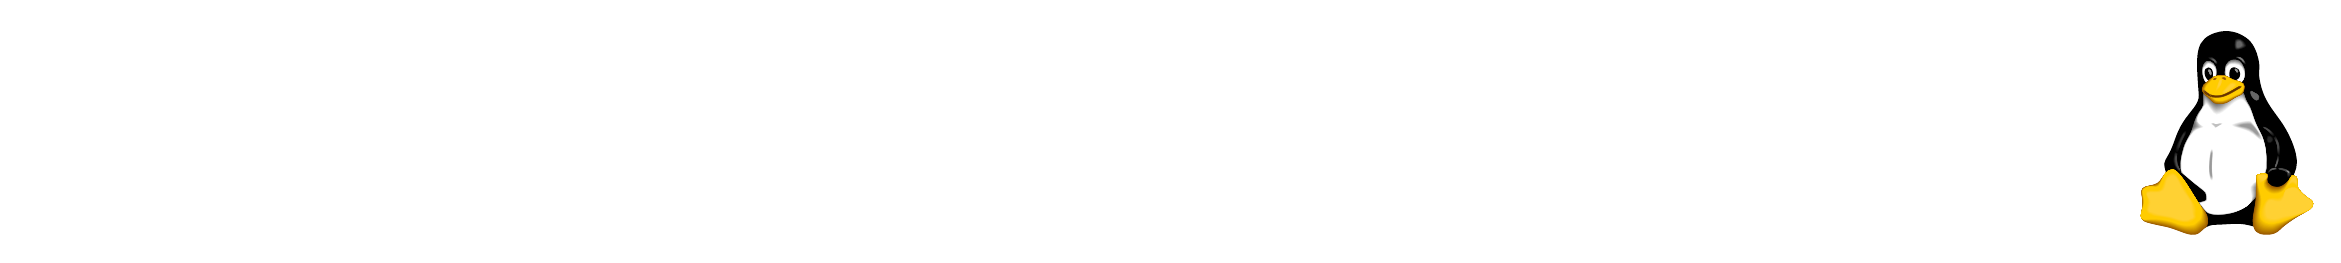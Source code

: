 \definecolor{c666666}{RGB}{102,102,102}
\definecolor{c6d6d6d}{RGB}{109,109,109}
\definecolor{c757575}{RGB}{117,117,117}
\definecolor{c7c7c7c}{RGB}{124,124,124}
\definecolor{c848484}{RGB}{132,132,132}
\definecolor{c8c8c8c}{RGB}{140,140,140}
\definecolor{c939393}{RGB}{147,147,147}
\definecolor{c9b9b9b}{RGB}{155,155,155}
\definecolor{ca3a3a3}{RGB}{163,163,163}
\definecolor{caaaaaa}{RGB}{170,170,170}
\definecolor{cb2b2b2}{RGB}{178,178,178}
\definecolor{cbababa}{RGB}{186,186,186}
\definecolor{cc1c1c1}{RGB}{193,193,193}
\definecolor{cc9c9c9}{RGB}{201,201,201}
\definecolor{cd1d1d1}{RGB}{209,209,209}
\definecolor{cd8d8d8}{RGB}{216,216,216}
\definecolor{ce0e0e0}{RGB}{224,224,224}
\definecolor{ce8e8e8}{RGB}{232,232,232}
\definecolor{cefefef}{RGB}{239,239,239}
\definecolor{cf7f7f7}{RGB}{247,247,247}
\definecolor{cffffff}{RGB}{255,255,255}
\definecolor{c070707}{RGB}{7,7,7}
\definecolor{c0f0f0f}{RGB}{15,15,15}
\definecolor{c161616}{RGB}{22,22,22}
\definecolor{c1e1e1e}{RGB}{30,30,30}
\definecolor{c262626}{RGB}{38,38,38}
\definecolor{c2d2d2d}{RGB}{45,45,45}
\definecolor{c353535}{RGB}{53,53,53}
\definecolor{c3d3d3d}{RGB}{61,61,61}
\definecolor{c444444}{RGB}{68,68,68}
\definecolor{c4c4c4c}{RGB}{76,76,76}
\definecolor{c545454}{RGB}{84,84,84}
\definecolor{c5b5b5b}{RGB}{91,91,91}
\definecolor{c636363}{RGB}{99,99,99}
\definecolor{c6b6b6b}{RGB}{107,107,107}
\definecolor{c727272}{RGB}{114,114,114}
\definecolor{c7a7a7a}{RGB}{122,122,122}
\definecolor{c828282}{RGB}{130,130,130}
\definecolor{c898989}{RGB}{137,137,137}
\definecolor{c919191}{RGB}{145,145,145}
\definecolor{c999999}{RGB}{153,153,153}
\definecolor{c995900}{RGB}{153,89,0}
\definecolor{c9e5e00}{RGB}{158,94,0}
\definecolor{ca36400}{RGB}{163,100,0}
\definecolor{ca86a00}{RGB}{168,106,0}
\definecolor{cad7000}{RGB}{173,112,0}
\definecolor{cb27500}{RGB}{178,117,0}
\definecolor{cb77b00}{RGB}{183,123,0}
\definecolor{cbc8100}{RGB}{188,129,0}
\definecolor{cc18700}{RGB}{193,135,0}
\definecolor{cc68c00}{RGB}{198,140,0}
\definecolor{ccc9200}{RGB}{204,146,0}
\definecolor{cd19800}{RGB}{209,152,0}
\definecolor{cd69e00}{RGB}{214,158,0}
\definecolor{cdba300}{RGB}{219,163,0}
\definecolor{ce0a900}{RGB}{224,169,0}
\definecolor{ce5af00}{RGB}{229,175,0}
\definecolor{ceab500}{RGB}{234,181,0}
\definecolor{cefba00}{RGB}{239,186,0}
\definecolor{cf4c000}{RGB}{244,192,0}
\definecolor{cf9c600}{RGB}{249,198,0}
\definecolor{cffcc00}{RGB}{255,204,0}
\definecolor{cffcc02}{RGB}{255,204,2}
\definecolor{cffcc05}{RGB}{255,204,5}
\definecolor{cffcc07}{RGB}{255,204,7}
\definecolor{cffcd0a}{RGB}{255,205,10}
\definecolor{cffcd0c}{RGB}{255,205,12}
\definecolor{cffcd0f}{RGB}{255,205,15}
\definecolor{cffcd11}{RGB}{255,205,17}
\definecolor{cffce14}{RGB}{255,206,20}
\definecolor{cffce16}{RGB}{255,206,22}
\definecolor{cffce19}{RGB}{255,206,25}
\definecolor{cffce1c}{RGB}{255,206,28}
\definecolor{cffcf1e}{RGB}{255,207,30}
\definecolor{cffcf21}{RGB}{255,207,33}
\definecolor{cffcf23}{RGB}{255,207,35}
\definecolor{cffcf26}{RGB}{255,207,38}
\definecolor{cffd028}{RGB}{255,208,40}
\definecolor{cffd02b}{RGB}{255,208,43}
\definecolor{cffd02d}{RGB}{255,208,45}
\definecolor{cffd030}{RGB}{255,208,48}
\definecolor{cffd133}{RGB}{255,209,51}
\definecolor{cb27f19}{RGB}{178,127,25}
\definecolor{caf7c19}{RGB}{175,124,25}
\definecolor{caa7716}{RGB}{170,119,22}
\definecolor{ca87516}{RGB}{168,117,22}
\definecolor{ca37014}{RGB}{163,112,20}
\definecolor{ca06d14}{RGB}{160,109,20}
\definecolor{c9b6811}{RGB}{155,104,17}
\definecolor{c996611}{RGB}{153,102,17}
\definecolor{c966311}{RGB}{150,99,17}
\definecolor{c915e0f}{RGB}{145,94,15}
\definecolor{c8e5b0f}{RGB}{142,91,15}
\definecolor{c89560a}{RGB}{137,86,10}
\definecolor{c87540a}{RGB}{135,84,10}
\definecolor{c824f07}{RGB}{130,79,7}
\definecolor{c7f4c07}{RGB}{127,76,7}
\definecolor{c7c4907}{RGB}{124,73,7}
\definecolor{c774405}{RGB}{119,68,5}
\definecolor{c754205}{RGB}{117,66,5}
\definecolor{c703d02}{RGB}{112,61,2}
\definecolor{c6d3a02}{RGB}{109,58,2}
\definecolor{c683500}{RGB}{104,53,0}
\definecolor{c663300}{RGB}{102,51,0}
\definecolor{ccc9933}{RGB}{204,153,51}
\definecolor{cc69330}{RGB}{198,147,48}
\definecolor{cc18e2d}{RGB}{193,142,45}
\definecolor{cbc892b}{RGB}{188,137,43}
\definecolor{cb78428}{RGB}{183,132,40}
\definecolor{cb27f26}{RGB}{178,127,38}
\definecolor{caf7c26}{RGB}{175,124,38}
\definecolor{caa7723}{RGB}{170,119,35}
\definecolor{ca57221}{RGB}{165,114,33}
\definecolor{ca06d1e}{RGB}{160,109,30}
\definecolor{c9b681c}{RGB}{155,104,28}
\definecolor{c966316}{RGB}{150,99,22}
\definecolor{c915e14}{RGB}{145,94,20}
\definecolor{c8c5911}{RGB}{140,89,17}
\definecolor{c87540f}{RGB}{135,84,15}
\definecolor{c824f0c}{RGB}{130,79,12}
\definecolor{c7f4c0c}{RGB}{127,76,12}
\definecolor{c7a470a}{RGB}{122,71,10}
\definecolor{c754207}{RGB}{117,66,7}
\definecolor{c703d05}{RGB}{112,61,5}
\definecolor{c6b3802}{RGB}{107,56,2}
\definecolor{cf7c400}{RGB}{247,196,0}
\definecolor{cefbc00}{RGB}{239,188,0}
\definecolor{ce8b500}{RGB}{232,181,0}
\definecolor{ce2af00}{RGB}{226,175,0}
\definecolor{cdba800}{RGB}{219,168,0}
\definecolor{cd3a000}{RGB}{211,160,0}
\definecolor{ccc9900}{RGB}{204,153,0}
\definecolor{cc49100}{RGB}{196,145,0}
\definecolor{cbc8900}{RGB}{188,137,0}
\definecolor{cb58200}{RGB}{181,130,0}
\definecolor{caf7c00}{RGB}{175,124,0}
\definecolor{ca87500}{RGB}{168,117,0}
\definecolor{ca06d00}{RGB}{160,109,0}
\definecolor{c996600}{RGB}{153,102,0}
\definecolor{c915e00}{RGB}{145,94,0}
\definecolor{c895600}{RGB}{137,86,0}
\definecolor{c824f00}{RGB}{130,79,0}
\definecolor{c7c4900}{RGB}{124,73,0}
\definecolor{c754200}{RGB}{117,66,0}
\definecolor{c6d3a00}{RGB}{109,58,0}
\definecolor{cf9f9f9}{RGB}{249,249,249}
\definecolor{cf4f4f4}{RGB}{244,244,244}
\definecolor{ceaeaea}{RGB}{234,234,234}
\definecolor{ce5e5e5}{RGB}{229,229,229}
\definecolor{cdbdbdb}{RGB}{219,219,219}
\definecolor{cd6d6d6}{RGB}{214,214,214}
\definecolor{ccccccc}{RGB}{204,204,204}
\definecolor{cc6c6c6}{RGB}{198,198,198}
\definecolor{cbcbcbc}{RGB}{188,188,188}
\definecolor{cb7b7b7}{RGB}{183,183,183}
\definecolor{cadadad}{RGB}{173,173,173}
\definecolor{ca8a8a8}{RGB}{168,168,168}
\definecolor{c9e9e9e}{RGB}{158,158,158}
\definecolor{cfbfbfb}{RGB}{251,251,251}
\definecolor{cf8f8f8}{RGB}{248,248,248}
\definecolor{cf5f5f5}{RGB}{245,245,245}
\definecolor{cf2f2f2}{RGB}{242,242,242}
\definecolor{cebebeb}{RGB}{235,235,235}
\definecolor{ce2e2e2}{RGB}{226,226,226}
\definecolor{cdfdfdf}{RGB}{223,223,223}
\definecolor{cd5d5d5}{RGB}{213,213,213}
\definecolor{cd2d2d2}{RGB}{210,210,210}
\definecolor{ccfcfcf}{RGB}{207,207,207}
\definecolor{cc8c8c8}{RGB}{200,200,200}
\definecolor{cc5c5c5}{RGB}{197,197,197}
\definecolor{cc2c2c2}{RGB}{194,194,194}
\definecolor{cbfbfbf}{RGB}{191,191,191}
\definecolor{c050505}{RGB}{5,5,5}
\definecolor{c0a0a0a}{RGB}{10,10,10}
\definecolor{c141414}{RGB}{20,20,20}
\definecolor{c191919}{RGB}{25,25,25}
\definecolor{c232323}{RGB}{35,35,35}
\definecolor{c282828}{RGB}{40,40,40}
\definecolor{c333333}{RGB}{51,51,51}
\definecolor{c383838}{RGB}{56,56,56}
\definecolor{c424242}{RGB}{66,66,66}
\definecolor{c474747}{RGB}{71,71,71}
\definecolor{c515151}{RGB}{81,81,81}
\definecolor{c565656}{RGB}{86,86,86}
\definecolor{c606060}{RGB}{96,96,96}
\definecolor{c060606}{RGB}{6,6,6}
\definecolor{c0c0c0c}{RGB}{12,12,12}
\definecolor{c131313}{RGB}{19,19,19}
\definecolor{c1f1f1f}{RGB}{31,31,31}
\definecolor{c2c2c2c}{RGB}{44,44,44}
\definecolor{c393939}{RGB}{57,57,57}
\definecolor{c3f3f3f}{RGB}{63,63,63}
\definecolor{c464646}{RGB}{70,70,70}
\definecolor{c525252}{RGB}{82,82,82}
\definecolor{c595959}{RGB}{89,89,89}
\definecolor{c5f5f5f}{RGB}{95,95,95}
\definecolor{c6c6c6c}{RGB}{108,108,108}
\definecolor{c797979}{RGB}{121,121,121}
\definecolor{c7f7f7f}{RGB}{127,127,127}
\definecolor{c030303}{RGB}{3,3,3}
\definecolor{c0b0b0b}{RGB}{11,11,11}
\definecolor{c1a1a1a}{RGB}{26,26,26}
\definecolor{c222222}{RGB}{34,34,34}
\definecolor{c2a2a2a}{RGB}{42,42,42}
\definecolor{c313131}{RGB}{49,49,49}
\definecolor{c414141}{RGB}{65,65,65}
\definecolor{c484848}{RGB}{72,72,72}
\definecolor{c020202}{RGB}{2,2,2}
\definecolor{c111111}{RGB}{17,17,17}
\definecolor{c1c1c1c}{RGB}{28,28,28}
\definecolor{c212121}{RGB}{33,33,33}
\definecolor{c2b2b2b}{RGB}{43,43,43}
\definecolor{c303030}{RGB}{48,48,48}
\definecolor{c010101}{RGB}{1,1,1}
\definecolor{c090909}{RGB}{9,9,9}
\definecolor{c0d0d0d}{RGB}{13,13,13}
\definecolor{c151515}{RGB}{21,21,21}
\definecolor{c181818}{RGB}{24,24,24}
\definecolor{c202020}{RGB}{32,32,32}
\definecolor{c242424}{RGB}{36,36,36}
\definecolor{c505050}{RGB}{80,80,80}
\definecolor{c575757}{RGB}{87,87,87}
\definecolor{c676767}{RGB}{103,103,103}
\definecolor{c6e6e6e}{RGB}{110,110,110}
\definecolor{c767676}{RGB}{118,118,118}
\definecolor{c7e7e7e}{RGB}{126,126,126}
\definecolor{c858585}{RGB}{133,133,133}
\definecolor{c8d8d8d}{RGB}{141,141,141}
\definecolor{c959595}{RGB}{149,149,149}

\begin{tikzpicture}[%
    y=0.80pt,
    x=0.80pt,
    yscale=-1, 
    inner sep=0pt, 
    outer sep=0pt,
    scale=0.25
]

  \path[fill=black] (281.082,246.606) .. controls (276.33,266.19) and
    (252.21,307.086) .. (239.394,325.086) .. controls (226.578,343.158) and
    (228.162,359.43) .. (204.474,353.094) .. controls (180.858,346.758) and
    (174.234,347.91) .. (149.826,349.35) .. controls (125.562,350.79) and
    (130.818,348.63) .. (115.626,355.47) .. controls (100.506,362.31) and
    (49.746,272.526) .. (45.642,255.822) .. controls (41.61,239.118) and
    (39.666,241.134) .. (50.178,223.062) .. controls (60.69,204.99) and
    (62.202,187.134) .. (76.098,165.246) .. controls (89.994,143.286) and
    (106.05,132.126) .. (104.898,115.35) .. controls (100.362,53.071) and
    (96.762,21.966) .. (124.41,7.566) .. controls (150.762,-6.114) and
    (172.794,2.022) .. (181.506,6.702) .. controls (185.25,8.718) and
    (192.882,12.606) .. (198.57,19.446) .. controls (204.258,26.142) and
    (209.37,36.294) .. (212.25,49.11) .. controls (218.154,74.814) and
    (209.802,66.319) .. (216.498,95.766) .. controls (223.122,125.142) and
    (236.586,139.542) .. (253.002,162.798) .. controls (269.418,186.054) and
    (286.554,224.43) .. (281.082,246.606) -- cycle;
    \path[fill=c666666] (126.066,95.046) .. controls (130.386,93.319) and
      (130.53,93.463) .. (133.41,87.198) .. controls (135.714,82.374) and
      (136.866,79.927) .. (136.794,72.582) .. controls (136.794,65.382) and
      (134.562,62.934) .. (131.178,58.255) .. controls (127.938,53.791) and
      (122.754,53.575) .. (119.514,54.151) .. controls (117.642,54.438) and
      (115.194,56.815) .. (113.538,60.342) .. controls (112.458,62.718) and
      (111.594,65.743) .. (111.522,68.91) .. controls (111.306,77.406) and
      (112.026,80.647) .. (113.97,86.406) .. controls (116.274,93.174) and
      (121.89,96.703) .. (126.066,95.046) -- cycle;
      \path[fill=c6d6d6d] (126.066,95.02) .. controls (130.359,93.303) and
        (130.502,93.446) .. (133.363,87.222) .. controls (135.652,82.429) and
        (136.797,79.997) .. (136.725,72.7) .. controls (136.725,65.547) and
        (134.473,62.964) .. (131.146,58.465) .. controls (127.851,54.12) and
        (122.873,53.846) .. (119.657,54.403) .. controls (117.741,54.686) and
        (115.399,57.131) .. (113.716,60.53) .. controls (112.556,62.84) and
        (111.656,65.867) .. (111.585,69.049) .. controls (111.373,77.487) and
        (112.117,80.716) .. (114.048,86.435) .. controls (116.334,93.16) and
        (121.917,96.665) .. (126.066,95.02) -- cycle;
      \path[fill=c757575] (126.067,94.993) .. controls (130.331,93.287) and
        (130.473,93.43) .. (133.316,87.246) .. controls (135.59,82.484) and
        (136.728,80.068) .. (136.657,72.818) .. controls (136.657,65.711) and
        (134.384,62.994) .. (131.113,58.675) .. controls (127.764,54.45) and
        (122.992,54.118) .. (119.8,54.655) .. controls (117.839,54.933) and
        (115.604,57.448) .. (113.895,60.717) .. controls (112.653,62.962) and
        (111.718,65.991) .. (111.647,69.187) .. controls (111.44,77.568) and
        (112.208,80.785) .. (114.127,86.464) .. controls (116.395,93.145) and
        (121.944,96.628) .. (126.067,94.993) -- cycle;
      \path[fill=c7c7c7c] (126.067,94.966) .. controls (130.303,93.272) and
        (130.445,93.413) .. (133.269,87.27) .. controls (135.529,82.539) and
        (136.658,80.138) .. (136.588,72.936) .. controls (136.588,65.876) and
        (134.295,63.023) .. (131.08,58.885) .. controls (127.677,54.78) and
        (123.111,54.39) .. (119.943,54.907) .. controls (117.937,55.181) and
        (115.81,57.765) .. (114.073,60.905) .. controls (112.75,63.084) and
        (111.78,66.116) .. (111.71,69.326) .. controls (111.507,77.648) and
        (112.298,80.854) .. (114.205,86.493) .. controls (116.455,93.13) and
        (121.972,96.59) .. (126.067,94.966) -- cycle;
      \path[fill=c848484] (126.067,94.94) .. controls (130.276,93.256) and
        (130.416,93.397) .. (133.222,87.294) .. controls (135.467,82.594) and
        (136.589,80.209) .. (136.519,73.054) .. controls (136.519,66.04) and
        (134.206,63.053) .. (131.047,59.096) .. controls (127.59,55.11) and
        (123.229,54.661) .. (120.085,55.16) .. controls (118.036,55.428) and
        (116.015,58.081) .. (114.251,61.092) .. controls (112.847,63.206) and
        (111.842,66.24) .. (111.772,69.464) .. controls (111.574,77.729) and
        (112.389,80.923) .. (114.283,86.522) .. controls (116.515,93.116) and
        (121.999,96.553) .. (126.067,94.94) -- cycle;
      \path[fill=c8c8c8c] (126.067,94.913) .. controls (130.248,93.24) and
        (130.388,93.38) .. (133.175,87.318) .. controls (135.405,82.649) and
        (136.52,80.28) .. (136.45,73.172) .. controls (136.45,66.204) and
        (134.117,63.082) .. (131.015,59.306) .. controls (127.503,55.44) and
        (123.348,54.933) .. (120.228,55.412) .. controls (118.134,55.675) and
        (116.22,58.398) .. (114.429,61.279) .. controls (112.945,63.328) and
        (111.904,66.365) .. (111.835,69.603) .. controls (111.641,77.809) and
        (112.479,80.992) .. (114.361,86.551) .. controls (116.575,93.101) and
        (122.026,96.516) .. (126.067,94.913) -- cycle;
      \path[fill=c939393] (126.068,94.886) .. controls (130.221,93.225) and
        (130.359,93.364) .. (133.128,87.342) .. controls (135.343,82.704) and
        (136.45,80.35) .. (136.381,73.29) .. controls (136.381,66.369) and
        (134.028,63.112) .. (130.982,59.516) .. controls (127.416,55.77) and
        (123.467,55.205) .. (120.371,55.665) .. controls (118.233,55.922) and
        (116.425,58.715) .. (114.607,61.467) .. controls (113.042,63.45) and
        (111.967,66.489) .. (111.898,69.741) .. controls (111.709,77.89) and
        (112.57,81.061) .. (114.439,86.58) .. controls (116.635,93.087) and
        (122.053,96.478) .. (126.068,94.886) -- cycle;
      \path[fill=c9b9b9b] (126.068,94.86) .. controls (130.193,93.209) and
        (130.331,93.347) .. (133.081,87.365) .. controls (135.281,82.759) and
        (136.381,80.421) .. (136.312,73.408) .. controls (136.312,66.533) and
        (133.939,63.141) .. (130.949,59.726) .. controls (127.329,56.1) and
        (123.586,55.477) .. (120.514,55.917) .. controls (118.331,56.17) and
        (116.63,59.031) .. (114.785,61.654) .. controls (113.139,63.572) and
        (112.029,66.613) .. (111.96,69.88) .. controls (111.776,77.971) and
        (112.661,81.13) .. (114.517,86.609) .. controls (116.695,93.072) and
        (122.08,96.441) .. (126.068,94.86) -- cycle;
      \path[fill=ca3a3a3] (126.068,94.833) .. controls (130.165,93.194) and
        (130.302,93.33) .. (133.034,87.389) .. controls (135.219,82.814) and
        (136.312,80.492) .. (136.243,73.526) .. controls (136.243,66.697) and
        (133.85,63.171) .. (130.917,59.937) .. controls (127.241,56.43) and
        (123.705,55.748) .. (120.657,56.169) .. controls (118.429,56.417) and
        (116.835,59.348) .. (114.963,61.842) .. controls (113.237,63.694) and
        (112.091,66.738) .. (112.023,70.018) .. controls (111.843,78.051) and
        (112.751,81.2) .. (114.595,86.638) .. controls (116.755,93.057) and
        (122.107,96.404) .. (126.068,94.833) -- cycle;
      \path[fill=caaaaaa] (126.068,94.806) .. controls (130.138,93.178) and
        (130.274,93.314) .. (132.987,87.413) .. controls (135.157,82.869) and
        (136.243,80.562) .. (136.175,73.644) .. controls (136.175,66.862) and
        (133.761,63.2) .. (130.884,60.147) .. controls (127.154,56.76) and
        (123.823,56.02) .. (120.799,56.422) .. controls (118.528,56.665) and
        (117.04,59.665) .. (115.142,62.029) .. controls (113.334,63.816) and
        (112.153,66.862) .. (112.085,70.156) .. controls (111.91,78.132) and
        (112.842,81.269) .. (114.674,86.667) .. controls (116.816,93.043) and
        (122.134,96.366) .. (126.068,94.806) -- cycle;
      \path[fill=cb2b2b2] (126.069,94.779) .. controls (130.11,93.162) and
        (130.245,93.297) .. (132.94,87.437) .. controls (135.095,82.923) and
        (136.173,80.633) .. (136.106,73.762) .. controls (136.106,67.026) and
        (133.672,63.23) .. (130.851,60.357) .. controls (127.067,57.09) and
        (123.942,56.292) .. (120.942,56.674) .. controls (118.626,56.912) and
        (117.245,59.981) .. (115.32,62.217) .. controls (113.431,63.938) and
        (112.215,66.987) .. (112.148,70.295) .. controls (111.977,78.213) and
        (112.933,81.338) .. (114.752,86.696) .. controls (116.876,93.028) and
        (122.161,96.329) .. (126.069,94.779) -- cycle;
      \path[fill=cbababa] (126.069,94.753) .. controls (130.083,93.147) and
        (130.217,93.281) .. (132.893,87.461) .. controls (135.033,82.978) and
        (136.104,80.704) .. (136.037,73.88) .. controls (136.037,67.19) and
        (133.583,63.26) .. (130.819,60.567) .. controls (126.98,57.42) and
        (124.061,56.564) .. (121.085,56.926) .. controls (118.725,57.159) and
        (117.45,60.298) .. (115.498,62.404) .. controls (113.529,64.059) and
        (112.277,67.111) .. (112.21,70.433) .. controls (112.044,78.293) and
        (113.023,81.407) .. (114.83,86.725) .. controls (116.936,93.013) and
        (122.188,96.292) .. (126.069,94.753) -- cycle;
      \path[fill=cc1c1c1] (126.069,94.726) .. controls (130.055,93.131) and
        (130.188,93.264) .. (132.846,87.485) .. controls (134.971,83.033) and
        (136.035,80.774) .. (135.968,73.998) .. controls (135.968,67.355) and
        (133.494,63.289) .. (130.786,60.777) .. controls (126.893,57.75) and
        (124.18,56.835) .. (121.228,57.179) .. controls (118.823,57.407) and
        (117.655,60.615) .. (115.676,62.591) .. controls (113.626,64.181) and
        (112.339,67.235) .. (112.273,70.572) .. controls (112.111,78.374) and
        (113.114,81.476) .. (114.908,86.754) .. controls (116.996,92.999) and
        (122.215,96.254) .. (126.069,94.726) -- cycle;
      \path[fill=cc9c9c9] (126.069,94.699) .. controls (130.027,93.116) and
        (130.16,93.248) .. (132.799,87.508) .. controls (134.91,83.088) and
        (135.965,80.845) .. (135.899,74.116) .. controls (135.899,67.519) and
        (133.405,63.319) .. (130.753,60.988) .. controls (126.806,58.08) and
        (124.299,57.107) .. (121.371,57.431) .. controls (118.921,57.654) and
        (117.861,60.931) .. (115.854,62.779) .. controls (113.723,64.303) and
        (112.401,67.36) .. (112.335,70.71) .. controls (112.178,78.454) and
        (113.205,81.545) .. (114.986,86.783) .. controls (117.056,92.984) and
        (122.243,96.217) .. (126.069,94.699) -- cycle;
      \path[fill=cd1d1d1] (126.07,94.673) .. controls (130.0,93.1) and
        (130.131,93.231) .. (132.752,87.532) .. controls (134.848,83.143) and
        (135.896,80.916) .. (135.83,74.234) .. controls (135.83,67.683) and
        (133.316,63.348) .. (130.72,61.198) .. controls (126.719,58.41) and
        (124.417,57.379) .. (121.513,57.683) .. controls (119.02,57.901) and
        (118.066,61.248) .. (116.032,62.966) .. controls (113.82,64.425) and
        (112.463,67.484) .. (112.398,70.849) .. controls (112.245,78.535) and
        (113.295,81.615) .. (115.064,86.812) .. controls (117.116,92.969) and
        (122.27,96.18) .. (126.07,94.673) -- cycle;
      \path[fill=cd8d8d8] (126.07,94.646) .. controls (129.972,93.084) and
        (130.103,93.215) .. (132.704,87.556) .. controls (134.786,83.198) and
        (135.827,80.986) .. (135.761,74.352) .. controls (135.761,67.848) and
        (133.227,63.378) .. (130.688,61.408) .. controls (126.632,58.74) and
        (124.536,57.651) .. (121.656,57.936) .. controls (119.118,58.149) and
        (118.271,61.565) .. (116.21,63.153) .. controls (113.918,64.547) and
        (112.525,67.608) .. (112.46,70.987) .. controls (112.312,78.615) and
        (113.386,81.684) .. (115.142,86.841) .. controls (117.176,92.955) and
        (122.297,96.142) .. (126.07,94.646) -- cycle;
      \path[fill=ce0e0e0] (126.07,94.619) .. controls (129.945,93.069) and
        (130.074,93.198) .. (132.657,87.58) .. controls (134.724,83.253) and
        (135.757,81.057) .. (135.693,74.47) .. controls (135.693,68.012) and
        (133.138,63.407) .. (130.655,61.618) .. controls (126.545,59.07) and
        (124.655,57.922) .. (121.799,58.188) .. controls (119.217,58.396) and
        (118.476,61.882) .. (116.389,63.341) .. controls (114.015,64.669) and
        (112.587,67.733) .. (112.523,71.126) .. controls (112.379,78.696) and
        (113.477,81.753) .. (115.221,86.87) .. controls (117.237,92.94) and
        (122.324,96.105) .. (126.07,94.619) -- cycle;
      \path[fill=ce8e8e8] (126.07,94.593) .. controls (129.917,93.053) and
        (130.046,93.182) .. (132.61,87.604) .. controls (134.662,83.308) and
        (135.688,81.127) .. (135.624,74.588) .. controls (135.624,68.176) and
        (133.049,63.437) .. (130.622,61.829) .. controls (126.458,59.4) and
        (124.774,58.194) .. (121.942,58.44) .. controls (119.315,58.643) and
        (118.681,62.198) .. (116.567,63.528) .. controls (114.112,64.791) and
        (112.649,67.857) .. (112.586,71.264) .. controls (112.446,78.777) and
        (113.567,81.822) .. (115.299,86.899) .. controls (117.297,92.925) and
        (122.351,96.067) .. (126.07,94.593) -- cycle;
      \path[fill=cefefef] (126.071,94.566) .. controls (129.889,93.038) and
        (130.017,93.165) .. (132.563,87.628) .. controls (134.6,83.363) and
        (135.619,81.198) .. (135.555,74.706) .. controls (135.555,68.341) and
        (132.96,63.466) .. (130.59,62.039) .. controls (126.37,59.73) and
        (124.893,58.466) .. (122.085,58.693) .. controls (119.413,58.891) and
        (118.886,62.515) .. (116.745,63.716) .. controls (114.21,64.913) and
        (112.711,67.982) .. (112.648,71.403) .. controls (112.513,78.857) and
        (113.658,81.891) .. (115.377,86.928) .. controls (117.357,92.911) and
        (122.378,96.03) .. (126.071,94.566) -- cycle;
      \path[fill=cf7f7f7] (126.071,94.539) .. controls (129.862,93.022) and
        (129.989,93.149) .. (132.516,87.652) .. controls (134.538,83.418) and
        (135.55,81.269) .. (135.486,74.823) .. controls (135.486,68.505) and
        (132.871,63.496) .. (130.557,62.249) .. controls (126.283,60.059) and
        (125.011,58.738) .. (122.227,58.945) .. controls (119.512,59.138) and
        (119.091,62.832) .. (116.923,63.903) .. controls (114.307,65.035) and
        (112.773,68.106) .. (112.711,71.541) .. controls (112.58,78.938) and
        (113.749,81.96) .. (115.455,86.957) .. controls (117.417,92.896) and
        (122.405,95.993) .. (126.071,94.539) -- cycle;
    \path[fill=cffffff] (126.071,94.513) .. controls (129.834,93.006) and
      (129.96,93.132) .. (132.469,87.675) .. controls (134.476,83.472) and
      (135.48,81.339) .. (135.417,74.942) .. controls (135.417,68.669) and
      (132.782,63.526) .. (130.524,62.459) .. controls (126.196,60.389) and
      (125.13,59.01) .. (122.37,59.197) .. controls (119.61,59.386) and
      (119.296,63.148) .. (117.101,64.091) .. controls (114.404,65.156) and
      (112.835,68.23) .. (112.773,71.679) .. controls (112.647,79.019) and
      (113.839,82.029) .. (115.533,86.985) .. controls (117.477,92.881) and
      (122.432,95.955) .. (126.071,94.513) -- cycle;
  \path[fill=black] (122.034,65.743) .. controls (124.194,65.743) and
    (126.93,67.183) .. (128.226,69.126) .. controls (129.594,71.07) and
    (130.602,73.806) .. (130.602,76.903) .. controls (130.602,81.51) and
    (130.098,86.623) .. (127.362,88.207) .. controls (126.498,88.71) and
    (124.626,89.142) .. (123.546,89.142) .. controls (121.098,89.142) and
    (120.882,87.558) .. (118.578,85.183) .. controls (117.786,84.319) and
    (115.41,80.142) .. (115.41,76.686) .. controls (115.41,74.526) and
    (114.906,71.43) .. (116.778,68.695) .. controls (118.074,66.678) and
    (119.73,65.743) .. (122.034,65.743) -- cycle;
    \path[fill=black] (121.458,69.605) .. controls (122.302,68.3) and
      (125.68,68.915) .. (126.908,71.601) .. controls (128.137,74.288) and
      (127.906,80.123) .. (127.062,80.43) .. controls (124.836,81.121) and
      (125.526,77.897) .. (123.607,74.98) .. controls (121.688,72.216) and
      (120.613,70.911) .. (121.458,69.605) -- cycle;
      \path[fill=c070707] (121.512,69.661) .. controls (122.346,68.372) and
        (125.681,68.979) .. (126.893,71.631) .. controls (128.107,74.284) and
        (127.879,80.045) .. (127.045,80.348) .. controls (124.847,81.031) and
        (125.529,77.847) .. (123.634,74.966) .. controls (121.739,72.239) and
        (120.678,70.95) .. (121.512,69.661) -- cycle;
      \path[fill=c0f0f0f] (121.566,69.716) .. controls (122.389,68.444) and
        (125.681,69.043) .. (126.878,71.661) .. controls (128.076,74.28) and
        (127.851,79.967) .. (127.028,80.266) .. controls (124.859,80.94) and
        (125.531,77.796) .. (123.661,74.954) .. controls (121.79,72.26) and
        (120.743,70.988) .. (121.566,69.716) -- cycle;
      \path[fill=c161616] (121.62,69.771) .. controls (122.432,68.515) and
        (125.682,69.107) .. (126.863,71.691) .. controls (128.045,74.276) and
        (127.823,79.889) .. (127.011,80.184) .. controls (124.87,80.849) and
        (125.534,77.746) .. (123.688,74.941) .. controls (121.842,72.282) and
        (120.807,71.027) .. (121.62,69.771) -- cycle;
      \path[fill=c1e1e1e] (121.674,69.826) .. controls (122.475,68.587) and
        (125.682,69.171) .. (126.848,71.721) .. controls (128.015,74.272) and
        (127.795,79.811) .. (126.994,80.102) .. controls (124.881,80.758) and
        (125.536,77.696) .. (123.714,74.927) .. controls (121.893,72.305) and
        (120.872,71.065) .. (121.674,69.826) -- cycle;
      \path[fill=c262626] (121.728,69.881) .. controls (122.519,68.659) and
        (125.683,69.234) .. (126.833,71.751) .. controls (127.984,74.267) and
        (127.768,79.733) .. (126.977,80.02) .. controls (124.892,80.667) and
        (125.539,77.647) .. (123.741,74.915) .. controls (121.944,72.326) and
        (120.937,71.104) .. (121.728,69.881) -- cycle;
      \path[fill=c2d2d2d] (121.782,69.936) .. controls (122.562,68.73) and
        (125.683,69.298) .. (126.818,71.78) .. controls (127.953,74.263) and
        (127.74,79.654) .. (126.96,79.938) .. controls (124.903,80.576) and
        (125.541,77.597) .. (123.768,74.901) .. controls (121.995,72.348) and
        (121.002,71.142) .. (121.782,69.936) -- cycle;
      \path[fill=c353535] (121.836,69.991) .. controls (122.605,68.802) and
        (125.684,69.362) .. (126.803,71.81) .. controls (127.923,74.259) and
        (127.712,79.576) .. (126.943,79.856) .. controls (124.915,80.486) and
        (125.544,77.546) .. (123.795,74.888) .. controls (122.046,72.371) and
        (121.066,71.181) .. (121.836,69.991) -- cycle;
      \path[fill=c3d3d3d] (121.89,70.046) .. controls (122.649,68.874) and
        (125.684,69.426) .. (126.788,71.84) .. controls (127.892,74.254) and
        (127.685,79.498) .. (126.926,79.774) .. controls (124.926,80.395) and
        (125.546,77.496) .. (123.822,74.876) .. controls (122.097,72.392) and
        (121.131,71.219) .. (121.89,70.046) -- cycle;
      \path[fill=c444444] (121.944,70.101) .. controls (122.692,68.945) and
        (125.685,69.49) .. (126.773,71.87) .. controls (127.861,74.25) and
        (127.657,79.42) .. (126.909,79.692) .. controls (124.937,80.304) and
        (125.549,77.446) .. (123.848,74.862) .. controls (122.148,72.415) and
        (121.196,71.258) .. (121.944,70.101) -- cycle;
      \path[fill=c4c4c4c] (121.998,70.156) .. controls (122.735,69.017) and
        (125.685,69.553) .. (126.758,71.899) .. controls (127.831,74.246) and
        (127.629,79.341) .. (126.892,79.609) .. controls (124.948,80.213) and
        (125.551,77.397) .. (123.875,74.85) .. controls (122.199,72.436) and
        (121.261,71.296) .. (121.998,70.156) -- cycle;
      \path[fill=c545454] (122.052,70.212) .. controls (122.779,69.089) and
        (125.686,69.617) .. (126.743,71.929) .. controls (127.8,74.242) and
        (127.602,79.263) .. (126.875,79.527) .. controls (124.959,80.122) and
        (125.554,77.347) .. (123.902,74.837) .. controls (122.25,72.459) and
        (121.325,71.335) .. (122.052,70.212) -- cycle;
      \path[fill=c5b5b5b] (122.106,70.267) .. controls (122.822,69.16) and
        (125.686,69.681) .. (126.728,71.959) .. controls (127.769,74.237) and
        (127.574,79.185) .. (126.858,79.445) .. controls (124.971,80.031) and
        (125.556,77.296) .. (123.929,74.823) .. controls (122.301,72.481) and
        (121.39,71.373) .. (122.106,70.267) -- cycle;
      \path[fill=c636363] (122.16,70.322) .. controls (122.865,69.232) and
        (125.687,69.745) .. (126.713,71.989) .. controls (127.739,74.233) and
        (127.546,79.107) .. (126.841,79.363) .. controls (124.982,79.94) and
        (125.559,77.246) .. (123.956,74.811) .. controls (122.353,72.502) and
        (121.455,71.412) .. (122.16,70.322) -- cycle;
      \path[fill=c6b6b6b] (122.214,70.377) .. controls (122.908,69.304) and
        (125.687,69.809) .. (126.698,72.019) .. controls (127.708,74.229) and
        (127.518,79.029) .. (126.824,79.281) .. controls (124.993,79.85) and
        (125.561,77.196) .. (123.982,74.797) .. controls (122.404,72.525) and
        (121.52,71.45) .. (122.214,70.377) -- cycle;
      \path[fill=c727272] (122.268,70.432) .. controls (122.952,69.375) and
        (125.688,69.873) .. (126.682,72.048) .. controls (127.677,74.225) and
        (127.491,78.95) .. (126.807,79.199) .. controls (125.004,79.759) and
        (125.564,77.147) .. (124.009,74.784) .. controls (122.455,72.546) and
        (121.584,71.489) .. (122.268,70.432) -- cycle;
      \path[fill=c7a7a7a] (122.322,70.487) .. controls (122.995,69.447) and
        (125.688,69.936) .. (126.667,72.078) .. controls (127.647,74.221) and
        (127.463,78.872) .. (126.79,79.117) .. controls (125.015,79.668) and
        (125.566,77.097) .. (124.036,74.772) .. controls (122.506,72.569) and
        (121.649,71.528) .. (122.322,70.487) -- cycle;
      \path[fill=c828282] (122.376,70.542) .. controls (123.038,69.519) and
        (125.689,70.0) .. (126.652,72.108) .. controls (127.616,74.216) and
        (127.435,78.794) .. (126.773,79.035) .. controls (125.027,79.577) and
        (125.569,77.046) .. (124.063,74.758) .. controls (122.557,72.591) and
        (121.714,71.566) .. (122.376,70.542) -- cycle;
      \path[fill=c898989] (122.43,70.597) .. controls (123.082,69.59) and
        (125.689,70.064) .. (126.637,72.138) .. controls (127.586,74.212) and
        (127.408,78.716) .. (126.756,78.953) .. controls (125.038,79.486) and
        (125.571,76.996) .. (124.09,74.746) .. controls (122.608,72.612) and
        (121.779,71.605) .. (122.43,70.597) -- cycle;
      \path[fill=c919191] (122.484,70.652) .. controls (123.125,69.662) and
        (125.69,70.128) .. (126.622,72.168) .. controls (127.555,74.208) and
        (127.38,78.638) .. (126.739,78.871) .. controls (125.049,79.395) and
        (125.574,76.946) .. (124.116,74.733) .. controls (122.659,72.635) and
        (121.843,71.643) .. (122.484,70.652) -- cycle;
    \path[fill=c999999] (122.538,70.707) .. controls (123.168,69.734) and
      (125.69,70.192) .. (126.607,72.197) .. controls (127.524,74.204) and
      (127.352,78.559) .. (126.722,78.788) .. controls (125.06,79.304) and
      (125.576,76.897) .. (124.143,74.719) .. controls (122.71,72.656) and
      (121.908,71.681) .. (122.538,70.707) -- cycle;
    \path[fill=c666666] (170.706,95.983) .. controls (181.506,94.83) and
      (185.322,90.654) .. (187.266,83.382) .. controls (188.994,76.903) and
      (189.066,69.703) .. (184.242,61.278) .. controls (179.706,53.214) and
      (177.114,51.919) .. (170.562,51.414) .. controls (160.482,50.55) and
      (155.73,57.606) .. (153.498,62.647) .. controls (151.122,68.118) and
      (151.626,67.326) .. (151.77,74.239) .. controls (151.914,81.51) and
      (154.146,84.534) .. (156.666,89.07) .. controls (159.186,93.534) and
      (169.482,96.054) .. (170.706,95.983) -- cycle;
      \path[fill=c6d6d6d] (170.711,95.941) .. controls (181.47,94.81) and
        (185.329,90.587) .. (187.226,83.372) .. controls (188.927,76.847) and
        (188.917,69.699) .. (184.13,61.472) .. controls (179.697,53.675) and
        (177.036,52.361) .. (170.562,51.861) .. controls (160.513,51.0) and
        (155.893,57.774) .. (153.643,62.734) .. controls (151.329,68.008) and
        (151.751,67.42) .. (151.9,74.249) .. controls (152.054,81.52) and
        (154.216,84.512) .. (156.734,89.05) .. controls (159.254,93.524) and
        (169.487,96.014) .. (170.711,95.941) -- cycle;
      \path[fill=c757575] (170.717,95.9) .. controls (181.434,94.789) and
        (185.336,90.52) .. (187.185,83.362) .. controls (188.86,76.791) and
        (188.769,69.695) .. (184.018,61.666) .. controls (179.687,54.136) and
        (176.959,52.803) .. (170.562,52.307) .. controls (160.545,51.449) and
        (156.056,57.942) .. (153.788,62.822) .. controls (151.537,67.898) and
        (151.875,67.513) .. (152.029,74.259) .. controls (152.193,81.531) and
        (154.287,84.49) .. (156.801,89.029) .. controls (159.321,93.514) and
        (169.493,95.973) .. (170.717,95.9) -- cycle;
      \path[fill=c7c7c7c] (170.722,95.858) .. controls (181.397,94.768) and
        (185.343,90.453) .. (187.145,83.351) .. controls (188.793,76.736) and
        (188.62,69.691) .. (183.906,61.86) .. controls (179.677,54.597) and
        (176.881,53.245) .. (170.562,52.753) .. controls (160.576,51.898) and
        (156.22,58.109) .. (153.933,62.911) .. controls (151.744,67.787) and
        (151.999,67.606) .. (152.159,74.269) .. controls (152.332,81.54) and
        (154.357,84.468) .. (156.868,89.008) .. controls (159.388,93.503) and
        (169.498,95.933) .. (170.722,95.858) -- cycle;
      \path[fill=c848484] (170.727,95.817) .. controls (181.361,94.748) and
        (185.35,90.386) .. (187.104,83.341) .. controls (188.726,76.68) and
        (188.471,69.687) .. (183.794,62.054) .. controls (179.668,55.058) and
        (176.803,53.687) .. (170.562,53.199) .. controls (160.607,52.348) and
        (156.383,58.277) .. (154.078,62.999) .. controls (151.951,67.677) and
        (152.123,67.699) .. (152.288,74.28) .. controls (152.472,81.55) and
        (154.427,84.445) .. (156.935,88.988) .. controls (159.455,93.493) and
        (169.503,95.892) .. (170.727,95.817) -- cycle;
      \path[fill=c8c8c8c] (170.732,95.775) .. controls (181.325,94.727) and
        (185.357,90.319) .. (187.064,83.331) .. controls (188.659,76.625) and
        (188.322,69.684) .. (183.682,62.247) .. controls (179.658,55.519) and
        (176.725,54.129) .. (170.562,53.645) .. controls (160.638,52.797) and
        (156.546,58.444) .. (154.223,63.087) .. controls (152.158,67.567) and
        (152.248,67.792) .. (152.417,74.29) .. controls (152.611,81.561) and
        (154.497,84.423) .. (157.003,88.967) .. controls (159.523,93.483) and
        (169.508,95.852) .. (170.732,95.775) -- cycle;
      \path[fill=c939393] (170.737,95.734) .. controls (181.289,94.706) and
        (185.365,90.251) .. (187.024,83.32) .. controls (188.592,76.569) and
        (188.173,69.68) .. (183.571,62.441) .. controls (179.649,55.979) and
        (176.648,54.571) .. (170.562,54.091) .. controls (160.67,53.246) and
        (156.709,58.612) .. (154.368,63.175) .. controls (152.365,67.457) and
        (152.372,67.886) .. (152.547,74.301) .. controls (152.75,81.57) and
        (154.567,84.401) .. (157.07,88.946) .. controls (159.59,93.472) and
        (169.514,95.811) .. (170.737,95.734) -- cycle;
      \path[fill=c9b9b9b] (170.742,95.692) .. controls (181.252,94.686) and
        (185.372,90.184) .. (186.983,83.31) .. controls (188.525,76.514) and
        (188.024,69.676) .. (183.459,62.635) .. controls (179.639,56.44) and
        (176.57,55.013) .. (170.562,54.538) .. controls (160.701,53.696) and
        (156.872,58.78) .. (154.513,63.263) .. controls (152.572,67.346) and
        (152.496,67.979) .. (152.676,74.311) .. controls (152.89,81.581) and
        (154.637,84.379) .. (157.137,88.926) .. controls (159.657,93.462) and
        (169.519,95.771) .. (170.742,95.692) -- cycle;
      \path[fill=ca3a3a3] (170.747,95.651) .. controls (181.216,94.665) and
        (185.379,90.117) .. (186.943,83.3) .. controls (188.458,76.458) and
        (187.875,69.672) .. (183.347,62.829) .. controls (179.629,56.901) and
        (176.492,55.455) .. (170.562,54.984) .. controls (160.732,54.145) and
        (157.035,58.947) .. (154.658,63.351) .. controls (152.779,67.236) and
        (152.621,68.072) .. (152.806,74.321) .. controls (153.029,81.591) and
        (154.707,84.356) .. (157.205,88.905) .. controls (159.725,93.452) and
        (169.524,95.73) .. (170.747,95.651) -- cycle;
      \path[fill=caaaaaa] (170.753,95.609) .. controls (181.18,94.644) and
        (185.386,90.05) .. (186.902,83.289) .. controls (188.391,76.403) and
        (187.727,69.669) .. (183.235,63.023) .. controls (179.62,57.362) and
        (176.414,55.897) .. (170.562,55.43) .. controls (160.763,54.594) and
        (157.198,59.115) .. (154.803,63.439) .. controls (152.987,67.126) and
        (152.745,68.165) .. (152.935,74.332) .. controls (153.168,81.6) and
        (154.778,84.334) .. (157.272,88.884) .. controls (159.792,93.441) and
        (169.529,95.69) .. (170.753,95.609) -- cycle;
      \path[fill=cb2b2b2] (170.758,95.568) .. controls (181.144,94.623) and
        (185.393,89.983) .. (186.862,83.279) .. controls (188.324,76.347) and
        (187.578,69.665) .. (183.123,63.217) .. controls (179.61,57.822) and
        (176.337,56.339) .. (170.562,55.876) .. controls (160.795,55.043) and
        (157.361,59.282) .. (154.948,63.527) .. controls (153.194,67.015) and
        (152.869,68.258) .. (153.065,74.342) .. controls (153.308,81.61) and
        (154.848,84.312) .. (157.339,88.864) .. controls (159.859,93.431) and
        (169.535,95.649) .. (170.758,95.568) -- cycle;
      \path[fill=cbababa] (170.763,95.526) .. controls (181.107,94.603) and
        (185.4,89.915) .. (186.821,83.269) .. controls (188.257,76.291) and
        (187.429,69.661) .. (183.011,63.41) .. controls (179.601,58.283) and
        (176.259,56.782) .. (170.562,56.322) .. controls (160.826,55.493) and
        (157.524,59.45) .. (155.093,63.615) .. controls (153.401,66.905) and
        (152.994,68.352) .. (153.194,74.352) .. controls (153.447,81.621) and
        (154.918,84.29) .. (157.407,88.843) .. controls (159.927,93.421) and
        (169.54,95.609) .. (170.763,95.526) -- cycle;
      \path[fill=cc1c1c1] (170.768,95.485) .. controls (181.071,94.582) and
        (185.407,89.848) .. (186.781,83.258) .. controls (188.19,76.236) and
        (187.28,69.657) .. (182.899,63.604) .. controls (179.591,58.744) and
        (176.181,57.224) .. (170.562,56.768) .. controls (160.857,55.942) and
        (157.687,59.618) .. (155.238,63.703) .. controls (153.608,66.795) and
        (153.118,68.445) .. (153.324,74.363) .. controls (153.586,81.63) and
        (154.988,84.267) .. (157.474,88.822) .. controls (159.994,93.41) and
        (169.545,95.569) .. (170.768,95.485) -- cycle;
      \path[fill=cc9c9c9] (170.773,95.444) .. controls (181.035,94.561) and
        (185.414,89.781) .. (186.74,83.248) .. controls (188.123,76.18) and
        (187.131,69.654) .. (182.787,63.798) .. controls (179.581,59.205) and
        (176.103,57.666) .. (170.562,57.214) .. controls (160.888,56.391) and
        (157.851,59.785) .. (155.383,63.791) .. controls (153.815,66.684) and
        (153.242,68.538) .. (153.453,74.373) .. controls (153.726,81.64) and
        (155.058,84.245) .. (157.541,88.801) .. controls (160.061,93.4) and
        (169.55,95.528) .. (170.773,95.444) -- cycle;
      \path[fill=cd1d1d1] (170.778,95.402) .. controls (180.999,94.541) and
        (185.421,89.714) .. (186.7,83.237) .. controls (188.056,76.125) and
        (186.982,69.65) .. (182.675,63.992) .. controls (179.572,59.666) and
        (176.026,58.108) .. (170.562,57.661) .. controls (160.92,56.841) and
        (158.014,59.953) .. (155.528,63.879) .. controls (154.022,66.574) and
        (153.366,68.631) .. (153.583,74.383) .. controls (153.865,81.65) and
        (155.128,84.223) .. (157.608,88.781) .. controls (160.128,93.39) and
        (169.556,95.487) .. (170.778,95.402) -- cycle;
      \path[fill=cd8d8d8] (170.783,95.361) .. controls (180.962,94.52) and
        (185.428,89.647) .. (186.659,83.227) .. controls (187.989,76.069) and
        (186.833,69.646) .. (182.563,64.186) .. controls (179.562,60.126) and
        (175.948,58.55) .. (170.562,58.107) .. controls (160.951,57.29) and
        (158.177,60.12) .. (155.673,63.967) .. controls (154.229,66.464) and
        (153.491,68.725) .. (153.712,74.394) .. controls (154.004,81.66) and
        (155.198,84.201) .. (157.676,88.76) .. controls (160.196,93.379) and
        (169.561,95.447) .. (170.783,95.361) -- cycle;
      \path[fill=ce0e0e0] (170.789,95.319) .. controls (180.926,94.499) and
        (185.435,89.579) .. (186.619,83.217) .. controls (187.922,76.014) and
        (186.685,69.642) .. (182.451,64.379) .. controls (179.553,60.587) and
        (175.87,58.992) .. (170.562,58.553) .. controls (160.982,57.739) and
        (158.34,60.288) .. (155.818,64.055) .. controls (154.437,66.354) and
        (153.615,68.818) .. (153.841,74.404) .. controls (154.144,81.67) and
        (155.269,84.178) .. (157.743,88.739) .. controls (160.263,93.369) and
        (169.566,95.406) .. (170.789,95.319) -- cycle;
      \path[fill=ce8e8e8] (170.794,95.278) .. controls (180.89,94.478) and
        (185.442,89.512) .. (186.579,83.207) .. controls (187.855,75.958) and
        (186.536,69.639) .. (182.339,64.573) .. controls (179.543,61.048) and
        (175.792,59.434) .. (170.562,58.999) .. controls (161.013,58.188) and
        (158.503,60.456) .. (155.963,64.143) .. controls (154.644,66.243) and
        (153.739,68.911) .. (153.971,74.414) .. controls (154.283,81.68) and
        (155.339,84.156) .. (157.81,88.719) .. controls (160.33,93.359) and
        (169.571,95.366) .. (170.794,95.278) -- cycle;
      \path[fill=cefefef] (170.799,95.236) .. controls (180.854,94.458) and
        (185.449,89.445) .. (186.538,83.196) .. controls (187.788,75.903) and
        (186.387,69.635) .. (182.227,64.767) .. controls (179.533,61.509) and
        (175.715,59.876) .. (170.562,59.445) .. controls (161.045,58.638) and
        (158.666,60.623) .. (156.108,64.231) .. controls (154.851,66.133) and
        (153.864,69.004) .. (154.1,74.425) .. controls (154.423,81.691) and
        (155.409,84.134) .. (157.878,88.698) .. controls (160.398,93.348) and
        (169.577,95.325) .. (170.799,95.236) -- cycle;
      \path[fill=cf7f7f7] (170.804,95.195) .. controls (180.817,94.437) and
        (185.456,89.378) .. (186.498,83.186) .. controls (187.721,75.847) and
        (186.238,69.631) .. (182.115,64.961) .. controls (179.524,61.97) and
        (175.637,60.318) .. (170.562,59.891) .. controls (161.076,59.087) and
        (158.829,60.791) .. (156.253,64.319) .. controls (155.058,66.023) and
        (153.988,69.097) .. (154.23,74.435) .. controls (154.562,81.7) and
        (155.479,84.112) .. (157.945,88.677) .. controls (160.465,93.338) and
        (169.582,95.285) .. (170.804,95.195) -- cycle;
    \path[fill=cffffff] (170.809,95.153) .. controls (180.781,94.416) and
      (185.463,89.311) .. (186.457,83.175) .. controls (187.654,75.791) and
      (186.089,69.627) .. (182.003,65.154) .. controls (179.514,62.431) and
      (175.559,60.761) .. (170.562,60.337) .. controls (161.107,59.536) and
      (158.992,60.959) .. (156.398,64.407) .. controls (155.265,65.912) and
      (154.112,69.191) .. (154.359,74.445) .. controls (154.701,81.71) and
      (155.549,84.089) .. (158.012,88.656) .. controls (160.532,93.328) and
      (169.587,95.244) .. (170.809,95.153) -- cycle;
  \path[fill=black] (169.842,65.454) .. controls (175.242,65.454) and
    (178.41,70.278) .. (179.49,76.471) .. controls (179.922,79.278) and
    (179.274,82.519) .. (177.546,84.751) .. controls (175.602,87.342) and
    (172.146,88.927) .. (169.338,88.927) .. controls (166.674,88.927) and
    (163.65,89.359) .. (162.066,87.198) .. controls (160.482,84.966) and
    (160.122,79.998) .. (160.122,76.471) .. controls (160.122,72.51) and
    (161.274,69.703) .. (163.29,67.471) .. controls (164.802,65.814) and
    (167.538,65.454) .. (169.842,65.454) -- cycle;
    \path[fill=black] (170.187,67.677) .. controls (171.167,67.023) and
      (172.799,67.677) .. (174.676,69.799) .. controls (176.715,72.084) and
      (177.613,73.878) .. (175.165,75.183) .. controls (173.288,76.163) and
      (172.717,73.225) .. (171.575,72.001) .. controls (169.78,70.043) and
      (168.229,68.983) .. (170.187,67.677) -- cycle;
      \path[fill=c070707] (170.227,67.735) .. controls (171.187,67.086) and
        (172.8,67.735) .. (174.649,69.826) .. controls (176.658,72.077) and
        (177.514,73.845) .. (175.131,75.131) .. controls (173.294,76.108) and
        (172.728,73.202) .. (171.606,71.996) .. controls (169.838,70.07) and
        (168.31,69.03) .. (170.227,67.735) -- cycle;
      \path[fill=c0f0f0f] (170.267,67.794) .. controls (171.206,67.149) and
        (172.801,67.794) .. (174.623,69.853) .. controls (176.601,72.07) and
        (177.415,73.812) .. (175.097,75.078) .. controls (173.299,76.052) and
        (172.739,73.178) .. (171.637,71.99) .. controls (169.895,70.096) and
        (168.39,69.078) .. (170.267,67.794) -- cycle;
      \path[fill=c161616] (170.307,67.852) .. controls (171.226,67.211) and
        (172.803,67.852) .. (174.596,69.88) .. controls (176.544,72.063) and
        (177.316,73.778) .. (175.063,75.025) .. controls (173.304,75.996) and
        (172.75,73.154) .. (171.667,71.985) .. controls (169.952,70.123) and
        (168.47,69.126) .. (170.307,67.852) -- cycle;
      \path[fill=c1e1e1e] (170.347,67.911) .. controls (171.246,67.274) and
        (172.804,67.911) .. (174.569,69.907) .. controls (176.487,72.056) and
        (177.217,73.745) .. (175.029,74.972) .. controls (173.31,75.94) and
        (172.761,73.131) .. (171.698,71.98) .. controls (170.01,70.149) and
        (168.551,69.174) .. (170.347,67.911) -- cycle;
      \path[fill=c262626] (170.387,67.97) .. controls (171.265,67.337) and
        (172.805,67.97) .. (174.542,69.934) .. controls (176.43,72.05) and
        (177.118,73.712) .. (174.995,74.92) .. controls (173.315,75.885) and
        (172.772,73.107) .. (171.729,71.974) .. controls (170.067,70.175) and
        (168.631,69.222) .. (170.387,67.97) -- cycle;
      \path[fill=c2d2d2d] (170.427,68.028) .. controls (171.285,67.399) and
        (172.806,68.028) .. (174.516,69.961) .. controls (176.373,72.043) and
        (177.019,73.678) .. (174.961,74.867) .. controls (173.32,75.829) and
        (172.783,73.083) .. (171.76,71.969) .. controls (170.124,70.202) and
        (168.712,69.27) .. (170.427,68.028) -- cycle;
      \path[fill=c353535] (170.467,68.087) .. controls (171.304,67.462) and
        (172.807,68.087) .. (174.489,69.989) .. controls (176.316,72.036) and
        (176.92,73.645) .. (174.927,74.814) .. controls (173.326,75.773) and
        (172.794,73.06) .. (171.79,71.963) .. controls (170.182,70.228) and
        (168.792,69.317) .. (170.467,68.087) -- cycle;
      \path[fill=c3d3d3d] (170.506,68.146) .. controls (171.324,67.524) and
        (172.808,68.146) .. (174.462,70.016) .. controls (176.259,72.029) and
        (176.821,73.611) .. (174.893,74.761) .. controls (173.331,75.717) and
        (172.805,73.036) .. (171.821,71.957) .. controls (170.239,70.255) and
        (168.872,69.365) .. (170.506,68.146) -- cycle;
      \path[fill=c444444] (170.546,68.204) .. controls (171.344,67.587) and
        (172.809,68.204) .. (174.435,70.043) .. controls (176.202,72.023) and
        (176.722,73.578) .. (174.859,74.709) .. controls (173.336,75.661) and
        (172.816,73.012) .. (171.852,71.952) .. controls (170.296,70.281) and
        (168.953,69.413) .. (170.546,68.204) -- cycle;
      \path[fill=c4c4c4c] (170.586,68.263) .. controls (171.363,67.649) and
        (172.81,68.263) .. (174.409,70.07) .. controls (176.145,72.016) and
        (176.623,73.544) .. (174.825,74.656) .. controls (173.342,75.605) and
        (172.827,72.989) .. (171.883,71.946) .. controls (170.354,70.308) and
        (169.033,69.461) .. (170.586,68.263) -- cycle;
      \path[fill=c545454] (170.626,68.322) .. controls (171.383,67.712) and
        (172.811,68.322) .. (174.382,70.097) .. controls (176.088,72.009) and
        (176.524,73.511) .. (174.791,74.603) .. controls (173.347,75.55) and
        (172.838,72.965) .. (171.913,71.941) .. controls (170.411,70.334) and
        (169.114,69.509) .. (170.626,68.322) -- cycle;
      \path[fill=c5b5b5b] (170.666,68.38) .. controls (171.402,67.775) and
        (172.812,68.38) .. (174.355,70.124) .. controls (176.031,72.002) and
        (176.425,73.478) .. (174.757,74.55) .. controls (173.352,75.494) and
        (172.849,72.941) .. (171.944,71.936) .. controls (170.468,70.36) and
        (169.194,69.557) .. (170.666,68.38) -- cycle;
      \path[fill=c636363] (170.706,68.439) .. controls (171.422,67.837) and
        (172.814,68.439) .. (174.328,70.151) .. controls (175.974,71.996) and
        (176.326,73.444) .. (174.723,74.498) .. controls (173.358,75.438) and
        (172.86,72.917) .. (171.975,71.93) .. controls (170.526,70.387) and
        (169.274,69.605) .. (170.706,68.439) -- cycle;
      \path[fill=c6b6b6b] (170.746,68.498) .. controls (171.442,67.9) and
        (172.815,68.498) .. (174.302,70.179) .. controls (175.917,71.989) and
        (176.227,73.411) .. (174.689,74.445) .. controls (173.363,75.382) and
        (172.871,72.894) .. (172.006,71.924) .. controls (170.583,70.413) and
        (169.355,69.652) .. (170.746,68.498) -- cycle;
      \path[fill=c727272] (170.786,68.556) .. controls (171.461,67.962) and
        (172.816,68.556) .. (174.275,70.206) .. controls (175.86,71.982) and
        (176.128,73.377) .. (174.655,74.392) .. controls (173.368,75.326) and
        (172.881,72.87) .. (172.036,71.919) .. controls (170.64,70.439) and
        (169.435,69.7) .. (170.786,68.556) -- cycle;
      \path[fill=c7a7a7a] (170.826,68.615) .. controls (171.481,68.025) and
        (172.817,68.615) .. (174.248,70.233) .. controls (175.803,71.975) and
        (176.029,73.344) .. (174.621,74.339) .. controls (173.374,75.271) and
        (172.892,72.846) .. (172.067,71.913) .. controls (170.698,70.466) and
        (169.516,69.748) .. (170.826,68.615) -- cycle;
      \path[fill=c828282] (170.866,68.674) .. controls (171.5,68.088) and
        (172.818,68.674) .. (174.221,70.26) .. controls (175.746,71.969) and
        (175.93,73.311) .. (174.587,74.287) .. controls (173.379,75.215) and
        (172.903,72.823) .. (172.098,71.908) .. controls (170.755,70.492) and
        (169.596,69.796) .. (170.866,68.674) -- cycle;
      \path[fill=c898989] (170.905,68.732) .. controls (171.52,68.15) and
        (172.819,68.732) .. (174.195,70.287) .. controls (175.689,71.962) and
        (175.831,73.277) .. (174.553,74.234) .. controls (173.385,75.159) and
        (172.914,72.799) .. (172.129,71.902) .. controls (170.813,70.519) and
        (169.676,69.844) .. (170.905,68.732) -- cycle;
      \path[fill=c919191] (170.945,68.791) .. controls (171.54,68.213) and
        (172.82,68.791) .. (174.168,70.314) .. controls (175.632,71.955) and
        (175.732,73.244) .. (174.519,74.181) .. controls (173.39,75.103) and
        (172.925,72.775) .. (172.159,71.897) .. controls (170.87,70.545) and
        (169.757,69.892) .. (170.945,68.791) -- cycle;
    \path[fill=c999999] (170.985,68.85) .. controls (171.559,68.275) and
      (172.821,68.85) .. (174.141,70.341) .. controls (175.575,71.948) and
      (175.633,73.21) .. (174.485,74.128) .. controls (173.395,75.047) and
      (172.936,72.751) .. (172.19,71.891) .. controls (170.927,70.571) and
      (169.837,69.939) .. (170.985,68.85) -- cycle;
    \path[fill=c666666] (137.586,129.246) .. controls (128.226,129.606) and
      (113.394,103.398) .. (113.034,114.27) .. controls (112.746,123.486) and
      (113.25,123.342) .. (113.25,132.27) .. controls (113.25,138.246) and
      (110.514,138.678) .. (104.61,147.678) .. controls (101.586,152.43) and
      (99.21,157.542) .. (97.338,162.726) .. controls (96.186,165.822) and
      (95.106,169.062) .. (94.242,172.23) .. controls (93.882,173.814) and
      (93.234,175.47) .. (92.874,177.054) .. controls (89.922,187.926) and
      (79.41,201.318) .. (76.962,212.19) .. controls (74.514,222.99) and
      (71.634,229.902) .. (71.994,244.374) .. controls (72.354,258.846) and
      (72.498,254.67) .. (76.89,258.27) .. controls (81.21,261.87) and
      (85.674,265.254) .. (92.514,271.302) .. controls (99.714,277.566) and
      (114.69,288.51) .. (116.706,291.894) .. controls (118.866,295.35) and
      (118.794,303.126) .. (117.498,305.646) .. controls (116.202,308.094) and
      (104.898,309.462) .. (104.97,309.462) .. controls (104.898,309.462) and
      (114.834,323.142) .. (116.778,325.086) .. controls (118.65,326.958) and
      (126.714,335.958) .. (159.546,329.838) .. controls (178.05,326.382) and
      (192.378,316.014) .. (202.746,306.006) .. controls (216.138,292.974) and
      (209.37,289.23) .. (211.098,282.678) .. controls (213.618,273.246) and
      (221.826,269.718) .. (223.698,259.062) .. controls (223.914,257.55) and
      (224.418,256.398) .. (225.786,254.166) .. controls (227.874,250.998) and
      (227.37,244.734) .. (227.37,238.974) .. controls (227.37,223.998) and
      (225.642,208.734) .. (222.186,197.502) .. controls (219.018,186.99) and
      (213.978,179.646) .. (209.658,170.142) .. controls (201.018,151.206) and
      (201.45,142.71) .. (193.746,130.614) .. controls (184.962,116.646) and
      (189.282,107.358) .. (177.618,107.934) .. controls (163.074,108.726) and
      (151.338,128.67) .. (137.586,129.246) -- cycle;
      \path[fill=c6d6d6d] (137.569,130.331) .. controls (128.288,130.684) and
        (113.823,104.82) .. (113.327,115.152) .. controls (113.011,123.907) and
        (113.427,123.83) .. (113.357,132.399) .. controls (113.207,138.269) and
        (110.404,139.036) .. (104.631,147.88) .. controls (101.618,152.643) and
        (99.357,157.692) .. (97.638,162.757) .. controls (96.67,166.01) and
        (96.078,169.179) .. (95.208,172.283) .. controls (94.793,173.925) and
        (93.712,175.47) .. (93.023,177.325) .. controls (89.77,188.105) and
        (79.479,201.507) .. (77.063,212.203) .. controls (74.597,223.012) and
        (71.693,229.897) .. (72.101,244.343) .. controls (72.468,258.343) and
        (72.496,254.52) .. (76.875,258.16) .. controls (81.158,261.776) and
        (85.714,265.229) .. (92.537,271.262) .. controls (99.721,277.51) and
        (114.774,288.478) .. (116.78,291.85) .. controls (118.93,295.294) and
        (118.911,303.168) .. (117.624,305.674) .. controls (116.34,308.112) and
        (105.045,309.548) .. (105.116,309.548) .. controls (105.045,309.548) and
        (114.932,323.115) .. (116.873,325.056) .. controls (118.743,326.926) and
        (126.775,335.864) .. (159.551,329.76) .. controls (178.076,326.305) and
        (192.675,316.007) .. (202.629,305.904) .. controls (215.418,293.142) and
        (208.736,289.13) .. (210.455,282.612) .. controls (212.968,273.196) and
        (221.732,269.652) .. (223.598,259.011) .. controls (223.814,257.504) and
        (224.352,256.357) .. (225.711,254.135) .. controls (227.807,250.933) and
        (227.272,244.688) .. (227.293,238.95) .. controls (227.36,223.924) and
        (225.588,208.716) .. (222.134,197.517) .. controls (218.963,187.034) and
        (213.93,179.7) .. (209.619,170.212) .. controls (200.995,151.306) and
        (201.398,142.797) .. (193.687,130.738) .. controls (185.101,117.125) and
        (189.086,108.155) .. (177.676,108.747) .. controls (163.299,109.573) and
        (151.299,129.763) .. (137.569,130.331) -- cycle;
      \path[fill=c757575] (137.551,131.416) .. controls (128.35,131.762) and
        (114.252,106.241) .. (113.62,116.033) .. controls (113.277,124.328) and
        (113.604,124.317) .. (113.464,132.527) .. controls (113.163,138.291) and
        (110.294,139.394) .. (104.652,148.082) .. controls (101.65,152.856) and
        (99.504,157.842) .. (97.939,162.788) .. controls (97.154,166.198) and
        (97.05,169.296) .. (96.175,172.336) .. controls (95.704,174.035) and
        (94.189,175.469) .. (93.172,177.595) .. controls (89.618,188.283) and
        (79.548,201.695) .. (77.163,212.215) .. controls (74.68,223.034) and
        (71.752,229.892) .. (72.209,244.311) .. controls (72.582,257.84) and
        (72.494,254.369) .. (76.86,258.05) .. controls (81.105,261.682) and
        (85.753,265.204) .. (92.561,271.221) .. controls (99.727,277.454) and
        (114.858,288.445) .. (116.855,291.806) .. controls (118.995,295.238) and
        (119.028,303.21) .. (117.749,305.702) .. controls (116.478,308.13) and
        (105.191,309.634) .. (105.263,309.634) .. controls (105.191,309.634) and
        (115.03,323.087) .. (116.968,325.026) .. controls (118.835,326.893) and
        (126.835,335.77) .. (159.556,329.681) .. controls (178.101,326.228) and
        (192.971,316.0) .. (202.512,305.802) .. controls (214.698,293.31) and
        (208.103,289.03) .. (209.812,282.545) .. controls (212.318,273.146) and
        (221.638,269.585) .. (223.498,258.959) .. controls (223.713,257.458) and
        (224.286,256.316) .. (225.636,254.104) .. controls (227.74,250.868) and
        (227.174,244.642) .. (227.216,238.926) .. controls (227.349,223.85) and
        (225.535,208.698) .. (222.081,197.532) .. controls (218.908,187.077) and
        (213.882,179.753) .. (209.58,170.282) .. controls (200.971,151.405) and
        (201.346,142.883) .. (193.628,130.862) .. controls (185.239,117.604) and
        (188.889,108.951) .. (177.733,109.561) .. controls (163.523,110.42) and
        (151.259,130.856) .. (137.551,131.416) -- cycle;
      \path[fill=c7c7c7c] (137.534,132.501) .. controls (128.412,132.839) and
        (114.681,107.663) .. (113.912,116.915) .. controls (113.542,124.748) and
        (113.781,124.805) .. (113.571,132.656) .. controls (113.119,138.313) and
        (110.184,139.752) .. (104.672,148.284) .. controls (101.682,153.069) and
        (99.651,157.992) .. (98.239,162.819) .. controls (97.638,166.385) and
        (98.022,169.413) .. (97.141,172.389) .. controls (96.614,174.145) and
        (94.666,175.469) .. (93.32,177.866) .. controls (89.467,188.462) and
        (79.618,201.883) .. (77.264,212.227) .. controls (74.763,223.056) and
        (71.81,229.887) .. (72.316,244.279) .. controls (72.695,257.337) and
        (72.492,254.218) .. (76.845,257.939) .. controls (81.053,261.588) and
        (85.793,265.178) .. (92.584,271.181) .. controls (99.733,277.398) and
        (114.942,288.413) .. (116.929,291.762) .. controls (119.059,295.182) and
        (119.145,303.252) .. (117.875,305.73) .. controls (116.616,308.147) and
        (105.337,309.72) .. (105.409,309.72) .. controls (105.337,309.72) and
        (115.127,323.06) .. (117.063,324.996) .. controls (118.928,326.86) and
        (126.896,335.676) .. (159.562,329.603) .. controls (178.126,326.15) and
        (193.267,315.993) .. (202.395,305.7) .. controls (213.978,293.478) and
        (207.469,288.93) .. (209.169,282.478) .. controls (211.668,273.096) and
        (221.544,269.519) .. (223.398,258.907) .. controls (223.613,257.412) and
        (224.22,256.275) .. (225.561,254.073) .. controls (227.672,250.802) and
        (227.076,244.596) .. (227.139,238.901) .. controls (227.338,223.776) and
        (225.481,208.68) .. (222.029,197.547) .. controls (218.853,187.12) and
        (213.833,179.806) .. (209.542,170.352) .. controls (200.947,151.504) and
        (201.294,142.969) .. (193.569,130.986) .. controls (185.377,118.083) and
        (188.692,109.747) .. (177.79,110.374) .. controls (163.747,111.267) and
        (151.219,131.949) .. (137.534,132.501) -- cycle;
      \path[fill=c848484] (137.517,133.586) .. controls (128.474,133.917) and
        (115.11,109.084) .. (114.205,117.796) .. controls (113.807,125.169) and
        (113.958,125.292) .. (113.678,132.784) .. controls (113.076,138.335) and
        (110.074,140.11) .. (104.693,148.486) .. controls (101.713,153.282) and
        (99.799,158.142) .. (98.539,162.85) .. controls (98.122,166.573) and
        (98.995,169.529) .. (98.107,172.442) .. controls (97.525,174.255) and
        (95.144,175.468) .. (93.469,178.136) .. controls (89.315,188.64) and
        (79.687,202.071) .. (77.364,212.239) .. controls (74.846,223.078) and
        (71.869,229.882) .. (72.423,244.247) .. controls (72.809,256.833) and
        (72.49,254.067) .. (76.83,257.829) .. controls (81.001,261.493) and
        (85.832,265.153) .. (92.607,271.14) .. controls (99.74,277.342) and
        (115.026,288.38) .. (117.003,291.717) .. controls (119.123,295.126) and
        (119.262,303.294) .. (118.001,305.758) .. controls (116.754,308.165) and
        (105.484,309.806) .. (105.555,309.806) .. controls (105.484,309.806) and
        (115.225,323.033) .. (117.158,324.966) .. controls (119.02,326.828) and
        (126.956,335.582) .. (159.567,329.524) .. controls (178.151,326.073) and
        (193.564,315.986) .. (202.278,305.598) .. controls (213.258,293.646) and
        (206.835,288.83) .. (208.526,282.412) .. controls (211.018,273.045) and
        (221.45,269.453) .. (223.298,258.855) .. controls (223.513,257.365) and
        (224.154,256.233) .. (225.486,254.042) .. controls (227.605,250.737) and
        (226.978,244.549) .. (227.062,238.877) .. controls (227.328,223.702) and
        (225.427,208.662) .. (221.976,197.562) .. controls (218.797,187.163) and
        (213.785,179.859) .. (209.503,170.421) .. controls (200.924,151.603) and
        (201.241,143.055) .. (193.509,131.109) .. controls (185.516,118.562) and
        (188.496,110.544) .. (177.848,111.187) .. controls (163.972,112.114) and
        (151.179,133.042) .. (137.517,133.586) -- cycle;
      \path[fill=c8c8c8c] (137.499,134.671) .. controls (128.536,134.994) and
        (115.538,110.506) .. (114.498,118.677) .. controls (114.072,125.589) and
        (114.135,125.779) .. (113.785,132.913) .. controls (113.032,138.358) and
        (109.964,140.467) .. (104.714,148.688) .. controls (101.745,153.495) and
        (99.946,158.292) .. (98.839,162.88) .. controls (98.606,166.761) and
        (99.967,169.646) .. (99.073,172.495) .. controls (98.436,174.365) and
        (95.621,175.467) .. (93.618,178.406) .. controls (89.163,188.819) and
        (79.756,202.259) .. (77.465,212.251) .. controls (74.928,223.1) and
        (71.928,229.877) .. (72.531,244.215) .. controls (72.923,256.33) and
        (72.488,253.916) .. (76.815,257.719) .. controls (80.948,261.399) and
        (85.872,265.128) .. (92.63,271.099) .. controls (99.746,277.286) and
        (115.11,288.347) .. (117.077,291.673) .. controls (119.187,295.07) and
        (119.378,303.336) .. (118.126,305.786) .. controls (116.891,308.183) and
        (105.63,309.891) .. (105.701,309.891) .. controls (105.63,309.891) and
        (115.323,323.005) .. (117.253,324.936) .. controls (119.113,326.795) and
        (127.016,335.488) .. (159.572,329.445) .. controls (178.177,325.995) and
        (193.86,315.978) .. (202.161,305.496) .. controls (212.538,293.814) and
        (206.201,288.73) .. (207.882,282.345) .. controls (210.368,272.995) and
        (221.356,269.386) .. (223.198,258.803) .. controls (223.412,257.319) and
        (224.088,256.192) .. (225.411,254.01) .. controls (227.537,250.672) and
        (226.879,244.503) .. (226.984,238.852) .. controls (227.317,223.628) and
        (225.373,208.644) .. (221.923,197.576) .. controls (218.742,187.206) and
        (213.737,179.912) .. (209.464,170.491) .. controls (200.9,151.702) and
        (201.189,143.141) .. (193.45,131.233) .. controls (185.654,119.041) and
        (188.299,111.34) .. (177.905,112.0) .. controls (164.196,112.961) and
        (151.14,134.134) .. (137.499,134.671) -- cycle;
      \path[fill=c939393] (137.482,135.756) .. controls (128.598,136.072) and
        (115.967,111.927) .. (114.791,119.559) .. controls (114.337,126.01) and
        (114.312,126.267) .. (113.892,133.041) .. controls (112.988,138.38) and
        (109.855,140.825) .. (104.734,148.89) .. controls (101.777,153.708) and
        (100.093,158.442) .. (99.14,162.911) .. controls (99.09,166.948) and
        (100.939,169.763) .. (100.04,172.548) .. controls (99.347,174.476) and
        (96.099,175.467) .. (93.767,178.677) .. controls (89.011,188.997) and
        (79.825,202.447) .. (77.565,212.264) .. controls (75.011,223.122) and
        (71.987,229.872) .. (72.638,244.184) .. controls (73.037,255.827) and
        (72.486,253.765) .. (76.8,257.608) .. controls (80.896,261.305) and
        (85.912,265.102) .. (92.653,271.059) .. controls (99.752,277.229) and
        (115.194,288.315) .. (117.151,291.629) .. controls (119.251,295.015) and
        (119.495,303.378) .. (118.252,305.814) .. controls (117.029,308.2) and
        (105.776,309.977) .. (105.848,309.977) .. controls (105.776,309.977) and
        (115.421,322.978) .. (117.349,324.906) .. controls (119.205,326.762) and
        (127.077,335.394) .. (159.577,329.367) .. controls (178.202,325.918) and
        (194.156,315.971) .. (202.044,305.394) .. controls (211.818,293.982) and
        (205.567,288.63) .. (207.239,282.278) .. controls (209.718,272.945) and
        (221.262,269.32) .. (223.098,258.751) .. controls (223.312,257.273) and
        (224.022,256.151) .. (225.337,253.979) .. controls (227.47,250.606) and
        (226.781,244.457) .. (226.907,238.828) .. controls (227.307,223.554) and
        (225.32,208.626) .. (221.871,197.591) .. controls (218.687,187.249) and
        (213.688,179.966) .. (209.425,170.561) .. controls (200.877,151.801) and
        (201.137,143.228) .. (193.391,131.357) .. controls (185.793,119.52) and
        (188.102,112.136) .. (177.963,112.813) .. controls (164.42,113.808) and
        (151.1,135.227) .. (137.482,135.756) -- cycle;
      \path[fill=c9b9b9b] (137.464,136.841) .. controls (128.66,137.149) and
        (116.396,113.349) .. (115.083,120.44) .. controls (114.602,126.431) and
        (114.489,126.754) .. (113.999,133.17) .. controls (112.945,138.402) and
        (109.745,141.183) .. (104.755,149.092) .. controls (101.809,153.921) and
        (100.24,158.592) .. (99.44,162.942) .. controls (99.573,167.136) and
        (101.911,169.879) .. (101.006,172.6) .. controls (100.257,174.586) and
        (96.576,175.466) .. (93.915,178.947) .. controls (88.859,189.176) and
        (79.894,202.635) .. (77.666,212.276) .. controls (75.094,223.144) and
        (72.045,229.867) .. (72.745,244.152) .. controls (73.151,255.323) and
        (72.484,253.614) .. (76.785,257.498) .. controls (80.843,261.211) and
        (85.951,265.077) .. (92.677,271.018) .. controls (99.759,277.173) and
        (115.278,288.282) .. (117.225,291.585) .. controls (119.316,294.959) and
        (119.612,303.42) .. (118.377,305.842) .. controls (117.167,308.218) and
        (105.923,310.063) .. (105.994,310.063) .. controls (105.923,310.063) and
        (115.518,322.95) .. (117.444,324.876) .. controls (119.298,326.73) and
        (127.137,335.3) .. (159.582,329.288) .. controls (178.227,325.841) and
        (194.453,315.964) .. (201.927,305.292) .. controls (211.098,294.15) and
        (204.934,288.53) .. (206.596,282.212) .. controls (209.068,272.895) and
        (221.168,269.253) .. (222.998,258.699) .. controls (223.211,257.226) and
        (223.956,256.11) .. (225.262,253.948) .. controls (227.403,250.541) and
        (226.683,244.41) .. (226.83,238.804) .. controls (227.296,223.48) and
        (225.266,208.608) .. (221.818,197.606) .. controls (218.632,187.292) and
        (213.64,180.019) .. (209.386,170.63) .. controls (200.853,151.9) and
        (201.085,143.314) .. (193.332,131.481) .. controls (185.931,119.999) and
        (187.906,112.933) .. (178.02,113.626) .. controls (164.645,114.655) and
        (151.06,136.32) .. (137.464,136.841) -- cycle;
      \path[fill=ca3a3a3] (137.447,137.926) .. controls (128.721,138.227) and
        (116.825,114.77) .. (115.376,121.322) .. controls (114.867,126.851) and
        (114.666,127.241) .. (114.105,133.298) .. controls (112.901,138.424) and
        (109.635,141.541) .. (104.776,149.294) .. controls (101.841,154.134) and
        (100.387,158.742) .. (99.74,162.973) .. controls (100.057,167.324) and
        (102.883,169.996) .. (101.972,172.653) .. controls (101.168,174.696) and
        (97.053,175.465) .. (94.064,179.217) .. controls (88.707,189.354) and
        (79.963,202.824) .. (77.766,212.288) .. controls (75.177,223.166) and
        (72.104,229.862) .. (72.852,244.12) .. controls (73.264,254.82) and
        (72.483,253.463) .. (76.77,257.388) .. controls (80.791,261.116) and
        (85.991,265.052) .. (92.7,270.978) .. controls (99.765,277.117) and
        (115.361,288.249) .. (117.299,291.54) .. controls (119.38,294.903) and
        (119.729,303.462) .. (118.503,305.87) .. controls (117.305,308.236) and
        (106.069,310.149) .. (106.14,310.149) .. controls (106.069,310.149) and
        (115.616,322.923) .. (117.539,324.846) .. controls (119.39,326.697) and
        (127.198,335.206) .. (159.587,329.21) .. controls (178.253,325.763) and
        (194.749,315.957) .. (201.81,305.19) .. controls (210.378,294.317) and
        (204.3,288.429) .. (205.953,282.145) .. controls (208.417,272.844) and
        (221.074,269.187) .. (222.897,258.647) .. controls (223.111,257.18) and
        (223.889,256.068) .. (225.187,253.917) .. controls (227.335,250.476) and
        (226.585,244.364) .. (226.753,238.779) .. controls (227.285,223.406) and
        (225.212,208.59) .. (221.766,197.621) .. controls (218.577,187.336) and
        (213.592,180.072) .. (209.347,170.7) .. controls (200.829,151.999) and
        (201.033,143.4) .. (193.273,131.604) .. controls (186.069,120.478) and
        (187.709,113.729) .. (178.077,114.439) .. controls (164.869,115.502) and
        (151.021,137.413) .. (137.447,137.926) -- cycle;
      \path[fill=caaaaaa] (137.43,139.011) .. controls (128.783,139.304) and
        (117.254,116.192) .. (115.669,122.203) .. controls (115.133,127.272) and
        (114.843,127.729) .. (114.212,133.426) .. controls (112.857,138.447) and
        (109.525,141.899) .. (104.797,149.496) .. controls (101.872,154.347) and
        (100.534,158.892) .. (100.04,163.004) .. controls (100.541,167.511) and
        (103.855,170.113) .. (102.938,172.706) .. controls (102.079,174.806) and
        (97.531,175.465) .. (94.213,179.488) .. controls (88.556,189.533) and
        (80.032,203.012) .. (77.867,212.3) .. controls (75.26,223.188) and
        (72.163,229.857) .. (72.96,244.088) .. controls (73.378,254.317) and
        (72.481,253.312) .. (76.755,257.277) .. controls (80.739,261.022) and
        (86.03,265.026) .. (92.723,270.937) .. controls (99.771,277.061) and
        (115.445,288.217) .. (117.374,291.496) .. controls (119.444,294.847) and
        (119.846,303.504) .. (118.629,305.898) .. controls (117.443,308.253) and
        (106.215,310.235) .. (106.286,310.235) .. controls (106.215,310.235) and
        (115.714,322.895) .. (117.634,324.816) .. controls (119.483,326.664) and
        (127.258,335.112) .. (159.592,329.131) .. controls (178.278,325.686) and
        (195.045,315.95) .. (201.693,305.088) .. controls (209.658,294.485) and
        (203.666,288.329) .. (205.31,282.078) .. controls (207.767,272.794) and
        (220.98,269.12) .. (222.797,258.595) .. controls (223.011,257.134) and
        (223.823,256.027) .. (225.112,253.886) .. controls (227.268,250.41) and
        (226.487,244.318) .. (226.676,238.755) .. controls (227.275,223.332) and
        (225.158,208.572) .. (221.713,197.636) .. controls (218.521,187.379) and
        (213.544,180.125) .. (209.308,170.77) .. controls (200.806,152.098) and
        (200.98,143.486) .. (193.213,131.728) .. controls (186.208,120.957) and
        (187.512,114.525) .. (178.135,115.252) .. controls (165.093,116.349) and
        (150.981,138.506) .. (137.43,139.011) -- cycle;
      \path[fill=cb2b2b2] (137.412,140.096) .. controls (128.845,140.382) and
        (117.683,117.613) .. (115.962,123.084) .. controls (115.398,127.692) and
        (115.02,128.216) .. (114.319,133.555) .. controls (112.814,138.469) and
        (109.415,142.256) .. (104.817,149.698) .. controls (101.904,154.56) and
        (100.681,159.042) .. (100.341,163.034) .. controls (101.025,167.699) and
        (104.827,170.229) .. (103.905,172.759) .. controls (102.99,174.916) and
        (98.008,175.464) .. (94.362,179.758) .. controls (88.404,189.711) and
        (80.102,203.2) .. (77.967,212.312) .. controls (75.342,223.21) and
        (72.222,229.852) .. (73.067,244.056) .. controls (73.492,253.813) and
        (72.479,253.161) .. (76.74,257.167) .. controls (80.686,260.928) and
        (86.07,265.001) .. (92.746,270.896) .. controls (99.778,277.005) and
        (115.529,288.184) .. (117.448,291.452) .. controls (119.508,294.791) and
        (119.963,303.546) .. (118.754,305.926) .. controls (117.581,308.271) and
        (106.362,310.32) .. (106.433,310.32) .. controls (106.362,310.32) and
        (115.812,322.868) .. (117.729,324.785) .. controls (119.575,326.632) and
        (127.319,335.018) .. (159.597,329.052) .. controls (178.303,325.608) and
        (195.342,315.942) .. (201.576,304.986) .. controls (208.938,294.653) and
        (203.032,288.229) .. (204.667,282.012) .. controls (207.117,272.744) and
        (220.886,269.054) .. (222.697,258.543) .. controls (222.91,257.087) and
        (223.757,255.986) .. (225.037,253.854) .. controls (227.201,250.345) and
        (226.389,244.271) .. (226.599,238.73) .. controls (227.264,223.258) and
        (225.105,208.553) .. (221.661,197.65) .. controls (218.466,187.422) and
        (213.495,180.178) .. (209.269,170.839) .. controls (200.782,152.197) and
        (200.928,143.572) .. (193.154,131.852) .. controls (186.346,121.436) and
        (187.316,115.321) .. (178.192,116.065) .. controls (165.318,117.196) and
        (150.941,139.598) .. (137.412,140.096) -- cycle;
      \path[fill=cbababa] (137.395,141.181) .. controls (128.907,141.46) and
        (118.112,119.035) .. (116.254,123.966) .. controls (115.663,128.113) and
        (115.197,128.703) .. (114.426,133.683) .. controls (112.77,138.491) and
        (109.305,142.614) .. (104.838,149.9) .. controls (101.936,154.773) and
        (100.828,159.192) .. (100.641,163.065) .. controls (101.509,167.887) and
        (105.799,170.346) .. (104.871,172.812) .. controls (103.9,175.027) and
        (98.486,175.463) .. (94.511,180.028) .. controls (88.252,189.889) and
        (80.171,203.388) .. (78.067,212.325) .. controls (75.425,223.232) and
        (72.28,229.847) .. (73.174,244.025) .. controls (73.606,253.31) and
        (72.477,253.011) .. (76.725,257.057) .. controls (80.634,260.834) and
        (86.109,264.976) .. (92.769,270.856) .. controls (99.784,276.948) and
        (115.613,288.152) .. (117.522,291.408) .. controls (119.572,294.735) and
        (120.08,303.588) .. (118.88,305.954) .. controls (117.719,308.288) and
        (106.508,310.406) .. (106.579,310.406) .. controls (106.508,310.406) and
        (115.909,322.841) .. (117.824,324.755) .. controls (119.668,326.599) and
        (127.379,334.924) .. (159.602,328.974) .. controls (178.329,325.531) and
        (195.638,315.935) .. (201.459,304.884) .. controls (208.218,294.821) and
        (202.398,288.129) .. (204.024,281.945) .. controls (206.467,272.693) and
        (220.792,268.987) .. (222.597,258.492) .. controls (222.81,257.041) and
        (223.691,255.945) .. (224.962,253.823) .. controls (227.133,250.28) and
        (226.291,244.225) .. (226.522,238.706) .. controls (227.254,223.184) and
        (225.051,208.535) .. (221.608,197.665) .. controls (218.411,187.465) and
        (213.447,180.232) .. (209.23,170.909) .. controls (200.759,152.297) and
        (200.876,143.659) .. (193.095,131.976) .. controls (186.485,121.915) and
        (187.119,116.118) .. (178.25,116.878) .. controls (165.542,118.043) and
        (150.902,140.691) .. (137.395,141.181) -- cycle;
      \path[fill=cc1c1c1] (137.377,142.266) .. controls (128.969,142.537) and
        (118.54,120.456) .. (116.547,124.847) .. controls (115.928,128.534) and
        (115.374,129.191) .. (114.533,133.812) .. controls (112.726,138.513) and
        (109.195,142.972) .. (104.859,150.102) .. controls (101.968,154.986) and
        (100.975,159.342) .. (100.941,163.096) .. controls (101.993,168.074) and
        (106.771,170.463) .. (105.837,172.865) .. controls (104.811,175.137) and
        (98.963,175.463) .. (94.659,180.299) .. controls (88.1,190.068) and
        (80.24,203.576) .. (78.168,212.337) .. controls (75.508,223.254) and
        (72.339,229.842) .. (73.281,243.993) .. controls (73.72,252.807) and
        (72.475,252.86) .. (76.711,256.946) .. controls (80.582,260.739) and
        (86.149,264.95) .. (92.793,270.815) .. controls (99.79,276.892) and
        (115.697,288.119) .. (117.596,291.364) .. controls (119.637,294.679) and
        (120.196,303.63) .. (119.005,305.982) .. controls (117.856,308.306) and
        (106.654,310.492) .. (106.725,310.492) .. controls (106.654,310.492) and
        (116.007,322.813) .. (117.919,324.725) .. controls (119.76,326.566) and
        (127.44,334.831) .. (159.607,328.895) .. controls (178.354,325.454) and
        (195.934,315.928) .. (201.342,304.782) .. controls (207.498,294.989) and
        (201.765,288.029) .. (203.38,281.878) .. controls (205.817,272.643) and
        (220.698,268.921) .. (222.497,258.44) .. controls (222.709,256.995) and
        (223.625,255.903) .. (224.887,253.792) .. controls (227.066,250.214) and
        (226.192,244.179) .. (226.444,238.682) .. controls (227.243,223.11) and
        (224.997,208.517) .. (221.556,197.68) .. controls (218.356,187.508) and
        (213.399,180.285) .. (209.191,170.979) .. controls (200.735,152.396) and
        (200.824,143.745) .. (193.036,132.099) .. controls (186.623,122.394) and
        (186.922,116.914) .. (178.307,117.691) .. controls (165.766,118.89) and
        (150.862,141.784) .. (137.377,142.266) -- cycle;
      \path[fill=cc9c9c9] (137.36,143.351) .. controls (129.031,143.615) and
        (118.969,121.878) .. (116.84,125.729) .. controls (116.193,128.954) and
        (115.551,129.678) .. (114.64,133.94) .. controls (112.683,138.536) and
        (109.085,143.33) .. (104.879,150.304) .. controls (102.0,155.199) and
        (101.123,159.492) .. (101.241,163.127) .. controls (102.477,168.262) and
        (107.743,170.58) .. (106.803,172.917) .. controls (105.722,175.247) and
        (99.44,175.462) .. (94.808,180.569) .. controls (87.948,190.246) and
        (80.309,203.764) .. (78.269,212.349) .. controls (75.591,223.276) and
        (72.398,229.837) .. (73.389,243.961) .. controls (73.834,252.304) and
        (72.473,252.709) .. (76.696,256.836) .. controls (80.529,260.645) and
        (86.188,264.925) .. (92.816,270.775) .. controls (99.797,276.836) and
        (115.781,288.086) .. (117.67,291.319) .. controls (119.701,294.623) and
        (120.313,303.672) .. (119.131,306.01) .. controls (117.994,308.324) and
        (106.801,310.578) .. (106.871,310.578) .. controls (106.801,310.578) and
        (116.105,322.786) .. (118.014,324.695) .. controls (119.853,326.534) and
        (127.5,334.737) .. (159.613,328.816) .. controls (178.379,325.376) and
        (196.231,315.921) .. (201.225,304.68) .. controls (206.778,295.157) and
        (201.131,287.929) .. (202.737,281.812) .. controls (205.167,272.593) and
        (220.604,268.855) .. (222.397,258.388) .. controls (222.609,256.949) and
        (223.559,255.862) .. (224.812,253.761) .. controls (226.999,250.149) and
        (226.094,244.133) .. (226.367,238.657) .. controls (227.232,223.036) and
        (224.943,208.499) .. (221.503,197.695) .. controls (218.301,187.551) and
        (213.35,180.338) .. (209.153,171.049) .. controls (200.711,152.495) and
        (200.772,143.831) .. (192.977,132.223) .. controls (186.761,122.873) and
        (186.726,117.71) .. (178.364,118.504) .. controls (165.991,119.737) and
        (150.822,142.877) .. (137.36,143.351) -- cycle;
      \path[fill=cd1d1d1] (137.343,144.436) .. controls (129.093,144.692) and
        (119.398,123.299) .. (117.133,126.61) .. controls (116.458,129.375) and
        (115.728,130.165) .. (114.747,134.069) .. controls (112.639,138.558) and
        (108.975,143.688) .. (104.9,150.506) .. controls (102.031,155.412) and
        (101.27,159.642) .. (101.542,163.158) .. controls (102.961,168.45) and
        (108.716,170.696) .. (107.77,172.97) .. controls (106.633,175.357) and
        (99.918,175.461) .. (94.957,180.839) .. controls (87.796,190.425) and
        (80.378,203.953) .. (78.369,212.361) .. controls (75.674,223.298) and
        (72.457,229.832) .. (73.496,243.929) .. controls (73.947,251.8) and
        (72.471,252.558) .. (76.681,256.726) .. controls (80.477,260.551) and
        (86.228,264.9) .. (92.839,270.734) .. controls (99.803,276.78) and
        (115.865,288.054) .. (117.744,291.275) .. controls (119.765,294.567) and
        (120.43,303.714) .. (119.257,306.038) .. controls (118.132,308.341) and
        (106.947,310.664) .. (107.018,310.664) .. controls (106.947,310.664) and
        (116.203,322.758) .. (118.109,324.665) .. controls (119.945,326.501) and
        (127.561,334.643) .. (159.618,328.738) .. controls (178.404,325.299) and
        (196.527,315.914) .. (201.108,304.578) .. controls (206.058,295.325) and
        (200.497,287.829) .. (202.094,281.745) .. controls (204.517,272.543) and
        (220.51,268.788) .. (222.297,258.336) .. controls (222.509,256.902) and
        (223.493,255.821) .. (224.737,253.73) .. controls (226.931,250.084) and
        (225.996,244.086) .. (226.29,238.633) .. controls (227.222,222.962) and
        (224.89,208.481) .. (221.451,197.71) .. controls (218.245,187.595) and
        (213.302,180.391) .. (209.114,171.118) .. controls (200.688,152.594) and
        (200.719,143.917) .. (192.917,132.347) .. controls (186.9,123.352) and
        (186.529,118.507) .. (178.422,119.317) .. controls (166.215,120.584) and
        (150.782,143.97) .. (137.343,144.436) -- cycle;
      \path[fill=cd8d8d8] (137.325,145.521) .. controls (129.155,145.77) and
        (119.827,124.721) .. (117.425,127.491) .. controls (116.723,129.795) and
        (115.904,130.653) .. (114.854,134.197) .. controls (112.595,138.58) and
        (108.865,144.045) .. (104.921,150.708) .. controls (102.063,155.625) and
        (101.417,159.792) .. (101.842,163.188) .. controls (103.445,168.637) and
        (109.688,170.813) .. (108.736,173.023) .. controls (107.543,175.467) and
        (100.395,175.461) .. (95.106,181.11) .. controls (87.645,190.603) and
        (80.447,204.141) .. (78.469,212.373) .. controls (75.757,223.32) and
        (72.515,229.827) .. (73.603,243.897) .. controls (74.061,251.297) and
        (72.469,252.407) .. (76.666,256.615) .. controls (80.424,260.457) and
        (86.267,264.874) .. (92.862,270.693) .. controls (99.809,276.724) and
        (115.949,288.021) .. (117.818,291.231) .. controls (119.829,294.511) and
        (120.547,303.756) .. (119.382,306.066) .. controls (118.27,308.359) and
        (107.093,310.749) .. (107.164,310.749) .. controls (107.093,310.749) and
        (116.3,322.731) .. (118.204,324.635) .. controls (120.038,326.469) and
        (127.621,334.549) .. (159.623,328.659) .. controls (178.43,325.221) and
        (196.823,315.906) .. (200.991,304.476) .. controls (205.337,295.493) and
        (199.863,287.729) .. (201.451,281.678) .. controls (203.867,272.492) and
        (220.415,268.722) .. (222.197,258.284) .. controls (222.408,256.856) and
        (223.427,255.78) .. (224.662,253.698) .. controls (226.864,250.018) and
        (225.898,244.04) .. (226.213,238.608) .. controls (227.211,222.888) and
        (224.836,208.463) .. (221.398,197.724) .. controls (218.19,187.638) and
        (213.254,180.444) .. (209.075,171.188) .. controls (200.664,152.693) and
        (200.667,144.003) .. (192.858,132.471) .. controls (187.038,123.831) and
        (186.332,119.303) .. (178.479,120.13) .. controls (166.439,121.431) and
        (150.743,145.062) .. (137.325,145.521) -- cycle;
      \path[fill=ce0e0e0] (137.308,146.606) .. controls (129.217,146.847) and
        (120.256,126.142) .. (117.718,128.373) .. controls (116.989,130.216) and
        (116.081,131.14) .. (114.961,134.326) .. controls (112.552,138.602) and
        (108.755,144.403) .. (104.941,150.91) .. controls (102.095,155.838) and
        (101.564,159.942) .. (102.142,163.219) .. controls (103.929,168.825) and
        (110.66,170.93) .. (109.702,173.076) .. controls (108.454,175.578) and
        (100.873,175.46) .. (95.254,181.38) .. controls (87.493,190.782) and
        (80.516,204.329) .. (78.57,212.386) .. controls (75.839,223.342) and
        (72.574,229.822) .. (73.711,243.866) .. controls (74.175,250.794) and
        (72.467,252.256) .. (76.651,256.505) .. controls (80.372,260.362) and
        (86.307,264.849) .. (92.885,270.653) .. controls (99.816,276.668) and
        (116.033,287.989) .. (117.893,291.187) .. controls (119.893,294.455) and
        (120.664,303.798) .. (119.508,306.094) .. controls (118.408,308.377) and
        (107.24,310.835) .. (107.31,310.835) .. controls (107.24,310.835) and
        (116.398,322.703) .. (118.299,324.605) .. controls (120.13,326.436) and
        (127.681,334.455) .. (159.628,328.581) .. controls (178.455,325.144) and
        (197.12,315.899) .. (200.874,304.374) .. controls (204.617,295.66) and
        (199.229,287.628) .. (200.808,281.612) .. controls (203.217,272.442) and
        (220.321,268.655) .. (222.097,258.232) .. controls (222.308,256.81) and
        (223.361,255.738) .. (224.587,253.667) .. controls (226.797,249.953) and
        (225.8,243.994) .. (226.136,238.584) .. controls (227.201,222.814) and
        (224.782,208.445) .. (221.345,197.739) .. controls (218.135,187.681) and
        (213.205,180.498) .. (209.036,171.258) .. controls (200.641,152.792) and
        (200.615,144.09) .. (192.799,132.594) .. controls (187.177,124.31) and
        (186.136,120.099) .. (178.537,120.943) .. controls (166.664,122.278) and
        (150.703,146.155) .. (137.308,146.606) -- cycle;
      \path[fill=ce8e8e8] (137.29,147.691) .. controls (129.279,147.925) and
        (120.685,127.564) .. (118.011,129.254) .. controls (117.254,130.637) and
        (116.258,131.627) .. (115.068,134.454) .. controls (112.508,138.625) and
        (108.645,144.761) .. (104.962,151.112) .. controls (102.127,156.051) and
        (101.711,160.092) .. (102.442,163.25) .. controls (104.413,169.012) and
        (111.632,171.046) .. (110.668,173.129) .. controls (109.365,175.688) and
        (101.35,175.459) .. (95.403,181.65) .. controls (87.341,190.96) and
        (80.585,204.517) .. (78.671,212.398) .. controls (75.922,223.364) and
        (72.633,229.817) .. (73.818,243.834) .. controls (74.289,250.29) and
        (72.465,252.105) .. (76.636,256.395) .. controls (80.32,260.268) and
        (86.347,264.823) .. (92.909,270.612) .. controls (99.822,276.611) and
        (116.117,287.956) .. (117.967,291.142) .. controls (119.958,294.399) and
        (120.781,303.84) .. (119.633,306.122) .. controls (118.546,308.394) and
        (107.386,310.921) .. (107.456,310.921) .. controls (107.386,310.921) and
        (116.496,322.676) .. (118.394,324.575) .. controls (120.223,326.403) and
        (127.742,334.361) .. (159.633,328.502) .. controls (178.48,325.067) and
        (197.416,315.892) .. (200.757,304.272) .. controls (203.897,295.828) and
        (198.596,287.528) .. (200.165,281.545) .. controls (202.567,272.392) and
        (220.227,268.589) .. (221.997,258.18) .. controls (222.207,256.763) and
        (223.295,255.697) .. (224.512,253.636) .. controls (226.729,249.888) and
        (225.702,243.947) .. (226.059,238.56) .. controls (227.19,222.74) and
        (224.728,208.427) .. (221.293,197.754) .. controls (218.08,187.724) and
        (213.157,180.551) .. (208.997,171.327) .. controls (200.617,152.891) and
        (200.563,144.176) .. (192.74,132.718) .. controls (187.315,124.789) and
        (185.939,120.896) .. (178.594,121.756) .. controls (166.888,123.125) and
        (150.663,147.248) .. (137.29,147.691) -- cycle;
      \path[fill=cefefef] (137.273,148.776) .. controls (129.34,149.002) and
        (121.114,128.985) .. (118.304,130.136) .. controls (117.519,131.057) and
        (116.435,132.115) .. (115.174,134.583) .. controls (112.465,138.647) and
        (108.535,145.119) .. (104.983,151.314) .. controls (102.159,156.264) and
        (101.858,160.242) .. (102.743,163.281) .. controls (104.896,169.2) and
        (112.604,171.163) .. (111.635,173.182) .. controls (110.276,175.798) and
        (101.827,175.459) .. (95.552,181.921) .. controls (87.189,191.139) and
        (80.655,204.705) .. (78.771,212.41) .. controls (76.005,223.386) and
        (72.692,229.812) .. (73.925,243.802) .. controls (74.403,249.787) and
        (72.463,251.954) .. (76.621,256.284) .. controls (80.267,260.174) and
        (86.386,264.798) .. (92.932,270.572) .. controls (99.828,276.555) and
        (116.2,287.923) .. (118.041,291.098) .. controls (120.022,294.343) and
        (120.898,303.881) .. (119.759,306.15) .. controls (118.684,308.412) and
        (107.533,311.007) .. (107.603,311.007) .. controls (107.533,311.007) and
        (116.594,322.648) .. (118.489,324.545) .. controls (120.315,326.371) and
        (127.802,334.267) .. (159.638,328.423) .. controls (178.506,324.989) and
        (197.713,315.885) .. (200.64,304.169) .. controls (203.177,295.996) and
        (197.962,287.428) .. (199.522,281.478) .. controls (201.916,272.342) and
        (220.133,268.522) .. (221.896,258.128) .. controls (222.107,256.717) and
        (223.228,255.656) .. (224.437,253.605) .. controls (226.662,249.822) and
        (225.604,243.901) .. (225.982,238.535) .. controls (227.179,222.666) and
        (224.675,208.409) .. (221.24,197.769) .. controls (218.025,187.767) and
        (213.109,180.604) .. (208.958,171.397) .. controls (200.593,152.99) and
        (200.511,144.262) .. (192.681,132.842) .. controls (187.453,125.268) and
        (185.743,121.692) .. (178.651,122.569) .. controls (167.113,123.972) and
        (150.624,148.341) .. (137.273,148.776) -- cycle;
      \path[fill=cf7f7f7] (137.256,149.861) .. controls (129.402,150.08) and
        (121.542,130.407) .. (118.596,131.017) .. controls (117.784,131.478) and
        (116.612,132.602) .. (115.281,134.711) .. controls (112.421,138.669) and
        (108.425,145.477) .. (105.004,151.516) .. controls (102.19,156.477) and
        (102.005,160.392) .. (103.043,163.312) .. controls (105.38,169.388) and
        (113.576,171.28) .. (112.601,173.235) .. controls (111.186,175.908) and
        (102.305,175.458) .. (95.701,182.191) .. controls (87.037,191.317) and
        (80.724,204.893) .. (78.871,212.422) .. controls (76.088,223.408) and
        (72.75,229.807) .. (74.032,243.77) .. controls (74.516,249.284) and
        (72.461,251.803) .. (76.606,256.174) .. controls (80.215,260.08) and
        (86.426,264.773) .. (92.955,270.531) .. controls (99.835,276.499) and
        (116.284,287.891) .. (118.115,291.054) .. controls (120.086,294.287) and
        (121.014,303.923) .. (119.885,306.178) .. controls (118.821,308.43) and
        (107.679,311.093) .. (107.749,311.093) .. controls (107.679,311.093) and
        (116.691,322.621) .. (118.584,324.515) .. controls (120.408,326.338) and
        (127.863,334.173) .. (159.643,328.345) .. controls (178.531,324.912) and
        (198.009,315.878) .. (200.523,304.067) .. controls (202.457,296.164) and
        (197.328,287.328) .. (198.878,281.412) .. controls (201.266,272.291) and
        (220.039,268.456) .. (221.796,258.076) .. controls (222.007,256.671) and
        (223.162,255.615) .. (224.362,253.574) .. controls (226.595,249.757) and
        (225.505,243.855) .. (225.904,238.511) .. controls (227.169,222.592) and
        (224.621,208.391) .. (221.188,197.784) .. controls (217.969,187.81) and
        (213.061,180.657) .. (208.919,171.467) .. controls (200.57,153.089) and
        (200.458,144.348) .. (192.621,132.966) .. controls (187.592,125.747) and
        (185.546,122.488) .. (178.709,123.382) .. controls (167.337,124.818) and
        (150.584,149.434) .. (137.256,149.861) -- cycle;
    \path[fill=cffffff] (137.238,150.946) .. controls (129.464,151.157) and
      (121.971,131.828) .. (118.889,131.898) .. controls (118.049,131.898) and
      (116.789,133.089) .. (115.388,134.839) .. controls (112.377,138.691) and
      (108.315,145.834) .. (105.024,151.717) .. controls (102.222,156.689) and
      (102.152,160.541) .. (103.343,163.342) .. controls (105.864,169.575) and
      (114.548,171.396) .. (113.567,173.287) .. controls (112.097,176.018) and
      (102.782,175.457) .. (95.849,182.461) .. controls (86.885,191.495) and
      (80.793,205.081) .. (78.972,212.434) .. controls (76.171,223.429) and
      (72.809,229.802) .. (74.14,243.738) .. controls (74.63,248.78) and
      (72.459,251.652) .. (76.591,256.063) .. controls (80.162,259.985) and
      (86.465,264.747) .. (92.978,270.49) .. controls (99.841,276.443) and
      (116.368,287.858) .. (118.189,291.01) .. controls (120.15,294.231) and
      (121.131,303.965) .. (120.01,306.206) .. controls (118.959,308.447) and
      (107.825,311.178) .. (107.895,311.178) .. controls (107.825,311.178) and
      (116.789,322.594) .. (118.679,324.485) .. controls (120.5,326.305) and
      (127.923,334.079) .. (159.648,328.266) .. controls (178.556,324.835) and
      (198.305,315.871) .. (200.406,303.965) .. controls (201.737,296.332) and
      (196.694,287.228) .. (198.235,281.345) .. controls (200.616,272.241) and
      (219.945,268.389) .. (221.696,258.024) .. controls (221.906,256.624) and
      (223.096,255.573) .. (224.287,253.542) .. controls (226.527,249.691) and
      (225.407,243.808) .. (225.827,238.486) .. controls (227.158,222.518) and
      (224.567,208.372) .. (221.135,197.798) .. controls (217.914,187.853) and
      (213.012,180.71) .. (208.88,171.536) .. controls (200.546,153.188) and
      (200.406,144.434) .. (192.562,133.089) .. controls (187.73,126.226) and
      (185.349,123.284) .. (178.766,124.195) .. controls (167.561,125.665) and
      (150.544,150.526) .. (137.238,150.946) -- cycle;
    \path[fill=c995900] (142.554,79.855) .. controls (147.81,79.207) and
      (155.01,80.502) .. (158.322,82.95) .. controls (161.418,85.254) and
      (163.578,86.478) .. (166.386,87.415) .. controls (175.818,90.51) and
      (188.202,91.95) .. (187.626,100.446) .. controls (186.978,110.598) and
      (184.026,115.134) .. (175.602,117.798) .. controls (168.834,119.886) and
      (156.738,131.622) .. (147.378,131.622) .. controls (143.202,131.622) and
      (137.37,131.838) .. (133.986,130.614) .. controls (130.746,129.462) and
      (126.21,123.99) .. (120.882,119.598) .. controls (115.554,115.278) and
      (110.586,110.67) .. (110.442,104.622) .. controls (110.226,98.214) and
      (114.402,96.126) .. (120.306,91.014) .. controls (123.402,88.278) and
      (129.018,83.743) .. (132.906,81.726) .. controls (136.506,79.927) and
      (138.81,80.286) .. (142.554,79.855) -- cycle;
      \path[fill=c9e5e00] (142.664,79.948) .. controls (147.89,79.303) and
        (155.048,80.592) .. (158.341,83.026) .. controls (161.419,85.317) and
        (163.567,86.537) .. (166.359,87.464) .. controls (175.733,90.543) and
        (188.087,91.993) .. (187.518,100.437) .. controls (186.877,110.528) and
        (183.849,115.018) .. (175.477,117.661) .. controls (168.754,119.734) and
        (156.709,131.249) .. (147.406,131.3) .. controls (143.197,131.332) and
        (137.481,131.534) .. (134.12,130.323) .. controls (130.905,129.181) and
        (126.382,123.715) .. (121.088,119.355) .. controls (115.797,115.063) and
        (110.829,110.58) .. (110.772,104.589) .. controls (110.617,98.336) and
        (114.683,96.177) .. (120.544,91.101) .. controls (123.616,88.39) and
        (129.139,83.797) .. (133.008,81.767) .. controls (136.571,79.965) and
        (138.941,80.377) .. (142.664,79.948) -- cycle;
      \path[fill=ca36400] (142.773,80.041) .. controls (147.969,79.4) and
        (155.086,80.682) .. (158.36,83.101) .. controls (161.42,85.379) and
        (163.556,86.595) .. (166.331,87.514) .. controls (175.648,90.575) and
        (187.973,92.036) .. (187.41,100.428) .. controls (186.776,110.457) and
        (183.673,114.902) .. (175.352,117.523) .. controls (168.675,119.581) and
        (156.68,130.876) .. (147.434,130.978) .. controls (143.191,131.042) and
        (137.592,131.23) .. (134.253,130.032) .. controls (131.063,128.9) and
        (126.554,123.44) .. (121.293,119.111) .. controls (116.039,114.847) and
        (111.071,110.49) .. (111.101,104.556) .. controls (111.008,98.457) and
        (114.964,96.228) .. (120.781,91.187) .. controls (123.829,88.502) and
        (129.259,83.852) .. (133.109,81.809) .. controls (136.636,80.004) and
        (139.072,80.468) .. (142.773,80.041) -- cycle;
      \path[fill=ca86a00] (142.883,80.134) .. controls (148.048,79.498) and
        (155.124,80.771) .. (158.379,83.177) .. controls (161.421,85.441) and
        (163.544,86.654) .. (166.304,87.564) .. controls (175.563,90.606) and
        (187.858,92.079) .. (187.301,100.419) .. controls (186.674,110.386) and
        (183.496,114.786) .. (175.227,117.385) .. controls (168.595,119.428) and
        (156.65,130.503) .. (147.461,130.655) .. controls (143.185,130.751) and
        (137.702,130.925) .. (134.386,129.741) .. controls (131.221,128.619) and
        (126.725,123.165) .. (121.499,118.868) .. controls (116.282,114.632) and
        (111.314,110.4) .. (111.43,104.523) .. controls (111.4,98.579) and
        (115.245,96.279) .. (121.019,91.274) .. controls (124.042,88.614) and
        (129.38,83.907) .. (133.21,81.85) .. controls (136.7,80.043) and
        (139.204,80.559) .. (142.883,80.134) -- cycle;
      \path[fill=cad7000] (142.992,80.228) .. controls (148.127,79.595) and
        (155.162,80.861) .. (158.398,83.252) .. controls (161.422,85.503) and
        (163.533,86.712) .. (166.276,87.614) .. controls (175.478,90.638) and
        (187.743,92.122) .. (187.193,100.41) .. controls (186.573,110.315) and
        (183.319,114.67) .. (175.102,117.248) .. controls (168.515,119.275) and
        (156.621,130.129) .. (147.489,130.333) .. controls (143.18,130.461) and
        (137.813,130.621) .. (134.52,129.45) .. controls (131.38,128.337) and
        (126.897,122.889) .. (121.704,118.624) .. controls (116.524,114.416) and
        (111.556,110.309) .. (111.759,104.489) .. controls (111.791,98.7) and
        (115.526,96.329) .. (121.256,91.36) .. controls (124.256,88.725) and
        (129.5,83.963) .. (133.312,81.891) .. controls (136.765,80.082) and
        (139.335,80.65) .. (142.992,80.228) -- cycle;
      \path[fill=cb27500] (143.102,80.321) .. controls (148.207,79.692) and
        (155.2,80.95) .. (158.416,83.328) .. controls (161.423,85.566) and
        (163.521,86.77) .. (166.248,87.664) .. controls (175.393,90.671) and
        (187.628,92.165) .. (187.085,100.4) .. controls (186.471,110.244) and
        (183.142,114.554) .. (174.976,117.11) .. controls (168.435,119.122) and
        (156.591,129.756) .. (147.516,130.011) .. controls (143.174,130.17) and
        (137.924,130.316) .. (134.653,129.159) .. controls (131.538,128.056) and
        (127.069,122.614) .. (121.91,118.38) .. controls (116.767,114.2) and
        (111.798,110.219) .. (112.089,104.456) .. controls (112.182,98.822) and
        (115.807,96.38) .. (121.494,91.447) .. controls (124.469,88.837) and
        (129.621,84.017) .. (133.413,81.932) .. controls (136.83,80.12) and
        (139.466,80.74) .. (143.102,80.321) -- cycle;
      \path[fill=cb77b00] (143.212,80.414) .. controls (148.286,79.789) and
        (155.238,81.04) .. (158.435,83.403) .. controls (161.425,85.628) and
        (163.51,86.829) .. (166.221,87.714) .. controls (175.309,90.703) and
        (187.513,92.208) .. (186.977,100.391) .. controls (186.37,110.174) and
        (182.966,114.438) .. (174.851,116.972) .. controls (168.355,118.969) and
        (156.562,129.383) .. (147.544,129.688) .. controls (143.168,129.88) and
        (138.034,130.012) .. (134.786,128.868) .. controls (131.696,127.775) and
        (127.24,122.339) .. (122.116,118.137) .. controls (117.01,113.985) and
        (112.041,110.129) .. (112.418,104.423) .. controls (112.573,98.944) and
        (116.089,96.431) .. (121.732,91.533) .. controls (124.682,88.949) and
        (129.741,84.072) .. (133.514,81.973) .. controls (136.894,80.159) and
        (139.597,80.831) .. (143.212,80.414) -- cycle;
      \path[fill=cbc8100] (143.321,80.508) .. controls (148.365,79.886) and
        (155.276,81.13) .. (158.454,83.479) .. controls (161.426,85.69) and
        (163.499,86.887) .. (166.193,87.763) .. controls (175.224,90.734) and
        (187.399,92.25) .. (186.868,100.382) .. controls (186.269,110.103) and
        (182.789,114.322) .. (174.726,116.835) .. controls (168.275,118.816) and
        (156.533,129.009) .. (147.572,129.366) .. controls (143.163,129.589) and
        (138.145,129.707) .. (134.92,128.577) .. controls (131.855,127.494) and
        (127.412,122.064) .. (122.321,117.893) .. controls (117.252,113.769) and
        (112.283,110.038) .. (112.747,104.39) .. controls (112.964,99.065) and
        (116.37,96.481) .. (121.969,91.62) .. controls (124.896,89.061) and
        (129.862,84.127) .. (133.616,82.014) .. controls (136.959,80.198) and
        (139.728,80.922) .. (143.321,80.508) -- cycle;
      \path[fill=cc18700] (143.431,80.601) .. controls (148.445,79.983) and
        (155.313,81.219) .. (158.473,83.554) .. controls (161.427,85.752) and
        (163.487,86.946) .. (166.166,87.813) .. controls (175.139,90.766) and
        (187.284,92.293) .. (186.76,100.373) .. controls (186.167,110.032) and
        (182.612,114.206) .. (174.601,116.697) .. controls (168.195,118.663) and
        (156.503,128.636) .. (147.599,129.044) .. controls (143.157,129.299) and
        (138.256,129.403) .. (135.053,128.286) .. controls (132.013,127.212) and
        (127.584,121.788) .. (122.527,117.65) .. controls (117.495,113.554) and
        (112.526,109.948) .. (113.077,104.356) .. controls (113.355,99.186) and
        (116.651,96.532) .. (122.207,91.706) .. controls (125.109,89.172) and
        (129.982,84.183) .. (133.717,82.055) .. controls (137.024,80.237) and
        (139.859,81.013) .. (143.431,80.601) -- cycle;
      \path[fill=cc68c00] (143.54,80.694) .. controls (148.524,80.08) and
        (155.351,81.309) .. (158.492,83.63) .. controls (161.428,85.815) and
        (163.476,87.004) .. (166.138,87.863) .. controls (175.054,90.799) and
        (187.169,92.336) .. (186.652,100.364) .. controls (186.066,109.961) and
        (182.435,114.09) .. (174.476,116.559) .. controls (168.116,118.51) and
        (156.474,128.263) .. (147.627,128.721) .. controls (143.151,129.008) and
        (138.367,129.098) .. (135.186,127.995) .. controls (132.171,126.931) and
        (127.756,121.513) .. (122.732,117.406) .. controls (117.737,113.338) and
        (112.768,109.858) .. (113.406,104.323) .. controls (113.746,99.308) and
        (116.932,96.583) .. (122.444,91.793) .. controls (125.322,89.284) and
        (130.103,84.237) .. (133.818,82.096) .. controls (137.089,80.275) and
        (139.99,81.104) .. (143.54,80.694) -- cycle;
      \path[fill=ccc9200] (143.65,80.787) .. controls (148.603,80.177) and
        (155.389,81.398) .. (158.511,83.705) .. controls (161.429,85.877) and
        (163.465,87.062) .. (166.111,87.913) .. controls (174.969,90.831) and
        (187.054,92.379) .. (186.544,100.354) .. controls (185.965,109.89) and
        (182.259,113.974) .. (174.351,116.421) .. controls (168.036,118.357) and
        (156.445,127.889) .. (147.655,128.399) .. controls (143.146,128.718) and
        (138.477,128.794) .. (135.32,127.704) .. controls (132.33,126.65) and
        (127.927,121.238) .. (122.938,117.162) .. controls (117.98,113.122) and
        (113.011,109.767) .. (113.735,104.29) .. controls (114.137,99.429) and
        (117.213,96.633) .. (122.682,91.879) .. controls (125.536,89.396) and
        (130.223,84.292) .. (133.92,82.138) .. controls (137.153,80.314) and
        (140.121,81.194) .. (143.65,80.787) -- cycle;
      \path[fill=cd19800] (143.759,80.881) .. controls (148.683,80.274) and
        (155.427,81.488) .. (158.53,83.781) .. controls (161.43,85.939) and
        (163.453,87.121) .. (166.083,87.963) .. controls (174.884,90.862) and
        (186.939,92.422) .. (186.435,100.345) .. controls (185.863,109.82) and
        (182.082,113.858) .. (174.226,116.284) .. controls (167.956,118.205) and
        (156.415,127.516) .. (147.682,128.077) .. controls (143.14,128.428) and
        (138.588,128.49) .. (135.453,127.413) .. controls (132.488,126.369) and
        (128.099,120.963) .. (123.143,116.919) .. controls (118.222,112.907) and
        (113.253,109.677) .. (114.065,104.257) .. controls (114.528,99.551) and
        (117.494,96.684) .. (122.919,91.965) .. controls (125.749,89.508) and
        (130.344,84.347) .. (134.021,82.179) .. controls (137.218,80.353) and
        (140.252,81.285) .. (143.759,80.881) -- cycle;
      \path[fill=cd69e00] (143.869,80.974) .. controls (148.762,80.371) and
        (155.465,81.578) .. (158.548,83.856) .. controls (161.431,86.001) and
        (163.442,87.179) .. (166.056,88.013) .. controls (174.799,90.894) and
        (186.825,92.465) .. (186.327,100.336) .. controls (185.762,109.749) and
        (181.905,113.742) .. (174.1,116.146) .. controls (167.876,118.052) and
        (156.386,127.143) .. (147.71,127.754) .. controls (143.134,128.137) and
        (138.699,128.185) .. (135.586,127.122) .. controls (132.646,126.087) and
        (128.271,120.687) .. (123.349,116.675) .. controls (118.465,112.691) and
        (113.496,109.587) .. (114.394,104.223) .. controls (114.919,99.672) and
        (117.775,96.735) .. (123.157,92.052) .. controls (125.962,89.619) and
        (130.464,84.402) .. (134.122,82.22) .. controls (137.283,80.391) and
        (140.383,81.376) .. (143.869,80.974) -- cycle;
      \path[fill=cdba300] (143.978,81.067) .. controls (148.841,80.468) and
        (155.503,81.667) .. (158.567,83.932) .. controls (161.432,86.064) and
        (163.431,87.238) .. (166.028,88.062) .. controls (174.714,90.927) and
        (186.71,92.507) .. (186.219,100.327) .. controls (185.661,109.678) and
        (181.728,113.626) .. (173.975,116.008) .. controls (167.796,117.899) and
        (156.357,126.77) .. (147.738,127.432) .. controls (143.129,127.847) and
        (138.809,127.881) .. (135.72,126.831) .. controls (132.805,125.806) and
        (128.442,120.412) .. (123.554,116.432) .. controls (118.707,112.476) and
        (113.738,109.497) .. (114.723,104.19) .. controls (115.311,99.794) and
        (118.056,96.786) .. (123.394,92.138) .. controls (126.176,89.731) and
        (130.585,84.457) .. (134.224,82.261) .. controls (137.347,80.43) and
        (140.515,81.467) .. (143.978,81.067) -- cycle;
      \path[fill=ce0a900] (144.088,81.161) .. controls (148.92,80.565) and
        (155.541,81.757) .. (158.586,84.007) .. controls (161.433,86.126) and
        (163.419,87.296) .. (166.001,88.112) .. controls (174.629,90.959) and
        (186.595,92.55) .. (186.111,100.318) .. controls (185.559,109.607) and
        (181.552,113.51) .. (173.85,115.871) .. controls (167.716,117.746) and
        (156.327,126.396) .. (147.765,127.11) .. controls (143.123,127.556) and
        (138.92,127.576) .. (135.853,126.54) .. controls (132.963,125.525) and
        (128.614,120.137) .. (123.76,116.188) .. controls (118.95,112.26) and
        (113.981,109.406) .. (115.052,104.157) .. controls (115.702,99.915) and
        (118.337,96.836) .. (123.632,92.225) .. controls (126.389,89.843) and
        (130.705,84.513) .. (134.325,82.302) .. controls (137.412,80.469) and
        (140.646,81.558) .. (144.088,81.161) -- cycle;
      \path[fill=ce5af00] (144.197,81.254) .. controls (149.0,80.662) and
        (155.579,81.847) .. (158.605,84.083) .. controls (161.434,86.188) and
        (163.408,87.355) .. (165.973,88.162) .. controls (174.544,90.99) and
        (186.48,92.593) .. (186.002,100.308) .. controls (185.458,109.536) and
        (181.375,113.394) .. (173.725,115.733) .. controls (167.636,117.593) and
        (156.298,126.023) .. (147.793,126.787) .. controls (143.117,127.266) and
        (139.031,127.272) .. (135.986,126.249) .. controls (133.121,125.244) and
        (128.786,119.862) .. (123.965,115.944) .. controls (119.192,112.044) and
        (114.223,109.316) .. (115.382,104.124) .. controls (116.093,100.037) and
        (118.618,96.887) .. (123.869,92.311) .. controls (126.602,89.955) and
        (130.826,84.567) .. (134.426,82.343) .. controls (137.477,80.508) and
        (140.777,81.648) .. (144.197,81.254) -- cycle;
      \path[fill=ceab500] (144.307,81.347) .. controls (149.079,80.759) and
        (155.617,81.936) .. (158.624,84.158) .. controls (161.435,86.251) and
        (163.397,87.413) .. (165.945,88.212) .. controls (174.459,91.022) and
        (186.365,92.636) .. (185.894,100.299) .. controls (185.357,109.466) and
        (181.198,113.278) .. (173.6,115.595) .. controls (167.557,117.44) and
        (156.269,125.65) .. (147.821,126.465) .. controls (143.112,126.975) and
        (139.141,126.967) .. (136.12,125.958) .. controls (133.28,124.962) and
        (128.957,119.586) .. (124.171,115.701) .. controls (119.435,111.829) and
        (114.465,109.226) .. (115.711,104.09) .. controls (116.484,100.158) and
        (118.899,96.938) .. (124.107,92.398) .. controls (126.816,90.067) and
        (130.946,84.622) .. (134.528,82.384) .. controls (137.541,80.546) and
        (140.908,81.739) .. (144.307,81.347) -- cycle;
      \path[fill=cefba00] (144.417,81.441) .. controls (149.158,80.856) and
        (155.655,82.026) .. (158.643,84.234) .. controls (161.436,86.313) and
        (163.385,87.471) .. (165.918,88.262) .. controls (174.374,91.054) and
        (186.251,92.679) .. (185.786,100.29) .. controls (185.255,109.395) and
        (181.021,113.162) .. (173.475,115.458) .. controls (167.477,117.287) and
        (156.239,125.276) .. (147.848,126.143) .. controls (143.106,126.685) and
        (139.252,126.663) .. (136.253,125.667) .. controls (133.438,124.681) and
        (129.129,119.311) .. (124.377,115.457) .. controls (119.678,111.613) and
        (114.708,109.135) .. (116.04,104.057) .. controls (116.875,100.28) and
        (119.18,96.988) .. (124.345,92.484) .. controls (127.029,90.178) and
        (131.067,84.677) .. (134.629,82.425) .. controls (137.606,80.585) and
        (141.039,81.83) .. (144.417,81.441) -- cycle;
      \path[fill=cf4c000] (144.526,81.534) .. controls (149.238,80.953) and
        (155.692,82.115) .. (158.662,84.309) .. controls (161.437,86.375) and
        (163.374,87.53) .. (165.89,88.312) .. controls (174.289,91.087) and
        (186.136,92.722) .. (185.678,100.281) .. controls (185.154,109.324) and
        (180.845,113.046) .. (173.35,115.32) .. controls (167.397,117.134) and
        (156.21,124.903) .. (147.876,125.82) .. controls (143.101,126.394) and
        (139.363,126.358) .. (136.387,125.376) .. controls (133.597,124.4) and
        (129.301,119.036) .. (124.582,115.214) .. controls (119.92,111.398) and
        (114.95,109.045) .. (116.37,104.024) .. controls (117.266,100.401) and
        (119.461,97.039) .. (124.582,92.57) .. controls (127.243,90.29) and
        (131.187,84.733) .. (134.731,82.466) .. controls (137.671,80.624) and
        (141.17,81.921) .. (144.526,81.534) -- cycle;
      \path[fill=cf9c600] (144.636,81.627) .. controls (149.317,81.05) and
        (155.73,82.205) .. (158.68,84.385) .. controls (161.438,86.437) and
        (163.363,87.588) .. (165.863,88.362) .. controls (174.204,91.118) and
        (186.021,92.765) .. (185.569,100.272) .. controls (185.053,109.253) and
        (180.668,112.93) .. (173.224,115.182) .. controls (167.317,116.981) and
        (156.181,124.53) .. (147.904,125.498) .. controls (143.095,126.104) and
        (139.474,126.054) .. (136.52,125.085) .. controls (133.755,124.119) and
        (129.473,118.761) .. (124.788,114.97) .. controls (120.163,111.182) and
        (115.193,108.955) .. (116.699,103.991) .. controls (117.657,100.523) and
        (119.742,97.09) .. (124.82,92.657) .. controls (127.456,90.402) and
        (131.308,84.787) .. (134.832,82.507) .. controls (137.736,80.663) and
        (141.301,82.012) .. (144.636,81.627) -- cycle;
    \path[fill=cffcc00] (144.745,81.721) .. controls (149.396,81.147) and
      (155.768,82.294) .. (158.699,84.46) .. controls (161.439,86.499) and
      (163.351,87.647) .. (165.835,88.411) .. controls (174.119,91.15) and
      (185.906,92.808) .. (185.461,100.262) .. controls (184.951,109.182) and
      (180.491,112.814) .. (173.099,115.044) .. controls (167.237,116.828) and
      (156.151,124.156) .. (147.931,125.175) .. controls (143.089,125.813) and
      (139.584,125.749) .. (136.653,124.793) .. controls (133.913,123.837) and
      (129.644,118.485) .. (124.993,114.726) .. controls (120.405,110.966) and
      (115.435,108.864) .. (117.028,103.957) .. controls (118.048,100.644) and
      (120.023,97.14) .. (125.057,92.743) .. controls (127.669,90.513) and
      (131.428,84.842) .. (134.933,82.549) .. controls (137.8,80.701) and
      (141.432,82.102) .. (144.745,81.721) -- cycle;
    \path[fill=cffcc00] (145.578,84.606) .. controls (146.586,86.695) and
      (149.178,86.983) .. (150.906,87.918) .. controls (152.562,88.855) and
      (153.498,89.07) .. (154.146,88.71) .. controls (155.586,87.918) and
      (154.506,85.326) .. (153.066,84.39) .. controls (151.698,83.454) and
      (145.002,83.239) .. (145.578,84.606) -- cycle;
      \path[fill=cf9c600] (145.721,84.628) .. controls (146.703,86.663) and
        (149.229,86.944) .. (150.914,87.856) .. controls (152.528,88.769) and
        (153.44,88.979) .. (154.072,88.628) .. controls (155.475,87.856) and
        (154.422,85.33) .. (153.019,84.418) .. controls (151.686,83.505) and
        (145.159,83.295) .. (145.721,84.628) -- cycle;
      \path[fill=cf4c000] (145.863,84.65) .. controls (146.82,86.632) and
        (149.281,86.905) .. (150.921,87.794) .. controls (152.493,88.683) and
        (153.382,88.888) .. (153.997,88.546) .. controls (155.364,87.794) and
        (154.339,85.333) .. (152.972,84.445) .. controls (151.673,83.556) and
        (145.316,83.351) .. (145.863,84.65) -- cycle;
      \path[fill=cefba00] (146.005,84.671) .. controls (146.937,86.601) and
        (149.332,86.867) .. (150.929,87.732) .. controls (152.459,88.597) and
        (153.323,88.796) .. (153.922,88.463) .. controls (155.253,87.732) and
        (154.255,85.337) .. (152.924,84.472) .. controls (151.66,83.607) and
        (145.473,83.407) .. (146.005,84.671) -- cycle;
      \path[fill=ceab500] (146.148,84.693) .. controls (147.054,86.569) and
        (149.383,86.828) .. (150.936,87.669) .. controls (152.424,88.51) and
        (153.265,88.704) .. (153.848,88.381) .. controls (155.142,87.669) and
        (154.171,85.34) .. (152.877,84.499) .. controls (151.648,83.658) and
        (145.63,83.463) .. (146.148,84.693) -- cycle;
      \path[fill=ce5af00] (146.29,84.714) .. controls (147.171,86.538) and
        (149.434,86.79) .. (150.943,87.607) .. controls (152.39,88.424) and
        (153.207,88.613) .. (153.773,88.298) .. controls (155.03,87.607) and
        (154.087,85.343) .. (152.83,84.526) .. controls (151.635,83.708) and
        (145.787,83.52) .. (146.29,84.714) -- cycle;
      \path[fill=ce0a900] (146.433,84.736) .. controls (147.288,86.507) and
        (149.485,86.751) .. (150.951,87.545) .. controls (152.355,88.338) and
        (153.149,88.522) .. (153.698,88.216) .. controls (154.919,87.545) and
        (154.004,85.347) .. (152.782,84.553) .. controls (151.622,83.759) and
        (145.944,83.576) .. (146.433,84.736) -- cycle;
      \path[fill=cdba300] (146.575,84.758) .. controls (147.405,86.475) and
        (149.537,86.712) .. (150.958,87.482) .. controls (152.321,88.252) and
        (153.09,88.43) .. (153.624,88.134) .. controls (154.808,87.482) and
        (153.92,85.35) .. (152.735,84.58) .. controls (151.61,83.81) and
        (146.101,83.632) .. (146.575,84.758) -- cycle;
      \path[fill=cd69e00] (146.717,84.779) .. controls (147.521,86.444) and
        (149.588,86.674) .. (150.966,87.42) .. controls (152.286,88.166) and
        (153.032,88.338) .. (153.549,88.051) .. controls (154.697,87.42) and
        (153.836,85.353) .. (152.688,84.607) .. controls (151.597,83.861) and
        (146.258,83.689) .. (146.717,84.779) -- cycle;
      \path[fill=cd19800] (146.86,84.801) .. controls (147.638,86.413) and
        (149.639,86.635) .. (150.973,87.358) .. controls (152.252,88.081) and
        (152.974,88.247) .. (153.474,87.969) .. controls (154.586,87.358) and
        (153.752,85.357) .. (152.641,84.634) .. controls (151.584,83.912) and
        (146.415,83.745) .. (146.86,84.801) -- cycle;
      \path[fill=ccc9200] (147.002,84.822) .. controls (147.755,86.381) and
        (149.69,86.597) .. (150.981,87.295) .. controls (152.217,87.995) and
        (152.916,88.156) .. (153.4,87.886) .. controls (154.475,87.295) and
        (153.669,85.36) .. (152.593,84.661) .. controls (151.572,83.962) and
        (146.572,83.801) .. (147.002,84.822) -- cycle;
      \path[fill=cc68c00] (147.145,84.844) .. controls (147.872,86.35) and
        (149.741,86.558) .. (150.988,87.233) .. controls (152.183,87.908) and
        (152.857,88.064) .. (153.325,87.804) .. controls (154.364,87.233) and
        (153.585,85.363) .. (152.546,84.688) .. controls (151.559,84.013) and
        (146.729,83.857) .. (147.145,84.844) -- cycle;
      \path[fill=cc18700] (147.287,84.866) .. controls (147.989,86.319) and
        (149.793,86.519) .. (150.996,87.171) .. controls (152.148,87.822) and
        (152.799,87.972) .. (153.25,87.722) .. controls (154.252,87.171) and
        (153.501,85.367) .. (152.499,84.715) .. controls (151.546,84.064) and
        (146.886,83.913) .. (147.287,84.866) -- cycle;
      \path[fill=cbc8100] (147.429,84.887) .. controls (148.106,86.288) and
        (149.844,86.481) .. (151.003,87.109) .. controls (152.114,87.737) and
        (152.741,87.881) .. (153.176,87.639) .. controls (154.141,87.109) and
        (153.417,85.37) .. (152.451,84.742) .. controls (151.534,84.115) and
        (147.043,83.97) .. (147.429,84.887) -- cycle;
      \path[fill=cb77b00] (147.572,84.909) .. controls (148.223,86.256) and
        (149.895,86.442) .. (151.011,87.046) .. controls (152.079,87.65) and
        (152.683,87.79) .. (153.101,87.557) .. controls (154.03,87.046) and
        (153.334,85.373) .. (152.404,84.769) .. controls (151.521,84.166) and
        (147.2,84.026) .. (147.572,84.909) -- cycle;
      \path[fill=cb27500] (147.714,84.93) .. controls (148.34,86.225) and
        (149.946,86.403) .. (151.018,86.984) .. controls (152.045,87.564) and
        (152.624,87.698) .. (153.026,87.475) .. controls (153.919,86.984) and
        (153.25,85.377) .. (152.357,84.796) .. controls (151.508,84.216) and
        (147.357,84.082) .. (147.714,84.93) -- cycle;
      \path[fill=cad7000] (147.857,84.952) .. controls (148.457,86.194) and
        (149.997,86.365) .. (151.025,86.922) .. controls (152.01,87.478) and
        (152.566,87.606) .. (152.952,87.392) .. controls (153.808,86.922) and
        (153.166,85.38) .. (152.309,84.823) .. controls (151.496,84.267) and
        (147.514,84.138) .. (147.857,84.952) -- cycle;
      \path[fill=ca86a00] (147.999,84.974) .. controls (148.574,86.162) and
        (150.049,86.326) .. (151.033,86.859) .. controls (151.976,87.392) and
        (152.508,87.515) .. (152.877,87.31) .. controls (153.697,86.859) and
        (153.082,85.383) .. (152.262,84.85) .. controls (151.483,84.318) and
        (147.671,84.195) .. (147.999,84.974) -- cycle;
      \path[fill=ca36400] (148.141,84.995) .. controls (148.69,86.131) and
        (150.1,86.288) .. (151.04,86.797) .. controls (151.941,87.306) and
        (152.45,87.424) .. (152.803,87.227) .. controls (153.586,86.797) and
        (152.999,85.387) .. (152.215,84.877) .. controls (151.471,84.369) and
        (147.828,84.251) .. (148.141,84.995) -- cycle;
      \path[fill=c9e5e00] (148.284,85.017) .. controls (148.807,86.1) and
        (150.151,86.249) .. (151.048,86.735) .. controls (151.907,87.221) and
        (152.391,87.332) .. (152.728,87.145) .. controls (153.474,86.735) and
        (152.915,85.39) .. (152.168,84.904) .. controls (151.458,84.42) and
        (147.985,84.307) .. (148.284,85.017) -- cycle;
    \path[fill=c995900] (148.426,85.038) .. controls (148.924,86.069) and
      (150.202,86.21) .. (151.055,86.672) .. controls (151.872,87.135) and
      (152.333,87.24) .. (152.653,87.062) .. controls (153.363,86.672) and
      (152.831,85.394) .. (152.12,84.931) .. controls (151.445,84.471) and
      (148.142,84.364) .. (148.426,85.038) -- cycle;
    \path[fill=cffcc00] (130.471,87.286) .. controls (130.146,88.1) and
      (132.423,89.645) .. (133.562,88.588) .. controls (134.783,87.531) and
      (136.247,86.554) .. (136.736,86.228) .. controls (138.932,84.763) and
      (138.119,83.707) .. (134.458,84.358) .. controls (130.796,85.008) and
      (130.796,86.472) .. (130.471,87.286) -- cycle;
      \path[fill=cf9c600] (130.53,87.276) .. controls (130.213,88.07) and
        (132.437,89.581) .. (133.549,88.547) .. controls (134.742,87.514) and
        (136.172,86.561) .. (136.65,86.243) .. controls (138.795,84.812) and
        (138.001,83.779) .. (134.425,84.415) .. controls (130.847,85.051) and
        (130.847,86.481) .. (130.53,87.276) -- cycle;
      \path[fill=cf4c000] (130.589,87.266) .. controls (130.279,88.041) and
        (132.45,89.516) .. (133.537,88.507) .. controls (134.701,87.499) and
        (136.097,86.568) .. (136.564,86.257) .. controls (138.658,84.86) and
        (137.883,83.852) .. (134.391,84.472) .. controls (130.899,85.093) and
        (130.899,86.49) .. (130.589,87.266) -- cycle;
      \path[fill=cefba00] (130.647,87.255) .. controls (130.345,88.012) and
        (132.464,89.451) .. (133.524,88.466) .. controls (134.66,87.483) and
        (136.022,86.574) .. (136.477,86.271) .. controls (138.521,84.908) and
        (137.764,83.924) .. (134.358,84.53) .. controls (130.95,85.136) and
        (130.95,86.498) .. (130.647,87.255) -- cycle;
      \path[fill=ceab500] (130.706,87.245) .. controls (130.411,87.983) and
        (132.478,89.386) .. (133.511,88.426) .. controls (134.619,87.467) and
        (135.947,86.581) .. (136.391,86.285) .. controls (138.384,84.956) and
        (137.646,83.997) .. (134.324,84.588) .. controls (131.001,85.178) and
        (131.001,86.507) .. (130.706,87.245) -- cycle;
      \path[fill=ce5af00] (130.765,87.235) .. controls (130.478,87.954) and
        (132.491,89.321) .. (133.498,88.385) .. controls (134.578,87.451) and
        (135.872,86.587) .. (136.305,86.299) .. controls (138.247,85.004) and
        (137.528,84.069) .. (134.29,84.645) .. controls (131.052,85.221) and
        (131.052,86.515) .. (130.765,87.235) -- cycle;
      \path[fill=ce0a900] (130.824,87.225) .. controls (130.544,87.925) and
        (132.505,89.256) .. (133.485,88.345) .. controls (134.537,87.435) and
        (135.798,86.594) .. (136.218,86.314) .. controls (138.11,85.052) and
        (137.409,84.142) .. (134.257,84.703) .. controls (131.104,85.263) and
        (131.104,86.524) .. (130.824,87.225) -- cycle;
      \path[fill=cdba300] (130.882,87.214) .. controls (130.61,87.895) and
        (132.518,89.191) .. (133.473,88.305) .. controls (134.496,87.419) and
        (135.723,86.601) .. (136.132,86.328) .. controls (137.973,85.1) and
        (137.291,84.214) .. (134.223,84.76) .. controls (131.155,85.306) and
        (131.155,86.532) .. (130.882,87.214) -- cycle;
      \path[fill=cd69e00] (130.941,87.204) .. controls (130.677,87.866) and
        (132.532,89.126) .. (133.46,88.264) .. controls (134.455,87.403) and
        (135.648,86.607) .. (136.046,86.342) .. controls (137.835,85.148) and
        (137.173,84.287) .. (134.19,84.817) .. controls (131.206,85.348) and
        (131.206,86.541) .. (130.941,87.204) -- cycle;
      \path[fill=cd19800] (131.0,87.194) .. controls (130.743,87.837) and
        (132.546,89.061) .. (133.447,88.224) .. controls (134.414,87.387) and
        (135.573,86.614) .. (135.96,86.356) .. controls (137.698,85.196) and
        (137.055,84.359) .. (134.156,84.875) .. controls (131.257,85.391) and
        (131.257,86.549) .. (131.0,87.194) -- cycle;
      \path[fill=ccc9200] (131.059,87.183) .. controls (130.809,87.808) and
        (132.559,88.996) .. (133.434,88.183) .. controls (134.373,87.371) and
        (135.498,86.621) .. (135.873,86.371) .. controls (137.561,85.245) and
        (136.936,84.432) .. (134.123,84.933) .. controls (131.309,85.433) and
        (131.309,86.558) .. (131.059,87.183) -- cycle;
      \path[fill=cc68c00] (131.117,87.173) .. controls (130.876,87.779) and
        (132.573,88.931) .. (133.421,88.143) .. controls (134.332,87.355) and
        (135.423,86.627) .. (135.787,86.385) .. controls (137.424,85.293) and
        (136.818,84.504) .. (134.089,84.99) .. controls (131.36,85.475) and
        (131.36,86.567) .. (131.117,87.173) -- cycle;
      \path[fill=cc18700] (131.176,87.163) .. controls (130.942,87.75) and
        (132.586,88.867) .. (133.409,88.103) .. controls (134.291,87.339) and
        (135.348,86.634) .. (135.701,86.399) .. controls (137.287,85.341) and
        (136.7,84.577) .. (134.056,85.047) .. controls (131.411,85.518) and
        (131.411,86.575) .. (131.176,87.163) -- cycle;
      \path[fill=cbc8100] (131.235,87.153) .. controls (131.008,87.721) and
        (132.6,88.802) .. (133.396,88.062) .. controls (134.25,87.323) and
        (135.273,86.64) .. (135.614,86.413) .. controls (137.15,85.389) and
        (136.581,84.65) .. (134.022,85.105) .. controls (131.462,85.56) and
        (131.462,86.584) .. (131.235,87.153) -- cycle;
      \path[fill=cb77b00] (131.294,87.142) .. controls (131.074,87.691) and
        (132.614,88.737) .. (133.383,88.022) .. controls (134.209,87.307) and
        (135.198,86.647) .. (135.528,86.427) .. controls (137.013,85.437) and
        (136.463,84.722) .. (133.989,85.162) .. controls (131.514,85.603) and
        (131.514,86.592) .. (131.294,87.142) -- cycle;
      \path[fill=cb27500] (131.352,87.132) .. controls (131.141,87.662) and
        (132.627,88.672) .. (133.37,87.981) .. controls (134.167,87.291) and
        (135.123,86.653) .. (135.442,86.441) .. controls (136.876,85.485) and
        (136.345,84.795) .. (133.955,85.22) .. controls (131.565,85.645) and
        (131.565,86.601) .. (131.352,87.132) -- cycle;
      \path[fill=cad7000] (131.411,87.122) .. controls (131.207,87.633) and
        (132.641,88.607) .. (133.357,87.941) .. controls (134.126,87.275) and
        (135.048,86.66) .. (135.355,86.456) .. controls (136.739,85.533) and
        (136.226,84.867) .. (133.921,85.277) .. controls (131.616,85.688) and
        (131.616,86.609) .. (131.411,87.122) -- cycle;
      \path[fill=ca86a00] (131.47,87.111) .. controls (131.273,87.604) and
        (132.654,88.542) .. (133.345,87.901) .. controls (134.085,87.259) and
        (134.973,86.667) .. (135.269,86.47) .. controls (136.602,85.581) and
        (136.108,84.94) .. (133.888,85.335) .. controls (131.667,85.73) and
        (131.667,86.618) .. (131.47,87.111) -- cycle;
      \path[fill=ca36400] (131.529,87.101) .. controls (131.34,87.575) and
        (132.668,88.477) .. (133.332,87.86) .. controls (134.044,87.243) and
        (134.898,86.673) .. (135.183,86.484) .. controls (136.464,85.629) and
        (135.99,85.012) .. (133.854,85.392) .. controls (131.719,85.773) and
        (131.719,86.626) .. (131.529,87.101) -- cycle;
      \path[fill=c9e5e00] (131.587,87.091) .. controls (131.406,87.546) and
        (132.682,88.412) .. (133.319,87.82) .. controls (134.003,87.227) and
        (134.823,86.68) .. (135.097,86.498) .. controls (136.327,85.677) and
        (135.872,85.085) .. (133.821,85.45) .. controls (131.77,85.815) and
        (131.77,86.635) .. (131.587,87.091) -- cycle;
    \path[fill=c995900] (131.646,87.08) .. controls (131.472,87.516) and
      (132.695,88.347) .. (133.306,87.779) .. controls (133.962,87.212) and
      (134.748,86.686) .. (135.01,86.513) .. controls (136.19,85.725) and
      (135.753,85.157) .. (133.787,85.507) .. controls (131.821,85.858) and
      (131.821,86.644) .. (131.646,87.08) -- cycle;
    \path[fill=cffcc00] (134.547,108.884) .. controls (134.318,111.742) and
      (140.89,104.598) .. (141.29,103.969) .. controls (142.147,102.426) and
      (145.005,98.084) .. (145.462,96.254) .. controls (146.319,93.054) and
      (147.863,90.712) .. (146.891,87.339) .. controls (146.548,86.253) and
      (144.148,85.967) .. (143.062,86.653) .. controls (139.976,88.483) and
      (140.433,90.712) .. (140.09,92.769) .. controls (138.947,98.597) and
      (134.947,104.484) .. (134.547,108.884) -- cycle;
      \path[fill=cffcc02] (134.816,108.438) .. controls (134.597,111.225) and
        (140.994,104.25) .. (141.383,103.636) .. controls (142.216,102.13) and
        (144.997,97.891) .. (145.44,96.107) .. controls (146.27,92.986) and
        (147.772,90.699) .. (146.82,87.413) .. controls (146.484,86.354) and
        (144.143,86.079) .. (143.085,86.749) .. controls (140.079,88.537) and
        (140.528,90.71) .. (140.196,92.716) .. controls (139.091,98.401) and
        (135.199,104.147) .. (134.816,108.438) -- cycle;
      \path[fill=cffcc05] (135.084,107.992) .. controls (134.875,110.707) and
        (141.098,103.901) .. (141.476,103.302) .. controls (142.286,101.833) and
        (144.988,97.699) .. (145.417,95.96) .. controls (146.222,92.917) and
        (147.681,90.687) .. (146.748,87.486) .. controls (146.419,86.455) and
        (144.138,86.191) .. (143.108,86.845) .. controls (140.182,88.592) and
        (140.622,90.709) .. (140.303,92.664) .. controls (139.234,98.205) and
        (135.451,103.81) .. (135.084,107.992) -- cycle;
      \path[fill=cffcc07] (135.353,107.545) .. controls (135.154,110.19) and
        (141.202,103.552) .. (141.569,102.968) .. controls (142.355,101.537) and
        (144.979,97.507) .. (145.394,95.813) .. controls (146.173,92.849) and
        (147.591,90.674) .. (146.676,87.559) .. controls (146.354,86.556) and
        (144.133,86.302) .. (143.131,86.941) .. controls (140.284,88.647) and
        (140.717,90.707) .. (140.409,92.612) .. controls (139.378,98.009) and
        (135.704,103.473) .. (135.353,107.545) -- cycle;
      \path[fill=cffcd0a] (135.622,107.099) .. controls (135.433,109.672) and
        (141.306,103.203) .. (141.662,102.634) .. controls (142.424,101.24) and
        (144.971,97.314) .. (145.371,95.665) .. controls (146.124,92.78) and
        (147.5,90.662) .. (146.605,87.632) .. controls (146.289,86.657) and
        (144.127,86.414) .. (143.154,87.037) .. controls (140.387,88.702) and
        (140.812,90.706) .. (140.515,92.559) .. controls (139.521,97.813) and
        (135.956,103.136) .. (135.622,107.099) -- cycle;
      \path[fill=cffcd0c] (135.89,106.652) .. controls (135.711,109.155) and
        (141.409,102.854) .. (141.755,102.301) .. controls (142.493,100.944) and
        (144.962,97.122) .. (145.349,95.518) .. controls (146.075,92.711) and
        (147.409,90.649) .. (146.533,87.705) .. controls (146.225,86.757) and
        (144.122,86.525) .. (143.177,87.133) .. controls (140.49,88.757) and
        (140.906,90.704) .. (140.621,92.507) .. controls (139.664,97.617) and
        (136.208,102.798) .. (135.89,106.652) -- cycle;
      \path[fill=cffcd0f] (136.159,106.206) .. controls (135.99,108.637) and
        (141.513,102.505) .. (141.848,101.967) .. controls (142.563,100.647) and
        (144.954,96.93) .. (145.326,95.371) .. controls (146.026,92.642) and
        (147.318,90.637) .. (146.461,87.779) .. controls (146.16,86.858) and
        (144.117,86.637) .. (143.2,87.23) .. controls (140.592,88.812) and
        (141.001,90.703) .. (140.728,92.455) .. controls (139.808,97.421) and
        (136.46,102.461) .. (136.159,106.206) -- cycle;
      \path[fill=cffcd11] (136.427,105.759) .. controls (136.268,108.12) and
        (141.617,102.156) .. (141.941,101.633) .. controls (142.632,100.351) and
        (144.945,96.737) .. (145.303,95.223) .. controls (145.977,92.574) and
        (147.227,90.624) .. (146.39,87.852) .. controls (146.095,86.959) and
        (144.112,86.748) .. (143.223,87.325) .. controls (140.695,88.867) and
        (141.095,90.702) .. (140.834,92.403) .. controls (139.951,97.225) and
        (136.712,102.124) .. (136.427,105.759) -- cycle;
      \path[fill=cffce14] (136.696,105.313) .. controls (136.547,107.602) and
        (141.721,101.808) .. (142.034,101.299) .. controls (142.701,100.054) and
        (144.936,96.545) .. (145.281,95.076) .. controls (145.928,92.505) and
        (147.136,90.612) .. (146.318,87.925) .. controls (146.031,87.06) and
        (144.107,86.86) .. (143.246,87.421) .. controls (140.798,88.922) and
        (141.19,90.7) .. (140.94,92.35) .. controls (140.095,97.029) and
        (136.964,101.787) .. (136.696,105.313) -- cycle;
      \path[fill=cffce16] (136.965,104.866) .. controls (136.826,107.085) and
        (141.825,101.459) .. (142.127,100.966) .. controls (142.77,99.758) and
        (144.928,96.353) .. (145.258,94.929) .. controls (145.88,92.437) and
        (147.045,90.599) .. (146.246,87.998) .. controls (145.966,87.161) and
        (144.101,86.971) .. (143.269,87.517) .. controls (140.901,88.977) and
        (141.285,90.699) .. (141.046,92.298) .. controls (140.238,96.833) and
        (137.216,101.45) .. (136.965,104.866) -- cycle;
      \path[fill=cffce19] (137.233,104.42) .. controls (137.104,106.567) and
        (141.929,101.11) .. (142.22,100.632) .. controls (142.84,99.462) and
        (144.919,96.16) .. (145.235,94.781) .. controls (145.831,92.368) and
        (146.954,90.587) .. (146.175,88.071) .. controls (145.901,87.261) and
        (144.096,87.083) .. (143.292,87.613) .. controls (141.003,89.031) and
        (141.379,90.697) .. (141.153,92.246) .. controls (140.382,96.636) and
        (137.468,101.112) .. (137.233,104.42) -- cycle;
      \path[fill=cffce1c] (137.502,103.974) .. controls (137.383,106.05) and
        (142.033,100.761) .. (142.313,100.298) .. controls (142.909,99.165) and
        (144.911,95.968) .. (145.213,94.634) .. controls (145.782,92.299) and
        (146.863,90.575) .. (146.103,88.145) .. controls (145.837,87.362) and
        (144.091,87.195) .. (143.315,87.709) .. controls (141.106,89.086) and
        (141.474,90.696) .. (141.259,92.194) .. controls (140.525,96.44) and
        (137.72,100.775) .. (137.502,103.974) -- cycle;
      \path[fill=cffcf1e] (137.77,103.527) .. controls (137.661,105.532) and
        (142.136,100.412) .. (142.406,99.964) .. controls (142.978,98.868) and
        (144.902,95.776) .. (145.19,94.487) .. controls (145.733,92.231) and
        (146.772,90.562) .. (146.031,88.218) .. controls (145.772,87.463) and
        (144.086,87.306) .. (143.338,87.805) .. controls (141.209,89.141) and
        (141.568,90.695) .. (141.365,92.141) .. controls (140.669,96.244) and
        (137.972,100.438) .. (137.77,103.527) -- cycle;
      \path[fill=cffcf21] (138.039,103.081) .. controls (137.94,105.015) and
        (142.24,100.063) .. (142.499,99.631) .. controls (143.047,98.572) and
        (144.893,95.584) .. (145.167,94.34) .. controls (145.684,92.162) and
        (146.682,90.55) .. (145.96,88.291) .. controls (145.707,87.564) and
        (144.081,87.418) .. (143.361,87.901) .. controls (141.311,89.196) and
        (141.663,90.693) .. (141.471,92.089) .. controls (140.812,96.048) and
        (138.225,100.101) .. (138.039,103.081) -- cycle;
      \path[fill=cffcf23] (138.308,102.634) .. controls (138.219,104.497) and
        (142.344,99.715) .. (142.592,99.297) .. controls (143.117,98.275) and
        (144.885,95.391) .. (145.144,94.192) .. controls (145.635,92.093) and
        (146.591,90.537) .. (145.888,88.364) .. controls (145.642,87.665) and
        (144.075,87.529) .. (143.384,87.998) .. controls (141.414,89.251) and
        (141.758,90.692) .. (141.578,92.037) .. controls (140.956,95.852) and
        (138.477,99.764) .. (138.308,102.634) -- cycle;
      \path[fill=cffcf26] (138.576,102.188) .. controls (138.497,103.98) and
        (142.448,99.366) .. (142.684,98.963) .. controls (143.186,97.979) and
        (144.876,95.199) .. (145.122,94.045) .. controls (145.586,92.025) and
        (146.5,90.525) .. (145.816,88.438) .. controls (145.578,87.765) and
        (144.07,87.641) .. (143.406,88.093) .. controls (141.517,89.306) and
        (141.852,90.691) .. (141.684,91.985) .. controls (141.099,95.656) and
        (138.729,99.427) .. (138.576,102.188) -- cycle;
      \path[fill=cffd028] (138.845,101.741) .. controls (138.776,103.462) and
        (142.552,99.017) .. (142.777,98.629) .. controls (143.255,97.683) and
        (144.868,95.007) .. (145.099,93.898) .. controls (145.538,91.956) and
        (146.409,90.512) .. (145.745,88.511) .. controls (145.513,87.866) and
        (144.065,87.752) .. (143.429,88.189) .. controls (141.619,89.361) and
        (141.947,90.689) .. (141.79,91.933) .. controls (141.242,95.46) and
        (138.981,99.089) .. (138.845,101.741) -- cycle;
      \path[fill=cffd02b] (139.113,101.295) .. controls (139.054,102.945) and
        (142.656,98.668) .. (142.87,98.296) .. controls (143.324,97.386) and
        (144.859,94.814) .. (145.076,93.75) .. controls (145.489,91.887) and
        (146.318,90.5) .. (145.673,88.584) .. controls (145.448,87.967) and
        (144.06,87.864) .. (143.452,88.285) .. controls (141.722,89.416) and
        (142.041,90.688) .. (141.896,91.88) .. controls (141.386,95.264) and
        (139.233,98.752) .. (139.113,101.295) -- cycle;
      \path[fill=cffd02d] (139.382,100.848) .. controls (139.333,102.427) and
        (142.76,98.319) .. (142.963,97.962) .. controls (143.394,97.089) and
        (144.85,94.622) .. (145.054,93.603) .. controls (145.44,91.819) and
        (146.227,90.487) .. (145.602,88.657) .. controls (145.384,88.068) and
        (144.055,87.975) .. (143.475,88.381) .. controls (141.825,89.471) and
        (142.136,90.686) .. (142.003,91.828) .. controls (141.529,95.068) and
        (139.485,98.415) .. (139.382,100.848) -- cycle;
      \path[fill=cffd030] (139.651,100.402) .. controls (139.612,101.91) and
        (142.863,97.97) .. (143.056,97.628) .. controls (143.463,96.793) and
        (144.842,94.43) .. (145.031,93.456) .. controls (145.391,91.75) and
        (146.136,90.475) .. (145.53,88.73) .. controls (145.319,88.169) and
        (144.049,88.087) .. (143.498,88.477) .. controls (141.928,89.525) and
        (142.231,90.685) .. (142.109,91.776) .. controls (141.673,94.872) and
        (139.737,98.078) .. (139.651,100.402) -- cycle;
    \path[fill=cffd133] (139.919,99.955) .. controls (139.89,101.392) and
      (142.967,97.621) .. (143.149,97.294) .. controls (143.532,96.496) and
      (144.833,94.237) .. (145.008,93.308) .. controls (145.342,91.681) and
      (146.045,90.463) .. (145.458,88.803) .. controls (145.254,88.269) and
      (144.044,88.198) .. (143.521,88.573) .. controls (142.03,89.58) and
      (142.325,90.683) .. (142.215,91.723) .. controls (141.816,94.675) and
      (139.989,97.74) .. (139.919,99.955) -- cycle;
    \path[fill=cffcc00] (157.242,96.99) .. controls (154.074,100.446) and
      (151.842,103.758) .. (150.042,105.99) .. controls (148.17,108.294) and
      (143.562,111.03) .. (145.866,113.694) .. controls (147.81,116.07) and
      (155.802,111.75) .. (161.994,107.142) .. controls (168.114,102.534) and
      (177.69,98.43) .. (173.01,93.174) .. controls (170.562,90.51) and
      (164.802,91.087) .. (162.57,92.526) .. controls (160.842,93.606) and
      (159.834,94.183) .. (157.242,96.99) -- cycle;
      \path[fill=cffcc02] (157.378,97.144) .. controls (154.26,100.522) and
        (152.065,103.772) .. (150.292,105.953) .. controls (148.451,108.202) and
        (143.917,110.898) .. (146.162,113.487) .. controls (148.055,115.797) and
        (155.886,111.544) .. (161.957,107.018) .. controls (167.958,102.493) and
        (177.337,98.444) .. (172.777,93.336) .. controls (170.391,90.748) and
        (164.755,91.339) .. (162.568,92.752) .. controls (160.876,93.814) and
        (159.903,94.422) .. (157.378,97.144) -- cycle;
      \path[fill=cffcc05] (157.515,97.297) .. controls (154.446,100.597) and
        (152.289,103.785) .. (150.542,105.916) .. controls (148.732,108.109) and
        (144.271,110.766) .. (146.457,113.28) .. controls (148.3,115.523) and
        (155.97,111.337) .. (161.92,106.894) .. controls (167.802,102.452) and
        (176.984,98.457) .. (172.543,93.498) .. controls (170.22,90.986) and
        (164.708,91.591) .. (162.565,92.978) .. controls (160.91,94.022) and
        (159.972,94.662) .. (157.515,97.297) -- cycle;
      \path[fill=cffcc07] (157.651,97.451) .. controls (154.632,100.672) and
        (152.512,103.798) .. (150.792,105.879) .. controls (149.012,108.017) and
        (144.626,110.633) .. (146.752,113.073) .. controls (148.546,115.249) and
        (156.054,111.131) .. (161.883,106.77) .. controls (167.645,102.411) and
        (176.631,98.471) .. (172.31,93.66) .. controls (170.049,91.223) and
        (164.661,91.843) .. (162.563,93.205) .. controls (160.944,94.229) and
        (160.041,94.902) .. (157.651,97.451) -- cycle;
      \path[fill=cffcd0a] (157.787,97.604) .. controls (154.817,100.747) and
        (152.735,103.811) .. (151.042,105.842) .. controls (149.293,107.924) and
        (144.98,110.501) .. (147.048,112.865) .. controls (148.791,114.976) and
        (156.138,110.924) .. (161.846,106.646) .. controls (167.489,102.37) and
        (176.278,98.484) .. (172.077,93.822) .. controls (169.878,91.461) and
        (164.614,92.096) .. (162.56,93.431) .. controls (160.978,94.437) and
        (160.109,95.142) .. (157.787,97.604) -- cycle;
      \path[fill=cffcd0c] (157.923,97.758) .. controls (155.003,100.823) and
        (152.958,103.824) .. (151.292,105.805) .. controls (149.574,107.832) and
        (145.335,110.369) .. (147.343,112.658) .. controls (149.036,114.702) and
        (156.221,110.718) .. (161.809,106.522) .. controls (167.333,102.328) and
        (175.925,98.498) .. (171.843,93.984) .. controls (169.706,91.698) and
        (164.567,92.348) .. (162.558,93.657) .. controls (161.012,94.645) and
        (160.178,95.382) .. (157.923,97.758) -- cycle;
      \path[fill=cffcd0f] (158.06,97.911) .. controls (155.189,100.898) and
        (153.181,103.837) .. (151.542,105.768) .. controls (149.855,107.739) and
        (145.689,110.236) .. (147.639,112.451) .. controls (149.281,114.429) and
        (156.305,110.511) .. (161.772,106.398) .. controls (167.176,102.287) and
        (175.573,98.511) .. (171.61,94.146) .. controls (169.535,91.936) and
        (164.521,92.6) .. (162.556,93.883) .. controls (161.046,94.852) and
        (160.247,95.621) .. (158.06,97.911) -- cycle;
      \path[fill=cffcd11] (158.196,98.065) .. controls (155.375,100.973) and
        (153.404,103.85) .. (151.792,105.731) .. controls (150.135,107.647) and
        (146.044,110.104) .. (147.934,112.243) .. controls (149.526,114.155) and
        (156.389,110.305) .. (161.735,106.274) .. controls (167.02,102.246) and
        (175.22,98.524) .. (171.376,94.308) .. controls (169.364,92.174) and
        (164.474,92.853) .. (162.553,94.109) .. controls (161.08,95.06) and
        (160.316,95.861) .. (158.196,98.065) -- cycle;
      \path[fill=cffce14] (158.332,98.218) .. controls (155.561,101.048) and
        (153.627,103.863) .. (152.042,105.694) .. controls (150.416,107.554) and
        (146.398,109.972) .. (148.229,112.036) .. controls (149.771,113.881) and
        (156.473,110.098) .. (161.698,106.15) .. controls (166.864,102.205) and
        (174.867,98.538) .. (171.143,94.47) .. controls (169.193,92.411) and
        (164.427,93.105) .. (162.551,94.335) .. controls (161.114,95.268) and
        (160.385,96.101) .. (158.332,98.218) -- cycle;
      \path[fill=cffce16] (158.468,98.371) .. controls (155.746,101.124) and
        (153.851,103.876) .. (152.292,105.657) .. controls (150.697,107.462) and
        (146.753,109.839) .. (148.525,111.829) .. controls (150.016,113.608) and
        (156.557,109.892) .. (161.661,106.026) .. controls (166.708,102.164) and
        (174.514,98.551) .. (170.91,94.632) .. controls (169.022,92.649) and
        (164.38,93.357) .. (162.548,94.561) .. controls (161.148,95.475) and
        (160.453,96.341) .. (158.468,98.371) -- cycle;
      \path[fill=cffce19] (158.605,98.525) .. controls (155.932,101.199) and
        (154.074,103.889) .. (152.542,105.62) .. controls (150.978,107.369) and
        (147.107,109.707) .. (148.82,111.621) .. controls (150.261,113.334) and
        (156.641,109.685) .. (161.624,105.902) .. controls (166.551,102.122) and
        (174.161,98.564) .. (170.676,94.794) .. controls (168.851,92.886) and
        (164.333,93.609) .. (162.546,94.787) .. controls (161.182,95.683) and
        (160.522,96.581) .. (158.605,98.525) -- cycle;
      \path[fill=cffce1c] (158.741,98.678) .. controls (156.118,101.274) and
        (154.297,103.903) .. (152.792,105.583) .. controls (151.258,107.276) and
        (147.462,109.575) .. (149.116,111.414) .. controls (150.506,113.06) and
        (156.725,109.479) .. (161.587,105.778) .. controls (166.395,102.081) and
        (173.808,98.578) .. (170.443,94.956) .. controls (168.68,93.124) and
        (164.286,93.862) .. (162.543,95.013) .. controls (161.216,95.891) and
        (160.591,96.82) .. (158.741,98.678) -- cycle;
      \path[fill=cffcf1e] (158.877,98.832) .. controls (156.304,101.349) and
        (154.52,103.916) .. (153.042,105.546) .. controls (151.539,107.184) and
        (147.816,109.442) .. (149.411,111.207) .. controls (150.751,112.787) and
        (156.808,109.272) .. (161.55,105.654) .. controls (166.239,102.04) and
        (173.455,98.591) .. (170.209,95.118) .. controls (168.508,93.362) and
        (164.239,94.114) .. (162.541,95.239) .. controls (161.25,96.098) and
        (160.66,97.06) .. (158.877,98.832) -- cycle;
      \path[fill=cffcf21] (159.013,98.985) .. controls (156.49,101.425) and
        (154.743,103.929) .. (153.292,105.509) .. controls (151.82,107.091) and
        (148.171,109.31) .. (149.706,111.0) .. controls (150.997,112.513) and
        (156.892,109.066) .. (161.513,105.53) .. controls (166.082,101.999) and
        (173.102,98.605) .. (169.976,95.28) .. controls (168.337,93.599) and
        (164.192,94.366) .. (162.538,95.465) .. controls (161.284,96.306) and
        (160.729,97.3) .. (159.013,98.985) -- cycle;
      \path[fill=cffcf23] (159.15,99.139) .. controls (156.675,101.5) and
        (154.966,103.942) .. (153.542,105.472) .. controls (152.101,106.999) and
        (148.525,109.178) .. (150.002,110.792) .. controls (151.242,112.239) and
        (156.976,108.859) .. (161.476,105.406) .. controls (165.926,101.958) and
        (172.749,98.618) .. (169.743,95.442) .. controls (168.166,93.837) and
        (164.145,94.619) .. (162.536,95.691) .. controls (161.318,96.513) and
        (160.797,97.54) .. (159.15,99.139) -- cycle;
      \path[fill=cffcf26] (159.286,99.292) .. controls (156.861,101.575) and
        (155.189,103.955) .. (153.792,105.435) .. controls (152.381,106.906) and
        (148.88,109.045) .. (150.297,110.585) .. controls (151.487,111.966) and
        (157.06,108.653) .. (161.439,105.282) .. controls (165.77,101.916) and
        (172.396,98.631) .. (169.509,95.604) .. controls (167.995,94.075) and
        (164.098,94.871) .. (162.533,95.917) .. controls (161.351,96.721) and
        (160.866,97.779) .. (159.286,99.292) -- cycle;
      \path[fill=cffd028] (159.422,99.446) .. controls (157.047,101.65) and
        (155.413,103.968) .. (154.042,105.398) .. controls (152.662,106.814) and
        (149.234,108.913) .. (150.593,110.378) .. controls (151.732,111.692) and
        (157.144,108.446) .. (161.402,105.158) .. controls (165.613,101.875) and
        (172.043,98.645) .. (169.276,95.766) .. controls (167.824,94.312) and
        (164.051,95.123) .. (162.531,96.143) .. controls (161.385,96.929) and
        (160.935,98.019) .. (159.422,99.446) -- cycle;
      \path[fill=cffd02b] (159.558,99.599) .. controls (157.233,101.726) and
        (155.636,103.981) .. (154.292,105.361) .. controls (152.943,106.721) and
        (149.589,108.781) .. (150.888,110.17) .. controls (151.977,111.418) and
        (157.228,108.24) .. (161.365,105.034) .. controls (165.457,101.834) and
        (171.69,98.658) .. (169.042,95.928) .. controls (167.653,94.55) and
        (164.004,95.376) .. (162.529,96.369) .. controls (161.419,97.136) and
        (161.004,98.259) .. (159.558,99.599) -- cycle;
      \path[fill=cffd02d] (159.695,99.752) .. controls (157.419,101.801) and
        (155.859,103.994) .. (154.542,105.324) .. controls (153.224,106.629) and
        (149.943,108.648) .. (151.183,109.963) .. controls (152.222,111.145) and
        (157.312,108.033) .. (161.328,104.91) .. controls (165.301,101.793) and
        (171.337,98.672) .. (168.809,96.09) .. controls (167.482,94.787) and
        (163.957,95.628) .. (162.526,96.595) .. controls (161.453,97.344) and
        (161.073,98.499) .. (159.695,99.752) -- cycle;
      \path[fill=cffd030] (159.831,99.906) .. controls (157.604,101.876) and
        (156.082,104.007) .. (154.792,105.287) .. controls (153.504,106.536) and
        (150.298,108.516) .. (151.479,109.756) .. controls (152.467,110.871) and
        (157.395,107.827) .. (161.291,104.786) .. controls (165.145,101.752) and
        (170.984,98.685) .. (168.576,96.251) .. controls (167.31,95.025) and
        (163.91,95.88) .. (162.524,96.821) .. controls (161.487,97.552) and
        (161.141,98.739) .. (159.831,99.906) -- cycle;
    \path[fill=cffd133] (159.967,100.059) .. controls (157.79,101.951) and
      (156.305,104.02) .. (155.042,105.25) .. controls (153.785,106.443) and
      (150.652,108.383) .. (151.774,109.548) .. controls (152.712,110.597) and
      (157.479,107.62) .. (161.254,104.662) .. controls (164.988,101.71) and
      (170.631,98.698) .. (168.342,96.413) .. controls (167.139,95.263) and
      (163.863,96.132) .. (162.521,97.047) .. controls (161.521,97.76) and
      (161.21,98.978) .. (159.967,100.059) -- cycle;
  \path[fill=cffcc00] (131.106,119.958) .. controls (134.634,120.318) and
    (137.874,120.462) .. (140.034,120.462) .. controls (145.506,120.462) and
    (152.85,118.158) .. (160.05,114.486) .. controls (167.106,110.814) and
    (169.266,109.374) .. (174.306,106.422) .. controls (179.13,103.542) and
    (184.818,99.871) .. (182.658,98.79) .. controls (180.498,97.638) and
    (177.978,98.862) .. (170.994,103.254) .. controls (164.226,107.502) and
    (160.41,109.518) .. (152.922,112.83) .. controls (150.042,114.126) and
    (145.578,115.926) .. (142.554,116.07) .. controls (139.674,116.214) and
    (135.786,116.142) .. (133.554,116.142) .. controls (130.89,116.142) and
    (127.434,115.062) .. (124.626,113.838) .. controls (124.626,113.766) and
    (131.106,119.958) .. (131.106,119.958) -- cycle;
  \path[fill=cb27f19] (124.914,118.014) .. controls (120.09,115.422) and
    (113.682,112.038) .. (112.386,107.07) .. controls (112.314,106.71) and
    (113.322,106.134) .. (113.754,106.278) -- (124.914,118.014) -- cycle;
    \path[fill=caf7c19] (124.914,117.942) .. controls (120.018,115.35) and
      (113.754,111.966) .. (112.53,107.214) .. controls (112.458,106.854) and
      (113.394,106.278) .. (113.898,106.494) .. controls (117.57,110.166) and
      (116.706,109.23) .. (124.914,117.942) -- cycle;
    \path[fill=caa7716] (124.842,117.942) .. controls (119.946,115.278) and
      (113.826,111.894) .. (112.674,107.286) .. controls (112.602,106.926) and
      (113.538,106.35) .. (114.114,106.638) .. controls (117.57,110.166) and
      (117.138,109.662) .. (124.842,117.942) -- cycle;
    \path[fill=ca87516] (124.842,117.87) .. controls (119.874,115.278) and
      (113.898,111.822) .. (112.746,107.43) .. controls (112.746,107.07) and
      (113.61,106.494) .. (114.258,106.854) .. controls (117.498,110.166) and
      (117.498,110.022) .. (124.842,117.87) -- cycle;
    \path[fill=ca37014] (124.77,117.798) .. controls (119.874,115.206) and
      (113.898,111.822) .. (112.89,107.502) .. controls (112.818,107.214) and
      (113.754,106.638) .. (114.402,106.998) .. controls (117.498,110.166) and
      (117.858,110.382) .. (124.77,117.798) -- cycle;
    \path[fill=ca06d14] (124.77,117.726) .. controls (119.802,115.134) and
      (113.97,111.75) .. (113.034,107.646) .. controls (112.962,107.286) and
      (113.826,106.71) .. (114.546,107.214) .. controls (117.498,110.166) and
      (118.218,110.814) .. (124.77,117.726) -- cycle;
    \path[fill=c9b6811] (124.77,117.726) .. controls (119.73,115.062) and
      (114.042,111.678) .. (113.178,107.718) .. controls (113.106,107.43) and
      (113.97,106.854) .. (114.762,107.358) .. controls (117.498,110.166) and
      (118.65,111.174) .. (124.77,117.726) -- cycle;
    \path[fill=c996611] (124.698,117.654) .. controls (119.658,114.99) and
      (114.114,111.606) .. (113.322,107.862) .. controls (113.25,107.574) and
      (114.042,106.998) .. (114.906,107.574) .. controls (117.498,110.166) and
      (119.01,111.534) .. (124.698,117.654) -- cycle;
    \path[fill=c966311] (124.698,117.582) .. controls (119.586,114.99) and
      (114.186,111.534) .. (113.394,108.006) .. controls (113.394,107.646) and
      (114.114,107.07) .. (115.05,107.718) .. controls (117.426,110.166) and
      (119.37,111.966) .. (124.698,117.582) -- cycle;
    \path[fill=c915e0f] (124.698,117.582) .. controls (119.514,114.918) and
      (114.258,111.462) .. (113.538,108.078) .. controls (113.538,107.79) and
      (114.258,107.214) .. (115.266,107.934) .. controls (117.426,110.166) and
      (119.802,112.326) .. (124.698,117.582) -- cycle;
    \path[fill=c8e5b0f] (124.626,117.51) .. controls (119.442,114.846) and
      (114.33,111.39) .. (113.682,108.222) .. controls (113.682,107.934) and
      (114.33,107.358) .. (115.41,108.078) .. controls (117.426,110.166) and
      (120.162,112.686) .. (124.626,117.51) -- cycle;
    \path[fill=c89560a] (124.626,117.438) .. controls (119.442,114.774) and
      (114.33,111.39) .. (113.826,108.294) .. controls (113.754,108.006) and
      (114.474,107.43) .. (115.554,108.294) .. controls (117.426,110.094) and
      (120.522,113.118) .. (124.626,117.438) -- cycle;
    \path[fill=c87540a] (124.554,117.366) .. controls (119.37,114.702) and
      (114.402,111.318) .. (113.97,108.438) .. controls (113.898,108.15) and
      (114.546,107.574) .. (115.698,108.438) .. controls (117.426,110.094) and
      (120.882,113.478) .. (124.554,117.366) -- cycle;
    \path[fill=c824f07] (124.554,117.366) .. controls (119.298,114.63) and
      (114.474,111.246) .. (114.114,108.51) .. controls (114.042,108.294) and
      (114.69,107.718) .. (115.914,108.654) .. controls (117.426,110.094) and
      (121.314,113.838) .. (124.554,117.366) -- cycle;
    \path[fill=c7f4c07] (124.554,117.294) .. controls (119.226,114.63) and
      (114.546,111.174) .. (114.186,108.654) .. controls (114.186,108.366) and
      (114.762,107.79) .. (116.058,108.798) .. controls (117.354,110.094) and
      (121.674,114.27) .. (124.554,117.294) -- cycle;
    \path[fill=c7c4907] (124.482,117.222) .. controls (119.154,114.558) and
      (114.618,111.102) .. (114.33,108.798) .. controls (114.33,108.51) and
      (114.834,107.934) .. (116.202,109.014) .. controls (117.354,110.094) and
      (122.034,114.63) .. (124.482,117.222) -- cycle;
    \path[fill=c774405] (124.482,117.222) .. controls (119.082,114.486) and
      (114.69,111.03) .. (114.474,108.87) .. controls (114.474,108.654) and
      (114.978,108.078) .. (116.418,109.158) .. controls (117.354,110.094) and
      (122.466,114.99) .. (124.482,117.222) -- cycle;
    \path[fill=c754205] (124.482,117.15) .. controls (119.01,114.414) and
      (114.762,110.958) .. (114.618,109.014) .. controls (114.618,108.726) and
      (115.05,108.15) .. (116.562,109.374) .. controls (117.354,110.094) and
      (122.826,115.422) .. (124.482,117.15) -- cycle;
    \path[fill=c703d02] (124.41,117.078) .. controls (119.01,114.342) and
      (114.762,110.958) .. (114.762,109.086) .. controls (114.69,108.87) and
      (115.194,108.294) .. (116.706,109.518) .. controls (117.354,110.094) and
      (123.186,115.782) .. (124.41,117.078) -- cycle;
    \path[fill=c6d3a02] (124.41,117.006) .. controls (118.938,114.342) and
      (114.834,110.886) .. (114.834,109.23) .. controls (114.834,109.014) and
      (115.266,108.438) .. (116.85,109.734) .. controls (117.282,110.094) and
      (123.546,116.142) .. (124.41,117.006) -- cycle;
    \path[fill=c683500] (124.338,117.006) .. controls (118.866,114.27) and
      (114.906,110.814) .. (114.978,109.302) .. controls (114.978,109.086) and
      (115.41,108.51) .. (117.066,109.878) .. controls (117.282,110.094) and
      (123.978,116.574) .. (124.338,117.006) -- cycle;
  \path[fill=c663300] (124.338,116.934) .. controls (118.794,114.198) and
    (114.978,110.742) .. (115.122,109.446) .. controls (115.122,109.23) and
    (115.482,108.654) .. (117.21,110.094) .. controls (117.282,110.094) and
    (124.338,116.934) .. (124.338,116.934) -- cycle;
  \path[fill=ccc9933] (130.602,119.598) .. controls (130.602,119.598) and
    (126.858,118.734) .. (125.202,118.23) .. controls (125.202,118.23) and
    (113.754,106.278) .. (113.826,106.278) .. controls (115.482,106.926) and
    (119.586,110.814) .. (121.386,112.398) .. controls (122.034,112.974) and
    (123.546,113.838) .. (125.274,114.342) .. controls (125.346,114.342) and
    (130.602,119.598) .. (130.602,119.598) -- cycle;
    \path[fill=cc69330] (130.602,119.526) .. controls (130.602,119.526) and
      (126.714,118.662) .. (125.058,118.086) .. controls (125.058,118.086) and
      (113.826,106.422) .. (113.898,106.422) .. controls (115.554,107.07) and
      (119.658,110.958) .. (121.458,112.47) .. controls (122.106,113.046) and
      (123.69,113.91) .. (125.346,114.414) .. controls (125.418,114.414) and
      (130.602,119.526) .. (130.602,119.526) -- cycle;
    \path[fill=cc18e2d] (130.53,119.526) .. controls (130.53,119.526) and
      (126.57,118.59) .. (124.914,117.942) .. controls (124.914,117.942) and
      (113.97,106.566) .. (114.042,106.566) .. controls (115.626,107.214) and
      (119.73,111.03) .. (121.53,112.542) .. controls (122.178,113.118) and
      (123.762,114.054) .. (125.49,114.486) .. controls (125.562,114.486) and
      (130.53,119.526) .. (130.53,119.526) -- cycle;
    \path[fill=cbc892b] (130.53,119.454) .. controls (130.53,119.454) and
      (126.426,118.518) .. (124.77,117.87) .. controls (124.77,117.87) and
      (114.042,106.638) .. (114.114,106.638) .. controls (115.698,107.358) and
      (119.802,111.174) .. (121.53,112.614) .. controls (122.25,113.19) and
      (123.906,114.126) .. (125.562,114.63) .. controls (125.634,114.63) and
      (130.53,119.454) .. (130.53,119.454) -- cycle;
    \path[fill=cb78428] (130.458,119.454) .. controls (130.458,119.454) and
      (126.354,118.446) .. (124.626,117.726) .. controls (124.626,117.726) and
      (114.114,106.782) .. (114.186,106.782) .. controls (115.77,107.502) and
      (119.874,111.318) .. (121.602,112.758) .. controls (122.322,113.262) and
      (124.05,114.198) .. (125.706,114.702) .. controls (125.778,114.702) and
      (130.458,119.454) .. (130.458,119.454) -- cycle;
    \path[fill=cb27f26] (130.458,119.382) .. controls (130.458,119.382) and
      (126.21,118.374) .. (124.482,117.582) .. controls (124.482,117.582) and
      (114.258,106.926) .. (114.33,106.926) .. controls (115.842,107.646) and
      (119.946,111.462) .. (121.674,112.83) .. controls (122.394,113.334) and
      (124.122,114.342) .. (125.778,114.774) .. controls (125.85,114.774) and
      (130.458,119.382) .. (130.458,119.382) -- cycle;
    \path[fill=caf7c26] (130.458,119.382) .. controls (130.458,119.382) and
      (126.066,118.374) .. (124.338,117.438) .. controls (124.338,117.438) and
      (114.33,107.07) .. (114.402,107.07) .. controls (115.914,107.79) and
      (120.018,111.534) .. (121.746,112.902) .. controls (122.466,113.406) and
      (124.266,114.414) .. (125.922,114.846) .. controls (125.994,114.846) and
      (130.458,119.382) .. (130.458,119.382) -- cycle;
    \path[fill=caa7723] (130.386,119.31) .. controls (130.386,119.31) and
      (125.922,118.302) .. (124.194,117.366) .. controls (124.194,117.366) and
      (114.402,107.214) .. (114.474,107.214) .. controls (115.986,107.934) and
      (120.09,111.678) .. (121.818,112.974) .. controls (122.538,113.478) and
      (124.41,114.486) .. (125.994,114.918) .. controls (126.066,114.918) and
      (130.386,119.31) .. (130.386,119.31) -- cycle;
    \path[fill=ca57221] (130.386,119.238) .. controls (130.386,119.238) and
      (125.778,118.23) .. (124.05,117.222) .. controls (124.05,117.222) and
      (114.546,107.286) .. (114.618,107.286) .. controls (116.058,108.078) and
      (120.162,111.822) .. (121.818,113.046) .. controls (122.61,113.55) and
      (124.482,114.63) .. (126.138,115.062) .. controls (126.21,115.062) and
      (130.386,119.238) .. (130.386,119.238) -- cycle;
    \path[fill=ca06d1e] (130.386,119.238) .. controls (130.386,119.238) and
      (125.634,118.158) .. (123.906,117.078) .. controls (123.906,117.078) and
      (114.618,107.43) .. (114.69,107.43) .. controls (116.13,108.222) and
      (120.234,111.894) .. (121.89,113.118) .. controls (122.682,113.622) and
      (124.626,114.702) .. (126.21,115.134) .. controls (126.282,115.134) and
      (130.386,119.238) .. (130.386,119.238) -- cycle;
    \path[fill=c9b681c] (130.314,119.166) .. controls (130.314,119.166) and
      (125.49,118.086) .. (123.762,116.934) .. controls (123.762,116.934) and
      (114.69,107.574) .. (114.762,107.574) .. controls (116.202,108.366) and
      (120.306,112.038) .. (121.962,113.19) .. controls (122.754,113.694) and
      (124.77,114.774) .. (126.354,115.206) .. controls (126.426,115.206) and
      (130.314,119.166) .. (130.314,119.166) -- cycle;
    \path[fill=c966316] (130.314,119.166) .. controls (130.314,119.166) and
      (125.418,118.014) .. (123.546,116.862) .. controls (123.546,116.862) and
      (114.834,107.718) .. (114.906,107.718) .. controls (116.346,108.582) and
      (120.378,112.182) .. (122.034,113.334) .. controls (122.826,113.766) and
      (124.842,114.918) .. (126.426,115.278) .. controls (126.498,115.278) and
      (130.314,119.166) .. (130.314,119.166) -- cycle;
    \path[fill=c915e14] (130.242,119.094) .. controls (130.242,119.094) and
      (125.274,117.942) .. (123.402,116.718) .. controls (123.402,116.718) and
      (114.906,107.862) .. (114.978,107.862) .. controls (116.418,108.726) and
      (120.45,112.326) .. (122.106,113.406) .. controls (122.898,113.838) and
      (124.986,114.99) .. (126.57,115.35) .. controls (126.642,115.35) and
      (130.242,119.094) .. (130.242,119.094) -- cycle;
    \path[fill=c8c5911] (130.242,119.094) .. controls (130.242,119.094) and
      (125.13,117.87) .. (123.258,116.574) .. controls (123.258,116.574) and
      (114.978,108.006) .. (115.05,108.006) .. controls (116.49,108.87) and
      (120.522,112.398) .. (122.178,113.478) .. controls (122.97,113.91) and
      (125.13,115.062) .. (126.642,115.422) .. controls (126.714,115.422) and
      (130.242,119.094) .. (130.242,119.094) -- cycle;
    \path[fill=c87540f] (130.242,119.022) .. controls (130.242,119.022) and
      (124.986,117.798) .. (123.114,116.43) .. controls (123.114,116.43) and
      (115.122,108.078) .. (115.194,108.078) .. controls (116.562,109.014) and
      (120.594,112.542) .. (122.178,113.55) .. controls (123.042,113.982) and
      (125.202,115.206) .. (126.786,115.566) .. controls (126.858,115.566) and
      (130.242,119.022) .. (130.242,119.022) -- cycle;
    \path[fill=c824f0c] (130.17,118.95) .. controls (130.17,118.95) and
      (124.842,117.726) .. (122.97,116.358) .. controls (122.97,116.358) and
      (115.194,108.222) .. (115.266,108.222) .. controls (116.634,109.158) and
      (120.666,112.686) .. (122.25,113.622) .. controls (123.114,114.054) and
      (125.346,115.278) .. (126.858,115.638) .. controls (126.93,115.638) and
      (130.17,118.95) .. (130.17,118.95) -- cycle;
    \path[fill=c7f4c0c] (130.17,118.95) .. controls (130.17,118.95) and
      (124.698,117.726) .. (122.826,116.214) .. controls (122.826,116.214) and
      (115.266,108.366) .. (115.338,108.366) .. controls (116.706,109.302) and
      (120.738,112.758) .. (122.322,113.694) .. controls (123.186,114.126) and
      (125.49,115.35) .. (127.002,115.71) .. controls (127.074,115.71) and
      (130.17,118.95) .. (130.17,118.95) -- cycle;
    \path[fill=c7a470a] (130.17,118.878) .. controls (130.17,118.878) and
      (124.554,117.654) .. (122.682,116.07) .. controls (122.682,116.07) and
      (115.41,108.51) .. (115.482,108.51) .. controls (116.778,109.446) and
      (120.81,112.902) .. (122.394,113.766) .. controls (123.258,114.198) and
      (125.562,115.494) .. (127.074,115.782) .. controls (127.146,115.782) and
      (130.17,118.878) .. (130.17,118.878) -- cycle;
    \path[fill=c754207] (130.098,118.878) .. controls (130.098,118.878) and
      (124.482,117.582) .. (122.538,115.926) .. controls (122.538,115.926) and
      (115.482,108.654) .. (115.554,108.654) .. controls (116.85,109.59) and
      (120.882,113.046) .. (122.466,113.91) .. controls (123.33,114.27) and
      (125.706,115.566) .. (127.218,115.854) .. controls (127.29,115.854) and
      (130.098,118.878) .. (130.098,118.878) -- cycle;
    \path[fill=c703d05] (130.098,118.806) .. controls (130.098,118.806) and
      (124.338,117.51) .. (122.394,115.854) .. controls (122.394,115.854) and
      (115.554,108.726) .. (115.626,108.726) .. controls (116.922,109.734) and
      (120.954,113.19) .. (122.466,113.982) .. controls (123.402,114.342) and
      (125.85,115.638) .. (127.29,115.998) .. controls (127.362,115.998) and
      (130.098,118.806) .. (130.098,118.806) -- cycle;
    \path[fill=c6b3802] (130.026,118.806) .. controls (130.026,118.806) and
      (124.194,117.438) .. (122.25,115.71) .. controls (122.25,115.71) and
      (115.698,108.87) .. (115.77,108.87) .. controls (116.994,109.878) and
      (121.026,113.262) .. (122.538,114.054) .. controls (123.474,114.414) and
      (125.922,115.782) .. (127.434,116.07) .. controls (127.506,116.07) and
      (130.026,118.806) .. (130.026,118.806) -- cycle;
  \path[fill=c663300] (130.026,118.734) .. controls (130.026,118.734) and
    (124.05,117.366) .. (122.106,115.566) .. controls (122.106,115.566) and
    (115.77,109.014) .. (115.842,109.014) .. controls (117.066,110.022) and
    (121.098,113.406) .. (122.61,114.126) .. controls (123.546,114.486) and
    (126.066,115.854) .. (127.506,116.142) .. controls (127.578,116.142) and
    (130.026,118.734) .. (130.026,118.734) -- cycle;
    \path[fill=cf7c400] (131.034,119.886) .. controls (134.562,120.246) and
      (137.874,120.39) .. (140.034,120.39) .. controls (145.506,120.39) and
      (152.778,118.086) .. (159.978,114.486) .. controls (166.962,110.814) and
      (169.122,109.374) .. (174.09,106.422) .. controls (178.914,103.614) and
      (184.674,99.942) .. (182.514,98.862) .. controls (180.354,97.71) and
      (177.906,99.006) .. (170.922,103.326) .. controls (164.154,107.574) and
      (160.266,109.662) .. (152.85,112.902) .. controls (149.97,114.198) and
      (145.578,115.998) .. (142.554,116.142) .. controls (139.674,116.286) and
      (135.786,116.214) .. (133.554,116.214) .. controls (130.89,116.214) and
      (127.506,115.134) .. (124.698,113.91) .. controls (124.698,113.838) and
      (131.034,119.886) .. (131.034,119.886) -- cycle;
    \path[fill=cefbc00] (130.89,119.814) .. controls (134.49,120.246) and
      (137.874,120.318) .. (140.106,120.318) .. controls (145.506,120.318) and
      (152.706,118.014) .. (159.834,114.414) .. controls (166.89,110.814) and
      (168.906,109.374) .. (173.946,106.494) .. controls (178.77,103.614) and
      (184.53,100.014) .. (182.37,98.934) .. controls (180.21,97.855) and
      (177.834,99.15) .. (170.85,103.47) .. controls (164.082,107.646) and
      (160.122,109.806) .. (152.85,112.974) .. controls (149.898,114.27) and
      (145.578,116.07) .. (142.554,116.214) .. controls (139.674,116.358) and
      (135.786,116.286) .. (133.626,116.286) .. controls (130.962,116.286) and
      (127.578,115.206) .. (124.77,114.054) .. controls (124.77,113.982) and
      (130.89,119.814) .. (130.89,119.814) -- cycle;
    \path[fill=ce8b500] (130.818,119.742) .. controls (134.418,120.174) and
      (137.874,120.246) .. (140.106,120.246) .. controls (145.506,120.246) and
      (152.634,117.942) .. (159.762,114.414) .. controls (166.746,110.814) and
      (168.762,109.374) .. (173.73,106.494) .. controls (178.554,103.686) and
      (184.314,100.086) .. (182.226,99.079) .. controls (180.066,97.927) and
      (177.69,99.294) .. (170.778,103.542) .. controls (164.082,107.718) and
      (159.978,109.95) .. (152.778,113.046) .. controls (149.898,114.342) and
      (145.578,116.07) .. (142.554,116.286) .. controls (139.674,116.43) and
      (135.858,116.358) .. (133.626,116.358) .. controls (130.962,116.358) and
      (127.65,115.278) .. (124.914,114.126) .. controls (124.914,114.054) and
      (130.818,119.742) .. (130.818,119.742) -- cycle;
    \path[fill=ce2af00] (130.746,119.742) .. controls (134.346,120.174) and
      (137.874,120.174) .. (140.106,120.174) .. controls (145.506,120.174) and
      (152.562,117.942) .. (159.69,114.342) .. controls (166.674,110.814) and
      (168.546,109.374) .. (173.586,106.566) .. controls (178.338,103.758) and
      (184.17,100.23) .. (182.082,99.15) .. controls (179.922,98.07) and
      (177.618,99.438) .. (170.706,103.686) .. controls (164.01,107.79) and
      (159.834,110.022) .. (152.778,113.118) .. controls (149.826,114.414) and
      (145.578,116.142) .. (142.554,116.286) .. controls (139.674,116.502) and
      (135.858,116.43) .. (133.626,116.43) .. controls (131.034,116.43) and
      (127.722,115.35) .. (124.986,114.198) .. controls (124.986,114.126) and
      (130.746,119.742) .. (130.746,119.742) -- cycle;
    \path[fill=cdba800] (130.602,119.67) .. controls (134.274,120.102) and
      (137.874,120.102) .. (140.106,120.102) .. controls (145.506,120.102) and
      (152.49,117.87) .. (159.618,114.342) .. controls (166.53,110.814) and
      (168.402,109.374) .. (173.37,106.566) .. controls (178.122,103.83) and
      (184.026,100.302) .. (181.938,99.222) .. controls (179.778,98.142) and
      (177.546,99.582) .. (170.634,103.758) .. controls (163.938,107.862) and
      (159.69,110.166) .. (152.706,113.19) .. controls (149.754,114.486) and
      (145.578,116.214) .. (142.554,116.358) .. controls (139.674,116.574) and
      (135.858,116.502) .. (133.626,116.502) .. controls (131.034,116.502) and
      (127.794,115.422) .. (125.058,114.27) .. controls (125.058,114.198) and
      (130.602,119.67) .. (130.602,119.67) -- cycle;
    \path[fill=cd3a000] (130.53,119.598) .. controls (134.274,120.102) and
      (137.874,120.03) .. (140.178,120.03) .. controls (145.578,120.03) and
      (152.418,117.798) .. (159.474,114.27) .. controls (166.458,110.814) and
      (168.258,109.446) .. (173.226,106.638) .. controls (177.978,103.83) and
      (183.882,100.374) .. (181.722,99.294) .. controls (179.634,98.214) and
      (177.474,99.654) .. (170.562,103.902) .. controls (163.866,107.934) and
      (159.546,110.31) .. (152.706,113.334) .. controls (149.682,114.63) and
      (145.578,116.286) .. (142.554,116.43) .. controls (139.674,116.646) and
      (135.858,116.574) .. (133.698,116.574) .. controls (131.106,116.574) and
      (127.866,115.566) .. (125.13,114.414) .. controls (125.13,114.342) and
      (130.53,119.598) .. (130.53,119.598) -- cycle;
    \path[fill=ccc9900] (130.458,119.526) .. controls (134.202,120.03) and
      (137.874,119.958) .. (140.178,119.958) .. controls (145.578,119.958) and
      (152.346,117.726) .. (159.402,114.27) .. controls (166.314,110.814) and
      (168.042,109.446) .. (173.01,106.638) .. controls (177.762,103.902) and
      (183.738,100.446) .. (181.578,99.438) .. controls (179.49,98.359) and
      (177.33,99.799) .. (170.49,103.974) .. controls (163.794,108.006) and
      (159.402,110.454) .. (152.634,113.406) .. controls (149.682,114.702) and
      (145.578,116.286) .. (142.554,116.502) .. controls (139.674,116.718) and
      (135.858,116.646) .. (133.698,116.646) .. controls (131.106,116.646) and
      (127.938,115.638) .. (125.202,114.486) .. controls (125.202,114.414) and
      (130.458,119.526) .. (130.458,119.526) -- cycle;
    \path[fill=cc49100] (130.314,119.454) .. controls (134.13,119.958) and
      (137.874,119.886) .. (140.178,119.886) .. controls (145.578,119.886) and
      (152.274,117.654) .. (159.33,114.27) .. controls (166.242,110.814) and
      (167.898,109.446) .. (172.794,106.638) .. controls (177.546,103.974) and
      (183.522,100.518) .. (181.434,99.51) .. controls (179.346,98.43) and
      (177.258,99.942) .. (170.418,104.046) .. controls (163.794,108.078) and
      (159.258,110.598) .. (152.634,113.478) .. controls (149.61,114.774) and
      (145.578,116.358) .. (142.554,116.574) .. controls (139.674,116.79) and
      (135.93,116.718) .. (133.698,116.718) .. controls (131.106,116.718) and
      (128.01,115.71) .. (125.346,114.558) .. controls (125.346,114.486) and
      (130.314,119.454) .. (130.314,119.454) -- cycle;
    \path[fill=cbc8900] (130.242,119.382) .. controls (134.058,119.958) and
      (137.874,119.814) .. (140.25,119.814) .. controls (145.578,119.814) and
      (152.202,117.582) .. (159.186,114.198) .. controls (166.098,110.814) and
      (167.754,109.446) .. (172.65,106.71) .. controls (177.402,103.974) and
      (183.378,100.59) .. (181.29,99.582) .. controls (179.202,98.502) and
      (177.186,100.086) .. (170.346,104.19) .. controls (163.722,108.15) and
      (159.114,110.742) .. (152.562,113.55) .. controls (149.538,114.846) and
      (145.578,116.43) .. (142.554,116.646) .. controls (139.674,116.862) and
      (135.93,116.79) .. (133.77,116.79) .. controls (131.178,116.79) and
      (128.082,115.782) .. (125.418,114.702) .. controls (125.418,114.63) and
      (130.242,119.382) .. (130.242,119.382) -- cycle;
    \path[fill=cb58200] (130.17,119.31) .. controls (133.986,119.886) and
      (137.874,119.742) .. (140.25,119.742) .. controls (145.578,119.742) and
      (152.13,117.51) .. (159.114,114.198) .. controls (166.026,110.814) and
      (167.538,109.446) .. (172.434,106.71) .. controls (177.186,104.046) and
      (183.234,100.662) .. (181.146,99.654) .. controls (179.058,98.647) and
      (177.114,100.23) .. (170.274,104.262) .. controls (163.65,108.222) and
      (158.97,110.886) .. (152.562,113.622) .. controls (149.466,114.918) and
      (145.578,116.502) .. (142.554,116.718) .. controls (139.674,116.934) and
      (135.93,116.862) .. (133.77,116.862) .. controls (131.178,116.862) and
      (128.154,115.854) .. (125.49,114.774) .. controls (125.49,114.702) and
      (130.17,119.31) .. (130.17,119.31) -- cycle;
    \path[fill=caf7c00] (130.026,119.31) .. controls (133.914,119.886) and
      (137.802,119.598) .. (140.25,119.598) .. controls (145.578,119.598) and
      (152.13,117.51) .. (159.042,114.126) .. controls (165.882,110.814) and
      (167.394,109.446) .. (172.29,106.782) .. controls (176.97,104.118) and
      (183.09,100.806) .. (181.002,99.799) .. controls (178.914,98.718) and
      (176.97,100.374) .. (170.274,104.406) .. controls (163.578,108.366) and
      (158.898,110.958) .. (152.49,113.694) .. controls (149.466,114.99) and
      (145.65,116.502) .. (142.626,116.718) .. controls (139.746,116.934) and
      (135.93,116.862) .. (133.77,116.862) .. controls (131.25,116.862) and
      (128.226,115.926) .. (125.562,114.846) .. controls (125.562,114.774) and
      (130.026,119.31) .. (130.026,119.31) -- cycle;
    \path[fill=ca87500] (129.954,119.238) .. controls (133.842,119.814) and
      (137.802,119.526) .. (140.25,119.526) .. controls (145.578,119.526) and
      (152.058,117.438) .. (158.97,114.126) .. controls (165.81,110.814) and
      (167.178,109.446) .. (172.074,106.782) .. controls (176.754,104.19) and
      (182.946,100.878) .. (180.858,99.871) .. controls (178.77,98.862) and
      (176.898,100.518) .. (170.202,104.478) .. controls (163.506,108.438) and
      (158.754,111.102) .. (152.49,113.766) .. controls (149.394,115.062) and
      (145.65,116.574) .. (142.626,116.79) .. controls (139.746,117.006) and
      (135.93,116.934) .. (133.77,116.934) .. controls (131.25,116.934) and
      (128.298,115.998) .. (125.634,114.918) .. controls (125.634,114.846) and
      (129.954,119.238) .. (129.954,119.238) -- cycle;
    \path[fill=ca06d00] (129.882,119.166) .. controls (133.77,119.814) and
      (137.802,119.454) .. (140.322,119.454) .. controls (145.578,119.454) and
      (151.986,117.366) .. (158.826,114.054) .. controls (165.666,110.814) and
      (167.034,109.446) .. (171.93,106.854) .. controls (176.61,104.19) and
      (182.802,100.95) .. (180.714,99.942) .. controls (178.626,98.934) and
      (176.826,100.662) .. (170.13,104.622) .. controls (163.434,108.51) and
      (158.61,111.246) .. (152.418,113.838) .. controls (149.322,115.134) and
      (145.65,116.646) .. (142.626,116.862) .. controls (139.746,117.078) and
      (135.93,117.006) .. (133.842,117.006) .. controls (131.322,117.006) and
      (128.37,116.07) .. (125.706,115.062) .. controls (125.706,114.99) and
      (129.882,119.166) .. (129.882,119.166) -- cycle;
    \path[fill=c996600] (129.738,119.094) .. controls (133.698,119.742) and
      (137.802,119.382) .. (140.322,119.382) .. controls (145.578,119.382) and
      (151.914,117.294) .. (158.754,114.054) .. controls (165.594,110.814) and
      (166.89,109.446) .. (171.714,106.854) .. controls (176.394,104.262) and
      (182.586,101.022) .. (180.57,100.014) .. controls (178.482,99.006) and
      (176.754,100.806) .. (170.058,104.694) .. controls (163.434,108.582) and
      (158.466,111.39) .. (152.418,113.91) .. controls (149.25,115.206) and
      (145.65,116.718) .. (142.626,116.934) .. controls (139.746,117.15) and
      (136.002,117.078) .. (133.842,117.078) .. controls (131.322,117.078) and
      (128.442,116.142) .. (125.85,115.134) .. controls (125.85,115.062) and
      (129.738,119.094) .. (129.738,119.094) -- cycle;
    \path[fill=c915e00] (129.666,119.022) .. controls (133.626,119.67) and
      (137.802,119.31) .. (140.322,119.31) .. controls (145.578,119.31) and
      (151.842,117.222) .. (158.682,114.054) .. controls (165.45,110.814) and
      (166.674,109.446) .. (171.498,106.854) .. controls (176.178,104.334) and
      (182.442,101.094) .. (180.426,100.158) .. controls (178.338,99.15) and
      (176.61,100.95) .. (169.986,104.766) .. controls (163.362,108.654) and
      (158.322,111.534) .. (152.346,113.982) .. controls (149.25,115.278) and
      (145.65,116.718) .. (142.626,117.006) .. controls (139.746,117.222) and
      (136.002,117.15) .. (133.842,117.15) .. controls (131.322,117.15) and
      (128.514,116.214) .. (125.922,115.206) .. controls (125.922,115.134) and
      (129.666,119.022) .. (129.666,119.022) -- cycle;
    \path[fill=c895600] (129.594,118.95) .. controls (133.626,119.67) and
      (137.802,119.238) .. (140.394,119.238) .. controls (145.65,119.238) and
      (151.77,117.15) .. (158.538,113.982) .. controls (165.378,110.814) and
      (166.53,109.518) .. (171.354,106.926) .. controls (176.034,104.334) and
      (182.298,101.166) .. (180.21,100.23) .. controls (178.194,99.222) and
      (176.538,101.022) .. (169.914,104.91) .. controls (163.29,108.726) and
      (158.178,111.678) .. (152.346,114.126) .. controls (149.178,115.422) and
      (145.65,116.79) .. (142.626,117.078) .. controls (139.746,117.294) and
      (136.002,117.222) .. (133.914,117.222) .. controls (131.394,117.222) and
      (128.586,116.358) .. (125.994,115.35) .. controls (125.994,115.278) and
      (129.594,118.95) .. (129.594,118.95) -- cycle;
    \path[fill=c824f00] (129.45,118.878) .. controls (133.554,119.598) and
      (137.802,119.166) .. (140.394,119.166) .. controls (145.65,119.166) and
      (151.698,117.078) .. (158.466,113.982) .. controls (165.234,110.814) and
      (166.386,109.518) .. (171.138,106.926) .. controls (175.818,104.406) and
      (182.154,101.238) .. (180.066,100.302) .. controls (178.05,99.294) and
      (176.466,101.166) .. (169.842,104.982) .. controls (163.218,108.798) and
      (158.034,111.822) .. (152.274,114.198) .. controls (149.106,115.494) and
      (145.65,116.862) .. (142.626,117.15) .. controls (139.746,117.366) and
      (136.002,117.294) .. (133.914,117.294) .. controls (131.394,117.294) and
      (128.658,116.43) .. (126.066,115.422) .. controls (126.066,115.35) and
      (129.45,118.878) .. (129.45,118.878) -- cycle;
    \path[fill=c7c4900] (129.378,118.878) .. controls (133.482,119.598) and
      (137.802,119.094) .. (140.394,119.094) .. controls (145.65,119.094) and
      (151.626,117.078) .. (158.394,113.91) .. controls (165.162,110.814) and
      (166.17,109.518) .. (170.994,106.998) .. controls (175.602,104.478) and
      (182.01,101.382) .. (179.922,100.374) .. controls (177.906,99.438) and
      (176.394,101.31) .. (169.77,105.126) .. controls (163.146,108.87) and
      (157.89,111.894) .. (152.274,114.27) .. controls (149.034,115.566) and
      (145.65,116.934) .. (142.626,117.15) .. controls (139.746,117.438) and
      (136.002,117.366) .. (133.914,117.366) .. controls (131.466,117.366) and
      (128.73,116.502) .. (126.138,115.494) .. controls (126.138,115.422) and
      (129.378,118.878) .. (129.378,118.878) -- cycle;
    \path[fill=c754200] (129.306,118.806) .. controls (133.41,119.526) and
      (137.802,119.022) .. (140.394,119.022) .. controls (145.65,119.022) and
      (151.554,117.006) .. (158.322,113.91) .. controls (165.018,110.814) and
      (166.026,109.518) .. (170.778,106.998) .. controls (175.386,104.55) and
      (181.794,101.454) .. (179.778,100.518) .. controls (177.762,99.51) and
      (176.25,101.454) .. (169.698,105.198) .. controls (163.146,108.942) and
      (157.746,112.038) .. (152.202,114.342) .. controls (149.034,115.638) and
      (145.65,116.934) .. (142.626,117.222) .. controls (139.746,117.51) and
      (136.074,117.438) .. (133.914,117.438) .. controls (131.466,117.438) and
      (128.802,116.574) .. (126.282,115.566) .. controls (126.282,115.494) and
      (129.306,118.806) .. (129.306,118.806) -- cycle;
    \path[fill=c6d3a00] (129.162,118.734) .. controls (133.338,119.526) and
      (137.802,118.95) .. (140.466,118.95) .. controls (145.65,118.95) and
      (151.482,116.934) .. (158.178,113.838) .. controls (164.946,110.814) and
      (165.81,109.518) .. (170.634,107.07) .. controls (175.242,104.55) and
      (181.65,101.526) .. (179.634,100.59) .. controls (177.618,99.654) and
      (176.178,101.598) .. (169.626,105.342) .. controls (163.074,109.014) and
      (157.602,112.182) .. (152.202,114.414) .. controls (148.962,115.71) and
      (145.65,117.006) .. (142.626,117.294) .. controls (139.746,117.582) and
      (136.074,117.51) .. (133.986,117.51) .. controls (131.538,117.51) and
      (128.874,116.646) .. (126.354,115.71) .. controls (126.354,115.638) and
      (129.162,118.734) .. (129.162,118.734) -- cycle;
  \path[fill=c663300] (129.09,118.662) .. controls (133.266,119.454) and
    (137.802,118.878) .. (140.466,118.878) .. controls (145.65,118.878) and
    (151.41,116.862) .. (158.106,113.838) .. controls (164.802,110.814) and
    (165.666,109.518) .. (170.418,107.07) .. controls (175.026,104.622) and
    (181.506,101.598) .. (179.49,100.662) .. controls (177.474,99.726) and
    (176.106,101.742) .. (169.554,105.414) .. controls (163.002,109.086) and
    (157.458,112.326) .. (152.13,114.486) .. controls (148.89,115.782) and
    (145.65,117.078) .. (142.626,117.366) .. controls (139.746,117.654) and
    (136.074,117.582) .. (133.986,117.582) .. controls (131.538,117.582) and
    (128.946,116.718) .. (126.426,115.782) .. controls (126.426,115.71) and
    (129.09,118.662) .. (129.09,118.662) -- cycle;
    \path[fill=cffffff] (164.01,169.566) .. controls (164.874,166.758) and
      (192.882,160.134) .. (197.49,162.294) .. controls (202.026,164.454) and
      (223.77,196.062) .. (219.882,197.79) .. controls (215.994,199.446) and
      (207.642,187.278) .. (195.474,181.662) .. controls (183.306,176.046) and
      (163.146,172.446) .. (164.01,169.566) -- cycle;
      \path[fill=cf9f9f9] (164.835,169.623) .. controls (165.683,166.862) and
        (192.98,160.547) .. (197.525,162.626) .. controls (202.001,164.705) and
        (223.293,195.523) .. (219.469,197.217) .. controls (215.645,198.842) and
        (207.504,186.871) .. (195.528,181.343) .. controls (183.553,175.816) and
        (163.987,172.453) .. (164.835,169.623) -- cycle;
      \path[fill=cf4f4f4] (165.659,169.68) .. controls (166.491,166.966) and
        (193.077,160.96) .. (197.559,162.958) .. controls (201.976,164.956) and
        (222.817,194.984) .. (219.056,196.643) .. controls (215.296,198.237) and
        (207.366,186.463) .. (195.582,181.024) .. controls (183.799,175.586) and
        (164.827,172.459) .. (165.659,169.68) -- cycle;
      \path[fill=cefefef] (166.484,169.737) .. controls (167.299,167.069) and
        (193.175,161.373) .. (197.594,163.29) .. controls (201.952,165.207) and
        (222.34,194.445) .. (218.644,196.069) .. controls (214.947,197.632) and
        (207.227,186.055) .. (195.636,180.705) .. controls (184.045,175.356) and
        (165.668,172.466) .. (166.484,169.737) -- cycle;
      \path[fill=ceaeaea] (167.308,169.794) .. controls (168.108,167.173) and
        (193.272,161.785) .. (197.628,163.621) .. controls (201.927,165.458) and
        (221.863,193.906) .. (218.231,195.495) .. controls (214.598,197.027) and
        (207.089,185.648) .. (195.69,180.386) .. controls (184.291,175.125) and
        (166.509,172.472) .. (167.308,169.794) -- cycle;
      \path[fill=ce5e5e5] (168.133,169.85) .. controls (168.916,167.277) and
        (193.369,162.198) .. (197.663,163.953) .. controls (201.902,165.709) and
        (221.386,193.367) .. (217.818,194.921) .. controls (214.249,196.422) and
        (206.951,185.24) .. (195.744,180.067) .. controls (184.538,174.895) and
        (167.349,172.478) .. (168.133,169.85) -- cycle;
      \path[fill=ce0e0e0] (168.957,169.907) .. controls (169.725,167.38) and
        (193.467,162.611) .. (197.697,164.285) .. controls (201.877,165.96) and
        (220.909,192.828) .. (217.405,194.348) .. controls (213.9,195.817) and
        (206.813,184.832) .. (195.798,179.748) .. controls (184.784,174.665) and
        (168.19,172.485) .. (168.957,169.907) -- cycle;
      \path[fill=cdbdbdb] (169.782,169.964) .. controls (170.533,167.484) and
        (193.564,163.023) .. (197.732,164.617) .. controls (201.852,166.21) and
        (220.433,192.288) .. (216.992,193.774) .. controls (213.551,195.212) and
        (206.674,184.425) .. (195.852,179.429) .. controls (185.03,174.435) and
        (169.03,172.491) .. (169.782,169.964) -- cycle;
      \path[fill=cd6d6d6] (170.606,170.021) .. controls (171.341,167.588) and
        (193.662,163.436) .. (197.766,164.948) .. controls (201.827,166.461) and
        (219.956,191.749) .. (216.579,193.2) .. controls (213.202,194.607) and
        (206.536,184.017) .. (195.906,179.11) .. controls (185.277,174.204) and
        (169.871,172.498) .. (170.606,170.021) -- cycle;
      \path[fill=cd1d1d1] (171.431,170.078) .. controls (172.15,167.691) and
        (193.759,163.849) .. (197.801,165.28) .. controls (201.802,166.712) and
        (219.479,191.21) .. (216.166,192.626) .. controls (212.853,194.002) and
        (206.398,183.609) .. (195.96,178.791) .. controls (185.523,173.974) and
        (170.712,172.504) .. (171.431,170.078) -- cycle;
      \path[fill=ccccccc] (172.255,170.134) .. controls (172.958,167.795) and
        (193.857,164.261) .. (197.835,165.612) .. controls (201.777,166.963) and
        (219.002,190.671) .. (215.753,192.052) .. controls (212.504,193.397) and
        (206.26,183.201) .. (196.014,178.472) .. controls (185.769,173.744) and
        (171.552,172.51) .. (172.255,170.134) -- cycle;
      \path[fill=cc6c6c6] (173.08,170.191) .. controls (173.767,167.899) and
        (193.954,164.674) .. (197.87,165.944) .. controls (201.752,167.214) and
        (218.525,190.132) .. (215.34,191.479) .. controls (212.155,192.793) and
        (206.121,182.794) .. (196.068,178.153) .. controls (186.016,173.514) and
        (172.393,172.517) .. (173.08,170.191) -- cycle;
      \path[fill=cc1c1c1] (173.904,170.248) .. controls (174.575,168.002) and
        (194.052,165.087) .. (197.904,166.275) .. controls (201.727,167.465) and
        (218.049,189.593) .. (214.927,190.905) .. controls (211.806,192.188) and
        (205.983,182.386) .. (196.122,177.834) .. controls (186.262,173.283) and
        (173.233,172.523) .. (173.904,170.248) -- cycle;
      \path[fill=cbcbcbc] (174.729,170.305) .. controls (175.383,168.106) and
        (194.149,165.5) .. (197.939,166.607) .. controls (201.703,167.715) and
        (217.572,189.053) .. (214.515,190.331) .. controls (211.457,191.583) and
        (205.845,181.978) .. (196.176,177.515) .. controls (186.508,173.053) and
        (174.074,172.53) .. (174.729,170.305) -- cycle;
      \path[fill=cb7b7b7] (175.553,170.362) .. controls (176.192,168.21) and
        (194.247,165.912) .. (197.973,166.939) .. controls (201.678,167.966) and
        (217.095,188.514) .. (214.102,189.757) .. controls (211.108,190.978) and
        (205.707,181.571) .. (196.23,177.196) .. controls (186.754,172.823) and
        (174.915,172.536) .. (175.553,170.362) -- cycle;
      \path[fill=cb2b2b2] (176.378,170.418) .. controls (177.0,168.313) and
        (194.344,166.325) .. (198.008,167.271) .. controls (201.653,168.217) and
        (216.618,187.975) .. (213.689,189.183) .. controls (210.759,190.373) and
        (205.568,181.163) .. (196.284,176.877) .. controls (187.001,172.593) and
        (175.755,172.542) .. (176.378,170.418) -- cycle;
      \path[fill=cadadad] (177.202,170.475) .. controls (177.809,168.417) and
        (194.441,166.738) .. (198.042,167.602) .. controls (201.628,168.468) and
        (216.141,187.436) .. (213.276,188.61) .. controls (210.41,189.768) and
        (205.43,180.755) .. (196.338,176.558) .. controls (187.247,172.362) and
        (176.596,172.549) .. (177.202,170.475) -- cycle;
      \path[fill=ca8a8a8] (178.027,170.532) .. controls (178.617,168.521) and
        (194.539,167.15) .. (198.077,167.934) .. controls (201.603,168.719) and
        (215.665,186.897) .. (212.863,188.036) .. controls (210.061,189.163) and
        (205.292,180.348) .. (196.392,176.239) .. controls (187.493,172.132) and
        (177.436,172.555) .. (178.027,170.532) -- cycle;
      \path[fill=ca3a3a3] (178.851,170.589) .. controls (179.425,168.624) and
        (194.636,167.563) .. (198.111,168.266) .. controls (201.578,168.97) and
        (215.188,186.358) .. (212.45,187.462) .. controls (209.712,188.558) and
        (205.154,179.94) .. (196.446,175.92) .. controls (187.74,171.902) and
        (178.277,172.562) .. (178.851,170.589) -- cycle;
      \path[fill=c9e9e9e] (179.676,170.646) .. controls (180.234,168.728) and
        (194.734,167.976) .. (198.146,168.598) .. controls (201.553,169.221) and
        (214.711,185.819) .. (212.037,186.888) .. controls (209.363,187.953) and
        (205.015,179.532) .. (196.5,175.601) .. controls (187.986,171.672) and
        (179.118,172.568) .. (179.676,170.646) -- cycle;
    \path[fill=c999999] (180.5,170.702) .. controls (181.042,168.831) and
      (194.831,168.388) .. (198.18,168.929) .. controls (201.528,169.471) and
      (214.234,185.279) .. (211.624,186.314) .. controls (209.014,187.348) and
      (204.877,179.124) .. (196.554,175.282) .. controls (188.232,171.441) and
      (179.958,172.574) .. (180.5,170.702) -- cycle;
    \path[fill=cffffff] (128.73,212.622) .. controls (131.61,212.766) and
      (128.874,228.894) .. (128.874,245.526) .. controls (128.874,262.158) and
      (131.106,267.99) .. (129.018,270.078) .. controls (126.93,272.166) and
      (123.33,264.678) .. (123.33,248.046) .. controls (123.33,231.414) and
      (125.85,212.478) .. (128.73,212.622) -- cycle;
      \path[fill=cf9f9f9] (128.701,213.013) .. controls (131.484,213.175) and
        (128.811,229.065) .. (128.798,245.432) .. controls (128.786,261.799) and
        (130.985,267.639) .. (128.962,269.67) .. controls (126.942,271.698) and
        (123.401,264.286) .. (123.416,247.917) .. controls (123.428,231.55) and
        (125.918,212.852) .. (128.701,213.013) -- cycle;
      \path[fill=cf4f4f4] (128.671,213.404) .. controls (131.357,213.583) and
        (128.747,229.236) .. (128.722,245.337) .. controls (128.698,261.439) and
        (130.864,267.289) .. (128.906,269.261) .. controls (126.953,271.229) and
        (123.472,263.894) .. (123.501,247.788) .. controls (123.526,231.686) and
        (125.986,213.225) .. (128.671,213.404) -- cycle;
      \path[fill=cefefef] (128.642,213.795) .. controls (131.23,213.992) and
        (128.683,229.407) .. (128.646,245.243) .. controls (128.609,261.079) and
        (130.743,266.938) .. (128.85,268.853) .. controls (126.964,270.76) and
        (123.542,263.502) .. (123.587,247.658) .. controls (123.624,231.822) and
        (126.054,213.599) .. (128.642,213.795) -- cycle;
      \path[fill=ceaeaea] (128.613,214.186) .. controls (131.104,214.4) and
        (128.62,229.577) .. (128.57,245.148) .. controls (128.521,260.719) and
        (130.622,266.587) .. (128.794,268.444) .. controls (126.976,270.292) and
        (123.613,263.11) .. (123.672,247.529) .. controls (123.721,231.958) and
        (126.122,213.972) .. (128.613,214.186) -- cycle;
      \path[fill=ce5e5e5] (128.583,214.577) .. controls (130.977,214.808) and
        (128.556,229.748) .. (128.494,245.054) .. controls (128.433,260.36) and
        (130.501,266.236) .. (128.738,268.036) .. controls (126.987,269.823) and
        (123.684,262.717) .. (123.758,247.399) .. controls (123.819,232.094) and
        (126.189,214.346) .. (128.583,214.577) -- cycle;
      \path[fill=ce0e0e0] (128.554,214.968) .. controls (130.851,215.217) and
        (128.492,229.919) .. (128.419,244.959) .. controls (128.344,260.0) and
        (130.38,265.885) .. (128.682,267.627) .. controls (126.999,269.354) and
        (123.754,262.325) .. (123.843,247.27) .. controls (123.917,232.23) and
        (126.257,214.719) .. (128.554,214.968) -- cycle;
      \path[fill=cdbdbdb] (128.524,215.359) .. controls (130.724,215.625) and
        (128.429,230.09) .. (128.343,244.865) .. controls (128.256,259.64) and
        (130.259,265.534) .. (128.626,267.219) .. controls (127.01,268.886) and
        (123.825,261.933) .. (123.929,247.141) .. controls (124.015,232.365) and
        (126.325,215.093) .. (128.524,215.359) -- cycle;
      \path[fill=cd6d6d6] (128.495,215.75) .. controls (130.597,216.033) and
        (128.365,230.26) .. (128.267,244.77) .. controls (128.168,259.28) and
        (130.137,265.183) .. (128.569,266.81) .. controls (127.021,268.417) and
        (123.896,261.541) .. (124.014,247.011) .. controls (124.113,232.501) and
        (126.393,215.466) .. (128.495,215.75) -- cycle;
      \path[fill=cd1d1d1] (128.466,216.141) .. controls (130.471,216.442) and
        (128.301,230.431) .. (128.191,244.676) .. controls (128.08,258.921) and
        (130.016,264.832) .. (128.513,266.401) .. controls (127.033,267.949) and
        (123.967,261.149) .. (124.1,246.882) .. controls (124.21,232.637) and
        (126.461,215.84) .. (128.466,216.141) -- cycle;
      \path[fill=ccccccc] (128.436,216.532) .. controls (130.344,216.85) and
        (128.238,230.602) .. (128.115,244.581) .. controls (127.991,258.561) and
        (129.895,264.481) .. (128.457,265.993) .. controls (127.044,267.48) and
        (124.037,260.756) .. (124.185,246.752) .. controls (124.308,232.773) and
        (126.529,216.213) .. (128.436,216.532) -- cycle;
      \path[fill=cc6c6c6] (128.407,216.923) .. controls (130.218,217.258) and
        (128.174,230.773) .. (128.039,244.487) .. controls (127.903,258.201) and
        (129.774,264.13) .. (128.401,265.584) .. controls (127.056,267.011) and
        (124.108,260.364) .. (124.271,246.623) .. controls (124.406,232.909) and
        (126.597,216.587) .. (128.407,216.923) -- cycle;
      \path[fill=cc1c1c1] (128.377,217.314) .. controls (130.091,217.667) and
        (128.11,230.943) .. (127.963,244.392) .. controls (127.815,257.841) and
        (129.653,263.779) .. (128.345,265.176) .. controls (127.067,266.543) and
        (124.179,259.972) .. (124.356,246.494) .. controls (124.504,233.045) and
        (126.664,216.96) .. (128.377,217.314) -- cycle;
      \path[fill=cbcbcbc] (128.348,217.705) .. controls (129.964,218.075) and
        (128.047,231.114) .. (127.887,244.298) .. controls (127.726,257.482) and
        (129.532,263.428) .. (128.289,264.767) .. controls (127.078,266.074) and
        (124.249,259.58) .. (124.442,246.364) .. controls (124.602,233.181) and
        (126.732,217.334) .. (128.348,217.705) -- cycle;
      \path[fill=cb7b7b7] (128.319,218.096) .. controls (129.838,218.483) and
        (127.983,231.285) .. (127.811,244.203) .. controls (127.638,257.122) and
        (129.411,263.077) .. (128.233,264.359) .. controls (127.09,265.605) and
        (124.32,259.188) .. (124.527,246.235) .. controls (124.699,233.316) and
        (126.8,217.707) .. (128.319,218.096) -- cycle;
      \path[fill=cb2b2b2] (128.289,218.487) .. controls (129.711,218.892) and
        (127.919,231.456) .. (127.735,244.109) .. controls (127.55,256.762) and
        (129.29,262.726) .. (128.177,263.95) .. controls (127.101,265.137) and
        (124.391,258.795) .. (124.613,246.105) .. controls (124.797,233.452) and
        (126.868,218.081) .. (128.289,218.487) -- cycle;
      \path[fill=cadadad] (128.26,218.878) .. controls (129.585,219.3) and
        (127.856,231.626) .. (127.659,244.014) .. controls (127.461,256.402) and
        (129.169,262.375) .. (128.121,263.542) .. controls (127.113,264.668) and
        (124.461,258.403) .. (124.698,245.976) .. controls (124.895,233.588) and
        (126.936,218.454) .. (128.26,218.878) -- cycle;
      \path[fill=ca8a8a8] (128.23,219.269) .. controls (129.458,219.708) and
        (127.792,231.797) .. (127.583,243.92) .. controls (127.373,256.043) and
        (129.048,262.024) .. (128.065,263.133) .. controls (127.124,264.199) and
        (124.532,258.011) .. (124.784,245.847) .. controls (124.993,233.724) and
        (127.004,218.828) .. (128.23,219.269) -- cycle;
      \path[fill=ca3a3a3] (128.201,219.66) .. controls (129.331,220.117) and
        (127.729,231.968) .. (127.507,243.825) .. controls (127.285,255.683) and
        (128.926,261.673) .. (128.008,262.725) .. controls (127.135,263.731) and
        (124.603,257.619) .. (124.869,245.717) .. controls (125.091,233.86) and
        (127.072,219.201) .. (128.201,219.66) -- cycle;
      \path[fill=c9e9e9e] (128.172,220.051) .. controls (129.205,220.525) and
        (127.665,232.139) .. (127.431,243.731) .. controls (127.197,255.323) and
        (128.805,261.322) .. (127.952,262.316) .. controls (127.147,263.262) and
        (124.674,257.227) .. (124.955,245.588) .. controls (125.188,233.996) and
        (127.139,219.575) .. (128.172,220.051) -- cycle;
    \path[fill=c999999] (128.142,220.441) .. controls (129.078,220.933) and
      (127.601,232.309) .. (127.355,243.636) .. controls (127.108,254.963) and
      (128.684,260.971) .. (127.896,261.907) .. controls (127.158,262.793) and
      (124.744,256.834) .. (125.04,245.458) .. controls (125.286,234.131) and
      (127.207,219.948) .. (128.142,220.441) -- cycle;
    \path[fill=cffffff] (135.03,168.158) .. controls (136.766,168.35) and
      (147.467,165.94) .. (147.853,166.904) .. controls (148.238,167.676) and
      (141.201,169.797) .. (138.887,172.207) .. controls (138.116,172.978) and
      (136.091,174.81) .. (134.838,174.617) .. controls (133.874,174.521) and
      (133.295,172.496) .. (131.849,170.953) .. controls (128.378,167.483) and
      (126.161,167.772) .. (126.836,166.422) .. controls (127.414,165.362) and
      (132.042,167.868) .. (135.03,168.158) -- cycle;
      \path[fill=cfbfbfb] (135.075,168.198) .. controls (136.775,168.386) and
        (147.251,166.027) .. (147.629,166.971) .. controls (148.006,167.726) and
        (141.117,169.803) .. (138.851,172.162) .. controls (138.097,172.917) and
        (136.114,174.711) .. (134.887,174.522) .. controls (133.944,174.428) and
        (133.377,172.445) .. (131.961,170.935) .. controls (128.563,167.538) and
        (126.393,167.82) .. (127.054,166.499) .. controls (127.62,165.461) and
        (132.15,167.914) .. (135.075,168.198) -- cycle;
      \path[fill=cf8f8f8] (135.121,168.238) .. controls (136.784,168.422) and
        (147.035,166.114) .. (147.404,167.037) .. controls (147.773,167.776) and
        (141.032,169.808) .. (138.815,172.117) .. controls (138.077,172.856) and
        (136.137,174.611) .. (134.937,174.426) .. controls (134.013,174.334) and
        (133.459,172.394) .. (132.073,170.916) .. controls (128.748,167.592) and
        (126.625,167.868) .. (127.271,166.575) .. controls (127.825,165.56) and
        (132.258,167.96) .. (135.121,168.238) -- cycle;
      \path[fill=cf5f5f5] (135.166,168.278) .. controls (136.792,168.458) and
        (146.818,166.2) .. (147.18,167.103) .. controls (147.541,167.826) and
        (140.948,169.814) .. (138.78,172.072) .. controls (138.057,172.794) and
        (136.16,174.511) .. (134.986,174.33) .. controls (134.083,174.24) and
        (133.54,172.343) .. (132.185,170.897) .. controls (128.933,167.646) and
        (126.856,167.916) .. (127.489,166.652) .. controls (128.03,165.659) and
        (132.366,168.006) .. (135.166,168.278) -- cycle;
      \path[fill=cf2f2f2] (135.211,168.318) .. controls (136.801,168.494) and
        (146.602,166.287) .. (146.956,167.17) .. controls (147.308,167.876) and
        (140.863,169.819) .. (138.744,172.026) .. controls (138.037,172.733) and
        (136.183,174.411) .. (135.035,174.234) .. controls (134.152,174.146) and
        (133.622,172.291) .. (132.297,170.878) .. controls (129.118,167.7) and
        (127.088,167.964) .. (127.706,166.728) .. controls (128.235,165.757) and
        (132.474,168.052) .. (135.211,168.318) -- cycle;
      \path[fill=cefefef] (135.256,168.358) .. controls (136.81,168.53) and
        (146.386,166.373) .. (146.731,167.236) .. controls (147.076,167.926) and
        (140.778,169.825) .. (138.708,171.981) .. controls (138.018,172.671) and
        (136.205,174.311) .. (135.084,174.138) .. controls (134.221,174.052) and
        (133.703,172.24) .. (132.409,170.859) .. controls (129.303,167.754) and
        (127.319,168.012) .. (127.923,166.804) .. controls (128.441,165.856) and
        (132.582,168.098) .. (135.256,168.358) -- cycle;
      \path[fill=cebebeb] (135.301,168.398) .. controls (136.818,168.566) and
        (146.169,166.46) .. (146.507,167.302) .. controls (146.843,167.976) and
        (140.694,169.83) .. (138.672,171.936) .. controls (137.998,172.61) and
        (136.228,174.211) .. (135.133,174.042) .. controls (134.291,173.958) and
        (133.785,172.189) .. (132.522,170.84) .. controls (129.489,167.808) and
        (127.551,168.06) .. (128.141,166.881) .. controls (128.646,165.955) and
        (132.69,168.144) .. (135.301,168.398) -- cycle;
      \path[fill=ce8e8e8] (135.347,168.438) .. controls (136.827,168.602) and
        (145.953,166.546) .. (146.282,167.369) .. controls (146.611,168.026) and
        (140.609,169.836) .. (138.636,171.891) .. controls (137.978,172.548) and
        (136.251,174.111) .. (135.183,173.946) .. controls (134.36,173.864) and
        (133.867,172.137) .. (132.634,170.822) .. controls (129.674,167.862) and
        (127.783,168.108) .. (128.358,166.957) .. controls (128.851,166.053) and
        (132.798,168.19) .. (135.347,168.438) -- cycle;
      \path[fill=ce5e5e5] (135.392,168.478) .. controls (136.836,168.638) and
        (145.737,166.633) .. (146.058,167.435) .. controls (146.378,168.076) and
        (140.525,169.841) .. (138.6,171.845) .. controls (137.959,172.487) and
        (136.274,174.011) .. (135.232,173.85) .. controls (134.43,173.77) and
        (133.948,172.086) .. (132.746,170.803) .. controls (129.859,167.916) and
        (128.014,168.156) .. (128.576,167.034) .. controls (129.057,166.152) and
        (132.906,168.236) .. (135.392,168.478) -- cycle;
      \path[fill=ce2e2e2] (135.437,168.518) .. controls (136.845,168.674) and
        (145.521,166.719) .. (145.834,167.501) .. controls (146.146,168.126) and
        (140.44,169.846) .. (138.564,171.8) .. controls (137.939,172.425) and
        (136.297,173.911) .. (135.281,173.754) .. controls (134.499,173.676) and
        (134.03,172.035) .. (132.858,170.784) .. controls (130.044,167.97) and
        (128.246,168.204) .. (128.793,167.11) .. controls (129.262,166.251) and
        (133.014,168.282) .. (135.437,168.518) -- cycle;
      \path[fill=cdfdfdf] (135.482,168.557) .. controls (136.853,168.709) and
        (145.304,166.806) .. (145.609,167.567) .. controls (145.913,168.176) and
        (140.356,169.852) .. (138.528,171.755) .. controls (137.919,172.364) and
        (136.32,173.811) .. (135.33,173.658) .. controls (134.569,173.582) and
        (134.112,171.983) .. (132.97,170.765) .. controls (130.229,168.024) and
        (128.478,168.252) .. (129.011,167.186) .. controls (129.467,166.349) and
        (133.122,168.328) .. (135.482,168.557) -- cycle;
      \path[fill=cdbdbdb] (135.527,168.597) .. controls (136.862,168.745) and
        (145.088,166.893) .. (145.385,167.634) .. controls (145.681,168.226) and
        (140.271,169.857) .. (138.492,171.71) .. controls (137.9,172.303) and
        (136.343,173.711) .. (135.379,173.563) .. controls (134.638,173.489) and
        (134.193,171.932) .. (133.082,170.746) .. controls (130.414,168.079) and
        (128.709,168.3) .. (129.228,167.263) .. controls (129.673,166.448) and
        (133.23,168.374) .. (135.527,168.597) -- cycle;
      \path[fill=cd8d8d8] (135.573,168.637) .. controls (136.871,168.781) and
        (144.872,166.979) .. (145.16,167.7) .. controls (145.448,168.276) and
        (140.187,169.863) .. (138.456,171.664) .. controls (137.88,172.241) and
        (136.365,173.611) .. (135.429,173.467) .. controls (134.708,173.395) and
        (134.275,171.881) .. (133.194,170.727) .. controls (130.599,168.133) and
        (128.941,168.348) .. (129.446,167.339) .. controls (129.878,166.547) and
        (133.338,168.42) .. (135.573,168.637) -- cycle;
      \path[fill=cd5d5d5] (135.618,168.677) .. controls (136.879,168.817) and
        (144.655,167.066) .. (144.936,167.766) .. controls (145.216,168.326) and
        (140.102,169.868) .. (138.421,171.619) .. controls (137.86,172.18) and
        (136.388,173.511) .. (135.478,173.371) .. controls (134.777,173.301) and
        (134.357,171.83) .. (133.306,170.708) .. controls (130.784,168.187) and
        (129.173,168.396) .. (129.663,167.416) .. controls (130.083,166.646) and
        (133.446,168.466) .. (135.618,168.677) -- cycle;
      \path[fill=cd2d2d2] (135.663,168.717) .. controls (136.888,168.853) and
        (144.439,167.152) .. (144.712,167.833) .. controls (144.983,168.376) and
        (140.018,169.874) .. (138.385,171.574) .. controls (137.84,172.118) and
        (136.411,173.411) .. (135.527,173.275) .. controls (134.847,173.207) and
        (134.438,171.778) .. (133.418,170.69) .. controls (130.969,168.241) and
        (129.404,168.444) .. (129.881,167.492) .. controls (130.288,166.744) and
        (133.554,168.512) .. (135.663,168.717) -- cycle;
      \path[fill=ccfcfcf] (135.708,168.757) .. controls (136.897,168.889) and
        (144.223,167.239) .. (144.487,167.899) .. controls (144.751,168.426) and
        (139.933,169.879) .. (138.349,171.529) .. controls (137.821,172.057) and
        (136.434,173.311) .. (135.576,173.179) .. controls (134.916,173.113) and
        (134.52,171.727) .. (133.53,170.671) .. controls (131.154,168.295) and
        (129.636,168.492) .. (130.098,167.568) .. controls (130.494,166.843) and
        (133.662,168.558) .. (135.708,168.757) -- cycle;
      \path[fill=ccccccc] (135.753,168.797) .. controls (136.905,168.925) and
        (144.006,167.325) .. (144.263,167.965) .. controls (144.518,168.476) and
        (139.848,169.885) .. (138.313,171.483) .. controls (137.801,171.995) and
        (136.457,173.211) .. (135.625,173.083) .. controls (134.985,173.019) and
        (134.602,171.676) .. (133.642,170.652) .. controls (131.339,168.349) and
        (129.868,168.54) .. (130.315,167.645) .. controls (130.699,166.942) and
        (133.77,168.604) .. (135.753,168.797) -- cycle;
      \path[fill=cc8c8c8] (135.799,168.837) .. controls (136.914,168.961) and
        (143.79,167.412) .. (144.038,168.032) .. controls (144.286,168.526) and
        (139.764,169.89) .. (138.277,171.438) .. controls (137.781,171.934) and
        (136.48,173.111) .. (135.675,172.987) .. controls (135.055,172.925) and
        (134.683,171.624) .. (133.754,170.633) .. controls (131.524,168.403) and
        (130.099,168.588) .. (130.533,167.721) .. controls (130.904,167.04) and
        (133.878,168.65) .. (135.799,168.837) -- cycle;
      \path[fill=cc5c5c5] (135.844,168.877) .. controls (136.923,168.997) and
        (143.574,167.498) .. (143.814,168.098) .. controls (144.053,168.576) and
        (139.679,169.896) .. (138.241,171.393) .. controls (137.762,171.872) and
        (136.503,173.011) .. (135.724,172.891) .. controls (135.124,172.831) and
        (134.765,171.573) .. (133.866,170.614) .. controls (131.709,168.457) and
        (130.331,168.636) .. (130.75,167.798) .. controls (131.11,167.139) and
        (133.986,168.696) .. (135.844,168.877) -- cycle;
      \path[fill=cc2c2c2] (135.889,168.917) .. controls (136.932,169.033) and
        (143.358,167.585) .. (143.59,168.164) .. controls (143.821,168.626) and
        (139.595,169.901) .. (138.205,171.348) .. controls (137.742,171.811) and
        (136.525,172.911) .. (135.773,172.795) .. controls (135.194,172.737) and
        (134.847,171.522) .. (133.978,170.595) .. controls (131.894,168.511) and
        (130.563,168.684) .. (130.968,167.874) .. controls (131.315,167.238) and
        (134.094,168.742) .. (135.889,168.917) -- cycle;
    \path[fill=cbfbfbf] (135.934,168.956) .. controls (136.94,169.068) and
      (143.141,167.671) .. (143.365,168.23) .. controls (143.588,168.676) and
      (139.51,169.906) .. (138.169,171.302) .. controls (137.722,171.749) and
      (136.548,172.811) .. (135.822,172.699) .. controls (135.263,172.643) and
      (134.928,171.47) .. (134.09,170.576) .. controls (132.079,168.565) and
      (130.794,168.732) .. (131.185,167.95) .. controls (131.52,167.336) and
      (134.202,168.788) .. (135.934,168.956) -- cycle;
    \path[fill=black] (170.536,15.169) .. controls (168.939,17.3) and
      (167.696,32.124) .. (171.601,33.812) .. controls (175.507,35.408) and
      (192.018,30.171) .. (191.486,26.799) .. controls (190.687,21.384) and
      (183.763,15.703) .. (180.123,14.015) .. controls (177.105,12.506) and
      (172.134,13.04) .. (170.536,15.169) -- cycle;
      \path[fill=c050505] (170.746,15.404) .. controls (169.188,17.483) and
        (167.959,31.929) .. (171.772,33.577) .. controls (175.585,35.14) and
        (191.577,29.989) .. (191.055,26.691) .. controls (190.269,21.405) and
        (183.613,15.892) .. (180.066,14.257) .. controls (177.11,12.794) and
        (172.306,13.326) .. (170.746,15.404) -- cycle;
      \path[fill=c0a0a0a] (170.957,15.639) .. controls (169.437,17.666) and
        (168.223,31.734) .. (171.943,33.343) .. controls (175.663,34.872) and
        (191.135,29.807) .. (190.624,26.584) .. controls (189.851,21.427) and
        (183.464,16.081) .. (180.01,14.499) .. controls (177.115,13.082) and
        (172.477,13.612) .. (170.957,15.639) -- cycle;
      \path[fill=c0f0f0f] (171.167,15.873) .. controls (169.686,17.849) and
        (168.486,31.538) .. (172.113,33.109) .. controls (175.742,34.603) and
        (190.694,29.625) .. (190.194,26.477) .. controls (189.432,21.449) and
        (183.314,16.271) .. (179.953,14.741) .. controls (177.12,13.37) and
        (172.648,13.898) .. (171.167,15.873) -- cycle;
      \path[fill=c141414] (171.377,16.108) .. controls (169.935,18.031) and
        (168.749,31.343) .. (172.284,32.875) .. controls (175.82,34.335) and
        (190.252,29.442) .. (189.763,26.369) .. controls (189.014,21.471) and
        (183.164,16.461) .. (179.896,14.983) .. controls (177.125,13.657) and
        (172.82,14.184) .. (171.377,16.108) -- cycle;
      \path[fill=c191919] (171.587,16.342) .. controls (170.184,18.214) and
        (169.012,31.147) .. (172.454,32.641) .. controls (175.898,34.067) and
        (189.81,29.26) .. (189.332,26.262) .. controls (188.595,21.493) and
        (183.014,16.65) .. (179.839,15.225) .. controls (177.13,13.945) and
        (172.991,14.47) .. (171.587,16.342) -- cycle;
      \path[fill=c1e1e1e] (171.797,16.576) .. controls (170.433,18.397) and
        (169.275,30.952) .. (172.625,32.407) .. controls (175.976,33.798) and
        (189.369,29.078) .. (188.901,26.155) .. controls (188.177,21.515) and
        (182.864,16.84) .. (179.782,15.467) .. controls (177.135,14.233) and
        (173.163,14.757) .. (171.797,16.576) -- cycle;
      \path[fill=c232323] (172.008,16.811) .. controls (170.682,18.579) and
        (169.538,30.756) .. (172.796,32.172) .. controls (176.054,33.53) and
        (188.927,28.895) .. (188.47,26.048) .. controls (187.759,21.537) and
        (182.715,17.029) .. (179.725,15.709) .. controls (177.14,14.52) and
        (173.334,15.043) .. (172.008,16.811) -- cycle;
      \path[fill=c282828] (172.218,17.046) .. controls (170.931,18.762) and
        (169.801,30.561) .. (172.966,31.938) .. controls (176.132,33.262) and
        (188.486,28.713) .. (188.039,25.941) .. controls (187.34,21.559) and
        (182.565,17.219) .. (179.668,15.951) .. controls (177.145,14.808) and
        (173.505,15.329) .. (172.218,17.046) -- cycle;
      \path[fill=c2d2d2d] (172.428,17.28) .. controls (171.18,18.945) and
        (170.065,30.365) .. (173.137,31.704) .. controls (176.21,32.993) and
        (188.044,28.531) .. (187.608,25.833) .. controls (186.922,21.581) and
        (182.415,17.408) .. (179.612,16.193) .. controls (177.15,15.096) and
        (173.677,15.615) .. (172.428,17.28) -- cycle;
      \path[fill=c333333] (172.638,17.515) .. controls (171.429,19.127) and
        (170.328,30.17) .. (173.308,31.47) .. controls (176.288,32.725) and
        (187.603,28.348) .. (187.177,25.726) .. controls (186.504,21.603) and
        (182.265,17.598) .. (179.555,16.435) .. controls (177.155,15.383) and
        (173.848,15.902) .. (172.638,17.515) -- cycle;
      \path[fill=c383838] (172.848,17.749) .. controls (171.678,19.31) and
        (170.591,29.974) .. (173.478,31.236) .. controls (176.366,32.457) and
        (187.161,28.166) .. (186.746,25.619) .. controls (186.085,21.625) and
        (182.115,17.788) .. (179.498,16.677) .. controls (177.16,15.671) and
        (174.02,16.188) .. (172.848,17.749) -- cycle;
      \path[fill=c3d3d3d] (173.059,17.983) .. controls (171.927,19.493) and
        (170.854,29.779) .. (173.649,31.002) .. controls (176.444,32.188) and
        (186.72,27.984) .. (186.315,25.511) .. controls (185.667,21.647) and
        (181.966,17.977) .. (179.441,16.919) .. controls (177.165,15.959) and
        (174.191,16.474) .. (173.059,17.983) -- cycle;
      \path[fill=c424242] (173.269,18.218) .. controls (172.176,19.675) and
        (171.117,29.584) .. (173.82,30.767) .. controls (176.523,31.92) and
        (186.278,27.802) .. (185.885,25.404) .. controls (185.249,21.669) and
        (181.816,18.167) .. (179.384,17.161) .. controls (177.17,16.247) and
        (174.362,16.76) .. (173.269,18.218) -- cycle;
      \path[fill=c474747] (173.479,18.453) .. controls (172.425,19.858) and
        (171.38,29.388) .. (173.99,30.533) .. controls (176.601,31.652) and
        (185.837,27.619) .. (185.454,25.297) .. controls (184.83,21.691) and
        (181.666,18.356) .. (179.327,17.403) .. controls (177.175,16.534) and
        (174.534,17.046) .. (173.479,18.453) -- cycle;
      \path[fill=c4c4c4c] (173.689,18.687) .. controls (172.673,20.041) and
        (171.643,29.193) .. (174.161,30.299) .. controls (176.679,31.383) and
        (185.395,27.437) .. (185.023,25.19) .. controls (184.412,21.713) and
        (181.516,18.546) .. (179.27,17.645) .. controls (177.18,16.822) and
        (174.705,17.332) .. (173.689,18.687) -- cycle;
      \path[fill=c515151] (173.899,18.922) .. controls (172.922,20.224) and
        (171.907,28.997) .. (174.332,30.065) .. controls (176.757,31.115) and
        (184.953,27.255) .. (184.592,25.082) .. controls (183.994,21.735) and
        (181.366,18.735) .. (179.214,17.887) .. controls (177.185,17.11) and
        (174.877,17.619) .. (173.899,18.922) -- cycle;
      \path[fill=c565656] (174.11,19.156) .. controls (173.171,20.406) and
        (172.17,28.802) .. (174.502,29.831) .. controls (176.835,30.846) and
        (184.512,27.072) .. (184.161,24.975) .. controls (183.575,21.757) and
        (181.217,18.925) .. (179.157,18.129) .. controls (177.19,17.397) and
        (175.048,17.905) .. (174.11,19.156) -- cycle;
      \path[fill=c5b5b5b] (174.32,19.39) .. controls (173.42,20.589) and
        (172.433,28.606) .. (174.673,29.597) .. controls (176.913,30.578) and
        (184.07,26.89) .. (183.73,24.868) .. controls (183.157,21.779) and
        (181.067,19.114) .. (179.1,18.37) .. controls (177.195,17.685) and
        (175.219,18.191) .. (174.32,19.39) -- cycle;
      \path[fill=c606060] (174.53,19.625) .. controls (173.669,20.772) and
        (172.696,28.411) .. (174.844,29.363) .. controls (176.991,30.31) and
        (183.629,26.708) .. (183.299,24.761) .. controls (182.739,21.8) and
        (180.917,19.304) .. (179.043,18.613) .. controls (177.2,17.973) and
        (175.391,18.477) .. (174.53,19.625) -- cycle;
    \path[fill=c666666] (174.74,19.86) .. controls (173.918,20.954) and
      (172.959,28.215) .. (175.014,29.128) .. controls (177.069,30.041) and
      (183.187,26.526) .. (182.868,24.653) .. controls (182.32,21.822) and
      (180.767,19.493) .. (178.986,18.855) .. controls (177.205,18.261) and
      (175.562,18.764) .. (174.74,19.86) -- cycle;
    \path[fill=black] (197.748,108.518) .. controls (197.01,109.42) and
      (198.322,116.883) .. (203.16,121.803) .. controls (207.999,126.641) and
      (210.951,126.641) .. (212.919,124.509) .. controls (216.691,120.491) and
      (213.657,116.718) .. (211.361,114.094) .. controls (209.065,111.47) and
      (206.113,112.372) .. (203.406,109.748) .. controls (200.7,107.124) and
      (198.814,107.288) .. (197.748,108.518) -- cycle;
      \path[fill=c050505] (197.819,108.585) .. controls (197.086,109.48) and
        (198.388,116.885) .. (203.189,121.767) .. controls (207.99,126.568) and
        (210.919,126.568) .. (212.872,124.452) .. controls (216.614,120.465) and
        (213.604,116.722) .. (211.326,114.118) .. controls (209.048,111.514) and
        (206.119,112.409) .. (203.433,109.806) .. controls (200.748,107.202) and
        (198.876,107.365) .. (197.819,108.585) -- cycle;
      \path[fill=c0a0a0a] (197.889,108.652) .. controls (197.162,109.54) and
        (198.454,116.887) .. (203.217,121.731) .. controls (207.981,126.494) and
        (210.887,126.494) .. (212.824,124.395) .. controls (216.538,120.439) and
        (213.551,116.725) .. (211.29,114.142) .. controls (209.03,111.558) and
        (206.124,112.446) .. (203.459,109.863) .. controls (200.795,107.28) and
        (198.938,107.441) .. (197.889,108.652) -- cycle;
      \path[fill=c0f0f0f] (197.959,108.719) .. controls (197.238,109.6) and
        (198.52,116.889) .. (203.245,121.695) .. controls (207.971,126.42) and
        (210.854,126.42) .. (212.777,124.337) .. controls (216.461,120.413) and
        (213.497,116.728) .. (211.255,114.165) .. controls (209.012,111.602) and
        (206.129,112.483) .. (203.485,109.921) .. controls (200.842,107.358) and
        (199.0,107.518) .. (197.959,108.719) -- cycle;
      \path[fill=c141414] (198.029,108.786) .. controls (197.314,109.66) and
        (198.586,116.891) .. (203.273,121.658) .. controls (207.962,126.346) and
        (210.822,126.346) .. (212.729,124.28) .. controls (216.384,120.387) and
        (213.444,116.731) .. (211.219,114.189) .. controls (208.995,111.646) and
        (206.134,112.52) .. (203.512,109.978) .. controls (200.89,107.435) and
        (199.062,107.594) .. (198.029,108.786) -- cycle;
      \path[fill=c191919] (198.1,108.853) .. controls (197.39,109.72) and
        (198.651,116.893) .. (203.302,121.622) .. controls (207.952,126.272) and
        (210.79,126.272) .. (212.681,124.223) .. controls (216.307,120.361) and
        (213.391,116.734) .. (211.184,114.212) .. controls (208.977,111.69) and
        (206.14,112.557) .. (203.538,110.035) .. controls (200.937,107.513) and
        (199.124,107.671) .. (198.1,108.853) -- cycle;
      \path[fill=c1e1e1e] (198.17,108.92) .. controls (197.467,109.78) and
        (198.717,116.895) .. (203.33,121.586) .. controls (207.943,126.198) and
        (210.758,126.198) .. (212.634,124.165) .. controls (216.23,120.335) and
        (213.337,116.738) .. (211.149,114.236) .. controls (208.96,111.734) and
        (206.145,112.594) .. (203.564,110.093) .. controls (200.985,107.591) and
        (199.186,107.747) .. (198.17,108.92) -- cycle;
      \path[fill=c232323] (198.24,108.987) .. controls (197.543,109.84) and
        (198.783,116.897) .. (203.358,121.549) .. controls (207.934,126.124) and
        (210.725,126.124) .. (212.586,124.108) .. controls (216.153,120.308) and
        (213.284,116.741) .. (211.113,114.26) .. controls (208.942,111.778) and
        (206.15,112.631) .. (203.591,110.15) .. controls (201.032,107.669) and
        (199.248,107.824) .. (198.24,108.987) -- cycle;
      \path[fill=c282828] (198.311,109.054) .. controls (197.619,109.9) and
        (198.849,116.899) .. (203.387,121.513) .. controls (207.924,126.05) and
        (210.693,126.05) .. (212.539,124.051) .. controls (216.076,120.282) and
        (213.231,116.744) .. (211.078,114.283) .. controls (208.924,111.822) and
        (206.156,112.668) .. (203.617,110.207) .. controls (201.079,107.746) and
        (199.31,107.9) .. (198.311,109.054) -- cycle;
      \path[fill=c2d2d2d] (198.381,109.121) .. controls (197.695,109.96) and
        (198.915,116.901) .. (203.415,121.477) .. controls (207.915,125.976) and
        (210.661,125.976) .. (212.491,123.993) .. controls (216.0,120.256) and
        (213.178,116.747) .. (211.042,114.307) .. controls (208.907,111.866) and
        (206.161,112.705) .. (203.643,110.265) .. controls (201.127,107.824) and
        (199.372,107.977) .. (198.381,109.121) -- cycle;
      \path[fill=c333333] (198.451,109.187) .. controls (197.771,110.019) and
        (198.981,116.902) .. (203.443,121.44) .. controls (207.906,125.902) and
        (210.629,125.902) .. (212.444,123.936) .. controls (215.923,120.23) and
        (213.124,116.75) .. (211.007,114.33) .. controls (208.889,111.91) and
        (206.166,112.742) .. (203.67,110.322) .. controls (201.174,107.902) and
        (199.434,108.053) .. (198.451,109.187) -- cycle;
      \path[fill=c383838] (198.522,109.254) .. controls (197.847,110.079) and
        (199.047,116.904) .. (203.472,121.404) .. controls (207.896,125.829) and
        (210.596,125.829) .. (212.396,123.879) .. controls (215.846,120.204) and
        (213.071,116.754) .. (210.971,114.354) .. controls (208.872,111.954) and
        (206.172,112.779) .. (203.696,110.379) .. controls (201.222,107.98) and
        (199.496,108.129) .. (198.522,109.254) -- cycle;
      \path[fill=c3d3d3d] (198.592,109.321) .. controls (197.923,110.139) and
        (199.112,116.906) .. (203.5,121.368) .. controls (207.887,125.755) and
        (210.564,125.755) .. (212.349,123.821) .. controls (215.769,120.178) and
        (213.018,116.757) .. (210.936,114.378) .. controls (208.854,111.998) and
        (206.177,112.816) .. (203.722,110.437) .. controls (201.269,108.057) and
        (199.558,108.206) .. (198.592,109.321) -- cycle;
      \path[fill=c424242] (198.662,109.388) .. controls (197.999,110.199) and
        (199.178,116.908) .. (203.528,121.332) .. controls (207.878,125.681) and
        (210.532,125.681) .. (212.301,123.764) .. controls (215.692,120.152) and
        (212.964,116.76) .. (210.9,114.401) .. controls (208.836,112.042) and
        (206.182,112.853) .. (203.749,110.494) .. controls (201.316,108.135) and
        (199.62,108.282) .. (198.662,109.388) -- cycle;
      \path[fill=c474747] (198.732,109.455) .. controls (198.075,110.259) and
        (199.244,116.91) .. (203.556,121.295) .. controls (207.868,125.607) and
        (210.5,125.607) .. (212.254,123.707) .. controls (215.615,120.125) and
        (212.911,116.763) .. (210.865,114.425) .. controls (208.819,112.086) and
        (206.187,112.89) .. (203.775,110.551) .. controls (201.364,108.213) and
        (199.682,108.359) .. (198.732,109.455) -- cycle;
      \path[fill=c4c4c4c] (198.803,109.522) .. controls (198.151,110.319) and
        (199.31,116.912) .. (203.585,121.259) .. controls (207.859,125.533) and
        (210.467,125.533) .. (212.206,123.649) .. controls (215.538,120.099) and
        (212.858,116.766) .. (210.829,114.448) .. controls (208.801,112.13) and
        (206.193,112.927) .. (203.801,110.609) .. controls (201.411,108.291) and
        (199.744,108.435) .. (198.803,109.522) -- cycle;
      \path[fill=c515151] (198.873,109.589) .. controls (198.227,110.379) and
        (199.376,116.914) .. (203.613,121.223) .. controls (207.85,125.459) and
        (210.435,125.459) .. (212.158,123.592) .. controls (215.462,120.073) and
        (212.804,116.77) .. (210.794,114.472) .. controls (208.784,112.174) and
        (206.198,112.964) .. (203.828,110.666) .. controls (201.459,108.368) and
        (199.806,108.512) .. (198.873,109.589) -- cycle;
      \path[fill=c565656] (198.943,109.656) .. controls (198.303,110.439) and
        (199.442,116.916) .. (203.641,121.186) .. controls (207.84,125.385) and
        (210.403,125.385) .. (212.111,123.535) .. controls (215.385,120.047) and
        (212.751,116.773) .. (210.759,114.496) .. controls (208.766,112.218) and
        (206.203,113.001) .. (203.854,110.723) .. controls (201.506,108.446) and
        (199.868,108.588) .. (198.943,109.656) -- cycle;
      \path[fill=c5b5b5b] (199.014,109.723) .. controls (198.379,110.499) and
        (199.508,116.918) .. (203.67,121.15) .. controls (207.831,125.311) and
        (210.371,125.311) .. (212.063,123.477) .. controls (215.308,120.021) and
        (212.698,116.776) .. (210.723,114.519) .. controls (208.748,112.262) and
        (206.209,113.038) .. (203.881,110.781) .. controls (201.553,108.524) and
        (199.93,108.665) .. (199.014,109.723) -- cycle;
      \path[fill=c606060] (199.084,109.79) .. controls (198.455,110.559) and
        (199.573,116.92) .. (203.698,121.114) .. controls (207.822,125.237) and
        (210.338,125.237) .. (212.016,123.42) .. controls (215.231,119.995) and
        (212.645,116.779) .. (210.688,114.543) .. controls (208.731,112.306) and
        (206.214,113.074) .. (203.907,110.838) .. controls (201.601,108.602) and
        (199.992,108.741) .. (199.084,109.79) -- cycle;
    \path[fill=c666666] (199.154,109.856) .. controls (198.531,110.618) and
      (199.639,116.921) .. (203.726,121.077) .. controls (207.812,125.163) and
      (210.306,125.163) .. (211.968,123.362) .. controls (215.154,119.968) and
      (212.591,116.782) .. (210.652,114.566) .. controls (208.713,112.349) and
      (206.219,113.111) .. (203.933,110.895) .. controls (201.648,108.679) and
      (200.054,108.817) .. (199.154,109.856) -- cycle;
    \path[fill=black] (121.098,47.382) .. controls (120.378,49.542) and
      (129.81,52.494) .. (131.898,54.367) .. controls (134.706,56.886) and
      (134.922,61.855) .. (138.234,59.838) .. controls (140.394,58.542) and
      (138.738,55.662) .. (134.778,51.27) .. controls (128.946,44.791) and
      (121.746,45.583) .. (121.098,47.382) -- cycle;
      \path[fill=c050505] (121.587,47.579) .. controls (120.871,49.652) and
        (129.862,52.479) .. (131.923,54.32) .. controls (134.668,56.777) and
        (134.884,61.569) .. (138.069,59.633) .. controls (140.164,58.379) and
        (138.519,55.561) .. (134.727,51.352) .. controls (129.152,45.15) and
        (122.235,45.848) .. (121.587,47.579) -- cycle;
      \path[fill=c0a0a0a] (122.075,47.776) .. controls (121.365,49.762) and
        (129.914,52.464) .. (131.948,54.273) .. controls (134.631,56.667) and
        (134.846,61.283) .. (137.904,59.427) .. controls (139.933,58.215) and
        (138.299,55.459) .. (134.677,51.434) .. controls (129.357,45.509) and
        (122.724,46.114) .. (122.075,47.776) -- cycle;
      \path[fill=c0f0f0f] (122.563,47.973) .. controls (121.858,49.872) and
        (129.966,52.448) .. (131.973,54.227) .. controls (134.593,56.557) and
        (134.809,60.997) .. (137.738,59.221) .. controls (139.702,58.051) and
        (138.08,55.357) .. (134.626,51.516) .. controls (129.563,45.868) and
        (123.212,46.379) .. (122.563,47.973) -- cycle;
      \path[fill=c141414] (123.052,48.169) .. controls (122.351,49.982) and
        (130.018,52.433) .. (131.998,54.181) .. controls (134.555,56.447) and
        (134.771,60.711) .. (137.573,59.016) .. controls (139.471,57.887) and
        (137.86,55.256) .. (134.575,51.598) .. controls (129.768,46.228) and
        (123.701,46.645) .. (123.052,48.169) -- cycle;
      \path[fill=c191919] (123.54,48.366) .. controls (122.844,50.092) and
        (130.07,52.417) .. (132.023,54.134) .. controls (134.517,56.337) and
        (134.733,60.425) .. (137.408,58.81) .. controls (139.241,57.723) and
        (137.64,55.154) .. (134.524,51.679) .. controls (129.973,46.587) and
        (124.189,46.91) .. (123.54,48.366) -- cycle;
      \path[fill=c1e1e1e] (124.029,48.563) .. controls (123.337,50.202) and
        (130.122,52.402) .. (132.049,54.087) .. controls (134.479,56.227) and
        (134.695,60.139) .. (137.242,58.604) .. controls (139.01,57.559) and
        (137.421,55.052) .. (134.473,51.761) .. controls (130.179,46.947) and
        (124.678,47.176) .. (124.029,48.563) -- cycle;
      \path[fill=c232323] (124.517,48.759) .. controls (123.831,50.312) and
        (130.174,52.386) .. (132.074,54.041) .. controls (134.441,56.117) and
        (134.657,59.853) .. (137.077,58.399) .. controls (138.779,57.395) and
        (137.201,54.951) .. (134.423,51.843) .. controls (130.384,47.306) and
        (125.167,47.442) .. (124.517,48.759) -- cycle;
      \path[fill=c282828] (125.005,48.956) .. controls (124.324,50.422) and
        (130.226,52.371) .. (132.099,53.994) .. controls (134.403,56.007) and
        (134.619,59.568) .. (136.912,58.193) .. controls (138.549,57.231) and
        (136.982,54.849) .. (134.372,51.925) .. controls (130.59,47.665) and
        (125.655,47.707) .. (125.005,48.956) -- cycle;
      \path[fill=c2d2d2d] (125.494,49.153) .. controls (124.817,50.532) and
        (130.278,52.355) .. (132.124,53.948) .. controls (134.366,55.897) and
        (134.581,59.282) .. (136.747,57.987) .. controls (138.318,57.067) and
        (136.762,54.747) .. (134.321,52.007) .. controls (130.795,48.025) and
        (126.144,47.973) .. (125.494,49.153) -- cycle;
      \path[fill=c333333] (125.982,49.349) .. controls (125.31,50.642) and
        (130.33,52.34) .. (132.149,53.901) .. controls (134.328,55.787) and
        (134.543,58.996) .. (136.581,57.782) .. controls (138.087,56.903) and
        (136.543,54.645) .. (134.27,52.089) .. controls (131.001,48.384) and
        (126.633,48.238) .. (125.982,49.349) -- cycle;
      \path[fill=c383838] (126.471,49.546) .. controls (125.803,50.752) and
        (130.382,52.325) .. (132.174,53.855) .. controls (134.29,55.678) and
        (134.505,58.71) .. (136.416,57.576) .. controls (137.857,56.739) and
        (136.323,54.544) .. (134.219,52.17) .. controls (131.206,48.743) and
        (127.121,48.504) .. (126.471,49.546) -- cycle;
      \path[fill=c3d3d3d] (126.959,49.743) .. controls (126.297,50.862) and
        (130.434,52.309) .. (132.199,53.809) .. controls (134.252,55.568) and
        (134.467,58.424) .. (136.251,57.37) .. controls (137.626,56.575) and
        (136.104,54.442) .. (134.169,52.252) .. controls (131.412,49.103) and
        (127.61,48.77) .. (126.959,49.743) -- cycle;
      \path[fill=c424242] (127.447,49.94) .. controls (126.79,50.972) and
        (130.486,52.294) .. (132.224,53.762) .. controls (134.214,55.458) and
        (134.43,58.138) .. (136.085,57.164) .. controls (137.395,56.411) and
        (135.884,54.34) .. (134.118,52.334) .. controls (131.617,49.462) and
        (128.099,49.035) .. (127.447,49.94) -- cycle;
      \path[fill=c474747] (127.936,50.136) .. controls (127.283,51.082) and
        (130.538,52.278) .. (132.249,53.715) .. controls (134.176,55.348) and
        (134.392,57.853) .. (135.92,56.959) .. controls (137.164,56.247) and
        (135.665,54.239) .. (134.067,52.416) .. controls (131.823,49.821) and
        (128.587,49.301) .. (127.936,50.136) -- cycle;
      \path[fill=c4c4c4c] (128.424,50.333) .. controls (127.776,51.192) and
        (130.59,52.263) .. (132.274,53.669) .. controls (134.138,55.238) and
        (134.354,57.567) .. (135.755,56.753) .. controls (136.934,56.083) and
        (135.445,54.137) .. (134.016,52.498) .. controls (132.028,50.181) and
        (129.076,49.566) .. (128.424,50.333) -- cycle;
      \path[fill=c515151] (128.913,50.53) .. controls (128.269,51.302) and
        (130.642,52.247) .. (132.299,53.623) .. controls (134.101,55.128) and
        (134.316,57.281) .. (135.589,56.547) .. controls (136.703,55.919) and
        (135.225,54.035) .. (133.965,52.579) .. controls (132.233,50.54) and
        (129.565,49.832) .. (128.913,50.53) -- cycle;
      \path[fill=c565656] (129.401,50.726) .. controls (128.763,51.412) and
        (130.694,52.232) .. (132.324,53.576) .. controls (134.063,55.018) and
        (134.278,56.995) .. (135.424,56.342) .. controls (136.472,55.755) and
        (135.006,53.934) .. (133.915,52.661) .. controls (132.439,50.899) and
        (130.053,50.098) .. (129.401,50.726) -- cycle;
      \path[fill=c5b5b5b] (129.889,50.923) .. controls (129.256,51.522) and
        (130.746,52.216) .. (132.349,53.529) .. controls (134.025,54.908) and
        (134.24,56.709) .. (135.259,56.136) .. controls (136.242,55.591) and
        (134.786,53.832) .. (133.864,52.743) .. controls (132.644,51.259) and
        (130.542,50.363) .. (129.889,50.923) -- cycle;
      \path[fill=c606060] (130.378,51.12) .. controls (129.749,51.632) and
        (130.798,52.201) .. (132.374,53.483) .. controls (133.987,54.798) and
        (134.202,56.423) .. (135.094,55.93) .. controls (136.011,55.427) and
        (134.567,53.73) .. (133.813,52.825) .. controls (132.85,51.618) and
        (131.031,50.629) .. (130.378,51.12) -- cycle;
    \path[fill=c666666] (130.866,51.316) .. controls (130.242,51.742) and
      (130.85,52.185) .. (132.399,53.437) .. controls (133.949,54.688) and
      (134.164,56.138) .. (134.928,55.724) .. controls (135.78,55.264) and
      (134.347,53.628) .. (133.762,52.907) .. controls (133.055,51.977) and
      (131.519,50.894) .. (130.866,51.316) -- cycle;
    \path[fill=black] (171.066,46.59) .. controls (170.994,47.67) and
      (174.018,48.319) .. (175.962,49.038) .. controls (177.906,49.687) and
      (181.722,52.278) .. (183.522,54.294) .. controls (185.322,56.239) and
      (189.21,61.998) .. (190.074,60.486) .. controls (190.938,59.118) and
      (188.058,55.158) .. (187.266,53.502) .. controls (186.474,51.846) and
      (184.026,48.246) .. (180.138,47.023) .. controls (176.754,46.014) and
      (171.138,45.726) .. (171.066,46.59) -- cycle;
      \path[fill=c060606] (171.375,46.667) .. controls (171.304,47.717) and
        (174.244,48.352) .. (176.133,49.055) .. controls (178.023,49.688) and
        (181.731,52.215) .. (183.479,54.177) .. controls (185.225,56.07) and
        (189.013,61.67) .. (189.854,60.204) .. controls (190.693,58.876) and
        (187.918,55.03) .. (187.115,53.408) .. controls (186.315,51.786) and
        (183.94,48.318) .. (180.163,47.108) .. controls (176.882,46.112) and
        (171.446,45.827) .. (171.375,46.667) -- cycle;
      \path[fill=c0c0c0c] (171.684,46.744) .. controls (171.613,47.764) and
        (174.469,48.385) .. (176.304,49.071) .. controls (178.14,49.689) and
        (181.739,52.152) .. (183.435,54.059) .. controls (185.127,55.901) and
        (188.816,61.341) .. (189.633,59.921) .. controls (190.447,58.633) and
        (187.777,54.902) .. (186.963,53.314) .. controls (186.155,51.726) and
        (183.854,48.389) .. (180.187,47.192) .. controls (177.01,46.209) and
        (171.754,45.927) .. (171.684,46.744) -- cycle;
      \path[fill=c131313] (171.993,46.821) .. controls (171.922,47.811) and
        (174.695,48.419) .. (176.476,49.087) .. controls (178.257,49.69) and
        (181.747,52.089) .. (183.391,53.941) .. controls (185.03,55.733) and
        (188.619,61.013) .. (189.413,59.638) .. controls (190.201,58.391) and
        (187.637,54.773) .. (186.811,53.219) .. controls (185.995,51.666) and
        (183.767,48.46) .. (180.212,47.278) .. controls (177.137,46.306) and
        (172.063,46.028) .. (171.993,46.821) -- cycle;
      \path[fill=c191919] (172.302,46.897) .. controls (172.232,47.858) and
        (174.92,48.452) .. (176.647,49.103) .. controls (178.374,49.691) and
        (181.756,52.026) .. (183.347,53.824) .. controls (184.933,55.564) and
        (188.422,60.684) .. (189.192,59.355) .. controls (189.956,58.148) and
        (187.496,54.645) .. (186.66,53.125) .. controls (185.836,51.606) and
        (183.681,48.532) .. (180.236,47.362) .. controls (177.265,46.403) and
        (172.371,46.128) .. (172.302,46.897) -- cycle;
      \path[fill=c1f1f1f] (172.611,46.974) .. controls (172.541,47.905) and
        (175.146,48.485) .. (176.818,49.12) .. controls (178.49,49.692) and
        (181.764,51.963) .. (183.304,53.706) .. controls (184.835,55.395) and
        (188.225,60.355) .. (188.972,59.072) .. controls (189.71,57.905) and
        (187.356,54.516) .. (186.508,53.031) .. controls (185.676,51.546) and
        (183.594,48.603) .. (180.261,47.447) .. controls (177.392,46.5) and
        (172.679,46.229) .. (172.611,46.974) -- cycle;
      \path[fill=c262626] (172.92,47.051) .. controls (172.851,47.952) and
        (175.371,48.519) .. (176.989,49.136) .. controls (178.607,49.693) and
        (181.773,51.9) .. (183.26,53.589) .. controls (184.738,55.227) and
        (188.028,60.027) .. (188.752,58.79) .. controls (189.465,57.663) and
        (187.215,54.388) .. (186.356,52.936) .. controls (185.517,51.486) and
        (183.508,48.674) .. (180.286,47.532) .. controls (177.52,46.597) and
        (172.987,46.329) .. (172.92,47.051) -- cycle;
      \path[fill=c2c2c2c] (173.229,47.127) .. controls (173.16,47.999) and
        (175.597,48.552) .. (177.16,49.152) .. controls (178.724,49.694) and
        (181.781,51.836) .. (183.216,53.471) .. controls (184.64,55.058) and
        (187.831,59.698) .. (188.531,58.507) .. controls (189.219,57.42) and
        (187.075,54.259) .. (186.205,52.842) .. controls (185.357,51.426) and
        (183.422,48.745) .. (180.31,47.617) .. controls (177.648,46.694) and
        (173.295,46.43) .. (173.229,47.127) -- cycle;
      \path[fill=c333333] (173.537,47.204) .. controls (173.469,48.046) and
        (175.822,48.585) .. (177.331,49.169) .. controls (178.841,49.696) and
        (181.789,51.773) .. (183.173,53.353) .. controls (184.543,54.889) and
        (187.634,59.369) .. (188.311,58.224) .. controls (188.973,57.178) and
        (186.934,54.131) .. (186.053,52.748) .. controls (185.197,51.366) and
        (183.335,48.816) .. (180.335,47.703) .. controls (177.775,46.792) and
        (173.603,46.531) .. (173.537,47.204) -- cycle;
      \path[fill=c393939] (173.846,47.281) .. controls (173.779,48.093) and
        (176.048,48.619) .. (177.502,49.185) .. controls (178.958,49.697) and
        (181.798,51.71) .. (183.129,53.236) .. controls (184.446,54.721) and
        (187.437,59.041) .. (188.09,57.941) .. controls (188.728,56.935) and
        (186.794,54.002) .. (185.901,52.653) .. controls (185.038,51.306) and
        (183.249,48.888) .. (180.359,47.787) .. controls (177.903,46.889) and
        (173.911,46.631) .. (173.846,47.281) -- cycle;
      \path[fill=c3f3f3f] (174.155,47.358) .. controls (174.088,48.14) and
        (176.273,48.652) .. (177.673,49.201) .. controls (179.075,49.698) and
        (181.806,51.647) .. (183.085,53.118) .. controls (184.348,54.552) and
        (187.24,58.712) .. (187.87,57.658) .. controls (188.482,56.692) and
        (186.653,53.874) .. (185.75,52.559) .. controls (184.878,51.245) and
        (183.163,48.959) .. (180.384,47.873) .. controls (178.031,46.986) and
        (174.219,46.731) .. (174.155,47.358) -- cycle;
      \path[fill=c464646] (174.464,47.434) .. controls (174.398,48.187) and
        (176.499,48.685) .. (177.844,49.217) .. controls (179.192,49.699) and
        (181.815,51.584) .. (183.042,53.0) .. controls (184.251,54.383) and
        (187.043,58.383) .. (187.649,57.376) .. controls (188.237,56.45) and
        (186.513,53.745) .. (185.598,52.465) .. controls (184.719,51.185) and
        (183.076,49.03) .. (180.408,47.958) .. controls (178.158,47.083) and
        (174.527,46.832) .. (174.464,47.434) -- cycle;
      \path[fill=c4c4c4c] (174.773,47.511) .. controls (174.707,48.234) and
        (176.724,48.719) .. (178.015,49.233) .. controls (179.308,49.7) and
        (181.823,51.521) .. (182.998,52.883) .. controls (184.153,54.215) and
        (186.846,58.055) .. (187.429,57.093) .. controls (187.991,56.207) and
        (186.372,53.617) .. (185.446,52.37) .. controls (184.559,51.125) and
        (182.99,49.101) .. (180.433,48.042) .. controls (178.286,47.18) and
        (174.835,46.932) .. (174.773,47.511) -- cycle;
      \path[fill=c525252] (175.082,47.588) .. controls (175.016,48.281) and
        (176.95,48.752) .. (178.187,49.25) .. controls (179.425,49.701) and
        (181.831,51.458) .. (182.954,52.765) .. controls (184.056,54.046) and
        (186.649,57.726) .. (187.208,56.81) .. controls (187.745,55.965) and
        (186.232,53.489) .. (185.295,52.276) .. controls (184.399,51.065) and
        (182.904,49.173) .. (180.457,48.127) .. controls (178.414,47.277) and
        (175.144,47.033) .. (175.082,47.588) -- cycle;
      \path[fill=c595959] (175.391,47.664) .. controls (175.326,48.328) and
        (177.175,48.785) .. (178.358,49.266) .. controls (179.542,49.703) and
        (181.84,51.394) .. (182.91,52.647) .. controls (183.959,53.877) and
        (186.452,57.397) .. (186.988,56.527) .. controls (187.5,55.722) and
        (186.091,53.36) .. (185.143,52.181) .. controls (184.24,51.005) and
        (182.817,49.244) .. (180.482,48.212) .. controls (178.541,47.375) and
        (175.452,47.133) .. (175.391,47.664) -- cycle;
      \path[fill=c5f5f5f] (175.7,47.741) .. controls (175.635,48.375) and
        (177.401,48.819) .. (178.529,49.282) .. controls (179.659,49.704) and
        (181.848,51.331) .. (182.867,52.53) .. controls (183.861,53.709) and
        (186.255,57.069) .. (186.767,56.244) .. controls (187.254,55.48) and
        (185.951,53.232) .. (184.991,52.087) .. controls (184.08,50.945) and
        (182.731,49.315) .. (180.506,48.297) .. controls (178.669,47.472) and
        (175.76,47.234) .. (175.7,47.741) -- cycle;
      \path[fill=c666666] (176.009,47.818) .. controls (175.945,48.422) and
        (177.626,48.852) .. (178.7,49.298) .. controls (179.776,49.705) and
        (181.857,51.268) .. (182.823,52.412) .. controls (183.764,53.54) and
        (186.058,56.74) .. (186.547,55.962) .. controls (187.009,55.237) and
        (185.81,53.103) .. (184.84,51.993) .. controls (183.921,50.885) and
        (182.645,49.386) .. (180.531,48.382) .. controls (178.797,47.569) and
        (176.068,47.334) .. (176.009,47.818) -- cycle;
      \path[fill=c6c6c6c] (176.318,47.894) .. controls (176.254,48.469) and
        (177.852,48.885) .. (178.871,49.315) .. controls (179.893,49.706) and
        (181.865,51.205) .. (182.779,52.294) .. controls (183.666,53.371) and
        (185.861,56.411) .. (186.327,55.679) .. controls (186.763,54.994) and
        (185.67,52.975) .. (184.688,51.898) .. controls (183.761,50.825) and
        (182.558,49.458) .. (180.556,48.467) .. controls (178.924,47.666) and
        (176.376,47.435) .. (176.318,47.894) -- cycle;
      \path[fill=c727272] (176.626,47.971) .. controls (176.563,48.516) and
        (178.077,48.919) .. (179.042,49.331) .. controls (180.01,49.707) and
        (181.873,51.142) .. (182.736,52.177) .. controls (183.569,53.203) and
        (185.664,56.083) .. (186.106,55.396) .. controls (186.517,54.752) and
        (185.529,52.846) .. (184.537,51.804) .. controls (183.601,50.765) and
        (182.472,49.529) .. (180.58,48.552) .. controls (179.052,47.763) and
        (176.684,47.535) .. (176.626,47.971) -- cycle;
      \path[fill=c797979] (176.935,48.048) .. controls (176.873,48.562) and
        (178.303,48.952) .. (179.213,49.347) .. controls (180.126,49.708) and
        (181.882,51.079) .. (182.692,52.059) .. controls (183.472,53.034) and
        (185.467,55.754) .. (185.886,55.113) .. controls (186.272,54.509) and
        (185.389,52.718) .. (184.385,51.71) .. controls (183.442,50.705) and
        (182.386,49.6) .. (180.605,48.638) .. controls (179.18,47.86) and
        (176.992,47.636) .. (176.935,48.048) -- cycle;
    \path[fill=c7f7f7f] (177.244,48.124) .. controls (177.182,48.609) and
      (178.528,48.985) .. (179.384,49.364) .. controls (180.243,49.709) and
      (181.89,51.015) .. (182.648,51.941) .. controls (183.374,52.865) and
      (185.27,55.425) .. (185.665,54.83) .. controls (186.026,54.266) and
      (185.248,52.589) .. (184.233,51.615) .. controls (183.282,50.644) and
      (182.299,49.671) .. (180.629,48.722) .. controls (179.307,47.958) and
      (177.3,47.736) .. (177.244,48.124) -- cycle;
    \path[fill=c995900] (281.226,263.526) .. controls (285.69,270.006) and
      (281.082,278.43) .. (284.322,283.614) .. controls (289.65,292.11) and
      (300.378,300.678) .. (304.482,303.054) .. controls (307.434,304.854) and
      (311.61,306.582) .. (311.466,311.838) .. controls (311.25,317.814) and
      (308.298,319.398) .. (306.642,321.054) .. controls (303.33,324.366) and
      (286.626,332.646) .. (275.538,340.206) .. controls (261.57,349.782) and
      (256.746,354.03) .. (252.21,358.566) .. controls (245.154,365.622) and
      (238.458,367.998) .. (227.73,367.998) .. controls (217.002,367.998) and
      (212.178,365.766) .. (208.866,362.814) .. controls (205.554,359.934) and
      (201.882,352.59) .. (202.242,341.646) .. controls (202.53,330.774) and
      (205.986,320.838) .. (207.642,303.918) .. controls (208.362,296.646) and
      (208.29,287.646) .. (208.29,279.654) .. controls (208.29,269.574) and
      (208.434,261.006) .. (210.594,259.71) .. controls (214.482,257.262) and
      (215.346,257.118) .. (219.954,257.118) .. controls (224.562,257.118) and
      (226.65,257.406) .. (228.162,258.918) .. controls (229.602,260.358) and
      (229.026,263.67) .. (228.522,268.35) .. controls (228.09,273.03) and
      (230.322,274.542) .. (232.554,276.486) .. controls (234.786,278.358) and
      (236.802,280.734) .. (243.858,281.31) .. controls (250.914,281.814) and
      (253.506,280.662) .. (256.818,278.574) .. controls (260.13,276.486) and
      (264.81,272.742) .. (266.538,270.582) .. controls (268.194,268.494) and
      (272.298,261.294) .. (273.09,261.294) .. controls (273.81,261.294) and
      (278.562,259.638) .. (281.226,263.526) -- cycle;
      \path[fill=c9e5e00] (281.226,263.526) .. controls (285.69,270.006) and
        (281.082,278.43) .. (284.322,283.614) .. controls (289.65,292.11) and
        (300.378,300.678) .. (304.482,303.054) .. controls (307.434,304.854) and
        (311.61,306.582) .. (311.466,311.838) .. controls (311.25,317.814) and
        (308.298,319.398) .. (306.642,321.054) .. controls (303.33,324.366) and
        (286.522,332.61) .. (275.383,340.062) .. controls (261.498,349.433) and
        (256.48,353.602) .. (251.861,357.965) .. controls (244.949,364.704) and
        (238.447,367.048) .. (227.946,366.983) .. controls (217.535,366.936) and
        (212.83,364.802) .. (209.532,361.864) .. controls (206.235,358.998) and
        (202.602,351.899) .. (202.919,341.286) .. controls (203.124,330.436) and
        (206.62,320.604) .. (208.175,304.008) .. controls (208.841,296.628) and
        (208.582,287.704) .. (208.51,279.633) .. controls (208.434,269.564) and
        (208.438,261.006) .. (210.594,259.71) .. controls (214.482,257.266) and
        (215.346,257.118) .. (219.954,257.118) .. controls (224.562,257.118) and
        (226.654,257.41) .. (228.162,258.918) .. controls (229.653,260.409) and
        (228.929,263.804) .. (228.367,268.325) .. controls (227.737,272.984) and
        (229.825,274.812) .. (232.162,276.933) .. controls (234.502,278.992) and
        (236.651,281.404) .. (243.696,281.955) .. controls (250.929,282.437) and
        (253.711,281.123) .. (257.059,278.848) .. controls (260.361,276.641) and
        (264.832,272.944) .. (266.571,270.68) .. controls (268.212,268.548) and
        (272.298,261.294) .. (273.09,261.294) .. controls (273.81,261.294) and
        (278.562,259.638) .. (281.226,263.526) -- cycle;
      \path[fill=ca36400] (281.226,263.526) .. controls (285.69,270.006) and
        (281.082,278.43) .. (284.322,283.614) .. controls (289.65,292.11) and
        (300.378,300.678) .. (304.482,303.054) .. controls (307.434,304.854) and
        (311.61,306.582) .. (311.466,311.838) .. controls (311.25,317.814) and
        (308.298,319.398) .. (306.642,321.054) .. controls (303.33,324.366) and
        (286.417,332.574) .. (275.229,339.918) .. controls (261.426,349.084) and
        (256.213,353.174) .. (251.512,357.364) .. controls (244.744,363.786) and
        (238.437,366.098) .. (228.162,365.968) .. controls (218.068,365.874) and
        (213.481,363.837) .. (210.198,360.914) .. controls (206.915,358.062) and
        (203.322,351.208) .. (203.596,340.926) .. controls (203.718,330.098) and
        (207.253,320.37) .. (208.708,304.098) .. controls (209.32,296.61) and
        (208.873,287.762) .. (208.729,279.611) .. controls (208.578,269.553) and
        (208.441,261.006) .. (210.594,259.71) .. controls (214.482,257.27) and
        (215.346,257.118) .. (219.954,257.118) .. controls (224.562,257.118) and
        (226.657,257.414) .. (228.162,258.918) .. controls (229.703,260.459) and
        (228.832,263.937) .. (228.213,268.3) .. controls (227.385,272.937) and
        (229.329,275.082) .. (231.769,277.379) .. controls (234.217,279.626) and
        (236.5,282.074) .. (243.534,282.599) .. controls (250.943,283.06) and
        (253.917,281.584) .. (257.301,279.122) .. controls (260.591,276.796) and
        (264.853,273.146) .. (266.603,270.777) .. controls (268.23,268.602) and
        (272.298,261.294) .. (273.09,261.294) .. controls (273.81,261.294) and
        (278.562,259.638) .. (281.226,263.526) -- cycle;
      \path[fill=ca86a00] (281.226,263.526) .. controls (285.69,270.006) and
        (281.082,278.43) .. (284.322,283.614) .. controls (289.65,292.11) and
        (300.378,300.678) .. (304.482,303.054) .. controls (307.434,304.854) and
        (311.61,306.582) .. (311.466,311.838) .. controls (311.25,317.814) and
        (308.298,319.398) .. (306.642,321.054) .. controls (303.33,324.366) and
        (286.313,332.538) .. (275.074,339.774) .. controls (261.354,348.735) and
        (255.947,352.745) .. (251.163,356.763) .. controls (244.539,362.868) and
        (238.426,365.147) .. (228.378,364.953) .. controls (218.601,364.812) and
        (214.133,362.872) .. (210.864,359.963) .. controls (207.595,357.126) and
        (204.042,350.517) .. (204.273,340.566) .. controls (204.312,329.759) and
        (207.887,320.136) .. (209.241,304.188) .. controls (209.799,296.592) and
        (209.165,287.819) .. (208.949,279.59) .. controls (208.722,269.542) and
        (208.445,261.006) .. (210.594,259.71) .. controls (214.482,257.273) and
        (215.346,257.118) .. (219.954,257.118) .. controls (224.562,257.118) and
        (226.661,257.417) .. (228.162,258.918) .. controls (229.753,260.51) and
        (228.735,264.07) .. (228.058,268.275) .. controls (227.032,272.89) and
        (228.832,275.352) .. (231.377,277.826) .. controls (233.933,280.259) and
        (236.349,282.743) .. (243.372,283.244) .. controls (250.957,283.683) and
        (254.122,282.045) .. (257.542,279.395) .. controls (260.821,276.951) and
        (264.875,273.347) .. (266.635,270.874) .. controls (268.248,268.656) and
        (272.298,261.294) .. (273.09,261.294) .. controls (273.81,261.294) and
        (278.562,259.638) .. (281.226,263.526) -- cycle;
      \path[fill=cad7000] (281.226,263.526) .. controls (285.69,270.006) and
        (281.082,278.43) .. (284.322,283.614) .. controls (289.65,292.11) and
        (300.378,300.678) .. (304.482,303.054) .. controls (307.434,304.854) and
        (311.61,306.582) .. (311.466,311.838) .. controls (311.25,317.814) and
        (308.298,319.398) .. (306.642,321.054) .. controls (303.33,324.366) and
        (286.209,332.502) .. (274.919,339.63) .. controls (261.282,348.386) and
        (255.681,352.317) .. (250.813,356.162) .. controls (244.333,361.95) and
        (238.415,364.197) .. (228.594,363.938) .. controls (219.133,363.75) and
        (214.785,361.907) .. (211.53,359.013) .. controls (208.276,356.19) and
        (204.762,349.826) .. (204.949,340.206) .. controls (204.906,329.421) and
        (208.521,319.902) .. (209.773,304.278) .. controls (210.277,296.574) and
        (209.457,287.877) .. (209.169,279.568) .. controls (208.866,269.531) and
        (208.449,261.006) .. (210.594,259.71) .. controls (214.482,257.277) and
        (215.346,257.118) .. (219.954,257.118) .. controls (224.562,257.118) and
        (226.665,257.421) .. (228.162,258.918) .. controls (229.804,260.56) and
        (228.637,264.203) .. (227.903,268.25) .. controls (226.679,272.843) and
        (228.335,275.622) .. (230.985,278.272) .. controls (233.649,280.893) and
        (236.197,283.413) .. (243.21,283.888) .. controls (250.972,284.306) and
        (254.327,282.506) .. (257.783,279.669) .. controls (261.052,277.106) and
        (264.897,273.549) .. (266.668,270.971) .. controls (268.266,268.71) and
        (272.298,261.294) .. (273.09,261.294) .. controls (273.81,261.294) and
        (278.562,259.638) .. (281.226,263.526) -- cycle;
      \path[fill=cb27500] (281.226,263.526) .. controls (285.69,270.006) and
        (281.082,278.43) .. (284.322,283.614) .. controls (289.65,292.11) and
        (300.378,300.678) .. (304.482,303.054) .. controls (307.434,304.854) and
        (311.61,306.582) .. (311.466,311.838) .. controls (311.25,317.814) and
        (308.298,319.398) .. (306.642,321.054) .. controls (303.33,324.366) and
        (286.104,332.466) .. (274.764,339.486) .. controls (261.21,348.036) and
        (255.414,351.888) .. (250.464,355.56) .. controls (244.128,361.032) and
        (238.404,363.246) .. (228.81,362.922) .. controls (219.666,362.688) and
        (215.436,360.942) .. (212.196,358.062) .. controls (208.956,355.254) and
        (205.482,349.134) .. (205.626,339.846) .. controls (205.5,329.082) and
        (209.154,319.668) .. (210.306,304.368) .. controls (210.756,296.556) and
        (209.748,287.934) .. (209.388,279.546) .. controls (209.01,269.52) and
        (208.452,261.006) .. (210.594,259.71) .. controls (214.482,257.28) and
        (215.346,257.118) .. (219.954,257.118) .. controls (224.562,257.118) and
        (226.668,257.424) .. (228.162,258.918) .. controls (229.854,260.61) and
        (228.54,264.336) .. (227.748,268.224) .. controls (226.326,272.796) and
        (227.838,275.892) .. (230.592,278.718) .. controls (233.364,281.526) and
        (236.046,284.082) .. (243.048,284.532) .. controls (250.986,284.928) and
        (254.532,282.966) .. (258.024,279.942) .. controls (261.282,277.26) and
        (264.918,273.75) .. (266.7,271.068) .. controls (268.284,268.764) and
        (272.298,261.294) .. (273.09,261.294) .. controls (273.81,261.294) and
        (278.562,259.638) .. (281.226,263.526) -- cycle;
      \path[fill=cb77b00] (281.226,263.526) .. controls (285.69,270.006) and
        (281.082,278.43) .. (284.322,283.614) .. controls (289.65,292.11) and
        (300.378,300.678) .. (304.482,303.054) .. controls (307.434,304.854) and
        (311.61,306.582) .. (311.466,311.838) .. controls (311.25,317.814) and
        (308.298,319.398) .. (306.642,321.054) .. controls (303.33,324.366) and
        (286.0,332.43) .. (274.609,339.342) .. controls (261.138,347.687) and
        (255.148,351.46) .. (250.115,354.959) .. controls (243.923,360.114) and
        (238.393,362.296) .. (229.026,361.907) .. controls (220.199,361.626) and
        (216.088,359.978) .. (212.862,357.112) .. controls (209.637,354.318) and
        (206.202,348.443) .. (206.303,339.486) .. controls (206.094,328.744) and
        (209.788,319.434) .. (210.839,304.458) .. controls (211.235,296.538) and
        (210.04,287.992) .. (209.608,279.525) .. controls (209.154,269.51) and
        (208.456,261.006) .. (210.594,259.71) .. controls (214.482,257.284) and
        (215.346,257.118) .. (219.954,257.118) .. controls (224.562,257.118) and
        (226.672,257.428) .. (228.162,258.918) .. controls (229.905,260.661) and
        (228.443,264.47) .. (227.593,268.199) .. controls (225.973,272.75) and
        (227.341,276.162) .. (230.2,279.165) .. controls (233.08,282.16) and
        (235.895,284.752) .. (242.886,285.177) .. controls (251.001,285.551) and
        (254.737,283.427) .. (258.265,280.216) .. controls (261.513,277.415) and
        (264.94,273.952) .. (266.733,271.166) .. controls (268.302,268.818) and
        (272.298,261.294) .. (273.09,261.294) .. controls (273.81,261.294) and
        (278.562,259.638) .. (281.226,263.526) -- cycle;
      \path[fill=cbc8100] (281.226,263.526) .. controls (285.69,270.006) and
        (281.082,278.43) .. (284.322,283.614) .. controls (289.65,292.11) and
        (300.378,300.678) .. (304.482,303.054) .. controls (307.434,304.854) and
        (311.61,306.582) .. (311.466,311.838) .. controls (311.25,317.814) and
        (308.298,319.398) .. (306.642,321.054) .. controls (303.33,324.366) and
        (285.895,332.394) .. (274.455,339.198) .. controls (261.066,347.338) and
        (254.881,351.032) .. (249.766,354.358) .. controls (243.718,359.196) and
        (238.383,361.346) .. (229.242,360.892) .. controls (220.732,360.564) and
        (216.739,359.013) .. (213.528,356.162) .. controls (210.317,353.382) and
        (206.922,347.752) .. (206.98,339.126) .. controls (206.688,328.406) and
        (210.421,319.2) .. (211.372,304.548) .. controls (211.714,296.52) and
        (210.331,288.05) .. (209.827,279.503) .. controls (209.298,269.499) and
        (208.459,261.006) .. (210.594,259.71) .. controls (214.482,257.288) and
        (215.346,257.118) .. (219.954,257.118) .. controls (224.562,257.118) and
        (226.675,257.432) .. (228.162,258.918) .. controls (229.955,260.711) and
        (228.346,264.603) .. (227.439,268.174) .. controls (225.621,272.703) and
        (226.845,276.432) .. (229.807,279.611) .. controls (232.795,282.794) and
        (235.744,285.422) .. (242.724,285.821) .. controls (251.015,286.174) and
        (254.943,283.888) .. (258.507,280.49) .. controls (261.743,277.57) and
        (264.961,274.154) .. (266.765,271.263) .. controls (268.32,268.872) and
        (272.298,261.294) .. (273.09,261.294) .. controls (273.81,261.294) and
        (278.562,259.638) .. (281.226,263.526) -- cycle;
      \path[fill=cc18700] (281.226,263.526) .. controls (285.69,270.006) and
        (281.082,278.43) .. (284.322,283.614) .. controls (289.65,292.11) and
        (300.378,300.678) .. (304.482,303.054) .. controls (307.434,304.854) and
        (311.61,306.582) .. (311.466,311.838) .. controls (311.25,317.814) and
        (308.298,319.398) .. (306.642,321.054) .. controls (303.33,324.366) and
        (285.791,332.358) .. (274.3,339.054) .. controls (260.994,346.989) and
        (254.615,350.603) .. (249.417,353.757) .. controls (243.513,358.278) and
        (238.372,360.395) .. (229.458,359.877) .. controls (221.265,359.502) and
        (217.391,358.048) .. (214.194,355.211) .. controls (210.997,352.446) and
        (207.642,347.061) .. (207.657,338.766) .. controls (207.282,328.067) and
        (211.055,318.966) .. (211.905,304.638) .. controls (212.193,296.502) and
        (210.623,288.107) .. (210.047,279.482) .. controls (209.442,269.488) and
        (208.463,261.006) .. (210.594,259.71) .. controls (214.482,257.291) and
        (215.346,257.118) .. (219.954,257.118) .. controls (224.562,257.118) and
        (226.679,257.435) .. (228.162,258.918) .. controls (230.005,260.762) and
        (228.249,264.736) .. (227.284,268.149) .. controls (225.268,272.656) and
        (226.348,276.702) .. (229.415,280.058) .. controls (232.511,283.427) and
        (235.593,286.091) .. (242.562,286.466) .. controls (251.029,286.797) and
        (255.148,284.349) .. (258.748,280.763) .. controls (261.973,277.725) and
        (264.983,274.355) .. (266.797,271.36) .. controls (268.338,268.926) and
        (272.298,261.294) .. (273.09,261.294) .. controls (273.81,261.294) and
        (278.562,259.638) .. (281.226,263.526) -- cycle;
      \path[fill=cc68c00] (281.226,263.526) .. controls (285.69,270.006) and
        (281.082,278.43) .. (284.322,283.614) .. controls (289.65,292.11) and
        (300.378,300.678) .. (304.482,303.054) .. controls (307.434,304.854) and
        (311.61,306.582) .. (311.466,311.838) .. controls (311.25,317.814) and
        (308.298,319.398) .. (306.642,321.054) .. controls (303.33,324.366) and
        (285.687,332.322) .. (274.145,338.91) .. controls (260.922,346.64) and
        (254.349,350.175) .. (249.067,353.156) .. controls (243.307,357.36) and
        (238.361,359.445) .. (229.674,358.862) .. controls (221.797,358.44) and
        (218.043,357.083) .. (214.86,354.261) .. controls (211.678,351.51) and
        (208.362,346.37) .. (208.333,338.406) .. controls (207.876,327.729) and
        (211.689,318.732) .. (212.437,304.728) .. controls (212.671,296.484) and
        (210.915,288.165) .. (210.267,279.46) .. controls (209.586,269.477) and
        (208.467,261.006) .. (210.594,259.71) .. controls (214.482,257.295) and
        (215.346,257.118) .. (219.954,257.118) .. controls (224.562,257.118) and
        (226.683,257.439) .. (228.162,258.918) .. controls (230.056,260.812) and
        (228.151,264.869) .. (227.129,268.124) .. controls (224.915,272.609) and
        (225.851,276.972) .. (229.023,280.504) .. controls (232.227,284.061) and
        (235.441,286.761) .. (242.4,287.11) .. controls (251.044,287.42) and
        (255.353,284.81) .. (258.989,281.037) .. controls (262.204,277.88) and
        (265.005,274.557) .. (266.83,271.457) .. controls (268.356,268.98) and
        (272.298,261.294) .. (273.09,261.294) .. controls (273.81,261.294) and
        (278.562,259.638) .. (281.226,263.526) -- cycle;
      \path[fill=ccc9200] (281.226,263.526) .. controls (285.69,270.006) and
        (281.082,278.43) .. (284.322,283.614) .. controls (289.65,292.11) and
        (300.378,300.678) .. (304.482,303.054) .. controls (307.434,304.854) and
        (311.61,306.582) .. (311.466,311.838) .. controls (311.25,317.814) and
        (308.298,319.398) .. (306.642,321.054) .. controls (303.33,324.366) and
        (285.582,332.286) .. (273.99,338.766) .. controls (260.85,346.29) and
        (254.082,349.746) .. (248.718,352.554) .. controls (243.102,356.442) and
        (238.35,358.494) .. (229.89,357.846) .. controls (222.33,357.378) and
        (218.694,356.118) .. (215.526,353.31) .. controls (212.358,350.574) and
        (209.082,345.678) .. (209.01,338.046) .. controls (208.47,327.39) and
        (212.322,318.498) .. (212.97,304.818) .. controls (213.15,296.466) and
        (211.206,288.222) .. (210.486,279.438) .. controls (209.73,269.466) and
        (208.47,261.006) .. (210.594,259.71) .. controls (214.482,257.298) and
        (215.346,257.118) .. (219.954,257.118) .. controls (224.562,257.118) and
        (226.686,257.442) .. (228.162,258.918) .. controls (230.106,260.862) and
        (228.054,265.002) .. (226.974,268.098) .. controls (224.562,272.562) and
        (225.354,277.242) .. (228.63,280.95) .. controls (231.942,284.694) and
        (235.29,287.43) .. (242.238,287.754) .. controls (251.058,288.042) and
        (255.558,285.27) .. (259.23,281.31) .. controls (262.434,278.034) and
        (265.026,274.758) .. (266.862,271.554) .. controls (268.374,269.034) and
        (272.298,261.294) .. (273.09,261.294) .. controls (273.81,261.294) and
        (278.562,259.638) .. (281.226,263.526) -- cycle;
      \path[fill=cd19800] (281.226,263.526) .. controls (285.69,270.006) and
        (281.082,278.43) .. (284.322,283.614) .. controls (289.65,292.11) and
        (300.378,300.678) .. (304.482,303.054) .. controls (307.434,304.854) and
        (311.61,306.582) .. (311.466,311.838) .. controls (311.25,317.814) and
        (308.298,319.398) .. (306.642,321.054) .. controls (303.33,324.366) and
        (285.478,332.25) .. (273.835,338.622) .. controls (260.778,345.941) and
        (253.816,349.318) .. (248.369,351.953) .. controls (242.897,355.524) and
        (238.339,357.544) .. (230.106,356.831) .. controls (222.863,356.316) and
        (219.346,355.154) .. (216.192,352.36) .. controls (213.039,349.638) and
        (209.802,344.987) .. (209.687,337.686) .. controls (209.064,327.052) and
        (212.956,318.264) .. (213.503,304.908) .. controls (213.629,296.448) and
        (211.498,288.28) .. (210.706,279.417) .. controls (209.874,269.456) and
        (208.474,261.006) .. (210.594,259.71) .. controls (214.482,257.302) and
        (215.346,257.118) .. (219.954,257.118) .. controls (224.562,257.118) and
        (226.69,257.446) .. (228.162,258.918) .. controls (230.157,260.913) and
        (227.957,265.136) .. (226.819,268.073) .. controls (224.209,272.516) and
        (224.857,277.512) .. (228.238,281.397) .. controls (231.658,285.328) and
        (235.139,288.1) .. (242.076,288.399) .. controls (251.073,288.665) and
        (255.763,285.731) .. (259.471,281.584) .. controls (262.665,278.189) and
        (265.048,274.96) .. (266.895,271.652) .. controls (268.392,269.088) and
        (272.298,261.294) .. (273.09,261.294) .. controls (273.81,261.294) and
        (278.562,259.638) .. (281.226,263.526) -- cycle;
      \path[fill=cd69e00] (281.226,263.526) .. controls (285.69,270.006) and
        (281.082,278.43) .. (284.322,283.614) .. controls (289.65,292.11) and
        (300.378,300.678) .. (304.482,303.054) .. controls (307.434,304.854) and
        (311.61,306.582) .. (311.466,311.838) .. controls (311.25,317.814) and
        (308.298,319.398) .. (306.642,321.054) .. controls (303.33,324.366) and
        (285.373,332.214) .. (273.681,338.478) .. controls (260.706,345.592) and
        (253.549,348.89) .. (248.02,351.352) .. controls (242.692,354.606) and
        (238.329,356.594) .. (230.322,355.816) .. controls (223.396,355.254) and
        (219.997,354.189) .. (216.858,351.41) .. controls (213.719,348.702) and
        (210.522,344.296) .. (210.364,337.326) .. controls (209.658,326.714) and
        (213.589,318.03) .. (214.036,304.998) .. controls (214.108,296.43) and
        (211.789,288.338) .. (210.925,279.395) .. controls (210.018,269.445) and
        (208.477,261.006) .. (210.594,259.71) .. controls (214.482,257.306) and
        (215.346,257.118) .. (219.954,257.118) .. controls (224.562,257.118) and
        (226.693,257.45) .. (228.162,258.918) .. controls (230.207,260.963) and
        (227.86,265.269) .. (226.665,268.048) .. controls (223.857,272.469) and
        (224.361,277.782) .. (227.845,281.843) .. controls (231.373,285.962) and
        (234.988,288.77) .. (241.914,289.043) .. controls (251.087,289.288) and
        (255.969,286.192) .. (259.713,281.858) .. controls (262.895,278.344) and
        (265.069,275.162) .. (266.927,271.749) .. controls (268.41,269.142) and
        (272.298,261.294) .. (273.09,261.294) .. controls (273.81,261.294) and
        (278.562,259.638) .. (281.226,263.526) -- cycle;
      \path[fill=cdba300] (281.226,263.526) .. controls (285.69,270.006) and
        (281.082,278.43) .. (284.322,283.614) .. controls (289.65,292.11) and
        (300.378,300.678) .. (304.482,303.054) .. controls (307.434,304.854) and
        (311.61,306.582) .. (311.466,311.838) .. controls (311.25,317.814) and
        (308.298,319.398) .. (306.642,321.054) .. controls (303.33,324.366) and
        (285.269,332.178) .. (273.526,338.334) .. controls (260.634,345.243) and
        (253.283,348.461) .. (247.671,350.751) .. controls (242.487,353.688) and
        (238.318,355.643) .. (230.538,354.801) .. controls (223.929,354.192) and
        (220.649,353.224) .. (217.524,350.459) .. controls (214.399,347.766) and
        (211.242,343.605) .. (211.041,336.966) .. controls (210.252,326.375) and
        (214.223,317.796) .. (214.569,305.088) .. controls (214.587,296.412) and
        (212.081,288.395) .. (211.145,279.374) .. controls (210.162,269.434) and
        (208.481,261.006) .. (210.594,259.71) .. controls (214.482,257.309) and
        (215.346,257.118) .. (219.954,257.118) .. controls (224.562,257.118) and
        (226.697,257.453) .. (228.162,258.918) .. controls (230.257,261.014) and
        (227.763,265.402) .. (226.51,268.023) .. controls (223.504,272.422) and
        (223.864,278.052) .. (227.453,282.29) .. controls (231.089,286.595) and
        (234.837,289.439) .. (241.752,289.688) .. controls (251.101,289.911) and
        (256.174,286.653) .. (259.954,282.131) .. controls (263.125,278.499) and
        (265.091,275.363) .. (266.959,271.846) .. controls (268.428,269.196) and
        (272.298,261.294) .. (273.09,261.294) .. controls (273.81,261.294) and
        (278.562,259.638) .. (281.226,263.526) -- cycle;
      \path[fill=ce0a900] (281.226,263.526) .. controls (285.69,270.006) and
        (281.082,278.43) .. (284.322,283.614) .. controls (289.65,292.11) and
        (300.378,300.678) .. (304.482,303.054) .. controls (307.434,304.854) and
        (311.61,306.582) .. (311.466,311.838) .. controls (311.25,317.814) and
        (308.298,319.398) .. (306.642,321.054) .. controls (303.33,324.366) and
        (285.165,332.142) .. (273.371,338.19) .. controls (260.562,344.894) and
        (253.017,348.033) .. (247.321,350.15) .. controls (242.281,352.77) and
        (238.307,354.693) .. (230.754,353.786) .. controls (224.461,353.13) and
        (221.301,352.259) .. (218.19,349.509) .. controls (215.08,346.83) and
        (211.962,342.914) .. (211.717,336.606) .. controls (210.846,326.037) and
        (214.857,317.562) .. (215.101,305.178) .. controls (215.065,296.394) and
        (212.373,288.453) .. (211.365,279.352) .. controls (210.306,269.423) and
        (208.485,261.006) .. (210.594,259.71) .. controls (214.482,257.313) and
        (215.346,257.118) .. (219.954,257.118) .. controls (224.562,257.118) and
        (226.701,257.457) .. (228.162,258.918) .. controls (230.308,261.064) and
        (227.665,265.535) .. (226.355,267.998) .. controls (223.151,272.375) and
        (223.367,278.322) .. (227.061,282.736) .. controls (230.805,287.229) and
        (234.685,290.109) .. (241.59,290.332) .. controls (251.116,290.534) and
        (256.379,287.114) .. (260.195,282.405) .. controls (263.356,278.654) and
        (265.113,275.565) .. (266.992,271.943) .. controls (268.446,269.25) and
        (272.298,261.294) .. (273.09,261.294) .. controls (273.81,261.294) and
        (278.562,259.638) .. (281.226,263.526) -- cycle;
      \path[fill=ce5af00] (281.226,263.526) .. controls (285.69,270.006) and
        (281.082,278.43) .. (284.322,283.614) .. controls (289.65,292.11) and
        (300.378,300.678) .. (304.482,303.054) .. controls (307.434,304.854) and
        (311.61,306.582) .. (311.466,311.838) .. controls (311.25,317.814) and
        (308.298,319.398) .. (306.642,321.054) .. controls (303.33,324.366) and
        (285.06,332.106) .. (273.216,338.046) .. controls (260.49,344.544) and
        (252.75,347.604) .. (246.972,349.548) .. controls (242.076,351.852) and
        (238.296,353.742) .. (230.97,352.77) .. controls (224.994,352.068) and
        (221.952,351.294) .. (218.856,348.558) .. controls (215.76,345.894) and
        (212.682,342.222) .. (212.394,336.246) .. controls (211.44,325.698) and
        (215.49,317.328) .. (215.634,305.268) .. controls (215.544,296.376) and
        (212.664,288.51) .. (211.584,279.33) .. controls (210.45,269.412) and
        (208.488,261.006) .. (210.594,259.71) .. controls (214.482,257.316) and
        (215.346,257.118) .. (219.954,257.118) .. controls (224.562,257.118) and
        (226.704,257.46) .. (228.162,258.918) .. controls (230.358,261.114) and
        (227.568,265.668) .. (226.2,267.972) .. controls (222.798,272.328) and
        (222.87,278.592) .. (226.668,283.182) .. controls (230.52,287.862) and
        (234.534,290.778) .. (241.428,290.976) .. controls (251.13,291.156) and
        (256.584,287.574) .. (260.436,282.678) .. controls (263.586,278.808) and
        (265.134,275.766) .. (267.024,272.04) .. controls (268.464,269.304) and
        (272.298,261.294) .. (273.09,261.294) .. controls (273.81,261.294) and
        (278.562,259.638) .. (281.226,263.526) -- cycle;
      \path[fill=ceab500] (281.226,263.526) .. controls (285.69,270.006) and
        (281.082,278.43) .. (284.322,283.614) .. controls (289.65,292.11) and
        (300.378,300.678) .. (304.482,303.054) .. controls (307.434,304.854) and
        (311.61,306.582) .. (311.466,311.838) .. controls (311.25,317.814) and
        (308.298,319.398) .. (306.642,321.054) .. controls (303.33,324.366) and
        (284.956,332.07) .. (273.061,337.902) .. controls (260.418,344.195) and
        (252.484,347.176) .. (246.623,348.947) .. controls (241.871,350.934) and
        (238.285,352.792) .. (231.186,351.755) .. controls (225.527,351.006) and
        (222.604,350.33) .. (219.522,347.608) .. controls (216.441,344.958) and
        (213.402,341.531) .. (213.071,335.886) .. controls (212.034,325.36) and
        (216.124,317.094) .. (216.167,305.358) .. controls (216.023,296.358) and
        (212.956,288.568) .. (211.804,279.309) .. controls (210.594,269.402) and
        (208.492,261.006) .. (210.594,259.71) .. controls (214.482,257.32) and
        (215.346,257.118) .. (219.954,257.118) .. controls (224.562,257.118) and
        (226.708,257.464) .. (228.162,258.918) .. controls (230.409,261.165) and
        (227.471,265.802) .. (226.045,267.947) .. controls (222.445,272.282) and
        (222.373,278.862) .. (226.276,283.629) .. controls (230.236,288.496) and
        (234.383,291.448) .. (241.266,291.621) .. controls (251.145,291.779) and
        (256.789,288.035) .. (260.677,282.952) .. controls (263.817,278.963) and
        (265.156,275.968) .. (267.057,272.138) .. controls (268.482,269.358) and
        (272.298,261.294) .. (273.09,261.294) .. controls (273.81,261.294) and
        (278.562,259.638) .. (281.226,263.526) -- cycle;
      \path[fill=cefba00] (281.226,263.526) .. controls (285.69,270.006) and
        (281.082,278.43) .. (284.322,283.614) .. controls (289.65,292.11) and
        (300.378,300.678) .. (304.482,303.054) .. controls (307.434,304.854) and
        (311.61,306.582) .. (311.466,311.838) .. controls (311.25,317.814) and
        (308.298,319.398) .. (306.642,321.054) .. controls (303.33,324.366) and
        (284.851,332.034) .. (272.907,337.758) .. controls (260.346,343.846) and
        (252.217,346.748) .. (246.274,348.346) .. controls (241.666,350.016) and
        (238.275,351.842) .. (231.402,350.74) .. controls (226.06,349.944) and
        (223.255,349.365) .. (220.188,346.658) .. controls (217.121,344.022) and
        (214.122,340.84) .. (213.748,335.526) .. controls (212.628,325.022) and
        (216.757,316.86) .. (216.7,305.448) .. controls (216.502,296.34) and
        (213.247,288.626) .. (212.023,279.287) .. controls (210.738,269.391) and
        (208.495,261.006) .. (210.594,259.71) .. controls (214.482,257.324) and
        (215.346,257.118) .. (219.954,257.118) .. controls (224.562,257.118) and
        (226.711,257.468) .. (228.162,258.918) .. controls (230.459,261.215) and
        (227.374,265.935) .. (225.891,267.922) .. controls (222.093,272.235) and
        (221.877,279.132) .. (225.883,284.075) .. controls (229.951,289.13) and
        (234.232,292.118) .. (241.104,292.265) .. controls (251.159,292.402) and
        (256.995,288.496) .. (260.919,283.226) .. controls (264.047,279.118) and
        (265.177,276.17) .. (267.089,272.235) .. controls (268.5,269.412) and
        (272.298,261.294) .. (273.09,261.294) .. controls (273.81,261.294) and
        (278.562,259.638) .. (281.226,263.526) -- cycle;
      \path[fill=cf4c000] (281.226,263.526) .. controls (285.69,270.006) and
        (281.082,278.43) .. (284.322,283.614) .. controls (289.65,292.11) and
        (300.378,300.678) .. (304.482,303.054) .. controls (307.434,304.854) and
        (311.61,306.582) .. (311.466,311.838) .. controls (311.25,317.814) and
        (308.298,319.398) .. (306.642,321.054) .. controls (303.33,324.366) and
        (284.747,331.998) .. (272.752,337.614) .. controls (260.274,343.497) and
        (251.951,346.319) .. (245.925,347.745) .. controls (241.461,349.098) and
        (238.264,350.891) .. (231.618,349.725) .. controls (226.593,348.882) and
        (223.907,348.4) .. (220.854,345.707) .. controls (217.801,343.086) and
        (214.842,340.149) .. (214.425,335.166) .. controls (213.222,324.683) and
        (217.391,316.626) .. (217.233,305.538) .. controls (216.981,296.322) and
        (213.539,288.683) .. (212.243,279.266) .. controls (210.882,269.38) and
        (208.499,261.006) .. (210.594,259.71) .. controls (214.482,257.327) and
        (215.346,257.118) .. (219.954,257.118) .. controls (224.562,257.118) and
        (226.715,257.471) .. (228.162,258.918) .. controls (230.509,261.266) and
        (227.277,266.068) .. (225.736,267.897) .. controls (221.74,272.188) and
        (221.38,279.402) .. (225.491,284.522) .. controls (229.667,289.763) and
        (234.081,292.787) .. (240.942,292.91) .. controls (251.173,293.025) and
        (257.2,288.957) .. (261.16,283.499) .. controls (264.277,279.273) and
        (265.199,276.371) .. (267.121,272.332) .. controls (268.518,269.466) and
        (272.298,261.294) .. (273.09,261.294) .. controls (273.81,261.294) and
        (278.562,259.638) .. (281.226,263.526) -- cycle;
      \path[fill=cf9c600] (281.226,263.526) .. controls (285.69,270.006) and
        (281.082,278.43) .. (284.322,283.614) .. controls (289.65,292.11) and
        (300.378,300.678) .. (304.482,303.054) .. controls (307.434,304.854) and
        (311.61,306.582) .. (311.466,311.838) .. controls (311.25,317.814) and
        (308.298,319.398) .. (306.642,321.054) .. controls (303.33,324.366) and
        (284.643,331.962) .. (272.597,337.47) .. controls (260.202,343.148) and
        (251.685,345.891) .. (245.575,347.144) .. controls (241.255,348.18) and
        (238.253,349.941) .. (231.834,348.71) .. controls (227.125,347.82) and
        (224.559,347.435) .. (221.52,344.757) .. controls (218.482,342.15) and
        (215.562,339.458) .. (215.101,334.806) .. controls (213.816,324.345) and
        (218.025,316.392) .. (217.765,305.628) .. controls (217.459,296.304) and
        (213.831,288.741) .. (212.463,279.244) .. controls (211.026,269.369) and
        (208.503,261.006) .. (210.594,259.71) .. controls (214.482,257.331) and
        (215.346,257.118) .. (219.954,257.118) .. controls (224.562,257.118) and
        (226.719,257.475) .. (228.162,258.918) .. controls (230.56,261.316) and
        (227.179,266.201) .. (225.581,267.872) .. controls (221.387,272.141) and
        (220.883,279.672) .. (225.099,284.968) .. controls (229.383,290.397) and
        (233.929,293.457) .. (240.78,293.554) .. controls (251.188,293.648) and
        (257.405,289.418) .. (261.401,283.773) .. controls (264.508,279.428) and
        (265.221,276.573) .. (267.154,272.429) .. controls (268.536,269.52) and
        (272.298,261.294) .. (273.09,261.294) .. controls (273.81,261.294) and
        (278.562,259.638) .. (281.226,263.526) -- cycle;
    \path[fill=cffcc00] (281.226,263.526) .. controls (285.69,270.006) and
      (281.082,278.43) .. (284.322,283.614) .. controls (289.65,292.11) and
      (300.378,300.678) .. (304.482,303.054) .. controls (307.434,304.854) and
      (311.61,306.582) .. (311.466,311.838) .. controls (311.25,317.814) and
      (308.298,319.398) .. (306.642,321.054) .. controls (303.33,324.366) and
      (284.538,331.926) .. (272.442,337.326) .. controls (260.13,342.798) and
      (251.418,345.462) .. (245.226,346.542) .. controls (241.05,347.262) and
      (238.242,348.99) .. (232.05,347.694) .. controls (227.658,346.758) and
      (225.21,346.47) .. (222.186,343.806) .. controls (219.162,341.214) and
      (216.282,338.766) .. (215.778,334.446) .. controls (214.41,324.006) and
      (218.658,316.158) .. (218.298,305.718) .. controls (217.938,296.286) and
      (214.122,288.798) .. (212.682,279.222) .. controls (211.17,269.358) and
      (208.506,261.006) .. (210.594,259.71) .. controls (214.482,257.334) and
      (215.346,257.118) .. (219.954,257.118) .. controls (224.562,257.118) and
      (226.722,257.478) .. (228.162,258.918) .. controls (230.61,261.366) and
      (227.082,266.334) .. (225.426,267.846) .. controls (221.034,272.094) and
      (220.386,279.942) .. (224.706,285.414) .. controls (229.098,291.03) and
      (233.778,294.126) .. (240.618,294.198) .. controls (251.202,294.27) and
      (257.61,289.878) .. (261.642,284.046) .. controls (264.738,279.582) and
      (265.242,276.774) .. (267.186,272.526) .. controls (268.554,269.574) and
      (272.298,261.294) .. (273.09,261.294) .. controls (273.81,261.294) and
      (278.562,259.638) .. (281.226,263.526) -- cycle;
    \path[fill=cffcc00] (213.859,276.759) .. controls (213.15,276.502) and
      (209.928,261.551) .. (211.668,260.52) .. controls (215.019,258.523) and
      (215.921,258.2) .. (220.045,258.2) .. controls (224.169,258.2) and
      (226.102,258.523) .. (227.391,259.811) .. controls (229.517,261.938) and
      (226.231,266.513) .. (224.942,267.802) .. controls (221.205,271.475) and
      (214.568,277.017) .. (213.859,276.759) -- cycle;
      \path[fill=cffcc02] (214.088,276.282) .. controls (213.318,275.957) and
        (209.986,261.564) .. (211.72,260.54) .. controls (215.064,258.549) and
        (215.999,258.329) .. (220.042,258.329) .. controls (224.166,258.329) and
        (226.018,258.598) .. (227.324,259.931) .. controls (229.43,262.067) and
        (226.205,266.504) .. (224.926,267.783) .. controls (221.199,271.446) and
        (214.845,276.595) .. (214.088,276.282) -- cycle;
      \path[fill=cffcc05] (214.317,275.806) .. controls (213.485,275.413) and
        (210.044,261.577) .. (211.771,260.559) .. controls (215.109,258.575) and
        (216.076,258.458) .. (220.039,258.458) .. controls (224.163,258.458) and
        (225.935,258.672) .. (227.256,260.05) .. controls (229.343,262.196) and
        (226.18,266.494) .. (224.91,267.764) .. controls (221.192,271.417) and
        (215.122,276.173) .. (214.317,275.806) -- cycle;
      \path[fill=cffcc07] (214.545,275.329) .. controls (213.653,274.868) and
        (210.102,261.59) .. (211.823,260.578) .. controls (215.155,258.601) and
        (216.153,258.587) .. (220.036,258.587) .. controls (224.16,258.587) and
        (225.851,258.746) .. (227.188,260.169) .. controls (229.256,262.325) and
        (226.154,266.484) .. (224.894,267.744) .. controls (221.186,271.388) and
        (215.399,275.751) .. (214.545,275.329) -- cycle;
      \path[fill=cffcd0a] (214.774,274.852) .. controls (213.82,274.324) and
        (210.16,261.603) .. (211.874,260.598) .. controls (215.2,258.626) and
        (216.23,258.716) .. (220.032,258.716) .. controls (224.156,258.716) and
        (225.767,258.82) .. (227.121,260.288) .. controls (229.169,262.454) and
        (226.128,266.475) .. (224.878,267.725) .. controls (221.179,271.359) and
        (215.676,275.329) .. (214.774,274.852) -- cycle;
      \path[fill=cffcd0c] (215.003,274.375) .. controls (213.988,273.779) and
        (210.218,261.616) .. (211.926,260.617) .. controls (215.245,258.652) and
        (216.308,258.845) .. (220.029,258.845) .. controls (224.153,258.845) and
        (225.683,258.894) .. (227.053,260.408) .. controls (229.082,262.583) and
        (226.102,266.465) .. (224.862,267.706) .. controls (221.173,271.33) and
        (215.953,274.907) .. (215.003,274.375) -- cycle;
      \path[fill=cffcd0f] (215.232,273.898) .. controls (214.156,273.235) and
        (210.276,261.629) .. (211.978,260.637) .. controls (215.29,258.678) and
        (216.385,258.974) .. (220.026,258.974) .. controls (224.15,258.974) and
        (225.6,258.968) .. (226.985,260.527) .. controls (228.996,262.712) and
        (226.077,266.456) .. (224.846,267.686) .. controls (221.167,271.301) and
        (216.231,274.485) .. (215.232,273.898) -- cycle;
      \path[fill=cffcd11] (215.46,273.421) .. controls (214.323,272.69) and
        (210.334,261.642) .. (212.029,260.656) .. controls (215.335,258.704) and
        (216.462,259.103) .. (220.023,259.103) .. controls (224.147,259.103) and
        (225.516,259.042) .. (226.918,260.646) .. controls (228.909,262.84) and
        (226.051,266.446) .. (224.83,267.667) .. controls (221.16,271.272) and
        (216.508,274.063) .. (215.46,273.421) -- cycle;
      \path[fill=cffce14] (215.689,272.945) .. controls (214.491,272.146) and
        (210.392,261.655) .. (212.081,260.675) .. controls (215.38,258.729) and
        (216.54,259.232) .. (220.02,259.232) .. controls (224.144,259.232) and
        (225.432,259.116) .. (226.85,260.765) .. controls (228.822,262.969) and
        (226.025,266.436) .. (224.813,267.648) .. controls (221.154,271.243) and
        (216.785,273.641) .. (215.689,272.945) -- cycle;
      \path[fill=cffce16] (215.918,272.468) .. controls (214.658,271.601) and
        (210.45,261.668) .. (212.132,260.695) .. controls (215.425,258.755) and
        (216.617,259.361) .. (220.016,259.361) .. controls (224.14,259.361) and
        (225.348,259.19) .. (226.782,260.885) .. controls (228.735,263.098) and
        (225.999,266.427) .. (224.797,267.628) .. controls (221.147,271.214) and
        (217.062,273.219) .. (215.918,272.468) -- cycle;
      \path[fill=cffce19] (216.147,271.991) .. controls (214.826,271.057) and
        (210.508,261.68) .. (212.184,260.714) .. controls (215.47,258.781) and
        (216.694,259.489) .. (220.013,259.489) .. controls (224.137,259.489) and
        (225.265,259.264) .. (226.715,261.004) .. controls (228.648,263.227) and
        (225.974,266.417) .. (224.781,267.609) .. controls (221.141,271.185) and
        (217.339,272.796) .. (216.147,271.991) -- cycle;
      \path[fill=cffce1c] (216.375,271.514) .. controls (214.993,270.512) and
        (210.566,261.693) .. (212.235,260.733) .. controls (215.515,258.807) and
        (216.772,259.618) .. (220.01,259.618) .. controls (224.134,259.618) and
        (225.181,259.339) .. (226.647,261.123) .. controls (228.561,263.356) and
        (225.948,266.407) .. (224.765,267.59) .. controls (221.134,271.156) and
        (217.616,272.374) .. (216.375,271.514) -- cycle;
      \path[fill=cffcf1e] (216.604,271.037) .. controls (215.161,269.968) and
        (210.624,261.706) .. (212.287,260.753) .. controls (215.56,258.832) and
        (216.849,259.747) .. (220.007,259.747) .. controls (224.131,259.747) and
        (225.097,259.413) .. (226.579,261.242) .. controls (228.474,263.485) and
        (225.922,266.398) .. (224.749,267.57) .. controls (221.128,271.127) and
        (217.893,271.952) .. (216.604,271.037) -- cycle;
      \path[fill=cffcf21] (216.833,270.56) .. controls (215.328,269.423) and
        (210.682,261.719) .. (212.338,260.772) .. controls (215.606,258.858) and
        (216.926,259.876) .. (220.004,259.876) .. controls (224.128,259.876) and
        (225.013,259.487) .. (226.512,261.362) .. controls (228.387,263.613) and
        (225.896,266.388) .. (224.733,267.551) .. controls (221.121,271.098) and
        (218.17,271.53) .. (216.833,270.56) -- cycle;
      \path[fill=cffcf23] (217.062,270.083) .. controls (215.496,268.879) and
        (210.74,261.732) .. (212.39,260.791) .. controls (215.651,258.884) and
        (217.003,260.005) .. (220.0,260.005) .. controls (224.124,260.005) and
        (224.93,259.561) .. (226.444,261.481) .. controls (228.3,263.742) and
        (225.871,266.378) .. (224.717,267.532) .. controls (221.115,271.069) and
        (218.447,271.108) .. (217.062,270.083) -- cycle;
      \path[fill=cffcf26] (217.29,269.607) .. controls (215.663,268.334) and
        (210.798,261.745) .. (212.441,260.811) .. controls (215.696,258.91) and
        (217.081,260.134) .. (219.997,260.134) .. controls (224.121,260.134) and
        (224.846,259.635) .. (226.376,261.6) .. controls (228.213,263.871) and
        (225.845,266.369) .. (224.701,267.512) .. controls (221.108,271.04) and
        (218.724,270.686) .. (217.29,269.607) -- cycle;
      \path[fill=cffd028] (217.519,269.13) .. controls (215.831,267.789) and
        (210.856,261.758) .. (212.493,260.83) .. controls (215.741,258.935) and
        (217.158,260.263) .. (219.994,260.263) .. controls (224.118,260.263) and
        (224.762,259.709) .. (226.309,261.719) .. controls (228.126,264.0) and
        (225.819,266.359) .. (224.685,267.493) .. controls (221.102,271.011) and
        (219.001,270.264) .. (217.519,269.13) -- cycle;
      \path[fill=cffd02b] (217.748,268.653) .. controls (215.999,267.245) and
        (210.914,261.771) .. (212.545,260.849) .. controls (215.786,258.961) and
        (217.235,260.392) .. (219.991,260.392) .. controls (224.115,260.392) and
        (224.678,259.783) .. (226.241,261.839) .. controls (228.039,264.129) and
        (225.793,266.349) .. (224.669,267.474) .. controls (221.096,270.983) and
        (219.278,269.842) .. (217.748,268.653) -- cycle;
      \path[fill=cffd02d] (217.977,268.176) .. controls (216.166,266.7) and
        (210.972,261.784) .. (212.596,260.869) .. controls (215.831,258.987) and
        (217.313,260.521) .. (219.988,260.521) .. controls (224.112,260.521) and
        (224.595,259.857) .. (226.174,261.958) .. controls (227.952,264.258) and
        (225.768,266.34) .. (224.652,267.454) .. controls (221.089,270.954) and
        (219.555,269.42) .. (217.977,268.176) -- cycle;
      \path[fill=cffd030] (218.205,267.699) .. controls (216.334,266.156) and
        (211.03,261.797) .. (212.648,260.888) .. controls (215.876,259.013) and
        (217.39,260.65) .. (219.984,260.65) .. controls (224.108,260.65) and
        (224.511,259.931) .. (226.106,262.077) .. controls (227.865,264.387) and
        (225.742,266.33) .. (224.636,267.435) .. controls (221.083,270.925) and
        (219.832,268.998) .. (218.205,267.699) -- cycle;
    \path[fill=cffd133] (218.434,267.222) .. controls (216.501,265.611) and
      (211.088,261.809) .. (212.699,260.907) .. controls (215.921,259.038) and
      (217.467,260.778) .. (219.981,260.778) .. controls (224.105,260.778) and
      (224.427,260.005) .. (226.038,262.196) .. controls (227.778,264.515) and
      (225.716,266.32) .. (224.62,267.415) .. controls (221.076,270.896) and
      (220.109,268.576) .. (218.434,267.222) -- cycle;
    \path[fill=cffcc00] (280.365,264.371) .. controls (284.107,269.831) and
      (280.304,277.131) .. (283.003,281.487) .. controls (276.194,275.23) and
      (273.065,272.653) .. (263.679,281.855) .. controls (266.256,278.113) and
      (266.808,275.598) .. (268.403,272.04) .. controls (269.507,269.586) and
      (272.758,262.47) .. (273.433,262.47) .. controls (274.046,262.47) and
      (278.157,261.12) .. (280.365,264.371) -- cycle;
      \path[fill=cffcc02] (280.326,264.409) .. controls (283.981,269.744) and
        (280.361,277.01) .. (282.904,281.132) .. controls (276.236,275.035) and
        (273.175,272.466) .. (263.996,281.455) .. controls (266.417,277.927) and
        (267.022,275.36) .. (268.602,271.862) .. controls (269.724,269.401) and
        (272.845,262.561) .. (273.553,262.552) .. controls (274.18,262.545) and
        (278.169,261.234) .. (280.326,264.409) -- cycle;
      \path[fill=cffcc05] (280.287,264.446) .. controls (283.855,269.656) and
        (280.419,276.888) .. (282.805,280.778) .. controls (276.278,274.841) and
        (273.285,272.279) .. (264.313,281.056) .. controls (266.579,277.741) and
        (267.235,275.122) .. (268.8,271.684) .. controls (269.94,269.216) and
        (272.932,262.652) .. (273.673,262.633) .. controls (274.314,262.619) and
        (278.181,261.348) .. (280.287,264.446) -- cycle;
      \path[fill=cffcc07] (280.249,264.484) .. controls (283.728,269.569) and
        (280.476,276.766) .. (282.705,280.423) .. controls (276.319,274.646) and
        (273.395,272.092) .. (264.629,280.656) .. controls (266.74,277.556) and
        (267.448,274.884) .. (268.999,271.506) .. controls (270.156,269.031) and
        (273.02,262.743) .. (273.793,262.714) .. controls (274.449,262.694) and
        (278.192,261.461) .. (280.249,264.484) -- cycle;
      \path[fill=cffcd0a] (280.21,264.521) .. controls (283.602,269.481) and
        (280.533,276.644) .. (282.606,280.069) .. controls (276.361,274.452) and
        (273.505,271.905) .. (264.946,280.257) .. controls (266.901,277.37) and
        (267.662,274.646) .. (269.197,271.328) .. controls (270.373,268.846) and
        (273.107,262.834) .. (273.913,262.795) .. controls (274.583,262.768) and
        (278.204,261.575) .. (280.21,264.521) -- cycle;
      \path[fill=cffcd0c] (280.171,264.559) .. controls (283.476,269.394) and
        (280.59,276.523) .. (282.506,279.714) .. controls (276.402,274.257) and
        (273.615,271.718) .. (265.262,279.857) .. controls (267.062,277.184) and
        (267.875,274.408) .. (269.395,271.15) .. controls (270.589,268.661) and
        (273.194,262.925) .. (274.032,262.876) .. controls (274.717,262.842) and
        (278.215,261.688) .. (280.171,264.559) -- cycle;
      \path[fill=cffcd0f] (280.132,264.596) .. controls (283.35,269.306) and
        (280.648,276.401) .. (282.407,279.36) .. controls (276.444,274.062) and
        (273.725,271.531) .. (265.579,279.458) .. controls (267.223,276.998) and
        (268.089,274.17) .. (269.594,270.972) .. controls (270.806,268.476) and
        (273.281,263.016) .. (274.152,262.957) .. controls (274.851,262.917) and
        (278.227,261.802) .. (280.132,264.596) -- cycle;
      \path[fill=cffcd11] (280.093,264.634) .. controls (283.223,269.219) and
        (280.705,276.279) .. (282.308,279.006) .. controls (276.486,273.868) and
        (273.835,271.344) .. (265.896,279.058) .. controls (267.385,276.813) and
        (268.302,273.933) .. (269.792,270.794) .. controls (271.022,268.291) and
        (273.368,263.107) .. (274.272,263.038) .. controls (274.985,262.991) and
        (278.239,261.916) .. (280.093,264.634) -- cycle;
      \path[fill=cffce14] (280.054,264.671) .. controls (283.097,269.131) and
        (280.762,276.158) .. (282.208,278.651) .. controls (276.527,273.673) and
        (273.945,271.157) .. (266.212,278.659) .. controls (267.546,276.627) and
        (268.515,273.695) .. (269.991,270.616) .. controls (271.238,268.106) and
        (273.455,263.198) .. (274.392,263.119) .. controls (275.119,263.066) and
        (278.25,262.029) .. (280.054,264.671) -- cycle;
      \path[fill=cffce16] (280.015,264.709) .. controls (282.971,269.044) and
        (280.819,276.036) .. (282.109,278.297) .. controls (276.569,273.479) and
        (274.055,270.97) .. (266.529,278.26) .. controls (267.707,276.441) and
        (268.729,273.457) .. (270.189,270.438) .. controls (271.455,267.921) and
        (273.542,263.289) .. (274.512,263.2) .. controls (275.253,263.14) and
        (278.262,262.143) .. (280.015,264.709) -- cycle;
      \path[fill=cffce19] (279.976,264.746) .. controls (282.845,268.956) and
        (280.877,275.914) .. (282.01,277.942) .. controls (276.611,273.284) and
        (274.165,270.783) .. (266.846,277.86) .. controls (267.868,276.255) and
        (268.942,273.219) .. (270.388,270.26) .. controls (271.671,267.736) and
        (273.629,263.38) .. (274.632,263.281) .. controls (275.387,263.214) and
        (278.274,262.256) .. (279.976,264.746) -- cycle;
      \path[fill=cffce1c] (279.937,264.784) .. controls (282.719,268.868) and
        (280.934,275.792) .. (281.91,277.588) .. controls (276.652,273.09) and
        (274.275,270.596) .. (267.162,277.461) .. controls (268.029,276.07) and
        (269.156,272.981) .. (270.586,270.082) .. controls (271.888,267.551) and
        (273.716,263.471) .. (274.752,263.362) .. controls (275.521,263.289) and
        (278.285,262.37) .. (279.937,264.784) -- cycle;
      \path[fill=cffcf1e] (279.898,264.821) .. controls (282.592,268.781) and
        (280.991,275.671) .. (281.811,277.233) .. controls (276.694,272.895) and
        (274.385,270.408) .. (267.479,277.061) .. controls (268.191,275.884) and
        (269.369,272.743) .. (270.785,269.904) .. controls (272.104,267.366) and
        (273.803,263.562) .. (274.871,263.443) .. controls (275.655,263.363) and
        (278.297,262.484) .. (279.898,264.821) -- cycle;
      \path[fill=cffcf21] (279.86,264.859) .. controls (282.466,268.693) and
        (281.048,275.549) .. (281.712,276.879) .. controls (276.736,272.701) and
        (274.495,270.221) .. (267.796,276.662) .. controls (268.352,275.698) and
        (269.582,272.505) .. (270.983,269.726) .. controls (272.32,267.181) and
        (273.891,263.653) .. (274.991,263.524) .. controls (275.79,263.438) and
        (278.309,262.597) .. (279.86,264.859) -- cycle;
      \path[fill=cffcf23] (279.821,264.896) .. controls (282.34,268.606) and
        (281.106,275.427) .. (281.612,276.524) .. controls (276.777,272.506) and
        (274.605,270.034) .. (268.112,276.262) .. controls (268.513,275.512) and
        (269.796,272.267) .. (271.182,269.548) .. controls (272.537,266.996) and
        (273.978,263.744) .. (275.111,263.605) .. controls (275.924,263.512) and
        (278.32,262.711) .. (279.821,264.896) -- cycle;
      \path[fill=cffcf26] (279.782,264.934) .. controls (282.214,268.518) and
        (281.163,275.305) .. (281.513,276.17) .. controls (276.819,272.312) and
        (274.715,269.847) .. (268.429,275.863) .. controls (268.674,275.327) and
        (270.009,272.03) .. (271.38,269.37) .. controls (272.753,266.811) and
        (274.065,263.835) .. (275.231,263.686) .. controls (276.058,263.586) and
        (278.332,262.824) .. (279.782,264.934) -- cycle;
      \path[fill=cffd028] (279.743,264.971) .. controls (282.087,268.431) and
        (281.22,275.184) .. (281.414,275.816) .. controls (276.861,272.117) and
        (274.825,269.66) .. (268.746,275.463) .. controls (268.835,275.141) and
        (270.223,271.792) .. (271.578,269.192) .. controls (272.97,266.626) and
        (274.152,263.926) .. (275.351,263.767) .. controls (276.192,263.661) and
        (278.344,262.938) .. (279.743,264.971) -- cycle;
      \path[fill=cffd02b] (279.704,265.009) .. controls (281.961,268.343) and
        (281.277,275.062) .. (281.314,275.461) .. controls (276.902,271.922) and
        (274.935,269.473) .. (269.062,275.064) .. controls (268.997,274.955) and
        (270.436,271.554) .. (271.777,269.014) .. controls (273.186,266.441) and
        (274.239,264.017) .. (275.471,263.848) .. controls (276.326,263.735) and
        (278.355,263.052) .. (279.704,265.009) -- cycle;
      \path[fill=cffd02d] (279.665,265.046) .. controls (281.835,268.256) and
        (281.335,274.94) .. (281.215,275.107) .. controls (276.944,271.728) and
        (275.045,269.286) .. (269.379,274.665) .. controls (269.158,274.769) and
        (270.649,271.316) .. (271.975,268.836) .. controls (273.402,266.256) and
        (274.326,264.108) .. (275.591,263.929) .. controls (276.46,263.81) and
        (278.367,263.165) .. (279.665,265.046) -- cycle;
      \path[fill=cffd030] (279.626,265.084) .. controls (281.708,268.168) and
        (281.392,274.819) .. (281.116,274.752) .. controls (276.986,271.533) and
        (275.155,269.099) .. (269.696,274.265) .. controls (269.319,274.583) and
        (270.863,271.078) .. (272.174,268.658) .. controls (273.619,266.071) and
        (274.413,264.199) .. (275.71,264.01) .. controls (276.594,263.884) and
        (278.379,263.279) .. (279.626,265.084) -- cycle;
    \path[fill=cffd133] (279.587,265.121) .. controls (281.582,268.08) and
      (281.449,274.697) .. (281.016,274.398) .. controls (277.027,271.339) and
      (275.265,268.912) .. (270.012,273.866) .. controls (269.48,274.398) and
      (271.076,270.84) .. (272.372,268.48) .. controls (273.835,265.886) and
      (274.5,264.29) .. (275.83,264.091) .. controls (276.728,263.958) and
      (278.39,263.392) .. (279.587,265.121) -- cycle;
    \path[fill=cffcc00] (283.458,284.478) .. controls (289.434,292.326) and
      (300.522,300.75) .. (304.482,303.054) .. controls (307.362,304.71) and
      (311.538,306.654) .. (311.466,311.838) .. controls (311.322,317.742) and
      (308.298,319.398) .. (306.642,321.054) .. controls (303.33,324.366) and
      (284.466,331.998) .. (272.442,337.326) .. controls (260.202,342.726) and
      (251.346,345.534) .. (245.226,346.542) .. controls (241.122,347.19) and
      (238.17,348.918) .. (232.05,347.694) .. controls (227.73,346.83) and
      (225.138,346.398) .. (222.186,343.806) .. controls (219.234,341.286) and
      (216.21,338.622) .. (215.778,334.446) .. controls (214.554,324.078) and
      (219.45,317.526) .. (224.202,308.526) .. controls (228.09,301.326) and
      (235.938,299.886) .. (240.834,300.534) .. controls (258.402,302.91) and
      (257.25,291.894) .. (262.074,287.07) .. controls (266.538,282.606) and
      (279.282,279.006) .. (283.458,284.478) -- cycle;
      \path[fill=cffcc02] (283.406,284.551) .. controls (289.368,292.381) and
        (300.43,300.785) .. (304.381,303.084) .. controls (307.254,304.736) and
        (311.421,306.675) .. (311.349,311.847) .. controls (311.205,317.737) and
        (308.188,319.389) .. (306.536,321.042) .. controls (303.232,324.346) and
        (284.196,332.035) .. (272.296,337.131) .. controls (260.037,342.306) and
        (251.648,345.004) .. (245.494,346.089) .. controls (241.417,346.773) and
        (238.338,348.483) .. (232.236,347.266) .. controls (227.933,346.41) and
        (225.47,346.034) .. (222.529,343.455) .. controls (219.591,340.945) and
        (216.773,338.493) .. (216.345,334.337) .. controls (215.134,323.997) and
        (219.71,317.68) .. (224.389,308.687) .. controls (228.278,301.312) and
        (236.18,300.253) .. (241.054,300.909) .. controls (258.567,303.324) and
        (257.26,291.95) .. (262.073,287.137) .. controls (266.526,282.684) and
        (279.24,279.092) .. (283.406,284.551) -- cycle;
      \path[fill=cffcc05] (283.355,284.625) .. controls (289.303,292.436) and
        (300.338,300.82) .. (304.28,303.113) .. controls (307.146,304.761) and
        (311.303,306.696) .. (311.231,311.856) .. controls (311.088,317.732) and
        (308.078,319.38) .. (306.43,321.029) .. controls (303.133,324.325) and
        (283.926,332.072) .. (272.15,336.936) .. controls (259.872,341.885) and
        (251.949,344.474) .. (245.762,345.635) .. controls (241.711,346.356) and
        (238.506,348.048) .. (232.421,346.837) .. controls (228.135,345.991) and
        (225.803,345.67) .. (222.871,343.104) .. controls (219.947,340.603) and
        (217.335,338.363) .. (216.912,334.227) .. controls (215.714,323.915) and
        (219.97,317.833) .. (224.576,308.848) .. controls (228.466,301.297) and
        (236.421,300.619) .. (241.274,301.284) .. controls (258.732,303.738) and
        (257.27,292.006) .. (262.071,287.204) .. controls (266.514,282.761) and
        (279.198,279.178) .. (283.355,284.625) -- cycle;
      \path[fill=cffcc07] (283.303,284.698) .. controls (289.237,292.49) and
        (300.247,300.855) .. (304.179,303.143) .. controls (307.038,304.787) and
        (311.185,306.717) .. (311.113,311.865) .. controls (310.97,317.727) and
        (307.968,319.372) .. (306.323,321.016) .. controls (303.035,324.305) and
        (283.655,332.109) .. (272.004,336.741) .. controls (259.706,341.465) and
        (252.251,343.944) .. (246.03,345.182) .. controls (242.006,345.938) and
        (238.673,347.613) .. (232.607,346.408) .. controls (228.338,345.571) and
        (226.135,345.306) .. (223.214,342.753) .. controls (220.303,340.261) and
        (217.897,338.234) .. (217.479,334.118) .. controls (216.294,323.833) and
        (220.229,317.986) .. (224.763,309.008) .. controls (228.654,301.283) and
        (236.663,300.985) .. (241.494,301.659) .. controls (258.897,304.153) and
        (257.279,292.061) .. (262.069,287.271) .. controls (266.502,282.839) and
        (279.156,279.264) .. (283.303,284.698) -- cycle;
      \path[fill=cffcd0a] (283.251,284.771) .. controls (289.171,292.545) and
        (300.155,300.89) .. (304.077,303.172) .. controls (306.93,304.813) and
        (311.067,306.738) .. (310.996,311.874) .. controls (310.853,317.722) and
        (307.858,319.363) .. (306.217,321.003) .. controls (302.936,324.284) and
        (283.385,332.146) .. (271.858,336.546) .. controls (259.541,341.044) and
        (252.552,343.414) .. (246.298,344.728) .. controls (242.301,345.521) and
        (238.841,347.178) .. (232.792,345.979) .. controls (228.54,345.151) and
        (226.467,344.943) .. (223.556,342.402) .. controls (220.659,339.92) and
        (218.46,338.104) .. (218.046,334.009) .. controls (216.874,323.752) and
        (220.489,318.14) .. (224.95,309.169) .. controls (228.842,301.268) and
        (236.905,301.351) .. (241.713,302.034) .. controls (259.062,304.567) and
        (257.289,292.117) .. (262.068,287.338) .. controls (266.49,282.916) and
        (279.114,279.35) .. (283.251,284.771) -- cycle;
      \path[fill=cffcd0c] (283.199,284.844) .. controls (289.105,292.6) and
        (300.063,300.925) .. (303.976,303.202) .. controls (306.823,304.838) and
        (310.949,306.759) .. (310.878,311.883) .. controls (310.736,317.717) and
        (307.747,319.354) .. (306.111,320.99) .. controls (302.838,324.263) and
        (283.115,332.183) .. (271.712,336.351) .. controls (259.375,340.624) and
        (252.854,342.884) .. (246.565,344.275) .. controls (242.595,345.104) and
        (239.009,346.743) .. (232.978,345.551) .. controls (228.743,344.731) and
        (226.799,344.579) .. (223.899,342.051) .. controls (221.016,339.578) and
        (219.022,337.975) .. (218.612,333.899) .. controls (217.454,323.67) and
        (220.749,318.293) .. (225.136,309.33) .. controls (229.03,301.254) and
        (237.146,301.718) .. (241.933,302.41) .. controls (259.226,304.981) and
        (257.299,292.173) .. (262.066,287.405) .. controls (266.478,282.994) and
        (279.072,279.436) .. (283.199,284.844) -- cycle;
      \path[fill=cffcd0f] (283.147,284.917) .. controls (289.039,292.654) and
        (299.971,300.96) .. (303.875,303.231) .. controls (306.715,304.864) and
        (310.832,306.78) .. (310.761,311.891) .. controls (310.619,317.712) and
        (307.637,319.345) .. (306.005,320.977) .. controls (302.739,324.243) and
        (282.844,332.22) .. (271.566,336.156) .. controls (259.21,340.203) and
        (253.155,342.354) .. (246.833,343.821) .. controls (242.89,344.687) and
        (239.177,346.308) .. (233.164,345.122) .. controls (228.946,344.311) and
        (227.131,344.215) .. (224.241,341.7) .. controls (221.372,339.236) and
        (219.585,337.845) .. (219.179,333.79) .. controls (218.034,323.588) and
        (221.009,318.446) .. (225.323,309.491) .. controls (229.218,301.239) and
        (237.388,302.084) .. (242.153,302.785) .. controls (259.391,305.395) and
        (257.308,292.228) .. (262.065,287.472) .. controls (266.466,283.071) and
        (279.03,279.522) .. (283.147,284.917) -- cycle;
      \path[fill=cffcd11] (283.096,284.99) .. controls (288.973,292.709) and
        (299.879,300.994) .. (303.774,303.26) .. controls (306.607,304.889) and
        (310.714,306.801) .. (310.643,311.9) .. controls (310.501,317.707) and
        (307.527,319.336) .. (305.898,320.965) .. controls (302.641,324.222) and
        (282.574,332.257) .. (271.42,335.96) .. controls (259.045,339.783) and
        (253.457,341.824) .. (247.101,343.368) .. controls (243.184,344.269) and
        (239.344,345.873) .. (233.349,344.693) .. controls (229.148,343.891) and
        (227.463,343.851) .. (224.584,341.349) .. controls (221.728,338.895) and
        (220.147,337.716) .. (219.746,333.68) .. controls (218.614,323.507) and
        (221.268,318.599) .. (225.51,309.651) .. controls (229.406,301.225) and
        (237.629,302.45) .. (242.373,303.16) .. controls (259.556,305.809) and
        (257.318,292.284) .. (262.063,287.539) .. controls (266.454,283.149) and
        (278.988,279.608) .. (283.096,284.99) -- cycle;
      \path[fill=cffce14] (283.044,285.063) .. controls (288.907,292.764) and
        (299.787,301.029) .. (303.673,303.29) .. controls (306.499,304.915) and
        (310.596,306.822) .. (310.525,311.909) .. controls (310.384,317.702) and
        (307.417,319.327) .. (305.792,320.952) .. controls (302.542,324.202) and
        (282.303,332.294) .. (271.274,335.765) .. controls (258.879,339.362) and
        (253.758,341.294) .. (247.369,342.914) .. controls (243.479,343.852) and
        (239.512,345.438) .. (233.535,344.264) .. controls (229.351,343.471) and
        (227.795,343.487) .. (224.926,340.998) .. controls (222.085,338.553) and
        (220.709,337.586) .. (220.313,333.571) .. controls (219.194,323.425) and
        (221.528,318.753) .. (225.697,309.812) .. controls (229.594,301.21) and
        (237.871,302.816) .. (242.593,303.535) .. controls (259.721,306.223) and
        (257.328,292.34) .. (262.061,287.606) .. controls (266.441,283.226) and
        (278.946,279.694) .. (283.044,285.063) -- cycle;
      \path[fill=cffce16] (282.992,285.136) .. controls (288.842,292.818) and
        (299.695,301.064) .. (303.571,303.319) .. controls (306.391,304.94) and
        (310.478,306.843) .. (310.408,311.918) .. controls (310.267,317.697) and
        (307.307,319.318) .. (305.686,320.939) .. controls (302.444,324.181) and
        (282.033,332.331) .. (271.128,335.57) .. controls (258.714,338.942) and
        (254.06,340.764) .. (247.637,342.461) .. controls (243.774,343.435) and
        (239.68,345.003) .. (233.72,343.836) .. controls (229.553,343.052) and
        (228.128,343.123) .. (225.269,340.647) .. controls (222.441,338.211) and
        (221.272,337.456) .. (220.88,333.461) .. controls (219.774,323.343) and
        (221.788,318.906) .. (225.884,309.973) .. controls (229.782,301.196) and
        (238.113,303.183) .. (242.812,303.91) .. controls (259.886,306.637) and
        (257.338,292.395) .. (262.06,287.673) .. controls (266.429,283.304) and
        (278.904,279.78) .. (282.992,285.136) -- cycle;
      \path[fill=cffce19] (282.94,285.209) .. controls (288.776,292.873) and
        (299.603,301.099) .. (303.47,303.349) .. controls (306.283,304.966) and
        (310.361,306.864) .. (310.29,311.927) .. controls (310.15,317.692) and
        (307.197,319.309) .. (305.58,320.926) .. controls (302.345,324.16) and
        (281.763,332.368) .. (270.982,335.375) .. controls (258.549,338.521) and
        (254.361,340.234) .. (247.905,342.007) .. controls (244.068,343.017) and
        (239.848,344.568) .. (233.906,343.407) .. controls (229.756,342.632) and
        (228.46,342.759) .. (225.611,340.296) .. controls (222.797,337.87) and
        (221.834,337.327) .. (221.447,333.352) .. controls (220.354,323.262) and
        (222.048,319.059) .. (226.071,310.133) .. controls (229.97,301.181) and
        (238.354,303.549) .. (243.032,304.285) .. controls (260.051,307.051) and
        (257.347,292.451) .. (262.058,287.74) .. controls (266.417,283.381) and
        (278.862,279.866) .. (282.94,285.209) -- cycle;
      \path[fill=cffce1c] (282.888,285.282) .. controls (288.71,292.927) and
        (299.511,301.134) .. (303.369,303.378) .. controls (306.175,304.992) and
        (310.243,306.885) .. (310.173,311.935) .. controls (310.032,317.687) and
        (307.087,319.3) .. (305.473,320.913) .. controls (302.247,324.14) and
        (281.492,332.405) .. (270.836,335.18) .. controls (258.383,338.101) and
        (254.663,339.704) .. (248.173,341.554) .. controls (244.363,342.6) and
        (240.015,344.133) .. (234.091,342.978) .. controls (229.958,342.212) and
        (228.792,342.395) .. (225.954,339.945) .. controls (223.154,337.528) and
        (222.397,337.197) .. (222.014,333.242) .. controls (220.934,323.18) and
        (222.307,319.213) .. (226.258,310.294) .. controls (230.158,301.167) and
        (238.596,303.915) .. (243.252,304.66) .. controls (260.216,307.465) and
        (257.357,292.507) .. (262.057,287.807) .. controls (266.405,283.459) and
        (278.82,279.952) .. (282.888,285.282) -- cycle;
      \path[fill=cffcf1e] (282.837,285.355) .. controls (288.644,292.982) and
        (299.419,301.169) .. (303.268,303.408) .. controls (306.067,305.017) and
        (310.125,306.906) .. (310.055,311.944) .. controls (309.915,317.682) and
        (306.976,319.291) .. (305.367,320.901) .. controls (302.148,324.119) and
        (281.222,332.442) .. (270.69,334.985) .. controls (258.218,337.68) and
        (254.964,339.174) .. (248.44,341.1) .. controls (244.657,342.183) and
        (240.183,343.698) .. (234.277,342.549) .. controls (230.161,341.792) and
        (229.124,342.031) .. (226.296,339.594) .. controls (223.51,337.186) and
        (222.959,337.068) .. (222.58,333.133) .. controls (221.514,323.098) and
        (222.567,319.366) .. (226.444,310.455) .. controls (230.346,301.152) and
        (238.837,304.282) .. (243.472,305.035) .. controls (260.38,307.879) and
        (257.367,292.562) .. (262.055,287.874) .. controls (266.393,283.536) and
        (278.778,280.038) .. (282.837,285.355) -- cycle;
      \path[fill=cffcf21] (282.785,285.428) .. controls (288.578,293.037) and
        (299.328,301.204) .. (303.167,303.437) .. controls (305.959,305.043) and
        (310.007,306.927) .. (309.937,311.953) .. controls (309.798,317.677) and
        (306.866,319.282) .. (305.261,320.888) .. controls (302.05,324.099) and
        (280.952,332.479) .. (270.544,334.79) .. controls (258.053,337.26) and
        (255.266,338.644) .. (248.708,340.647) .. controls (244.952,341.766) and
        (240.351,343.263) .. (234.462,342.121) .. controls (230.363,341.372) and
        (229.456,341.667) .. (226.639,339.243) .. controls (223.866,336.845) and
        (223.521,336.938) .. (223.147,333.024) .. controls (222.094,323.017) and
        (222.827,319.519) .. (226.631,310.616) .. controls (230.534,301.138) and
        (239.079,304.648) .. (243.692,305.41) .. controls (260.545,308.293) and
        (257.376,292.618) .. (262.053,287.941) .. controls (266.381,283.613) and
        (278.736,280.123) .. (282.785,285.428) -- cycle;
      \path[fill=cffcf23] (282.733,285.501) .. controls (288.512,293.091) and
        (299.236,301.238) .. (303.065,303.467) .. controls (305.851,305.068) and
        (309.89,306.948) .. (309.82,311.962) .. controls (309.681,317.672) and
        (306.756,319.273) .. (305.155,320.875) .. controls (301.951,324.078) and
        (280.681,332.516) .. (270.398,334.595) .. controls (257.887,336.839) and
        (255.567,338.114) .. (248.976,340.193) .. controls (245.247,341.348) and
        (240.519,342.827) .. (234.648,341.692) .. controls (230.566,340.952) and
        (229.788,341.303) .. (226.981,338.892) .. controls (224.222,336.503) and
        (224.084,336.809) .. (223.714,332.914) .. controls (222.674,322.935) and
        (223.087,319.672) .. (226.818,310.776) .. controls (230.722,301.123) and
        (239.321,305.014) .. (243.911,305.785) .. controls (260.71,308.707) and
        (257.386,292.674) .. (262.052,288.008) .. controls (266.369,283.691) and
        (278.694,280.209) .. (282.733,285.501) -- cycle;
      \path[fill=cffcf26] (282.681,285.574) .. controls (288.447,293.146) and
        (299.144,301.273) .. (302.964,303.496) .. controls (305.743,305.094) and
        (309.772,306.969) .. (309.702,311.971) .. controls (309.563,317.667) and
        (306.646,319.264) .. (305.048,320.862) .. controls (301.853,324.057) and
        (280.411,332.553) .. (270.251,334.399) .. controls (257.722,336.419) and
        (255.869,337.584) .. (249.244,339.74) .. controls (245.541,340.931) and
        (240.686,342.392) .. (234.833,341.263) .. controls (230.768,340.532) and
        (230.12,340.939) .. (227.324,338.541) .. controls (224.579,336.161) and
        (224.646,336.679) .. (224.281,332.805) .. controls (223.254,322.853) and
        (223.346,319.826) .. (227.005,310.937) .. controls (230.91,301.109) and
        (239.562,305.38) .. (244.131,306.16) .. controls (260.875,309.121) and
        (257.396,292.729) .. (262.05,288.075) .. controls (266.357,283.768) and
        (278.652,280.295) .. (282.681,285.574) -- cycle;
      \path[fill=cffd028] (282.629,285.648) .. controls (288.381,293.201) and
        (299.052,301.308) .. (302.863,303.526) .. controls (305.635,305.119) and
        (309.654,306.99) .. (309.585,311.98) .. controls (309.446,317.662) and
        (306.536,319.255) .. (304.942,320.849) .. controls (301.754,324.037) and
        (280.141,332.59) .. (270.105,334.204) .. controls (257.557,335.998) and
        (256.17,337.054) .. (249.512,339.286) .. controls (245.836,340.514) and
        (240.854,341.957) .. (235.019,340.834) .. controls (230.971,340.112) and
        (230.453,340.575) .. (227.666,338.19) .. controls (224.935,335.82) and
        (225.209,336.55) .. (224.848,332.695) .. controls (223.834,322.772) and
        (223.606,319.979) .. (227.192,311.098) .. controls (231.098,301.094) and
        (239.804,305.747) .. (244.351,306.535) .. controls (261.04,309.535) and
        (257.405,292.785) .. (262.049,288.142) .. controls (266.345,283.846) and
        (278.61,280.381) .. (282.629,285.648) -- cycle;
      \path[fill=cffd02b] (282.578,285.721) .. controls (288.315,293.255) and
        (298.96,301.343) .. (302.762,303.555) .. controls (305.527,305.145) and
        (309.536,307.011) .. (309.467,311.988) .. controls (309.329,317.657) and
        (306.426,319.247) .. (304.836,320.836) .. controls (301.656,324.016) and
        (279.87,332.627) .. (269.959,334.009) .. controls (257.391,335.578) and
        (256.472,336.523) .. (249.78,338.833) .. controls (246.13,340.096) and
        (241.022,341.522) .. (235.205,340.406) .. controls (231.174,339.693) and
        (230.785,340.211) .. (228.009,337.839) .. controls (225.291,335.478) and
        (225.771,336.42) .. (225.415,332.586) .. controls (224.414,322.69) and
        (223.866,320.132) .. (227.379,311.258) .. controls (231.286,301.08) and
        (240.045,306.113) .. (244.571,306.91) .. controls (261.205,309.949) and
        (257.415,292.84) .. (262.047,288.209) .. controls (266.333,283.923) and
        (278.568,280.467) .. (282.578,285.721) -- cycle;
      \path[fill=cffd02d] (282.526,285.794) .. controls (288.249,293.31) and
        (298.868,301.378) .. (302.661,303.584) .. controls (305.419,305.171) and
        (309.419,307.032) .. (309.349,311.997) .. controls (309.212,317.652) and
        (306.316,319.238) .. (304.73,320.824) .. controls (301.557,323.996) and
        (279.6,332.664) .. (269.813,333.814) .. controls (257.226,335.157) and
        (256.773,335.993) .. (250.048,338.379) .. controls (246.425,339.679) and
        (241.19,341.087) .. (235.39,339.977) .. controls (231.376,339.273) and
        (231.117,339.847) .. (228.351,337.488) .. controls (225.648,335.136) and
        (226.333,336.291) .. (225.982,332.476) .. controls (224.994,322.608) and
        (224.126,320.286) .. (227.566,311.419) .. controls (231.474,301.065) and
        (240.287,306.479) .. (244.791,307.285) .. controls (261.37,310.363) and
        (257.425,292.896) .. (262.045,288.276) .. controls (266.32,284.001) and
        (278.526,280.553) .. (282.526,285.794) -- cycle;
      \path[fill=cffd030] (282.474,285.867) .. controls (288.183,293.365) and
        (298.776,301.413) .. (302.559,303.614) .. controls (305.311,305.196) and
        (309.301,307.053) .. (309.232,312.006) .. controls (309.094,317.647) and
        (306.205,319.229) .. (304.624,320.811) .. controls (301.459,323.975) and
        (279.33,332.701) .. (269.667,333.619) .. controls (257.061,334.736) and
        (257.075,335.463) .. (250.315,337.926) .. controls (246.72,339.262) and
        (241.357,340.652) .. (235.576,339.548) .. controls (231.579,338.853) and
        (231.449,339.483) .. (228.694,337.137) .. controls (226.004,334.795) and
        (226.896,336.161) .. (226.548,332.367) .. controls (225.574,322.527) and
        (224.385,320.439) .. (227.752,311.58) .. controls (231.662,301.051) and
        (240.529,306.845) .. (245.01,307.66) .. controls (261.534,310.777) and
        (257.435,292.952) .. (262.044,288.343) .. controls (266.308,284.078) and
        (278.484,280.639) .. (282.474,285.867) -- cycle;
    \path[fill=cffd133] (282.422,285.94) .. controls (288.117,293.419) and
      (298.684,301.448) .. (302.458,303.643) .. controls (305.203,305.222) and
      (309.183,307.074) .. (309.114,312.015) .. controls (308.977,317.642) and
      (306.095,319.22) .. (304.517,320.798) .. controls (301.36,323.954) and
      (279.059,332.738) .. (269.521,333.424) .. controls (256.895,334.316) and
      (257.376,334.933) .. (250.583,337.472) .. controls (247.014,338.845) and
      (241.525,340.217) .. (235.761,339.119) .. controls (231.781,338.433) and
      (231.781,339.119) .. (229.036,336.786) .. controls (226.36,334.453) and
      (227.458,336.031) .. (227.115,332.257) .. controls (226.154,322.445) and
      (224.645,320.592) .. (227.939,311.741) .. controls (231.85,301.036) and
      (240.77,307.212) .. (245.23,308.035) .. controls (261.699,311.191) and
      (257.444,293.007) .. (262.042,288.41) .. controls (266.296,284.156) and
      (278.442,280.725) .. (282.422,285.94) -- cycle;
    \path[fill=c995900] (30.09,274.614) .. controls (23.61,279.294) and
      (7.194,278.862) .. (3.018,284.334) .. controls (-1.086,289.806) and
      (3.162,297.726) .. (3.09,312.414) .. controls (3.09,318.678) and
      (2.01,323.43) .. (1.29,327.246) .. controls (0.282,332.07) and
      (-0.366,335.454) .. (1.65,338.91) .. controls (5.322,345.03) and
      (11.226,346.542) .. (44.994,353.598) .. controls (63.066,357.342) and
      (80.13,367.062) .. (91.578,367.998) .. controls (103.026,368.862) and
      (105.474,365.046) .. (112.458,358.854) .. controls (119.37,352.662) and
      (121.602,354.606) .. (121.386,340.998) .. controls (121.17,327.462) and
      (112.458,323.43) .. (102.594,307.806) .. controls (92.73,292.182) and
      (91.146,289.302) .. (84.594,278.934) .. controls (78.042,268.71) and
      (65.082,250.134) .. (57.666,249.918) .. controls (51.762,249.774) and
      (48.45,252.942) .. (44.778,256.686) .. controls (41.106,260.43) and
      (36.57,269.934) .. (30.09,274.614) -- cycle;
      \path[fill=c9e5e00] (30.195,274.902) .. controls (23.797,279.604) and
        (7.72,278.69) .. (3.133,284.414) .. controls (-1.021,289.828) and
        (3.36,297.69) .. (3.231,312.368) .. controls (3.205,318.599) and
        (2.079,323.25) .. (1.294,327.246) .. controls (0.257,332.117) and
        (-0.384,335.447) .. (1.643,338.864) .. controls (5.43,345.027) and
        (11.338,345.988) .. (45.099,353.033) .. controls (63.16,356.77) and
        (79.641,366.339) .. (91.441,367.145) .. controls (102.627,367.937) and
        (105.006,364.316) .. (111.904,358.185) .. controls (118.801,351.989) and
        (120.929,353.908) .. (120.763,340.779) .. controls (120.688,327.257) and
        (112.458,323.43) .. (102.594,307.806) .. controls (92.73,292.182) and
        (91.146,289.302) .. (84.594,278.934) .. controls (78.042,268.71) and
        (65.082,250.134) .. (57.666,249.918) .. controls (51.762,249.774) and
        (48.45,252.942) .. (44.778,256.686) .. controls (41.106,260.43) and
        (36.624,270.165) .. (30.195,274.902) -- cycle;
      \path[fill=ca36400] (30.299,275.19) .. controls (23.985,279.914) and
        (8.245,278.517) .. (3.249,284.493) .. controls (-0.956,289.85) and
        (3.558,297.654) .. (3.371,312.321) .. controls (3.321,318.52) and
        (2.147,323.07) .. (1.297,327.246) .. controls (0.232,332.164) and
        (-0.402,335.44) .. (1.636,338.817) .. controls (5.538,345.023) and
        (11.449,345.434) .. (45.203,352.468) .. controls (63.253,356.198) and
        (79.151,365.615) .. (91.305,366.292) .. controls (102.227,367.012) and
        (104.538,363.585) .. (111.349,357.515) .. controls (118.233,351.316) and
        (120.256,353.21) .. (120.141,340.559) .. controls (120.205,327.052) and
        (112.458,323.43) .. (102.594,307.806) .. controls (92.73,292.182) and
        (91.146,289.302) .. (84.594,278.934) .. controls (78.042,268.71) and
        (65.082,250.134) .. (57.666,249.918) .. controls (51.762,249.774) and
        (48.45,252.942) .. (44.778,256.686) .. controls (41.106,260.43) and
        (36.678,270.395) .. (30.299,275.19) -- cycle;
      \path[fill=ca86a00] (30.403,275.478) .. controls (24.172,280.223) and
        (8.771,278.344) .. (3.364,284.572) .. controls (-0.891,289.871) and
        (3.756,297.618) .. (3.511,312.274) .. controls (3.436,318.441) and
        (2.215,322.89) .. (1.301,327.246) .. controls (0.207,332.211) and
        (-0.42,335.433) .. (1.629,338.77) .. controls (5.646,345.02) and
        (11.561,344.879) .. (45.307,351.903) .. controls (63.347,355.625) and
        (78.661,364.892) .. (91.168,365.439) .. controls (101.827,366.087) and
        (104.07,362.854) .. (110.795,356.846) .. controls (117.664,350.643) and
        (119.583,352.511) .. (119.518,340.34) .. controls (119.723,326.847) and
        (112.458,323.43) .. (102.594,307.806) .. controls (92.73,292.182) and
        (91.146,289.302) .. (84.594,278.934) .. controls (78.042,268.71) and
        (65.082,250.134) .. (57.666,249.918) .. controls (51.762,249.774) and
        (48.45,252.942) .. (44.778,256.686) .. controls (41.106,260.43) and
        (36.732,270.626) .. (30.403,275.478) -- cycle;
      \path[fill=cad7000] (30.508,275.766) .. controls (24.359,280.533) and
        (9.297,278.171) .. (3.479,284.651) .. controls (-0.827,289.893) and
        (3.954,297.582) .. (3.652,312.227) .. controls (3.551,318.362) and
        (2.284,322.71) .. (1.305,327.246) .. controls (0.181,332.258) and
        (-0.438,335.426) .. (1.621,338.723) .. controls (5.754,345.016) and
        (11.672,344.325) .. (45.412,351.338) .. controls (63.441,355.053) and
        (78.172,364.168) .. (91.031,364.586) .. controls (101.428,365.162) and
        (103.602,362.123) .. (110.241,356.176) .. controls (117.095,349.97) and
        (118.909,351.813) .. (118.895,340.12) .. controls (119.241,326.642) and
        (112.458,323.43) .. (102.594,307.806) .. controls (92.73,292.182) and
        (91.146,289.302) .. (84.594,278.934) .. controls (78.042,268.71) and
        (65.082,250.134) .. (57.666,249.918) .. controls (51.762,249.774) and
        (48.45,252.942) .. (44.778,256.686) .. controls (41.106,260.43) and
        (36.786,270.856) .. (30.508,275.766) -- cycle;
      \path[fill=cb27500] (30.612,276.054) .. controls (24.546,280.842) and
        (9.822,277.998) .. (3.594,284.73) .. controls (-0.762,289.914) and
        (4.152,297.546) .. (3.792,312.18) .. controls (3.666,318.282) and
        (2.352,322.53) .. (1.308,327.246) .. controls (0.156,332.304) and
        (-0.456,335.418) .. (1.614,338.676) .. controls (5.862,345.012) and
        (11.784,343.77) .. (45.516,350.772) .. controls (63.534,354.48) and
        (77.682,363.444) .. (90.894,363.732) .. controls (101.028,364.236) and
        (103.134,361.392) .. (109.686,355.506) .. controls (116.526,349.296) and
        (118.236,351.114) .. (118.272,339.9) .. controls (118.758,326.436) and
        (112.458,323.43) .. (102.594,307.806) .. controls (92.73,292.182) and
        (91.146,289.302) .. (84.594,278.934) .. controls (78.042,268.71) and
        (65.082,250.134) .. (57.666,249.918) .. controls (51.762,249.774) and
        (48.45,252.942) .. (44.778,256.686) .. controls (41.106,260.43) and
        (36.84,271.086) .. (30.612,276.054) -- cycle;
      \path[fill=cb77b00] (30.716,276.342) .. controls (24.733,281.152) and
        (10.348,277.826) .. (3.709,284.81) .. controls (-0.697,289.936) and
        (4.35,297.51) .. (3.933,312.134) .. controls (3.781,318.203) and
        (2.421,322.35) .. (1.312,327.246) .. controls (0.131,332.351) and
        (-0.474,335.411) .. (1.607,338.63) .. controls (5.97,345.009) and
        (11.896,343.216) .. (45.62,350.207) .. controls (63.628,353.908) and
        (77.192,362.721) .. (90.757,362.879) .. controls (100.629,363.311) and
        (102.666,360.662) .. (109.132,354.837) .. controls (115.957,348.623) and
        (117.563,350.416) .. (117.649,339.681) .. controls (118.276,326.231) and
        (112.458,323.43) .. (102.594,307.806) .. controls (92.73,292.182) and
        (91.146,289.302) .. (84.594,278.934) .. controls (78.042,268.71) and
        (65.082,250.134) .. (57.666,249.918) .. controls (51.762,249.774) and
        (48.45,252.942) .. (44.778,256.686) .. controls (41.106,260.43) and
        (36.894,271.317) .. (30.716,276.342) -- cycle;
      \path[fill=cbc8100] (30.821,276.63) .. controls (24.921,281.462) and
        (10.873,277.653) .. (3.825,284.889) .. controls (-0.632,289.958) and
        (4.548,297.474) .. (4.073,312.087) .. controls (3.897,318.124) and
        (2.489,322.17) .. (1.315,327.246) .. controls (0.106,332.398) and
        (-0.492,335.404) .. (1.6,338.583) .. controls (6.078,345.005) and
        (12.007,342.662) .. (45.725,349.642) .. controls (63.721,353.336) and
        (76.703,361.997) .. (90.621,362.026) .. controls (100.229,362.386) and
        (102.198,359.931) .. (108.577,354.167) .. controls (115.389,347.95) and
        (116.89,349.718) .. (117.027,339.461) .. controls (117.793,326.026) and
        (112.458,323.43) .. (102.594,307.806) .. controls (92.73,292.182) and
        (91.146,289.302) .. (84.594,278.934) .. controls (78.042,268.71) and
        (65.082,250.134) .. (57.666,249.918) .. controls (51.762,249.774) and
        (48.45,252.942) .. (44.778,256.686) .. controls (41.106,260.43) and
        (36.948,271.547) .. (30.821,276.63) -- cycle;
      \path[fill=cc18700] (30.925,276.918) .. controls (25.108,281.771) and
        (11.399,277.48) .. (3.94,284.968) .. controls (-0.567,289.979) and
        (4.746,297.438) .. (4.213,312.04) .. controls (4.012,318.045) and
        (2.557,321.99) .. (1.319,327.246) .. controls (0.081,332.445) and
        (-0.51,335.397) .. (1.593,338.536) .. controls (6.186,345.002) and
        (12.119,342.107) .. (45.829,349.077) .. controls (63.815,352.763) and
        (76.213,361.274) .. (90.484,361.173) .. controls (99.829,361.461) and
        (101.73,359.2) .. (108.023,353.498) .. controls (114.82,347.277) and
        (116.217,349.019) .. (116.404,339.242) .. controls (117.311,325.821) and
        (112.458,323.43) .. (102.594,307.806) .. controls (92.73,292.182) and
        (91.146,289.302) .. (84.594,278.934) .. controls (78.042,268.71) and
        (65.082,250.134) .. (57.666,249.918) .. controls (51.762,249.774) and
        (48.45,252.942) .. (44.778,256.686) .. controls (41.106,260.43) and
        (37.002,271.778) .. (30.925,276.918) -- cycle;
      \path[fill=cc68c00] (31.03,277.206) .. controls (25.295,282.081) and
        (11.925,277.307) .. (4.055,285.047) .. controls (-0.503,290.001) and
        (4.944,297.402) .. (4.354,311.993) .. controls (4.127,317.966) and
        (2.626,321.81) .. (1.323,327.246) .. controls (0.055,332.492) and
        (-0.528,335.39) .. (1.585,338.489) .. controls (6.294,344.998) and
        (12.23,341.553) .. (45.934,348.512) .. controls (63.908,352.191) and
        (75.724,360.55) .. (90.347,360.32) .. controls (99.43,360.536) and
        (101.262,358.469) .. (107.469,352.828) .. controls (114.251,346.604) and
        (115.543,348.321) .. (115.781,339.022) .. controls (116.829,325.616) and
        (112.458,323.43) .. (102.594,307.806) .. controls (92.73,292.182) and
        (91.146,289.302) .. (84.594,278.934) .. controls (78.042,268.71) and
        (65.082,250.134) .. (57.666,249.918) .. controls (51.762,249.774) and
        (48.45,252.942) .. (44.778,256.686) .. controls (41.106,260.43) and
        (37.056,272.008) .. (31.03,277.206) -- cycle;
      \path[fill=ccc9200] (31.134,277.494) .. controls (25.482,282.39) and
        (12.45,277.134) .. (4.17,285.126) .. controls (-0.438,290.022) and
        (5.142,297.366) .. (4.494,311.946) .. controls (4.242,317.886) and
        (2.694,321.63) .. (1.326,327.246) .. controls (0.03,332.538) and
        (-0.546,335.382) .. (1.578,338.442) .. controls (6.402,344.994) and
        (12.342,340.998) .. (46.038,347.946) .. controls (64.002,351.618) and
        (75.234,359.826) .. (90.21,359.466) .. controls (99.03,359.61) and
        (100.794,357.738) .. (106.914,352.158) .. controls (113.682,345.93) and
        (114.87,347.622) .. (115.158,338.802) .. controls (116.346,325.41) and
        (112.458,323.43) .. (102.594,307.806) .. controls (92.73,292.182) and
        (91.146,289.302) .. (84.594,278.934) .. controls (78.042,268.71) and
        (65.082,250.134) .. (57.666,249.918) .. controls (51.762,249.774) and
        (48.45,252.942) .. (44.778,256.686) .. controls (41.106,260.43) and
        (37.11,272.238) .. (31.134,277.494) -- cycle;
      \path[fill=cd19800] (31.238,277.782) .. controls (25.669,282.7) and
        (12.976,276.962) .. (4.285,285.206) .. controls (-0.373,290.044) and
        (5.34,297.33) .. (4.635,311.9) .. controls (4.357,317.807) and
        (2.763,321.45) .. (1.33,327.246) .. controls (0.005,332.585) and
        (-0.564,335.375) .. (1.571,338.396) .. controls (6.51,344.991) and
        (12.454,340.444) .. (46.142,347.381) .. controls (64.096,351.046) and
        (74.745,359.103) .. (90.073,358.613) .. controls (98.631,358.685) and
        (100.326,357.008) .. (106.36,351.489) .. controls (113.113,345.257) and
        (114.197,346.924) .. (114.535,338.583) .. controls (115.864,325.205) and
        (112.458,323.43) .. (102.594,307.806) .. controls (92.73,292.182) and
        (91.146,289.302) .. (84.594,278.934) .. controls (78.042,268.71) and
        (65.082,250.134) .. (57.666,249.918) .. controls (51.762,249.774) and
        (48.45,252.942) .. (44.778,256.686) .. controls (41.106,260.43) and
        (37.164,272.469) .. (31.238,277.782) -- cycle;
      \path[fill=cd69e00] (31.343,278.07) .. controls (25.857,283.01) and
        (13.501,276.789) .. (4.401,285.285) .. controls (-0.308,290.066) and
        (5.538,297.294) .. (4.775,311.853) .. controls (4.473,317.728) and
        (2.831,321.27) .. (1.333,327.246) .. controls (-0.02,332.632) and
        (-0.582,335.368) .. (1.564,338.349) .. controls (6.618,344.987) and
        (12.565,339.89) .. (46.247,346.816) .. controls (64.189,350.474) and
        (74.255,358.379) .. (89.936,357.76) .. controls (98.231,357.76) and
        (99.858,356.277) .. (105.805,350.819) .. controls (112.545,344.584) and
        (113.524,346.226) .. (113.913,338.363) .. controls (115.381,325.0) and
        (112.458,323.43) .. (102.594,307.806) .. controls (92.73,292.182) and
        (91.146,289.302) .. (84.594,278.934) .. controls (78.042,268.71) and
        (65.082,250.134) .. (57.666,249.918) .. controls (51.762,249.774) and
        (48.45,252.942) .. (44.778,256.686) .. controls (41.106,260.43) and
        (37.218,272.699) .. (31.343,278.07) -- cycle;
      \path[fill=cdba300] (31.447,278.358) .. controls (26.044,283.319) and
        (14.027,276.616) .. (4.516,285.364) .. controls (-0.243,290.087) and
        (5.736,297.258) .. (4.915,311.806) .. controls (4.588,317.649) and
        (2.899,321.09) .. (1.337,327.246) .. controls (-0.045,332.679) and
        (-0.6,335.361) .. (1.557,338.302) .. controls (6.726,344.984) and
        (12.677,339.335) .. (46.351,346.251) .. controls (64.283,349.901) and
        (73.765,357.656) .. (89.8,356.907) .. controls (97.831,356.835) and
        (99.39,355.546) .. (105.251,350.15) .. controls (111.976,343.911) and
        (112.851,345.527) .. (113.29,338.144) .. controls (114.899,324.795) and
        (112.458,323.43) .. (102.594,307.806) .. controls (92.73,292.182) and
        (91.146,289.302) .. (84.594,278.934) .. controls (78.042,268.71) and
        (65.082,250.134) .. (57.666,249.918) .. controls (51.762,249.774) and
        (48.45,252.942) .. (44.778,256.686) .. controls (41.106,260.43) and
        (37.272,272.93) .. (31.447,278.358) -- cycle;
      \path[fill=ce0a900] (31.552,278.646) .. controls (26.231,283.629) and
        (14.553,276.443) .. (4.631,285.443) .. controls (-0.179,290.109) and
        (5.934,297.222) .. (5.056,311.759) .. controls (4.703,317.57) and
        (2.968,320.91) .. (1.341,327.246) .. controls (-0.071,332.726) and
        (-0.618,335.354) .. (1.549,338.255) .. controls (6.834,344.98) and
        (12.789,338.781) .. (46.456,345.686) .. controls (64.376,349.329) and
        (73.276,356.932) .. (89.663,356.054) .. controls (97.432,355.91) and
        (98.922,354.815) .. (104.697,349.48) .. controls (111.407,343.238) and
        (112.177,344.829) .. (112.667,337.924) .. controls (114.417,324.59) and
        (112.458,323.43) .. (102.594,307.806) .. controls (92.73,292.182) and
        (91.146,289.302) .. (84.594,278.934) .. controls (78.042,268.71) and
        (65.082,250.134) .. (57.666,249.918) .. controls (51.762,249.774) and
        (48.45,252.942) .. (44.778,256.686) .. controls (41.106,260.43) and
        (37.326,273.16) .. (31.552,278.646) -- cycle;
      \path[fill=ce5af00] (31.656,278.934) .. controls (26.418,283.938) and
        (15.078,276.27) .. (4.746,285.522) .. controls (-0.114,290.13) and
        (6.132,297.186) .. (5.196,311.712) .. controls (4.818,317.49) and
        (3.036,320.73) .. (1.344,327.246) .. controls (-0.096,332.772) and
        (-0.636,335.346) .. (1.542,338.208) .. controls (6.942,344.976) and
        (12.9,338.226) .. (46.56,345.12) .. controls (64.47,348.756) and
        (72.786,356.208) .. (89.526,355.2) .. controls (97.032,354.984) and
        (98.454,354.084) .. (104.142,348.81) .. controls (110.838,342.564) and
        (111.504,344.13) .. (112.044,337.704) .. controls (113.934,324.384) and
        (112.458,323.43) .. (102.594,307.806) .. controls (92.73,292.182) and
        (91.146,289.302) .. (84.594,278.934) .. controls (78.042,268.71) and
        (65.082,250.134) .. (57.666,249.918) .. controls (51.762,249.774) and
        (48.45,252.942) .. (44.778,256.686) .. controls (41.106,260.43) and
        (37.38,273.39) .. (31.656,278.934) -- cycle;
      \path[fill=ceab500] (31.761,279.222) .. controls (26.605,284.248) and
        (15.604,276.098) .. (4.861,285.602) .. controls (-0.049,290.152) and
        (6.33,297.15) .. (5.337,311.666) .. controls (4.933,317.411) and
        (3.105,320.55) .. (1.348,327.246) .. controls (-0.121,332.819) and
        (-0.654,335.339) .. (1.535,338.162) .. controls (7.05,344.973) and
        (13.012,337.672) .. (46.664,344.555) .. controls (64.564,348.184) and
        (72.296,355.485) .. (89.389,354.347) .. controls (96.633,354.059) and
        (97.986,353.354) .. (103.588,348.141) .. controls (110.269,341.891) and
        (110.831,343.432) .. (111.421,337.485) .. controls (113.452,324.179) and
        (112.458,323.43) .. (102.594,307.806) .. controls (92.73,292.182) and
        (91.146,289.302) .. (84.594,278.934) .. controls (78.042,268.71) and
        (65.082,250.134) .. (57.666,249.918) .. controls (51.762,249.774) and
        (48.45,252.942) .. (44.778,256.686) .. controls (41.106,260.43) and
        (37.434,273.621) .. (31.761,279.222) -- cycle;
      \path[fill=cefba00] (31.865,279.51) .. controls (26.793,284.558) and
        (16.129,275.925) .. (4.977,285.681) .. controls (0.016,290.174) and
        (6.528,297.114) .. (5.477,311.619) .. controls (5.049,317.332) and
        (3.173,320.37) .. (1.351,327.246) .. controls (-0.146,332.866) and
        (-0.672,335.332) .. (1.528,338.115) .. controls (7.158,344.969) and
        (13.123,337.118) .. (46.769,343.99) .. controls (64.657,347.612) and
        (71.807,354.761) .. (89.252,353.494) .. controls (96.233,353.134) and
        (97.518,352.623) .. (103.033,347.471) .. controls (109.701,341.218) and
        (110.158,342.734) .. (110.799,337.265) .. controls (112.969,323.974) and
        (112.458,323.43) .. (102.594,307.806) .. controls (92.73,292.182) and
        (91.146,289.302) .. (84.594,278.934) .. controls (78.042,268.71) and
        (65.082,250.134) .. (57.666,249.918) .. controls (51.762,249.774) and
        (48.45,252.942) .. (44.778,256.686) .. controls (41.106,260.43) and
        (37.488,273.851) .. (31.865,279.51) -- cycle;
      \path[fill=cf4c000] (31.969,279.798) .. controls (26.98,284.867) and
        (16.655,275.752) .. (5.092,285.76) .. controls (0.081,290.195) and
        (6.726,297.078) .. (5.617,311.572) .. controls (5.164,317.253) and
        (3.241,320.19) .. (1.355,327.246) .. controls (-0.171,332.913) and
        (-0.69,335.325) .. (1.521,338.068) .. controls (7.266,344.966) and
        (13.235,336.563) .. (46.873,343.425) .. controls (64.751,347.039) and
        (71.317,354.038) .. (89.116,352.641) .. controls (95.833,352.209) and
        (97.05,351.892) .. (102.479,346.802) .. controls (109.132,340.545) and
        (109.485,342.035) .. (110.176,337.046) .. controls (112.487,323.769) and
        (112.458,323.43) .. (102.594,307.806) .. controls (92.73,292.182) and
        (91.146,289.302) .. (84.594,278.934) .. controls (78.042,268.71) and
        (65.082,250.134) .. (57.666,249.918) .. controls (51.762,249.774) and
        (48.45,252.942) .. (44.778,256.686) .. controls (41.106,260.43) and
        (37.542,274.082) .. (31.969,279.798) -- cycle;
      \path[fill=cf9c600] (32.074,280.086) .. controls (27.167,285.177) and
        (17.18,275.579) .. (5.207,285.839) .. controls (0.145,290.217) and
        (6.924,297.042) .. (5.758,311.525) .. controls (5.279,317.174) and
        (3.31,320.01) .. (1.359,327.246) .. controls (-0.197,332.96) and
        (-0.708,335.318) .. (1.513,338.021) .. controls (7.374,344.962) and
        (13.347,336.009) .. (46.978,342.86) .. controls (64.844,346.467) and
        (70.828,353.314) .. (88.979,351.788) .. controls (95.434,351.284) and
        (96.582,351.161) .. (101.925,346.132) .. controls (108.563,339.872) and
        (108.811,341.337) .. (109.553,336.826) .. controls (112.005,323.564) and
        (112.458,323.43) .. (102.594,307.806) .. controls (92.73,292.182) and
        (91.146,289.302) .. (84.594,278.934) .. controls (78.042,268.71) and
        (65.082,250.134) .. (57.666,249.918) .. controls (51.762,249.774) and
        (48.45,252.942) .. (44.778,256.686) .. controls (41.106,260.43) and
        (37.596,274.312) .. (32.074,280.086) -- cycle;
    \path[fill=cffcc00] (32.178,280.374) .. controls (27.354,285.486) and
      (17.706,275.406) .. (5.322,285.918) .. controls (0.21,290.238) and
      (7.122,297.006) .. (5.898,311.478) .. controls (5.394,317.094) and
      (3.378,319.83) .. (1.362,327.246) .. controls (-0.222,333.006) and
      (-0.726,335.31) .. (1.506,337.974) .. controls (7.482,344.958) and
      (13.458,335.454) .. (47.082,342.294) .. controls (64.938,345.894) and
      (70.338,352.59) .. (88.842,350.934) .. controls (95.034,350.358) and
      (96.114,350.43) .. (101.37,345.462) .. controls (107.994,339.198) and
      (108.138,340.638) .. (108.93,336.606) .. controls (111.522,323.358) and
      (112.458,323.43) .. (102.594,307.806) .. controls (92.73,292.182) and
      (91.146,289.302) .. (84.594,278.934) .. controls (78.042,268.71) and
      (65.082,250.134) .. (57.666,249.918) .. controls (51.762,249.774) and
      (48.45,252.942) .. (44.778,256.686) .. controls (41.106,260.43) and
      (37.65,274.542) .. (32.178,280.374) -- cycle;
    \path[fill=cffcc00] (35.297,286.0) .. controls (31.018,290.538) and
      (17.017,284.639) .. (10.405,289.63) .. controls (5.673,293.131) and
      (12.804,297.539) .. (11.831,310.503) .. controls (11.442,315.429) and
      (8.007,316.337) .. (9.433,323.143) .. controls (10.535,328.264) and
      (11.702,328.134) .. (13.646,330.468) .. controls (18.962,336.691) and
      (17.73,332.153) .. (48.002,338.246) .. controls (64.013,341.488) and
      (68.939,347.516) .. (85.598,346.025) .. controls (91.173,345.507) and
      (92.21,345.571) .. (96.877,341.099) .. controls (102.841,335.524) and
      (99.794,336.691) .. (100.442,333.126) .. controls (102.711,321.263) and
      (100.896,319.189) .. (92.016,305.123) .. controls (83.135,291.056) and
      (83.913,290.279) .. (78.079,281.009) .. controls (72.245,271.869) and
      (64.207,255.21) .. (57.531,255.08) .. controls (52.28,254.95) and
      (49.233,257.802) .. (45.928,261.173) .. controls (42.621,264.544) and
      (40.158,280.815) .. (35.297,286.0) -- cycle;
      \path[fill=cffcc02] (35.591,286.091) .. controls (31.13,290.793) and
        (16.986,284.895) .. (10.531,289.797) .. controls (5.83,293.31) and
        (13.109,297.846) .. (12.14,310.476) .. controls (11.739,315.373) and
        (8.407,316.353) .. (9.681,323.11) .. controls (10.669,328.203) and
        (12.04,328.048) .. (14.015,330.311) .. controls (19.702,336.442) and
        (18.689,332.137) .. (48.135,338.054) .. controls (64.053,341.265) and
        (68.95,347.269) .. (85.507,345.787) .. controls (91.049,345.274) and
        (91.985,345.324) .. (96.662,340.938) .. controls (102.527,335.531) and
        (99.521,336.651) .. (100.074,332.881) .. controls (102.141,321.093) and
        (100.517,318.899) .. (91.886,305.231) .. controls (83.056,291.248) and
        (83.743,290.532) .. (77.944,281.318) .. controls (72.145,272.233) and
        (64.243,255.513) .. (57.607,255.384) .. controls (52.388,255.255) and
        (49.359,258.09) .. (46.073,261.441) .. controls (42.786,264.792) and
        (40.429,280.945) .. (35.591,286.091) -- cycle;
      \path[fill=cffcc05] (35.885,286.182) .. controls (31.241,291.048) and
        (16.956,285.151) .. (10.657,289.963) .. controls (5.987,293.49) and
        (13.415,298.154) .. (12.448,310.45) .. controls (12.036,315.317) and
        (8.806,316.368) .. (9.93,323.076) .. controls (10.802,328.142) and
        (12.377,327.962) .. (14.384,330.154) .. controls (20.442,336.194) and
        (19.647,332.121) .. (48.268,337.862) .. controls (64.093,341.042) and
        (68.961,347.022) .. (85.416,345.548) .. controls (90.924,345.042) and
        (91.761,345.077) .. (96.446,340.778) .. controls (102.214,335.538) and
        (99.249,336.611) .. (99.706,332.637) .. controls (101.571,320.922) and
        (100.138,318.61) .. (91.757,305.339) .. controls (82.977,291.44) and
        (83.574,290.786) .. (77.809,281.627) .. controls (72.045,272.596) and
        (64.28,255.816) .. (57.683,255.688) .. controls (52.495,255.559) and
        (49.484,258.377) .. (46.218,261.708) .. controls (42.952,265.039) and
        (40.7,281.075) .. (35.885,286.182) -- cycle;
      \path[fill=cffcc07] (36.18,286.273) .. controls (31.353,291.303) and
        (16.925,285.407) .. (10.783,290.129) .. controls (6.144,293.67) and
        (13.72,298.461) .. (12.757,310.423) .. controls (12.332,315.261) and
        (9.206,316.384) .. (10.179,323.043) .. controls (10.936,328.081) and
        (12.715,327.876) .. (14.754,329.997) .. controls (21.181,335.946) and
        (20.606,332.106) .. (48.401,337.671) .. controls (64.134,340.819) and
        (68.972,346.774) .. (85.325,345.31) .. controls (90.8,344.809) and
        (91.536,344.83) .. (96.231,340.617) .. controls (101.9,335.545) and
        (98.976,336.571) .. (99.338,332.393) .. controls (101.001,320.751) and
        (99.758,318.32) .. (91.627,305.447) .. controls (82.897,291.632) and
        (83.404,291.04) .. (77.675,281.936) .. controls (71.945,272.96) and
        (64.316,256.119) .. (57.759,255.991) .. controls (52.602,255.864) and
        (49.61,258.665) .. (46.364,261.975) .. controls (43.117,265.286) and
        (40.971,281.205) .. (36.18,286.273) -- cycle;
      \path[fill=cffcd0a] (36.474,286.364) .. controls (31.464,291.558) and
        (16.894,285.663) .. (10.908,290.295) .. controls (6.301,293.849) and
        (14.026,298.769) .. (13.065,310.396) .. controls (12.629,315.205) and
        (9.606,316.4) .. (10.427,323.009) .. controls (11.069,328.02) and
        (13.053,327.79) .. (15.123,329.84) .. controls (21.921,335.697) and
        (21.564,332.09) .. (48.533,337.479) .. controls (64.174,340.597) and
        (68.983,346.527) .. (85.234,345.072) .. controls (90.675,344.577) and
        (91.311,344.583) .. (96.016,340.457) .. controls (101.586,335.552) and
        (98.703,336.531) .. (98.97,332.149) .. controls (100.432,320.58) and
        (99.379,318.03) .. (91.498,305.555) .. controls (82.818,291.824) and
        (83.235,291.294) .. (77.54,282.245) .. controls (71.845,273.323) and
        (64.353,256.422) .. (57.835,256.295) .. controls (52.71,256.168) and
        (49.736,258.952) .. (46.509,262.243) .. controls (43.282,265.533) and
        (41.242,281.336) .. (36.474,286.364) -- cycle;
      \path[fill=cffcd0c] (36.768,286.454) .. controls (31.576,291.813) and
        (16.863,285.919) .. (11.034,290.462) .. controls (6.457,294.029) and
        (14.332,299.076) .. (13.374,310.37) .. controls (12.925,315.149) and
        (10.006,316.415) .. (10.676,322.976) .. controls (11.203,327.958) and
        (13.391,327.704) .. (15.492,329.683) .. controls (22.661,335.449) and
        (22.523,332.074) .. (48.666,337.287) .. controls (64.215,340.374) and
        (68.994,346.28) .. (85.143,344.833) .. controls (90.551,344.345) and
        (91.086,344.336) .. (95.8,340.296) .. controls (101.272,335.559) and
        (98.43,336.491) .. (98.602,331.904) .. controls (99.862,320.41) and
        (99.0,317.741) .. (91.369,305.664) .. controls (82.739,292.016) and
        (83.065,291.547) .. (77.405,282.554) .. controls (71.745,273.686) and
        (64.389,256.725) .. (57.911,256.598) .. controls (52.817,256.472) and
        (49.861,259.24) .. (46.654,262.51) .. controls (43.447,265.781) and
        (41.513,281.466) .. (36.768,286.454) -- cycle;
      \path[fill=cffcd0f] (37.062,286.545) .. controls (31.687,292.068) and
        (16.833,286.175) .. (11.16,290.628) .. controls (6.614,294.209) and
        (14.637,299.384) .. (13.682,310.343) .. controls (13.222,315.093) and
        (10.406,316.431) .. (10.925,322.942) .. controls (11.336,327.897) and
        (13.729,327.618) .. (15.861,329.526) .. controls (23.401,335.201) and
        (23.481,332.058) .. (48.799,337.095) .. controls (64.255,340.151) and
        (69.005,346.033) .. (85.052,344.595) .. controls (90.427,344.112) and
        (90.862,344.089) .. (95.585,340.136) .. controls (100.959,335.566) and
        (98.157,336.451) .. (98.234,331.66) .. controls (99.292,320.239) and
        (98.621,317.451) .. (91.24,305.772) .. controls (82.659,292.208) and
        (82.896,291.801) .. (77.27,282.863) .. controls (71.645,274.05) and
        (64.425,257.028) .. (57.988,256.902) .. controls (52.925,256.777) and
        (49.987,259.527) .. (46.799,262.778) .. controls (43.611,266.028) and
        (41.784,281.596) .. (37.062,286.545) -- cycle;
      \path[fill=cffcd11] (37.357,286.636) .. controls (31.798,292.323) and
        (16.802,286.431) .. (11.285,290.794) .. controls (6.771,294.388) and
        (14.943,299.691) .. (13.991,310.316) .. controls (13.518,315.037) and
        (10.806,316.447) .. (11.173,322.909) .. controls (11.47,327.836) and
        (14.067,327.532) .. (16.23,329.369) .. controls (24.141,334.952) and
        (24.44,332.043) .. (48.932,336.903) .. controls (64.295,339.929) and
        (69.016,345.786) .. (84.96,344.357) .. controls (90.302,343.88) and
        (90.637,343.842) .. (95.369,339.976) .. controls (100.645,335.573) and
        (97.885,336.411) .. (97.866,331.416) .. controls (98.722,320.068) and
        (98.242,317.161) .. (91.11,305.88) .. controls (82.58,292.4) and
        (82.726,292.055) .. (77.135,283.172) .. controls (71.545,274.413) and
        (64.462,257.33) .. (58.064,257.206) .. controls (53.032,257.081) and
        (50.113,259.815) .. (46.945,263.045) .. controls (43.776,266.275) and
        (42.056,281.727) .. (37.357,286.636) -- cycle;
      \path[fill=cffce14] (37.651,286.727) .. controls (31.91,292.578) and
        (16.771,286.687) .. (11.411,290.96) .. controls (6.928,294.568) and
        (15.248,299.999) .. (14.299,310.29) .. controls (13.815,314.981) and
        (11.205,316.462) .. (11.422,322.875) .. controls (11.603,327.775) and
        (14.405,327.446) .. (16.599,329.212) .. controls (24.881,334.704) and
        (25.398,332.027) .. (49.065,336.711) .. controls (64.336,339.706) and
        (69.027,345.538) .. (84.869,344.118) .. controls (90.178,343.647) and
        (90.412,343.595) .. (95.154,339.815) .. controls (100.331,335.58) and
        (97.612,336.371) .. (97.499,331.172) .. controls (98.152,319.898) and
        (97.862,316.872) .. (90.981,305.988) .. controls (82.501,292.593) and
        (82.556,292.309) .. (77.001,283.481) .. controls (71.445,274.777) and
        (64.498,257.633) .. (58.14,257.509) .. controls (53.139,257.386) and
        (50.238,260.102) .. (47.09,263.312) .. controls (43.941,266.522) and
        (42.327,281.857) .. (37.651,286.727) -- cycle;
      \path[fill=cffce16] (37.945,286.818) .. controls (32.021,292.833) and
        (16.741,286.943) .. (11.537,291.127) .. controls (7.084,294.748) and
        (15.554,300.306) .. (14.608,310.263) .. controls (14.111,314.925) and
        (11.605,316.478) .. (11.67,322.842) .. controls (11.737,327.714) and
        (14.742,327.36) .. (16.968,329.055) .. controls (25.621,334.456) and
        (26.357,332.011) .. (49.198,336.519) .. controls (64.376,339.483) and
        (69.038,345.291) .. (84.778,343.88) .. controls (90.054,343.415) and
        (90.188,343.348) .. (94.939,339.655) .. controls (100.017,335.587) and
        (97.339,336.331) .. (97.13,330.927) .. controls (97.582,319.727) and
        (97.483,316.582) .. (90.851,306.096) .. controls (82.422,292.785) and
        (82.387,292.562) .. (76.866,283.79) .. controls (71.345,275.14) and
        (64.534,257.936) .. (58.216,257.813) .. controls (53.247,257.69) and
        (50.364,260.389) .. (47.235,263.58) .. controls (44.106,266.769) and
        (42.597,281.987) .. (37.945,286.818) -- cycle;
      \path[fill=cffce19] (38.24,286.908) .. controls (32.132,293.088) and
        (16.71,287.199) .. (11.663,291.293) .. controls (7.241,294.927) and
        (15.859,300.614) .. (14.916,310.237) .. controls (14.408,314.869) and
        (12.005,316.494) .. (11.919,322.809) .. controls (11.87,327.653) and
        (15.08,327.274) .. (17.337,328.897) .. controls (26.361,334.207) and
        (27.315,331.995) .. (49.331,336.327) .. controls (64.416,339.26) and
        (69.049,345.044) .. (84.687,343.642) .. controls (89.93,343.183) and
        (89.963,343.101) .. (94.723,339.494) .. controls (99.704,335.594) and
        (97.067,336.291) .. (96.763,330.683) .. controls (97.012,319.556) and
        (97.104,316.292) .. (90.722,306.205) .. controls (82.342,292.977) and
        (82.217,292.816) .. (76.731,284.099) .. controls (71.245,275.504) and
        (64.571,258.239) .. (58.292,258.116) .. controls (53.354,257.994) and
        (50.489,260.677) .. (47.38,263.847) .. controls (44.271,267.017) and
        (42.869,282.117) .. (38.24,286.908) -- cycle;
      \path[fill=cffce1c] (38.534,286.999) .. controls (32.244,293.343) and
        (16.679,287.455) .. (11.788,291.459) .. controls (7.398,295.107) and
        (16.165,300.921) .. (15.225,310.21) .. controls (14.705,314.813) and
        (12.405,316.509) .. (12.167,322.775) .. controls (12.004,327.592) and
        (15.418,327.188) .. (17.706,328.74) .. controls (27.101,333.959) and
        (28.274,331.98) .. (49.464,336.135) .. controls (64.457,339.038) and
        (69.06,344.797) .. (84.596,343.403) .. controls (89.805,342.95) and
        (89.738,342.854) .. (94.508,339.334) .. controls (99.39,335.601) and
        (96.794,336.251) .. (96.395,330.439) .. controls (96.442,319.385) and
        (96.725,316.003) .. (90.593,306.313) .. controls (82.263,293.169) and
        (82.048,293.07) .. (76.596,284.408) .. controls (71.145,275.867) and
        (64.607,258.542) .. (58.368,258.42) .. controls (53.462,258.299) and
        (50.615,260.964) .. (47.526,264.114) .. controls (44.436,267.264) and
        (43.14,282.248) .. (38.534,286.999) -- cycle;
      \path[fill=cffcf1e] (38.828,287.09) .. controls (32.355,293.599) and
        (16.648,287.711) .. (11.914,291.625) .. controls (7.555,295.286) and
        (16.471,301.229) .. (15.534,310.183) .. controls (15.001,314.757) and
        (12.805,316.525) .. (12.416,322.742) .. controls (12.137,327.531) and
        (15.756,327.102) .. (18.075,328.583) .. controls (27.841,333.71) and
        (29.232,331.964) .. (49.597,335.943) .. controls (64.497,338.815) and
        (69.071,344.55) .. (84.505,343.165) .. controls (89.681,342.718) and
        (89.513,342.607) .. (94.292,339.173) .. controls (99.076,335.608) and
        (96.521,336.211) .. (96.027,330.195) .. controls (95.872,319.215) and
        (96.345,315.713) .. (90.463,306.421) .. controls (82.184,293.361) and
        (81.878,293.323) .. (76.461,284.717) .. controls (71.045,276.231) and
        (64.644,258.845) .. (58.444,258.724) .. controls (53.569,258.603) and
        (50.741,261.252) .. (47.671,264.382) .. controls (44.601,267.511) and
        (43.411,282.378) .. (38.828,287.09) -- cycle;
      \path[fill=cffcf21] (39.123,287.181) .. controls (32.467,293.854) and
        (16.618,287.966) .. (12.04,291.792) .. controls (7.712,295.466) and
        (16.776,301.537) .. (15.842,310.157) .. controls (15.298,314.701) and
        (13.204,316.541) .. (12.665,322.708) .. controls (12.271,327.469) and
        (16.094,327.016) .. (18.444,328.426) .. controls (28.581,333.462) and
        (30.191,331.948) .. (49.73,335.751) .. controls (64.538,338.592) and
        (69.082,344.302) .. (84.414,342.927) .. controls (89.556,342.486) and
        (89.289,342.36) .. (94.077,339.013) .. controls (98.762,335.615) and
        (96.248,336.171) .. (95.659,329.95) .. controls (95.302,319.044) and
        (95.966,315.423) .. (90.334,306.529) .. controls (82.104,293.553) and
        (81.709,293.577) .. (76.327,285.026) .. controls (70.945,276.594) and
        (64.68,259.148) .. (58.521,259.027) .. controls (53.677,258.908) and
        (50.866,261.539) .. (47.816,264.649) .. controls (44.766,267.758) and
        (43.682,282.508) .. (39.123,287.181) -- cycle;
      \path[fill=cffcf23] (39.417,287.272) .. controls (32.578,294.109) and
        (16.587,288.222) .. (12.166,291.958) .. controls (7.868,295.646) and
        (17.082,301.844) .. (16.151,310.13) .. controls (15.594,314.645) and
        (13.604,316.556) .. (12.913,322.675) .. controls (12.405,327.408) and
        (16.431,326.93) .. (18.813,328.269) .. controls (29.321,333.214) and
        (31.149,331.932) .. (49.863,335.559) .. controls (64.578,338.37) and
        (69.093,344.055) .. (84.323,342.688) .. controls (89.432,342.253) and
        (89.064,342.113) .. (93.861,338.852) .. controls (98.448,335.621) and
        (95.975,336.131) .. (95.291,329.706) .. controls (94.732,318.873) and
        (95.587,315.134) .. (90.205,306.637) .. controls (82.025,293.745) and
        (81.539,293.831) .. (76.192,285.335) .. controls (70.844,276.957) and
        (64.716,259.45) .. (58.597,259.331) .. controls (53.784,259.212) and
        (50.992,261.827) .. (47.962,264.916) .. controls (44.931,268.006) and
        (43.953,282.639) .. (39.417,287.272) -- cycle;
      \path[fill=cffcf26] (39.711,287.363) .. controls (32.689,294.364) and
        (16.556,288.478) .. (12.291,292.124) .. controls (8.025,295.825) and
        (17.387,302.152) .. (16.459,310.103) .. controls (15.891,314.589) and
        (14.004,316.572) .. (13.162,322.641) .. controls (12.538,327.347) and
        (16.769,326.844) .. (19.183,328.112) .. controls (30.061,332.965) and
        (32.108,331.916) .. (49.996,335.367) .. controls (64.618,338.147) and
        (69.105,343.808) .. (84.232,342.45) .. controls (89.308,342.021) and
        (88.839,341.866) .. (93.646,338.692) .. controls (98.135,335.628) and
        (95.703,336.091) .. (94.923,329.462) .. controls (94.162,318.703) and
        (95.207,314.844) .. (90.075,306.746) .. controls (81.946,293.937) and
        (81.37,294.085) .. (76.057,285.644) .. controls (70.745,277.321) and
        (64.753,259.753) .. (58.673,259.634) .. controls (53.892,259.516) and
        (51.117,262.114) .. (48.107,265.184) .. controls (45.096,268.253) and
        (44.224,282.769) .. (39.711,287.363) -- cycle;
      \path[fill=cffd028] (40.005,287.453) .. controls (32.801,294.619) and
        (16.526,288.734) .. (12.417,292.29) .. controls (8.182,296.005) and
        (17.693,302.459) .. (16.767,310.077) .. controls (16.187,314.533) and
        (14.404,316.588) .. (13.41,322.608) .. controls (12.671,327.286) and
        (17.107,326.758) .. (19.552,327.955) .. controls (30.8,332.717) and
        (33.066,331.901) .. (50.129,335.175) .. controls (64.659,337.924) and
        (69.115,343.561) .. (84.141,342.212) .. controls (89.184,341.788) and
        (88.615,341.618) .. (93.43,338.532) .. controls (97.821,335.635) and
        (95.43,336.051) .. (94.555,329.218) .. controls (93.593,318.532) and
        (94.828,314.554) .. (89.946,306.854) .. controls (81.867,294.129) and
        (81.2,294.338) .. (75.922,285.953) .. controls (70.644,277.684) and
        (64.789,260.056) .. (58.749,259.938) .. controls (53.999,259.821) and
        (51.243,262.402) .. (48.252,265.451) .. controls (45.261,268.5) and
        (44.495,282.899) .. (40.005,287.453) -- cycle;
      \path[fill=cffd02b] (40.3,287.544) .. controls (32.912,294.874) and
        (16.495,288.99) .. (12.543,292.457) .. controls (8.339,296.185) and
        (17.998,302.767) .. (17.076,310.05) .. controls (16.484,314.477) and
        (14.804,316.603) .. (13.659,322.574) .. controls (12.805,327.225) and
        (17.445,326.672) .. (19.921,327.798) .. controls (31.54,332.469) and
        (34.025,331.885) .. (50.262,334.983) .. controls (64.699,337.702) and
        (69.126,343.313) .. (84.049,341.974) .. controls (89.059,341.556) and
        (88.39,341.371) .. (93.215,338.371) .. controls (97.507,335.642) and
        (95.157,336.011) .. (94.187,328.973) .. controls (93.023,318.361) and
        (94.449,314.265) .. (89.817,306.962) .. controls (81.787,294.321) and
        (81.03,294.592) .. (75.787,286.262) .. controls (70.544,278.048) and
        (64.825,260.359) .. (58.825,260.242) .. controls (54.106,260.125) and
        (51.369,262.689) .. (48.398,265.718) .. controls (45.426,268.747) and
        (44.766,283.03) .. (40.3,287.544) -- cycle;
      \path[fill=cffd02d] (40.594,287.635) .. controls (33.023,295.129) and
        (16.464,289.246) .. (12.669,292.623) .. controls (8.495,296.364) and
        (18.304,303.074) .. (17.384,310.023) .. controls (16.78,314.421) and
        (15.204,316.619) .. (13.908,322.541) .. controls (12.939,327.164) and
        (17.783,326.586) .. (20.29,327.641) .. controls (32.28,332.22) and
        (34.983,331.869) .. (50.395,334.791) .. controls (64.74,337.479) and
        (69.138,343.066) .. (83.958,341.735) .. controls (88.935,341.324) and
        (88.165,341.124) .. (93.0,338.211) .. controls (97.193,335.649) and
        (94.884,335.971) .. (93.819,328.729) .. controls (92.453,318.191) and
        (94.07,313.975) .. (89.687,307.07) .. controls (81.708,294.513) and
        (80.861,294.846) .. (75.653,286.571) .. controls (70.444,278.411) and
        (64.862,260.662) .. (58.901,260.545) .. controls (54.214,260.43) and
        (51.494,262.977) .. (48.543,265.986) .. controls (45.591,268.995) and
        (45.037,283.16) .. (40.594,287.635) -- cycle;
      \path[fill=cffd030] (40.888,287.726) .. controls (33.135,295.384) and
        (16.433,289.502) .. (12.794,292.789) .. controls (8.652,296.544) and
        (18.61,303.382) .. (17.693,309.997) .. controls (17.077,314.365) and
        (15.603,316.634) .. (14.156,322.507) .. controls (13.072,327.103) and
        (18.121,326.5) .. (20.659,327.484) .. controls (33.02,331.972) and
        (35.942,331.853) .. (50.528,334.599) .. controls (64.78,337.256) and
        (69.148,342.819) .. (83.867,341.497) .. controls (88.811,341.091) and
        (87.94,340.877) .. (92.784,338.05) .. controls (96.879,335.656) and
        (94.612,335.931) .. (93.451,328.485) .. controls (91.883,318.02) and
        (93.691,313.685) .. (89.558,307.178) .. controls (81.629,294.705) and
        (80.691,295.1) .. (75.518,286.88) .. controls (70.344,278.775) and
        (64.898,260.965) .. (58.978,260.849) .. controls (54.321,260.734) and
        (51.62,263.264) .. (48.688,266.253) .. controls (45.756,269.242) and
        (45.308,283.29) .. (40.888,287.726) -- cycle;
    \path[fill=cffd133] (41.182,287.817) .. controls (33.246,295.639) and
      (16.403,289.758) .. (12.92,292.955) .. controls (8.809,296.724) and
      (18.915,303.689) .. (18.002,309.97) .. controls (17.374,314.309) and
      (16.003,316.65) .. (14.405,322.474) .. controls (13.206,327.042) and
      (18.458,326.413) .. (21.028,327.327) .. controls (33.76,331.724) and
      (36.9,331.838) .. (50.661,334.407) .. controls (64.82,337.033) and
      (69.159,342.572) .. (83.776,341.259) .. controls (88.686,340.859) and
      (87.716,340.63) .. (92.569,337.89) .. controls (96.566,335.663) and
      (94.339,335.891) .. (93.083,328.241) .. controls (91.313,317.849) and
      (93.311,313.396) .. (89.429,307.286) .. controls (81.549,294.897) and
      (80.522,295.353) .. (75.383,287.189) .. controls (70.244,279.138) and
      (64.934,261.267) .. (59.054,261.152) .. controls (54.429,261.038) and
      (51.745,263.551) .. (48.833,266.52) .. controls (45.921,269.489) and
      (45.579,283.42) .. (41.182,287.817) -- cycle;
    \path[fill=black] (66.378,219.678) .. controls (65.442,221.766) and
      (64.65,239.694) .. (69.33,246.678) .. controls (74.01,253.59) and
      (72.642,257.55) .. (67.458,252.294) .. controls (62.058,247.182) and
      (58.53,239.478) .. (58.458,234.15) .. controls (58.458,231.054) and
      (60.834,218.31) .. (61.77,216.942) .. controls (62.778,215.502) and
      (67.098,218.094) .. (66.378,219.678) -- cycle;
      \path[fill=c030303] (66.288,220.028) .. controls (65.385,222.368) and
        (64.632,239.727) .. (69.298,246.696) .. controls (73.963,253.598) and
        (72.484,257.187) .. (67.458,252.053) .. controls (62.227,247.056) and
        (58.85,239.583) .. (58.717,234.266) .. controls (58.674,231.152) and
        (60.953,218.847) .. (61.849,217.475) .. controls (62.81,216.082) and
        (66.976,218.465) .. (66.288,220.028) -- cycle;
      \path[fill=c070707] (66.198,220.377) .. controls (65.327,222.969) and
        (64.614,239.759) .. (69.265,246.714) .. controls (73.916,253.605) and
        (72.325,256.823) .. (67.458,251.812) .. controls (62.397,246.93) and
        (59.171,239.687) .. (58.977,234.381) .. controls (58.89,231.249) and
        (61.072,219.383) .. (61.928,218.008) .. controls (62.843,216.662) and
        (66.853,218.836) .. (66.198,220.377) -- cycle;
      \path[fill=c0b0b0b] (66.108,220.726) .. controls (65.269,223.57) and
        (64.596,239.792) .. (69.233,246.732) .. controls (73.87,253.612) and
        (72.167,256.46) .. (67.458,251.571) .. controls (62.566,246.804) and
        (59.491,239.792) .. (59.236,234.496) .. controls (59.106,231.346) and
        (61.191,219.92) .. (62.008,218.541) .. controls (62.875,217.241) and
        (66.731,219.207) .. (66.108,220.726) -- cycle;
      \path[fill=c0f0f0f] (66.018,221.075) .. controls (65.212,224.171) and
        (64.578,239.824) .. (69.201,246.75) .. controls (73.823,253.619) and
        (72.008,256.096) .. (67.458,251.33) .. controls (62.735,246.678) and
        (59.812,239.896) .. (59.495,234.611) .. controls (59.322,231.443) and
        (61.309,220.456) .. (62.087,219.074) .. controls (62.908,217.821) and
        (66.609,219.578) .. (66.018,221.075) -- cycle;
      \path[fill=c131313] (65.928,221.424) .. controls (65.154,224.772) and
        (64.56,239.856) .. (69.168,246.768) .. controls (73.776,253.626) and
        (71.85,255.732) .. (67.458,251.088) .. controls (62.904,246.552) and
        (60.132,240.0) .. (59.754,234.726) .. controls (59.538,231.54) and
        (61.428,220.992) .. (62.166,219.606) .. controls (62.94,218.4) and
        (66.486,219.948) .. (65.928,221.424) -- cycle;
      \path[fill=c161616] (65.838,221.774) .. controls (65.097,225.374) and
        (64.542,239.889) .. (69.136,246.786) .. controls (73.729,253.634) and
        (71.692,255.369) .. (67.458,250.847) .. controls (63.073,246.426) and
        (60.453,240.105) .. (60.013,234.842) .. controls (59.754,231.638) and
        (61.547,221.529) .. (62.245,220.139) .. controls (62.972,218.98) and
        (66.364,220.319) .. (65.838,221.774) -- cycle;
      \path[fill=c1a1a1a] (65.748,222.123) .. controls (65.039,225.975) and
        (64.524,239.921) .. (69.103,246.804) .. controls (73.683,253.641) and
        (71.533,255.005) .. (67.458,250.606) .. controls (63.242,246.3) and
        (60.773,240.209) .. (60.273,234.957) .. controls (59.97,231.735) and
        (61.666,222.065) .. (62.325,220.672) .. controls (63.005,219.56) and
        (66.241,220.69) .. (65.748,222.123) -- cycle;
      \path[fill=c1e1e1e] (65.658,222.472) .. controls (64.981,226.576) and
        (64.506,239.954) .. (69.071,246.822) .. controls (73.636,253.648) and
        (71.375,254.642) .. (67.458,250.365) .. controls (63.412,246.174) and
        (61.093,240.314) .. (60.532,235.072) .. controls (60.186,231.832) and
        (61.785,222.602) .. (62.404,221.205) .. controls (63.037,220.139) and
        (66.119,221.061) .. (65.658,222.472) -- cycle;
      \path[fill=c222222] (65.568,222.821) .. controls (64.924,227.177) and
        (64.488,239.986) .. (69.038,246.84) .. controls (73.589,253.655) and
        (71.216,254.278) .. (67.458,250.124) .. controls (63.581,246.048) and
        (61.414,240.418) .. (60.791,235.187) .. controls (60.402,231.929) and
        (61.903,223.138) .. (62.483,221.738) .. controls (63.07,220.719) and
        (65.996,221.432) .. (65.568,222.821) -- cycle;
      \path[fill=c262626] (65.478,223.17) .. controls (64.866,227.778) and
        (64.47,240.018) .. (69.006,246.858) .. controls (73.542,253.662) and
        (71.058,253.914) .. (67.458,249.882) .. controls (63.75,245.922) and
        (61.734,240.522) .. (61.05,235.302) .. controls (60.618,232.026) and
        (62.022,223.674) .. (62.562,222.27) .. controls (63.102,221.298) and
        (65.874,221.802) .. (65.478,223.17) -- cycle;
      \path[fill=c2a2a2a] (65.388,223.52) .. controls (64.808,228.38) and
        (64.452,240.051) .. (68.974,246.876) .. controls (73.495,253.67) and
        (70.9,253.551) .. (67.458,249.641) .. controls (63.919,245.796) and
        (62.054,240.627) .. (61.309,235.418) .. controls (60.834,232.124) and
        (62.141,224.211) .. (62.641,222.803) .. controls (63.135,221.878) and
        (65.752,222.173) .. (65.388,223.52) -- cycle;
      \path[fill=c2d2d2d] (65.298,223.869) .. controls (64.751,228.981) and
        (64.434,240.083) .. (68.941,246.894) .. controls (73.448,253.677) and
        (70.741,253.187) .. (67.458,249.4) .. controls (64.088,245.67) and
        (62.375,240.731) .. (61.569,235.533) .. controls (61.05,232.221) and
        (62.26,224.747) .. (62.721,223.336) .. controls (63.167,222.458) and
        (65.629,222.544) .. (65.298,223.869) -- cycle;
      \path[fill=c313131] (65.208,224.218) .. controls (64.693,229.582) and
        (64.416,240.116) .. (68.909,246.912) .. controls (73.402,253.684) and
        (70.583,252.824) .. (67.458,249.159) .. controls (64.258,245.544) and
        (62.695,240.836) .. (61.828,235.648) .. controls (61.266,232.318) and
        (62.379,225.284) .. (62.8,223.869) .. controls (63.199,223.037) and
        (65.507,222.915) .. (65.208,224.218) -- cycle;
      \path[fill=c353535] (65.118,224.567) .. controls (64.636,230.183) and
        (64.398,240.148) .. (68.876,246.93) .. controls (73.355,253.691) and
        (70.424,252.46) .. (67.458,248.918) .. controls (64.427,245.418) and
        (63.016,240.94) .. (62.087,235.763) .. controls (61.482,232.415) and
        (62.497,225.82) .. (62.879,224.402) .. controls (63.232,223.617) and
        (65.385,223.286) .. (65.118,224.567) -- cycle;
      \path[fill=c393939] (65.028,224.916) .. controls (64.578,230.784) and
        (64.38,240.18) .. (68.844,246.948) .. controls (73.308,253.698) and
        (70.266,252.096) .. (67.458,248.676) .. controls (64.596,245.292) and
        (63.336,241.044) .. (62.346,235.878) .. controls (61.698,232.512) and
        (62.616,226.356) .. (62.958,224.934) .. controls (63.264,224.196) and
        (65.262,223.656) .. (65.028,224.916) -- cycle;
      \path[fill=c3d3d3d] (64.938,225.266) .. controls (64.52,231.386) and
        (64.362,240.213) .. (68.812,246.966) .. controls (73.261,253.706) and
        (70.108,251.733) .. (67.458,248.435) .. controls (64.765,245.166) and
        (63.657,241.149) .. (62.605,235.994) .. controls (61.914,232.61) and
        (62.735,226.893) .. (63.037,225.467) .. controls (63.297,224.776) and
        (65.14,224.027) .. (64.938,225.266) -- cycle;
      \path[fill=c414141] (64.848,225.615) .. controls (64.463,231.987) and
        (64.344,240.245) .. (68.779,246.984) .. controls (73.215,253.713) and
        (69.949,251.369) .. (67.458,248.194) .. controls (64.934,245.04) and
        (63.977,241.253) .. (62.864,236.109) .. controls (62.13,232.707) and
        (62.854,227.429) .. (63.117,226.0) .. controls (63.329,225.356) and
        (65.017,224.398) .. (64.848,225.615) -- cycle;
      \path[fill=c444444] (64.758,225.964) .. controls (64.405,232.588) and
        (64.326,240.278) .. (68.747,247.002) .. controls (73.168,253.72) and
        (69.791,251.006) .. (67.458,247.953) .. controls (65.104,244.914) and
        (64.297,241.358) .. (63.124,236.224) .. controls (62.346,232.804) and
        (62.972,227.966) .. (63.196,226.533) .. controls (63.361,225.935) and
        (64.895,224.769) .. (64.758,225.964) -- cycle;
      \path[fill=c484848] (64.668,226.313) .. controls (64.348,233.189) and
        (64.308,240.31) .. (68.715,247.02) .. controls (73.121,253.727) and
        (69.632,250.642) .. (67.458,247.712) .. controls (65.273,244.788) and
        (64.618,241.462) .. (63.383,236.339) .. controls (62.562,232.901) and
        (63.091,228.502) .. (63.275,227.066) .. controls (63.394,226.515) and
        (64.772,225.14) .. (64.668,226.313) -- cycle;
    \path[fill=c4c4c4c] (64.578,226.662) .. controls (64.29,233.79) and
      (64.29,240.342) .. (68.682,247.038) .. controls (73.074,253.734) and
      (69.474,250.278) .. (67.458,247.47) .. controls (65.442,244.662) and
      (64.938,241.566) .. (63.642,236.454) .. controls (62.778,232.998) and
      (63.21,229.038) .. (63.354,227.598) .. controls (63.426,227.094) and
      (64.65,225.51) .. (64.578,226.662) -- cycle;
    \path[fill=black] (66.378,219.678) .. controls (70.698,210.246) and
      (73.074,200.094) .. (79.266,190.23) .. controls (85.386,180.438) and
      (82.938,176.622) .. (78.402,181.59) .. controls (73.866,186.558) and
      (68.898,197.07) .. (68.898,197.07) .. controls (68.898,197.07) and
      (63.066,206.286) .. (61.77,216.942) .. controls (61.554,218.742) and
      (65.658,221.19) .. (66.378,219.678) -- cycle;
      \path[fill=c020202] (66.563,219.068) .. controls (70.843,209.568) and
        (73.179,199.821) .. (79.149,190.266) .. controls (85.051,180.778) and
        (82.758,176.987) .. (78.386,181.794) .. controls (73.983,186.641) and
        (69.085,197.03) .. (69.018,197.175) .. controls (69.018,197.175) and
        (63.381,206.167) .. (62.14,216.414) .. controls (61.932,218.184) and
        (65.861,220.559) .. (66.563,219.068) -- cycle;
      \path[fill=c050505] (66.749,218.457) .. controls (70.988,208.89) and
        (73.284,199.548) .. (79.032,190.301) .. controls (84.716,181.118) and
        (82.579,177.351) .. (78.369,181.998) .. controls (74.099,186.723) and
        (69.271,196.989) .. (69.138,197.28) .. controls (69.138,197.28) and
        (63.695,206.047) .. (62.51,215.885) .. controls (62.31,217.627) and
        (66.064,219.927) .. (66.749,218.457) -- cycle;
      \path[fill=c070707] (66.934,217.846) .. controls (71.132,208.212) and
        (73.388,199.274) .. (78.915,190.336) .. controls (84.38,181.458) and
        (82.399,177.715) .. (78.353,182.201) .. controls (74.216,186.806) and
        (69.457,196.949) .. (69.257,197.385) .. controls (69.257,197.385) and
        (64.009,205.927) .. (62.881,215.357) .. controls (62.688,217.069) and
        (66.267,219.295) .. (66.934,217.846) -- cycle;
      \path[fill=c0a0a0a] (67.119,217.235) .. controls (71.277,207.534) and
        (73.493,199.001) .. (78.798,190.371) .. controls (84.045,181.798) and
        (82.22,178.079) .. (78.337,182.405) .. controls (74.332,186.888) and
        (69.643,196.908) .. (69.377,197.49) .. controls (69.377,197.49) and
        (64.324,205.807) .. (63.251,214.828) .. controls (63.066,216.511) and
        (66.47,218.663) .. (67.119,217.235) -- cycle;
      \path[fill=c0c0c0c] (67.304,216.624) .. controls (71.422,206.856) and
        (73.598,198.727) .. (78.68,190.406) .. controls (83.71,182.138) and
        (82.04,178.444) .. (78.32,182.609) .. controls (74.449,186.97) and
        (69.83,196.868) .. (69.497,197.594) .. controls (69.497,197.594) and
        (64.638,205.687) .. (63.621,214.3) .. controls (63.444,215.953) and
        (66.673,218.031) .. (67.304,216.624) -- cycle;
      \path[fill=c0f0f0f] (67.489,216.014) .. controls (71.567,206.178) and
        (73.702,198.454) .. (78.563,190.441) .. controls (83.374,182.478) and
        (81.86,178.808) .. (78.304,182.812) .. controls (74.565,187.053) and
        (70.016,196.827) .. (69.617,197.699) .. controls (69.617,197.699) and
        (64.953,205.567) .. (63.991,213.771) .. controls (63.822,215.395) and
        (66.876,217.399) .. (67.489,216.014) -- cycle;
      \path[fill=c111111] (67.674,215.403) .. controls (71.712,205.5) and
        (73.807,198.18) .. (78.446,190.476) .. controls (83.039,182.818) and
        (81.681,179.172) .. (78.287,183.016) .. controls (74.682,187.135) and
        (70.202,196.787) .. (69.736,197.804) .. controls (69.736,197.804) and
        (65.267,205.448) .. (64.361,213.243) .. controls (64.2,214.837) and
        (67.079,216.767) .. (67.674,215.403) -- cycle;
      \path[fill=c141414] (67.859,214.792) .. controls (71.856,204.822) and
        (73.912,197.907) .. (78.329,190.511) .. controls (82.704,183.158) and
        (81.501,179.536) .. (78.271,183.22) .. controls (74.799,187.218) and
        (70.389,196.746) .. (69.856,197.909) .. controls (69.856,197.909) and
        (65.582,205.328) .. (64.731,212.714) .. controls (64.578,214.279) and
        (67.282,216.135) .. (67.859,214.792) -- cycle;
      \path[fill=c161616] (68.045,214.181) .. controls (72.001,204.144) and
        (74.016,197.633) .. (78.212,190.546) .. controls (82.368,183.498) and
        (81.322,179.901) .. (78.255,183.423) .. controls (74.915,187.3) and
        (70.575,196.706) .. (69.976,198.014) .. controls (69.976,198.014) and
        (65.896,205.208) .. (65.102,212.186) .. controls (64.956,213.721) and
        (67.485,215.503) .. (68.045,214.181) -- cycle;
      \path[fill=c191919] (68.23,213.57) .. controls (72.146,203.465) and
        (74.121,197.36) .. (78.095,190.581) .. controls (82.033,183.838) and
        (81.142,180.265) .. (78.238,183.627) .. controls (75.032,187.382) and
        (70.761,196.665) .. (70.095,198.118) .. controls (70.095,198.118) and
        (66.21,205.088) .. (65.472,211.657) .. controls (65.333,213.163) and
        (67.688,214.871) .. (68.23,213.57) -- cycle;
      \path[fill=c1c1c1c] (68.415,212.96) .. controls (72.291,202.787) and
        (74.226,197.087) .. (77.978,190.616) .. controls (81.698,184.178) and
        (80.962,180.629) .. (78.222,183.831) .. controls (75.148,187.465) and
        (70.948,196.624) .. (70.215,198.223) .. controls (70.215,198.223) and
        (66.525,204.968) .. (65.842,211.129) .. controls (65.711,212.605) and
        (67.891,214.24) .. (68.415,212.96) -- cycle;
      \path[fill=c1e1e1e] (68.6,212.349) .. controls (72.435,202.109) and
        (74.33,196.813) .. (77.861,190.651) .. controls (81.362,184.518) and
        (80.783,180.993) .. (78.205,184.034) .. controls (75.265,187.547) and
        (71.134,196.584) .. (70.335,198.328) .. controls (70.335,198.328) and
        (66.839,204.848) .. (66.212,210.6) .. controls (66.089,212.047) and
        (68.094,213.608) .. (68.6,212.349) -- cycle;
      \path[fill=c212121] (68.785,211.738) .. controls (72.58,201.431) and
        (74.435,196.54) .. (77.743,190.686) .. controls (81.027,184.858) and
        (80.603,181.358) .. (78.189,184.238) .. controls (75.381,187.63) and
        (71.32,196.543) .. (70.455,198.433) .. controls (70.455,198.433) and
        (67.154,204.728) .. (66.582,210.072) .. controls (66.467,211.489) and
        (68.297,212.976) .. (68.785,211.738) -- cycle;
      \path[fill=c232323] (68.97,211.127) .. controls (72.725,200.753) and
        (74.54,196.266) .. (77.626,190.721) .. controls (80.692,185.198) and
        (80.424,181.722) .. (78.173,184.442) .. controls (75.498,187.712) and
        (71.507,196.503) .. (70.574,198.538) .. controls (70.574,198.538) and
        (67.468,204.609) .. (66.952,209.543) .. controls (66.845,210.931) and
        (68.5,212.344) .. (68.97,211.127) -- cycle;
      \path[fill=c262626] (69.156,210.516) .. controls (72.87,200.075) and
        (74.644,195.993) .. (77.509,190.756) .. controls (80.356,185.538) and
        (80.244,182.086) .. (78.156,184.645) .. controls (75.614,187.794) and
        (71.693,196.462) .. (70.694,198.642) .. controls (70.694,198.642) and
        (67.783,204.489) .. (67.322,209.015) .. controls (67.223,210.373) and
        (68.703,211.712) .. (69.156,210.516) -- cycle;
      \path[fill=c282828] (69.341,209.906) .. controls (73.014,199.397) and
        (74.749,195.719) .. (77.392,190.791) .. controls (80.021,185.878) and
        (80.064,182.45) .. (78.14,184.849) .. controls (75.731,187.877) and
        (71.879,196.422) .. (70.814,198.747) .. controls (70.814,198.747) and
        (68.097,204.369) .. (67.692,208.486) .. controls (67.601,209.815) and
        (68.906,211.08) .. (69.341,209.906) -- cycle;
      \path[fill=c2b2b2b] (69.526,209.295) .. controls (73.159,198.719) and
        (74.854,195.446) .. (77.275,190.826) .. controls (79.686,186.218) and
        (79.885,182.815) .. (78.123,185.053) .. controls (75.847,187.959) and
        (72.066,196.381) .. (70.933,198.852) .. controls (70.933,198.852) and
        (68.412,204.249) .. (68.063,207.958) .. controls (67.979,209.257) and
        (69.109,210.448) .. (69.526,209.295) -- cycle;
      \path[fill=c2d2d2d] (69.711,208.684) .. controls (73.304,198.041) and
        (74.959,195.172) .. (77.158,190.861) .. controls (79.35,186.558) and
        (79.705,183.179) .. (78.107,185.256) .. controls (75.964,188.042) and
        (72.252,196.341) .. (71.053,198.957) .. controls (71.053,198.957) and
        (68.726,204.129) .. (68.433,207.429) .. controls (68.357,208.699) and
        (69.312,209.816) .. (69.711,208.684) -- cycle;
      \path[fill=c303030] (69.896,208.073) .. controls (73.449,197.363) and
        (75.063,194.899) .. (77.041,190.896) .. controls (79.015,186.898) and
        (79.525,183.543) .. (78.091,185.46) .. controls (76.081,188.124) and
        (72.438,196.3) .. (71.173,199.062) .. controls (71.173,199.062) and
        (69.04,204.009) .. (68.803,206.901) .. controls (68.735,208.141) and
        (69.515,209.184) .. (69.896,208.073) -- cycle;
    \path[fill=c333333] (70.081,207.462) .. controls (73.593,196.684) and
      (75.168,194.625) .. (76.924,190.931) .. controls (78.68,187.237) and
      (79.346,183.907) .. (78.074,185.663) .. controls (76.197,188.206) and
      (72.625,196.259) .. (71.293,199.166) .. controls (71.293,199.166) and
      (69.355,203.889) .. (69.173,206.372) .. controls (69.113,207.583) and
      (69.718,208.552) .. (70.081,207.462) -- cycle;
    \path[fill=black] (250.626,226.59) .. controls (252.714,220.686) and
      (252.498,205.638) .. (247.17,195.918) .. controls (245.298,192.39) and
      (243.498,188.286) .. (242.418,188.07) .. controls (241.266,187.854) and
      (239.178,190.158) .. (239.394,190.518) .. controls (239.682,191.094) and
      (249.402,204.774) .. (247.386,223.35) .. controls (247.242,224.862) and
      (250.122,227.958) .. (250.626,226.59) -- cycle;
      \path[fill=c030303] (250.532,225.828) .. controls (252.558,220.109) and
        (252.285,205.448) .. (247.189,196.165) .. controls (245.373,192.758) and
        (243.653,188.791) .. (242.594,188.575) .. controls (241.472,188.361) and
        (239.469,190.597) .. (239.669,190.942) .. controls (239.927,191.504) and
        (249.274,204.72) .. (247.398,222.694) .. controls (247.268,224.182) and
        (250.044,227.151) .. (250.532,225.828) -- cycle;
      \path[fill=c070707] (250.437,225.065) .. controls (252.403,219.532) and
        (252.073,205.257) .. (247.209,196.411) .. controls (245.448,193.125) and
        (243.808,189.296) .. (242.769,189.079) .. controls (241.678,188.868) and
        (239.76,191.035) .. (239.944,191.366) .. controls (240.172,191.914) and
        (249.146,204.665) .. (247.41,222.038) .. controls (247.293,223.502) and
        (249.966,226.343) .. (250.437,225.065) -- cycle;
      \path[fill=c0b0b0b] (250.343,224.302) .. controls (252.247,218.955) and
        (251.86,205.067) .. (247.228,196.657) .. controls (245.522,193.492) and
        (243.963,189.801) .. (242.945,189.584) .. controls (241.884,189.374) and
        (240.05,191.473) .. (240.219,191.79) .. controls (240.416,192.324) and
        (249.018,204.61) .. (247.423,221.382) .. controls (247.319,222.822) and
        (249.888,225.535) .. (250.343,224.302) -- cycle;
      \path[fill=c0f0f0f] (250.248,223.539) .. controls (252.091,218.377) and
        (251.647,204.876) .. (247.247,196.903) .. controls (245.597,193.859) and
        (244.117,190.305) .. (243.12,190.088) .. controls (242.09,189.881) and
        (240.341,191.911) .. (240.494,192.214) .. controls (240.661,192.734) and
        (248.89,204.555) .. (247.435,220.725) .. controls (247.344,222.142) and
        (249.81,224.727) .. (250.248,223.539) -- cycle;
      \path[fill=c131313] (250.154,222.776) .. controls (251.935,217.8) and
        (251.434,204.686) .. (247.266,197.15) .. controls (245.671,194.227) and
        (244.272,190.81) .. (243.296,190.593) .. controls (242.296,190.388) and
        (240.632,192.349) .. (240.769,192.638) .. controls (240.905,193.144) and
        (248.762,204.5) .. (247.447,220.069) .. controls (247.369,221.462) and
        (249.732,223.919) .. (250.154,222.776) -- cycle;
      \path[fill=c161616] (250.059,222.013) .. controls (251.779,217.223) and
        (251.222,204.495) .. (247.285,197.396) .. controls (245.746,194.594) and
        (244.427,191.315) .. (243.472,191.097) .. controls (242.503,190.894) and
        (240.923,192.788) .. (241.045,193.062) .. controls (241.15,193.554) and
        (248.634,204.445) .. (247.459,219.413) .. controls (247.395,220.782) and
        (249.655,223.111) .. (250.059,222.013) -- cycle;
      \path[fill=c1a1a1a] (249.965,221.251) .. controls (251.624,216.646) and
        (251.009,204.305) .. (247.305,197.642) .. controls (245.821,194.961) and
        (244.582,191.82) .. (243.647,191.602) .. controls (242.709,191.401) and
        (241.213,193.226) .. (241.32,193.486) .. controls (241.395,193.964) and
        (248.506,204.39) .. (247.471,218.757) .. controls (247.42,220.101) and
        (249.577,222.303) .. (249.965,221.251) -- cycle;
      \path[fill=c1e1e1e] (249.87,220.488) .. controls (251.468,216.068) and
        (250.796,204.114) .. (247.324,197.888) .. controls (245.895,195.328) and
        (244.737,192.324) .. (243.823,192.106) .. controls (242.915,191.908) and
        (241.504,193.664) .. (241.595,193.91) .. controls (241.639,194.374) and
        (248.377,204.335) .. (247.483,218.1) .. controls (247.446,219.421) and
        (249.499,221.495) .. (249.87,220.488) -- cycle;
      \path[fill=c222222] (249.776,219.725) .. controls (251.312,215.491) and
        (250.583,203.924) .. (247.343,198.135) .. controls (245.97,195.696) and
        (244.891,192.829) .. (243.998,192.611) .. controls (243.121,192.414) and
        (241.795,194.102) .. (241.87,194.334) .. controls (241.884,194.784) and
        (248.249,204.28) .. (247.495,217.444) .. controls (247.471,218.741) and
        (249.421,220.687) .. (249.776,219.725) -- cycle;
      \path[fill=c262626] (249.681,218.962) .. controls (251.156,214.914) and
        (250.371,203.733) .. (247.362,198.381) .. controls (246.045,196.063) and
        (245.046,193.334) .. (244.174,193.115) .. controls (243.327,192.921) and
        (242.086,194.54) .. (242.145,194.757) .. controls (242.129,195.193) and
        (248.121,204.225) .. (247.507,216.788) .. controls (247.497,218.061) and
        (249.343,219.879) .. (249.681,218.962) -- cycle;
      \path[fill=c2a2a2a] (249.587,218.199) .. controls (251.0,214.337) and
        (250.158,203.543) .. (247.381,198.627) .. controls (246.119,196.43) and
        (245.201,193.839) .. (244.349,193.619) .. controls (243.533,193.428) and
        (242.376,194.979) .. (242.42,195.181) .. controls (242.373,195.603) and
        (247.993,204.17) .. (247.519,216.132) .. controls (247.522,217.381) and
        (249.265,219.072) .. (249.587,218.199) -- cycle;
      \path[fill=c2d2d2d] (249.492,217.436) .. controls (250.845,213.759) and
        (249.945,203.352) .. (247.401,198.873) .. controls (246.194,196.797) and
        (245.356,194.343) .. (244.525,194.124) .. controls (243.739,193.934) and
        (242.667,195.417) .. (242.695,195.605) .. controls (242.618,196.013) and
        (247.865,204.115) .. (247.531,215.475) .. controls (247.548,216.701) and
        (249.187,218.264) .. (249.492,217.436) -- cycle;
      \path[fill=c313131] (249.398,216.673) .. controls (250.689,213.182) and
        (249.732,203.162) .. (247.42,199.12) .. controls (246.269,197.165) and
        (245.511,194.848) .. (244.7,194.628) .. controls (243.945,194.441) and
        (242.958,195.855) .. (242.97,196.029) .. controls (242.863,196.423) and
        (247.737,204.06) .. (247.544,214.819) .. controls (247.573,216.02) and
        (249.109,217.456) .. (249.398,216.673) -- cycle;
      \path[fill=c353535] (249.303,215.911) .. controls (250.533,212.605) and
        (249.52,202.971) .. (247.439,199.366) .. controls (246.343,197.532) and
        (245.665,195.353) .. (244.876,195.133) .. controls (244.151,194.948) and
        (243.249,196.293) .. (243.245,196.453) .. controls (243.107,196.833) and
        (247.609,204.005) .. (247.556,214.163) .. controls (247.599,215.34) and
        (249.031,216.648) .. (249.303,215.911) -- cycle;
      \path[fill=c393939] (249.209,215.148) .. controls (250.377,212.028) and
        (249.307,202.781) .. (247.458,199.612) .. controls (246.418,197.899) and
        (245.82,195.858) .. (245.051,195.637) .. controls (244.357,195.454) and
        (243.539,196.731) .. (243.52,196.877) .. controls (243.352,197.243) and
        (247.481,203.95) .. (247.568,213.507) .. controls (247.624,214.66) and
        (248.953,215.84) .. (249.209,215.148) -- cycle;
      \path[fill=c3d3d3d] (249.114,214.385) .. controls (250.221,211.45) and
        (249.094,202.59) .. (247.477,199.858) .. controls (246.493,198.266) and
        (245.975,196.362) .. (245.227,196.142) .. controls (244.563,195.961) and
        (243.83,197.17) .. (243.795,197.301) .. controls (243.597,197.653) and
        (247.353,203.895) .. (247.58,212.85) .. controls (247.649,213.98) and
        (248.875,215.032) .. (249.114,214.385) -- cycle;
      \path[fill=c414141] (249.02,213.622) .. controls (250.066,210.873) and
        (248.881,202.4) .. (247.497,200.105) .. controls (246.567,198.634) and
        (246.13,196.867) .. (245.403,196.646) .. controls (244.769,196.467) and
        (244.121,197.608) .. (244.07,197.725) .. controls (243.841,198.063) and
        (247.225,203.84) .. (247.592,212.194) .. controls (247.675,213.3) and
        (248.797,214.224) .. (249.02,213.622) -- cycle;
      \path[fill=c444444] (248.925,212.859) .. controls (249.91,210.296) and
        (248.669,202.209) .. (247.516,200.351) .. controls (246.642,199.001) and
        (246.285,197.372) .. (245.578,197.151) .. controls (244.975,196.974) and
        (244.412,198.046) .. (244.345,198.149) .. controls (244.086,198.473) and
        (247.096,203.785) .. (247.604,211.538) .. controls (247.7,212.62) and
        (248.719,213.416) .. (248.925,212.859) -- cycle;
      \path[fill=c484848] (248.831,212.096) .. controls (249.754,209.719) and
        (248.456,202.019) .. (247.535,200.597) .. controls (246.717,199.368) and
        (246.439,197.877) .. (245.754,197.655) .. controls (245.181,197.481) and
        (244.702,198.484) .. (244.62,198.573) .. controls (244.331,198.883) and
        (246.968,203.73) .. (247.616,210.882) .. controls (247.726,211.94) and
        (248.641,212.608) .. (248.831,212.096) -- cycle;
    \path[fill=c4c4c4c] (248.736,211.333) .. controls (249.598,209.141) and
      (248.243,201.828) .. (247.554,200.843) .. controls (246.791,199.735) and
      (246.594,198.381) .. (245.929,198.159) .. controls (245.387,197.987) and
      (244.993,198.922) .. (244.895,198.996) .. controls (244.575,199.292) and
      (246.84,203.675) .. (247.628,210.225) .. controls (247.751,211.259) and
      (248.563,211.8) .. (248.736,211.333) -- cycle;
    \path[fill=black] (242.418,188.07) .. controls (232.194,174.102) and
      (218.946,169.566) .. (220.314,173.958) .. controls (220.314,173.958) and
      (230.466,179.718) .. (239.394,190.518) .. controls (241.122,192.606) and
      (244.002,190.23) .. (242.418,188.07) -- cycle;
      \path[fill=c030303] (241.968,187.684) .. controls (232.044,174.189) and
        (219.074,169.772) .. (220.429,173.984) .. controls (220.446,173.995) and
        (230.331,179.598) .. (239.038,190.055) .. controls (240.716,192.071) and
        (243.505,189.77) .. (241.968,187.684) -- cycle;
      \path[fill=c070707] (241.518,187.297) .. controls (231.894,174.275) and
        (219.201,169.978) .. (220.543,174.01) .. controls (220.579,174.033) and
        (230.195,179.477) .. (238.682,189.592) .. controls (240.31,191.535) and
        (243.007,189.309) .. (241.518,187.297) -- cycle;
      \path[fill=c0b0b0b] (241.068,186.91) .. controls (231.744,174.361) and
        (219.329,170.184) .. (220.658,174.036) .. controls (220.711,174.07) and
        (230.059,179.356) .. (238.326,189.129) .. controls (239.904,190.999) and
        (242.509,188.849) .. (241.068,186.91) -- cycle;
      \path[fill=c0f0f0f] (240.618,186.524) .. controls (231.594,174.447) and
        (219.456,170.39) .. (220.772,174.062) .. controls (220.843,174.107) and
        (229.923,179.236) .. (237.97,188.666) .. controls (239.498,190.464) and
        (242.012,188.388) .. (240.618,186.524) -- cycle;
      \path[fill=c131313] (240.167,186.137) .. controls (231.444,174.534) and
        (219.584,170.596) .. (220.887,174.088) .. controls (220.975,174.144) and
        (229.788,179.115) .. (237.614,188.202) .. controls (239.092,189.928) and
        (241.514,187.927) .. (240.167,186.137) -- cycle;
      \path[fill=c161616] (239.717,185.75) .. controls (231.294,174.62) and
        (219.712,170.802) .. (221.001,174.114) .. controls (221.107,174.181) and
        (229.652,178.994) .. (237.258,187.739) .. controls (238.686,189.393) and
        (241.017,187.467) .. (239.717,185.75) -- cycle;
      \path[fill=c1a1a1a] (239.267,185.364) .. controls (231.144,174.706) and
        (219.839,171.008) .. (221.116,174.14) .. controls (221.24,174.218) and
        (229.516,178.874) .. (236.902,187.276) .. controls (238.28,188.857) and
        (240.519,187.006) .. (239.267,185.364) -- cycle;
      \path[fill=c1e1e1e] (238.817,184.977) .. controls (230.993,174.792) and
        (219.967,171.214) .. (221.23,174.166) .. controls (221.372,174.255) and
        (229.381,178.753) .. (236.545,186.813) .. controls (237.874,188.321) and
        (240.021,186.546) .. (238.817,184.977) -- cycle;
      \path[fill=c222222] (238.367,184.59) .. controls (230.843,174.879) and
        (220.094,171.42) .. (221.345,174.192) .. controls (221.504,174.292) and
        (229.245,178.632) .. (236.189,186.35) .. controls (237.468,187.786) and
        (239.524,186.085) .. (238.367,184.59) -- cycle;
      \path[fill=c262626] (237.917,184.203) .. controls (230.693,174.965) and
        (220.222,171.625) .. (221.459,174.218) .. controls (221.636,174.329) and
        (229.109,178.511) .. (235.833,185.886) .. controls (237.062,187.25) and
        (239.026,185.624) .. (237.917,184.203) -- cycle;
      \path[fill=c2a2a2a] (237.467,183.817) .. controls (230.543,175.051) and
        (220.349,171.831) .. (221.574,174.244) .. controls (221.768,174.366) and
        (228.974,178.391) .. (235.477,185.423) .. controls (236.656,186.714) and
        (238.529,185.164) .. (237.467,183.817) -- cycle;
      \path[fill=c2d2d2d] (237.016,183.43) .. controls (230.393,175.137) and
        (220.477,172.037) .. (221.688,174.27) .. controls (221.901,174.403) and
        (228.838,178.27) .. (235.121,184.96) .. controls (236.25,186.179) and
        (238.031,184.703) .. (237.016,183.43) -- cycle;
      \path[fill=c313131] (236.566,183.043) .. controls (230.243,175.224) and
        (220.604,172.243) .. (221.803,174.296) .. controls (222.033,174.44) and
        (228.702,178.149) .. (234.765,184.497) .. controls (235.844,185.643) and
        (237.533,184.243) .. (236.566,183.043) -- cycle;
      \path[fill=c353535] (236.116,182.657) .. controls (230.093,175.31) and
        (220.732,172.449) .. (221.917,174.322) .. controls (222.165,174.477) and
        (228.566,178.029) .. (234.409,184.034) .. controls (235.438,185.107) and
        (237.036,183.782) .. (236.116,182.657) -- cycle;
      \path[fill=c393939] (235.666,182.27) .. controls (229.943,175.396) and
        (220.859,172.655) .. (222.032,174.348) .. controls (222.297,174.514) and
        (228.431,177.908) .. (234.053,183.57) .. controls (235.031,184.572) and
        (236.538,183.321) .. (235.666,182.27) -- cycle;
      \path[fill=c3d3d3d] (235.216,181.883) .. controls (229.793,175.482) and
        (220.987,172.861) .. (222.146,174.374) .. controls (222.429,174.551) and
        (228.295,177.787) .. (233.697,183.107) .. controls (234.625,184.036) and
        (236.041,182.861) .. (235.216,181.883) -- cycle;
      \path[fill=c414141] (234.766,181.497) .. controls (229.643,175.569) and
        (221.115,173.067) .. (222.261,174.4) .. controls (222.562,174.588) and
        (228.159,177.667) .. (233.341,182.644) .. controls (234.219,183.5) and
        (235.543,182.4) .. (234.766,181.497) -- cycle;
      \path[fill=c444444] (234.316,181.11) .. controls (229.492,175.655) and
        (221.242,173.273) .. (222.375,174.426) .. controls (222.694,174.625) and
        (228.024,177.546) .. (232.984,182.181) .. controls (233.813,182.965) and
        (235.045,181.94) .. (234.316,181.11) -- cycle;
      \path[fill=c484848] (233.865,180.723) .. controls (229.342,175.741) and
        (221.37,173.479) .. (222.49,174.451) .. controls (222.826,174.662) and
        (227.888,177.425) .. (232.628,181.718) .. controls (233.407,182.429) and
        (234.548,181.479) .. (233.865,180.723) -- cycle;
    \path[fill=c4c4c4c] (233.415,180.336) .. controls (229.192,175.827) and
      (221.497,173.684) .. (222.604,174.477) .. controls (222.958,174.699) and
      (227.752,177.304) .. (232.272,181.254) .. controls (233.001,181.893) and
      (234.05,181.018) .. (233.415,180.336) -- cycle;
    \path[fill=black] (250.626,226.59) .. controls (250.77,232.854) and
      (244.866,248.838) .. (242.634,248.262) .. controls (240.114,247.686) and
      (243.138,243.006) .. (245.442,235.086) .. controls (246.378,231.774) and
      (247.098,223.638) .. (247.386,223.35) .. controls (248.322,222.414) and
      (250.626,225.078) .. (250.626,226.59) -- cycle;
      \path[fill=c050505] (250.442,227.112) .. controls (250.545,233.195) and
        (244.805,248.706) .. (242.646,248.13) .. controls (240.224,247.563) and
        (243.193,242.984) .. (245.46,235.202) .. controls (246.359,232.025) and
        (247.055,224.255) .. (247.347,223.953) .. controls (248.26,223.026) and
        (250.493,225.48) .. (250.442,227.112) -- cycle;
      \path[fill=c0a0a0a] (250.258,227.634) .. controls (250.32,233.536) and
        (244.744,248.573) .. (242.657,247.998) .. controls (240.335,247.44) and
        (243.249,242.962) .. (245.478,235.317) .. controls (246.339,232.276) and
        (247.012,224.871) .. (247.309,224.556) .. controls (248.197,223.638) and
        (250.361,225.882) .. (250.258,227.634) -- cycle;
      \path[fill=c0f0f0f] (250.074,228.155) .. controls (250.095,233.877) and
        (244.683,248.44) .. (242.669,247.866) .. controls (240.445,247.317) and
        (243.304,242.94) .. (245.497,235.433) .. controls (246.32,232.526) and
        (246.97,225.487) .. (247.27,225.159) .. controls (248.135,224.249) and
        (250.228,226.284) .. (250.074,228.155) -- cycle;
      \path[fill=c141414] (249.89,228.677) .. controls (249.87,234.217) and
        (244.622,248.307) .. (242.68,247.734) .. controls (240.555,247.193) and
        (243.359,242.918) .. (245.515,235.548) .. controls (246.301,232.777) and
        (246.927,226.103) .. (247.231,225.762) .. controls (248.072,224.861) and
        (250.095,226.686) .. (249.89,228.677) -- cycle;
      \path[fill=c191919] (249.706,229.198) .. controls (249.644,234.558) and
        (244.561,248.175) .. (242.692,247.602) .. controls (240.665,247.07) and
        (243.414,242.896) .. (245.533,235.664) .. controls (246.281,233.027) and
        (246.884,226.719) .. (247.192,226.365) .. controls (248.01,225.472) and
        (249.962,227.088) .. (249.706,229.198) -- cycle;
      \path[fill=c1e1e1e] (249.522,229.72) .. controls (249.419,234.899) and
        (244.5,248.042) .. (242.704,247.47) .. controls (240.775,246.947) and
        (243.469,242.874) .. (245.551,235.779) .. controls (246.262,233.278) and
        (246.841,227.335) .. (247.153,226.968) .. controls (247.948,226.084) and
        (249.829,227.49) .. (249.522,229.72) -- cycle;
      \path[fill=c232323] (249.338,230.242) .. controls (249.194,235.24) and
        (244.439,247.909) .. (242.715,247.338) .. controls (240.885,246.823) and
        (243.525,242.852) .. (245.569,235.895) .. controls (246.242,233.528) and
        (246.798,227.951) .. (247.114,227.57) .. controls (247.885,226.695) and
        (249.697,227.891) .. (249.338,230.242) -- cycle;
      \path[fill=c282828] (249.154,230.763) .. controls (248.969,235.58) and
        (244.377,247.776) .. (242.727,247.206) .. controls (240.995,246.7) and
        (243.58,242.83) .. (245.587,236.01) .. controls (246.223,233.779) and
        (246.755,228.567) .. (247.075,228.173) .. controls (247.823,227.307) and
        (249.564,228.293) .. (249.154,230.763) -- cycle;
      \path[fill=c2d2d2d] (248.97,231.285) .. controls (248.744,235.921) and
        (244.316,247.644) .. (242.738,247.074) .. controls (241.106,246.577) and
        (243.635,242.808) .. (245.605,236.126) .. controls (246.204,234.029) and
        (246.712,229.183) .. (247.037,228.776) .. controls (247.76,227.918) and
        (249.431,228.695) .. (248.97,231.285) -- cycle;
      \path[fill=c333333] (248.786,231.806) .. controls (248.519,236.262) and
        (244.255,247.511) .. (242.75,246.942) .. controls (241.216,246.453) and
        (243.69,242.786) .. (245.623,236.241) .. controls (246.184,234.28) and
        (246.669,229.799) .. (246.998,229.379) .. controls (247.698,228.53) and
        (249.298,229.097) .. (248.786,231.806) -- cycle;
      \path[fill=c383838] (248.602,232.328) .. controls (248.294,236.603) and
        (244.194,247.378) .. (242.761,246.81) .. controls (241.326,246.33) and
        (243.745,242.764) .. (245.641,236.357) .. controls (246.165,234.531) and
        (246.626,230.415) .. (246.959,229.982) .. controls (247.635,229.141) and
        (249.165,229.499) .. (248.602,232.328) -- cycle;
      \path[fill=c3d3d3d] (248.418,232.85) .. controls (248.068,236.943) and
        (244.133,247.245) .. (242.773,246.678) .. controls (241.436,246.207) and
        (243.801,242.742) .. (245.659,236.472) .. controls (246.145,234.781) and
        (246.583,231.031) .. (246.92,230.585) .. controls (247.573,229.753) and
        (249.033,229.901) .. (248.418,232.85) -- cycle;
      \path[fill=c424242] (248.234,233.371) .. controls (247.843,237.284) and
        (244.072,247.113) .. (242.784,246.546) .. controls (241.546,246.084) and
        (243.856,242.72) .. (245.678,236.588) .. controls (246.126,235.032) and
        (246.541,231.647) .. (246.881,231.188) .. controls (247.51,230.365) and
        (248.9,230.302) .. (248.234,233.371) -- cycle;
      \path[fill=c474747] (248.05,233.893) .. controls (247.618,237.625) and
        (244.011,246.98) .. (242.796,246.414) .. controls (241.656,245.96) and
        (243.911,242.698) .. (245.696,236.703) .. controls (246.107,235.282) and
        (246.498,232.263) .. (246.842,231.79) .. controls (247.448,230.976) and
        (248.767,230.704) .. (248.05,233.893) -- cycle;
      \path[fill=c4c4c4c] (247.866,234.414) .. controls (247.393,237.966) and
        (243.95,246.847) .. (242.807,246.282) .. controls (241.766,245.837) and
        (243.966,242.676) .. (245.714,236.819) .. controls (246.087,235.533) and
        (246.455,232.879) .. (246.803,232.393) .. controls (247.385,231.588) and
        (248.634,231.106) .. (247.866,234.414) -- cycle;
      \path[fill=c515151] (247.682,234.936) .. controls (247.168,238.306) and
        (243.889,246.714) .. (242.819,246.15) .. controls (241.877,245.714) and
        (244.021,242.654) .. (245.732,236.934) .. controls (246.068,235.783) and
        (246.412,233.495) .. (246.765,232.996) .. controls (247.323,232.199) and
        (248.501,231.508) .. (247.682,234.936) -- cycle;
      \path[fill=c565656] (247.498,235.458) .. controls (246.943,238.647) and
        (243.828,246.582) .. (242.831,246.018) .. controls (241.987,245.59) and
        (244.077,242.632) .. (245.75,237.05) .. controls (246.048,236.034) and
        (246.369,234.111) .. (246.726,233.599) .. controls (247.261,232.811) and
        (248.369,231.91) .. (247.498,235.458) -- cycle;
      \path[fill=c5b5b5b] (247.314,235.979) .. controls (246.718,238.988) and
        (243.766,246.449) .. (242.842,245.886) .. controls (242.097,245.467) and
        (244.132,242.61) .. (245.768,237.165) .. controls (246.029,236.284) and
        (246.326,234.727) .. (246.687,234.202) .. controls (247.198,233.422) and
        (248.236,232.312) .. (247.314,235.979) -- cycle;
      \path[fill=c606060] (247.13,236.501) .. controls (246.492,239.329) and
        (243.705,246.316) .. (242.854,245.754) .. controls (242.207,245.344) and
        (244.187,242.587) .. (245.786,237.281) .. controls (246.01,236.535) and
        (246.283,235.343) .. (246.648,234.805) .. controls (247.136,234.034) and
        (248.103,232.714) .. (247.13,236.501) -- cycle;
    \path[fill=c666666] (246.946,237.022) .. controls (246.267,239.669) and
      (243.644,246.183) .. (242.865,245.621) .. controls (242.317,245.22) and
      (244.242,242.565) .. (245.804,237.396) .. controls (245.99,236.785) and
      (246.24,235.959) .. (246.609,235.407) .. controls (247.073,234.645) and
      (247.97,233.115) .. (246.946,237.022) -- cycle;
    \path[fill=black] (228.666,188.862) .. controls (227.129,190.484) and
      (225.763,198.853) .. (229.605,201.756) .. controls (233.448,204.574) and
      (240.194,199.365) .. (240.194,196.376) .. controls (240.108,189.63) and
      (230.203,187.154) .. (228.666,188.862) -- cycle;
      \path[fill=c010101] (228.803,189.003) .. controls (227.244,190.614) and
        (225.927,198.825) .. (229.66,201.669) .. controls (233.392,204.433) and
        (240.009,199.396) .. (240.044,196.39) .. controls (239.997,189.815) and
        (230.363,187.308) .. (228.803,189.003) -- cycle;
      \path[fill=c030303] (228.94,189.143) .. controls (227.358,190.744) and
        (226.091,198.797) .. (229.715,201.582) .. controls (233.335,204.291) and
        (239.824,199.427) .. (239.893,196.404) .. controls (239.886,190.0) and
        (230.522,187.461) .. (228.94,189.143) -- cycle;
      \path[fill=c050505] (229.077,189.284) .. controls (227.473,190.873) and
        (226.254,198.768) .. (229.769,201.495) .. controls (233.279,204.149) and
        (239.638,199.458) .. (239.743,196.418) .. controls (239.774,190.185) and
        (230.682,187.615) .. (229.077,189.284) -- cycle;
      \path[fill=c070707] (229.213,189.424) .. controls (227.587,191.003) and
        (226.418,198.74) .. (229.824,201.408) .. controls (233.222,204.007) and
        (239.453,199.489) .. (239.592,196.432) .. controls (239.663,190.37) and
        (230.841,187.768) .. (229.213,189.424) -- cycle;
      \path[fill=c090909] (229.35,189.564) .. controls (227.701,191.132) and
        (226.582,198.711) .. (229.879,201.321) .. controls (233.166,203.865) and
        (239.268,199.52) .. (239.442,196.446) .. controls (239.551,190.555) and
        (231.001,187.922) .. (229.35,189.564) -- cycle;
      \path[fill=c0b0b0b] (229.487,189.705) .. controls (227.816,191.262) and
        (226.746,198.683) .. (229.933,201.234) .. controls (233.109,203.723) and
        (239.083,199.551) .. (239.292,196.46) .. controls (239.44,190.74) and
        (231.16,188.075) .. (229.487,189.705) -- cycle;
      \path[fill=c0d0d0d] (229.624,189.845) .. controls (227.93,191.391) and
        (226.909,198.654) .. (229.988,201.147) .. controls (233.053,203.581) and
        (238.897,199.581) .. (239.141,196.474) .. controls (239.329,190.925) and
        (231.32,188.229) .. (229.624,189.845) -- cycle;
      \path[fill=c0f0f0f] (229.761,189.986) .. controls (228.045,191.521) and
        (227.073,198.626) .. (230.043,201.06) .. controls (232.996,203.44) and
        (238.712,199.612) .. (238.991,196.488) .. controls (239.217,191.11) and
        (231.479,188.382) .. (229.761,189.986) -- cycle;
      \path[fill=c111111] (229.897,190.126) .. controls (228.159,191.65) and
        (227.237,198.597) .. (230.098,200.973) .. controls (232.94,203.298) and
        (238.527,199.643) .. (238.84,196.502) .. controls (239.106,191.295) and
        (231.639,188.536) .. (229.897,190.126) -- cycle;
      \path[fill=c131313] (230.034,190.266) .. controls (228.274,191.78) and
        (227.401,198.569) .. (230.152,200.885) .. controls (232.883,203.156) and
        (238.342,199.674) .. (238.69,196.516) .. controls (238.995,191.48) and
        (231.798,188.689) .. (230.034,190.266) -- cycle;
      \path[fill=c151515] (230.171,190.407) .. controls (228.388,191.91) and
        (227.564,198.54) .. (230.207,200.798) .. controls (232.827,203.014) and
        (238.156,199.705) .. (238.539,196.53) .. controls (238.883,191.665) and
        (231.958,188.843) .. (230.171,190.407) -- cycle;
      \path[fill=c161616] (230.308,190.547) .. controls (228.503,192.039) and
        (227.728,198.512) .. (230.262,200.711) .. controls (232.77,202.872) and
        (237.971,199.736) .. (238.389,196.544) .. controls (238.772,191.85) and
        (232.117,188.996) .. (230.308,190.547) -- cycle;
      \path[fill=c181818] (230.445,190.688) .. controls (228.617,192.169) and
        (227.892,198.484) .. (230.316,200.624) .. controls (232.714,202.73) and
        (237.786,199.766) .. (238.238,196.558) .. controls (238.661,192.035) and
        (232.277,189.15) .. (230.445,190.688) -- cycle;
      \path[fill=c1a1a1a] (230.581,190.828) .. controls (228.732,192.298) and
        (228.056,198.455) .. (230.371,200.537) .. controls (232.657,202.589) and
        (237.601,199.797) .. (238.088,196.572) .. controls (238.549,192.22) and
        (232.436,189.303) .. (230.581,190.828) -- cycle;
      \path[fill=c1c1c1c] (230.718,190.968) .. controls (228.846,192.428) and
        (228.219,198.427) .. (230.426,200.45) .. controls (232.601,202.447) and
        (237.415,199.828) .. (237.937,196.586) .. controls (238.438,192.405) and
        (232.596,189.457) .. (230.718,190.968) -- cycle;
      \path[fill=c1e1e1e] (230.855,191.109) .. controls (228.96,192.557) and
        (228.383,198.398) .. (230.48,200.363) .. controls (232.544,202.305) and
        (237.23,199.859) .. (237.787,196.6) .. controls (238.327,192.59) and
        (232.755,189.61) .. (230.855,191.109) -- cycle;
      \path[fill=c202020] (230.992,191.249) .. controls (229.075,192.687) and
        (228.547,198.37) .. (230.535,200.276) .. controls (232.488,202.163) and
        (237.045,199.89) .. (237.637,196.614) .. controls (238.215,192.775) and
        (232.915,189.764) .. (230.992,191.249) -- cycle;
      \path[fill=c222222] (231.129,191.39) .. controls (229.189,192.816) and
        (228.711,198.341) .. (230.59,200.189) .. controls (232.431,202.021) and
        (236.86,199.921) .. (237.486,196.628) .. controls (238.104,192.96) and
        (233.074,189.917) .. (231.129,191.39) -- cycle;
      \path[fill=c242424] (231.265,191.53) .. controls (229.304,192.946) and
        (228.874,198.313) .. (230.645,200.102) .. controls (232.375,201.879) and
        (236.674,199.952) .. (237.336,196.642) .. controls (237.993,193.145) and
        (233.234,190.071) .. (231.265,191.53) -- cycle;
    \path[fill=c262626] (231.402,191.67) .. controls (229.418,193.075) and
      (229.038,198.284) .. (230.699,200.014) .. controls (232.318,201.737) and
      (236.489,199.982) .. (237.185,196.656) .. controls (237.881,193.33) and
      (233.393,190.224) .. (231.402,191.67) -- cycle;
    \path[fill=black] (228.306,257.694) .. controls (229.818,259.206) and
      (231.114,255.462) .. (232.626,254.238) .. controls (234.138,253.014) and
      (236.586,250.35) .. (241.482,250.35) .. controls (246.378,250.35) and
      (246.018,250.206) .. (245.802,248.334) .. controls (245.658,246.534) and
      (244.218,246.678) .. (239.898,247.326) .. controls (235.578,247.902) and
      (232.698,250.134) .. (230.97,252.15) .. controls (229.314,254.094) and
      (227.442,256.83) .. (228.306,257.694) -- cycle;
      \path[fill=c050505] (228.639,257.327) .. controls (230.098,258.777) and
        (231.342,255.207) .. (232.844,254.02) .. controls (234.345,252.834) and
        (236.774,250.288) .. (241.483,250.288) .. controls (246.193,250.287) and
        (245.898,250.16) .. (245.692,248.348) .. controls (245.554,246.605) and
        (244.149,246.755) .. (239.943,247.369) .. controls (235.737,247.912) and
        (232.914,250.071) .. (231.231,252.017) .. controls (229.616,253.895) and
        (227.794,256.492) .. (228.639,257.327) -- cycle;
      \path[fill=c0a0a0a] (228.972,256.959) .. controls (230.379,258.347) and
        (231.571,254.951) .. (233.061,253.802) .. controls (234.552,252.653) and
        (236.962,250.226) .. (241.485,250.225) .. controls (246.007,250.224) and
        (245.778,250.114) .. (245.581,248.362) .. controls (245.45,246.675) and
        (244.08,246.832) .. (239.987,247.411) .. controls (235.895,247.921) and
        (233.13,250.007) .. (231.492,251.883) .. controls (229.918,253.695) and
        (228.145,256.154) .. (228.972,256.959) -- cycle;
      \path[fill=c0f0f0f] (229.305,256.591) .. controls (230.659,257.918) and
        (231.799,254.696) .. (233.279,253.584) .. controls (234.759,252.472) and
        (237.15,250.163) .. (241.486,250.162) .. controls (245.822,250.16) and
        (245.657,250.068) .. (245.471,248.376) .. controls (245.345,246.745) and
        (244.011,246.909) .. (240.032,247.453) .. controls (236.053,247.931) and
        (233.346,249.944) .. (231.752,251.75) .. controls (230.221,253.495) and
        (228.496,255.815) .. (229.305,256.591) -- cycle;
      \path[fill=c141414] (229.638,256.223) .. controls (230.939,257.488) and
        (232.027,254.44) .. (233.496,253.366) .. controls (234.966,252.291) and
        (237.338,250.101) .. (241.487,250.099) .. controls (245.637,250.097) and
        (245.537,250.022) .. (245.36,248.39) .. controls (245.241,246.815) and
        (243.941,246.986) .. (240.076,247.495) .. controls (236.211,247.94) and
        (233.562,249.88) .. (232.013,251.616) .. controls (230.523,253.295) and
        (228.848,255.477) .. (229.638,256.223) -- cycle;
      \path[fill=c191919] (229.97,255.856) .. controls (231.219,257.058) and
        (232.255,254.185) .. (233.714,253.148) .. controls (235.172,252.111) and
        (237.526,250.039) .. (241.488,250.036) .. controls (245.451,250.033) and
        (245.417,249.976) .. (245.249,248.404) .. controls (245.136,246.885) and
        (243.872,247.063) .. (240.121,247.537) .. controls (236.37,247.95) and
        (233.777,249.816) .. (232.274,251.482) .. controls (230.825,253.095) and
        (229.199,255.138) .. (229.97,255.856) -- cycle;
      \path[fill=c1e1e1e] (230.303,255.488) .. controls (231.499,256.629) and
        (232.484,253.929) .. (233.932,252.93) .. controls (235.379,251.93) and
        (237.714,249.976) .. (241.49,249.973) .. controls (245.266,249.97) and
        (245.296,249.93) .. (245.139,248.418) .. controls (245.032,246.956) and
        (243.803,247.14) .. (240.165,247.579) .. controls (236.528,247.959) and
        (233.993,249.753) .. (232.535,251.349) .. controls (231.127,252.895) and
        (229.551,254.8) .. (230.303,255.488) -- cycle;
      \path[fill=c232323] (230.636,255.12) .. controls (231.779,256.199) and
        (232.712,253.674) .. (234.149,252.711) .. controls (235.586,251.749) and
        (237.902,249.914) .. (241.491,249.91) .. controls (245.08,249.907) and
        (245.176,249.884) .. (245.028,248.431) .. controls (244.928,247.026) and
        (243.734,247.217) .. (240.21,247.621) .. controls (236.686,247.969) and
        (234.209,249.689) .. (232.795,251.215) .. controls (231.429,252.695) and
        (229.902,254.461) .. (230.636,255.12) -- cycle;
      \path[fill=c282828] (230.969,254.752) .. controls (232.059,255.769) and
        (232.94,253.418) .. (234.367,252.493) .. controls (235.793,251.568) and
        (238.09,249.852) .. (241.492,249.848) .. controls (244.895,249.843) and
        (245.056,249.838) .. (244.918,248.445) .. controls (244.823,247.096) and
        (243.665,247.294) .. (240.254,247.663) .. controls (236.845,247.978) and
        (234.425,249.625) .. (233.056,251.082) .. controls (231.731,252.495) and
        (230.253,254.123) .. (230.969,254.752) -- cycle;
      \path[fill=c2d2d2d] (231.302,254.385) .. controls (232.34,255.34) and
        (233.168,253.163) .. (234.584,252.275) .. controls (236.0,251.388) and
        (238.278,249.789) .. (241.493,249.785) .. controls (244.71,249.78) and
        (244.936,249.792) .. (244.807,248.459) .. controls (244.719,247.166) and
        (243.595,247.371) .. (240.299,247.705) .. controls (237.003,247.988) and
        (234.641,249.562) .. (233.317,250.948) .. controls (232.033,252.295) and
        (230.605,253.784) .. (231.302,254.385) -- cycle;
      \path[fill=c333333] (231.635,254.017) .. controls (232.62,254.91) and
        (233.397,252.907) .. (234.802,252.057) .. controls (236.207,251.207) and
        (238.466,249.727) .. (241.495,249.722) .. controls (244.524,249.716) and
        (244.815,249.745) .. (244.697,248.473) .. controls (244.615,247.236) and
        (243.526,247.448) .. (240.343,247.747) .. controls (237.161,247.997) and
        (234.857,249.498) .. (233.578,250.814) .. controls (232.335,252.095) and
        (230.956,253.446) .. (231.635,254.017) -- cycle;
      \path[fill=c383838] (231.968,253.649) .. controls (232.9,254.48) and
        (233.625,252.651) .. (235.019,251.839) .. controls (236.414,251.026) and
        (238.654,249.665) .. (241.496,249.659) .. controls (244.339,249.653) and
        (244.695,249.699) .. (244.586,248.487) .. controls (244.51,247.307) and
        (243.457,247.525) .. (240.388,247.79) .. controls (237.32,248.007) and
        (235.073,249.434) .. (233.838,250.681) .. controls (232.637,251.895) and
        (231.308,253.108) .. (231.968,253.649) -- cycle;
      \path[fill=c3d3d3d] (232.3,253.281) .. controls (233.18,254.051) and
        (233.853,252.396) .. (235.237,251.621) .. controls (236.62,250.845) and
        (238.842,249.602) .. (241.497,249.596) .. controls (244.153,249.59) and
        (244.575,249.653) .. (244.476,248.501) .. controls (244.406,247.377) and
        (243.388,247.602) .. (240.432,247.832) .. controls (237.478,248.016) and
        (235.288,249.371) .. (234.099,250.547) .. controls (232.939,251.695) and
        (231.659,252.769) .. (232.3,253.281) -- cycle;
      \path[fill=c424242] (232.633,252.914) .. controls (233.46,253.621) and
        (234.081,252.14) .. (235.454,251.402) .. controls (236.827,250.665) and
        (239.03,249.54) .. (241.498,249.533) .. controls (243.968,249.526) and
        (244.454,249.607) .. (244.365,248.514) .. controls (244.302,247.447) and
        (243.319,247.679) .. (240.477,247.874) .. controls (237.636,248.026) and
        (235.504,249.307) .. (234.36,250.414) .. controls (233.242,251.495) and
        (232.01,252.431) .. (232.633,252.914) -- cycle;
      \path[fill=c474747] (232.966,252.546) .. controls (233.74,253.191) and
        (234.31,251.885) .. (235.672,251.184) .. controls (237.034,250.484) and
        (239.218,249.478) .. (241.5,249.471) .. controls (243.783,249.463) and
        (244.334,249.561) .. (244.255,248.528) .. controls (244.197,247.517) and
        (243.249,247.756) .. (240.521,247.916) .. controls (237.794,248.035) and
        (235.72,249.243) .. (234.621,250.28) .. controls (233.544,251.295) and
        (232.362,252.092) .. (232.966,252.546) -- cycle;
      \path[fill=c4c4c4c] (233.299,252.178) .. controls (234.02,252.762) and
        (234.538,251.629) .. (235.889,250.966) .. controls (237.241,250.303) and
        (239.405,249.415) .. (241.501,249.408) .. controls (243.597,249.399) and
        (244.214,249.515) .. (244.144,248.542) .. controls (244.093,247.587) and
        (243.18,247.833) .. (240.566,247.958) .. controls (237.953,248.045) and
        (235.936,249.18) .. (234.881,250.146) .. controls (233.846,251.095) and
        (232.713,251.754) .. (233.299,252.178) -- cycle;
      \path[fill=c515151] (233.632,251.81) .. controls (234.301,252.332) and
        (234.766,251.374) .. (236.107,250.748) .. controls (237.448,250.122) and
        (239.593,249.353) .. (241.502,249.345) .. controls (243.412,249.336) and
        (244.093,249.469) .. (244.033,248.556) .. controls (243.989,247.658) and
        (243.111,247.91) .. (240.61,248.0) .. controls (238.111,248.054) and
        (236.152,249.116) .. (235.142,250.013) .. controls (234.148,250.895) and
        (233.065,251.415) .. (233.632,251.81) -- cycle;
      \path[fill=c565656] (233.965,251.443) .. controls (234.581,251.902) and
        (234.994,251.118) .. (236.325,250.53) .. controls (237.655,249.942) and
        (239.781,249.29) .. (241.503,249.282) .. controls (243.226,249.273) and
        (243.973,249.423) .. (243.923,248.57) .. controls (243.884,247.728) and
        (243.042,247.987) .. (240.655,248.042) .. controls (238.269,248.064) and
        (236.368,249.052) .. (235.403,249.879) .. controls (234.45,250.695) and
        (233.416,251.077) .. (233.965,251.443) -- cycle;
      \path[fill=c5b5b5b] (234.298,251.075) .. controls (234.861,251.473) and
        (235.223,250.863) .. (236.542,250.312) .. controls (237.862,249.761) and
        (239.969,249.228) .. (241.505,249.219) .. controls (243.041,249.209) and
        (243.853,249.377) .. (243.812,248.584) .. controls (243.78,247.798) and
        (242.973,248.064) .. (240.699,248.084) .. controls (238.428,248.073) and
        (236.584,248.989) .. (235.664,249.746) .. controls (234.752,250.495) and
        (233.767,250.738) .. (234.298,251.075) -- cycle;
      \path[fill=c606060] (234.63,250.707) .. controls (235.141,251.043) and
        (235.451,250.607) .. (236.76,250.094) .. controls (238.068,249.58) and
        (240.157,249.166) .. (241.506,249.156) .. controls (242.856,249.146) and
        (243.733,249.331) .. (243.702,248.598) .. controls (243.676,247.868) and
        (242.903,248.141) .. (240.744,248.126) .. controls (238.586,248.083) and
        (236.799,248.925) .. (235.924,249.612) .. controls (235.054,250.295) and
        (234.119,250.4) .. (234.63,250.707) -- cycle;
    \path[fill=c666666] (234.963,250.339) .. controls (235.421,250.613) and
      (235.679,250.351) .. (236.977,249.875) .. controls (238.275,249.399) and
      (240.345,249.103) .. (241.507,249.093) .. controls (242.67,249.082) and
      (243.612,249.284) .. (243.591,248.611) .. controls (243.571,247.938) and
      (242.834,248.218) .. (240.788,248.168) .. controls (238.744,248.092) and
      (237.015,248.861) .. (236.185,249.478) .. controls (235.356,250.095) and
      (234.47,250.061) .. (234.963,250.339) -- cycle;
    \path[fill=black] (247.818,248.262) .. controls (247.818,250.566) and
      (252.498,251.358) .. (256.962,252.006) .. controls (261.354,252.654) and
      (264.882,253.518) .. (265.098,258.126) .. controls (265.314,262.662) and
      (264.162,265.902) .. (266.178,265.542) .. controls (270.498,264.75) and
      (272.082,260.07) .. (272.01,257.91) .. controls (272.01,255.75) and
      (268.842,251.862) .. (263.154,249.702) .. controls (258.978,248.118) and
      (255.954,247.398) .. (252.282,247.254) .. controls (247.386,247.038) and
      (247.818,248.262) .. (247.818,248.262) -- cycle;
      \path[fill=c030303] (247.944,248.301) .. controls (247.956,250.54) and
        (252.587,251.271) .. (256.993,251.94) .. controls (261.345,252.614) and
        (264.743,253.45) .. (265.104,257.942) .. controls (265.448,262.357) and
        (264.25,265.456) .. (266.239,265.131) .. controls (270.384,264.391) and
        (271.927,259.93) .. (271.847,257.799) .. controls (271.832,255.647) and
        (268.729,251.888) .. (263.113,249.76) .. controls (258.984,248.196) and
        (256.003,247.462) .. (252.373,247.308) .. controls (247.619,247.091) and
        (247.935,248.26) .. (247.944,248.301) -- cycle;
      \path[fill=c070707] (248.07,248.339) .. controls (248.094,250.513) and
        (252.676,251.184) .. (257.023,251.873) .. controls (261.335,252.574) and
        (264.604,253.381) .. (265.11,257.758) .. controls (265.581,262.052) and
        (264.339,265.009) .. (266.3,264.72) .. controls (270.27,264.031) and
        (271.773,259.79) .. (271.684,257.687) .. controls (271.655,255.543) and
        (268.615,251.914) .. (263.073,249.817) .. controls (258.991,248.274) and
        (256.051,247.526) .. (252.464,247.361) .. controls (247.852,247.143) and
        (248.053,248.257) .. (248.07,248.339) -- cycle;
      \path[fill=c0b0b0b] (248.196,248.377) .. controls (248.231,250.486) and
        (252.765,251.097) .. (257.054,251.807) .. controls (261.325,252.534) and
        (264.465,253.312) .. (265.117,257.573) .. controls (265.715,261.747) and
        (264.427,264.562) .. (266.361,264.309) .. controls (270.157,263.672) and
        (271.618,259.649) .. (271.521,257.575) .. controls (271.477,255.439) and
        (268.502,251.94) .. (263.032,249.875) .. controls (258.997,248.352) and
        (256.1,247.59) .. (252.555,247.415) .. controls (248.085,247.196) and
        (248.17,248.254) .. (248.196,248.377) -- cycle;
      \path[fill=c0f0f0f] (248.322,248.416) .. controls (248.369,250.459) and
        (252.854,251.01) .. (257.084,251.74) .. controls (261.316,252.494) and
        (264.326,253.244) .. (265.123,257.389) .. controls (265.848,261.441) and
        (264.515,264.116) .. (266.422,263.898) .. controls (270.043,263.312) and
        (271.463,259.509) .. (271.358,257.463) .. controls (271.299,255.335) and
        (268.388,251.966) .. (262.991,249.932) .. controls (259.003,248.43) and
        (256.149,247.654) .. (252.646,247.468) .. controls (248.318,247.248) and
        (248.287,248.251) .. (248.322,248.416) -- cycle;
      \path[fill=c131313] (248.448,248.454) .. controls (248.507,250.432) and
        (252.943,250.923) .. (257.115,251.673) .. controls (261.306,252.454) and
        (264.188,253.175) .. (265.129,257.205) .. controls (265.982,261.136) and
        (264.603,263.669) .. (266.483,263.487) .. controls (269.929,262.952) and
        (271.308,259.369) .. (271.195,257.351) .. controls (271.121,255.232) and
        (268.275,251.992) .. (262.95,249.99) .. controls (259.009,248.508) and
        (256.197,247.718) .. (252.737,247.521) .. controls (248.551,247.3) and
        (248.404,248.248) .. (248.448,248.454) -- cycle;
      \path[fill=c161616] (248.574,248.492) .. controls (248.645,250.405) and
        (253.033,250.836) .. (257.146,251.607) .. controls (261.296,252.414) and
        (264.049,253.107) .. (265.135,257.02) .. controls (266.116,260.831) and
        (264.691,263.222) .. (266.544,263.076) .. controls (269.815,262.593) and
        (271.153,259.228) .. (271.032,257.24) .. controls (270.944,255.128) and
        (268.162,252.018) .. (262.909,250.047) .. controls (259.016,248.586) and
        (256.246,247.782) .. (252.829,247.575) .. controls (248.784,247.353) and
        (248.521,248.245) .. (248.574,248.492) -- cycle;
      \path[fill=c1a1a1a] (248.7,248.531) .. controls (248.782,250.378) and
        (253.122,250.749) .. (257.176,251.54) .. controls (261.287,252.373) and
        (263.91,253.038) .. (265.141,256.836) .. controls (266.249,260.526) and
        (264.78,262.776) .. (266.605,262.665) .. controls (269.701,262.233) and
        (270.998,259.088) .. (270.869,257.128) .. controls (270.766,255.024) and
        (268.048,252.044) .. (262.869,250.105) .. controls (259.022,248.663) and
        (256.294,247.845) .. (252.92,247.628) .. controls (249.017,247.405) and
        (248.638,248.242) .. (248.7,248.531) -- cycle;
      \path[fill=c1e1e1e] (248.826,248.569) .. controls (248.92,250.351) and
        (253.211,250.662) .. (257.207,251.474) .. controls (261.277,252.333) and
        (263.771,252.969) .. (265.147,256.652) .. controls (266.383,260.22) and
        (264.868,262.329) .. (266.666,262.254) .. controls (269.587,261.873) and
        (270.843,258.948) .. (270.706,257.016) .. controls (270.588,254.92) and
        (267.935,252.07) .. (262.828,250.162) .. controls (259.028,248.741) and
        (256.343,247.909) .. (253.011,247.682) .. controls (249.249,247.458) and
        (248.755,248.239) .. (248.826,248.569) -- cycle;
      \path[fill=c222222] (248.952,248.607) .. controls (249.058,250.324) and
        (253.3,250.575) .. (257.237,251.407) .. controls (261.267,252.293) and
        (263.632,252.901) .. (265.153,256.467) .. controls (266.516,259.915) and
        (264.956,261.882) .. (266.727,261.843) .. controls (269.473,261.514) and
        (270.689,258.807) .. (270.543,256.904) .. controls (270.41,254.817) and
        (267.821,252.096) .. (262.787,250.22) .. controls (259.034,248.819) and
        (256.392,247.973) .. (253.102,247.735) .. controls (249.482,247.51) and
        (248.873,248.236) .. (248.952,248.607) -- cycle;
      \path[fill=c262626] (249.078,248.645) .. controls (249.196,250.297) and
        (253.389,250.487) .. (257.268,251.34) .. controls (261.258,252.253) and
        (263.493,252.832) .. (265.159,256.283) .. controls (266.65,259.61) and
        (265.044,261.435) .. (266.788,261.432) .. controls (269.359,261.154) and
        (270.534,258.667) .. (270.38,256.792) .. controls (270.233,254.713) and
        (267.708,252.121) .. (262.746,250.277) .. controls (259.041,248.897) and
        (256.44,248.037) .. (253.193,247.788) .. controls (249.715,247.562) and
        (248.99,248.233) .. (249.078,248.645) -- cycle;
      \path[fill=c2a2a2a] (249.204,248.684) .. controls (249.333,250.271) and
        (253.478,250.4) .. (257.298,251.274) .. controls (261.248,252.213) and
        (263.354,252.763) .. (265.165,256.099) .. controls (266.783,259.305) and
        (265.132,260.989) .. (266.849,261.021) .. controls (269.245,260.794) and
        (270.379,258.527) .. (270.217,256.681) .. controls (270.055,254.609) and
        (267.594,252.147) .. (262.705,250.334) .. controls (259.047,248.975) and
        (256.489,248.101) .. (253.284,247.842) .. controls (249.948,247.615) and
        (249.107,248.231) .. (249.204,248.684) -- cycle;
      \path[fill=c2d2d2d] (249.33,248.722) .. controls (249.471,250.244) and
        (253.567,250.313) .. (257.329,251.207) .. controls (261.238,252.173) and
        (263.215,252.695) .. (265.171,255.914) .. controls (266.917,258.999) and
        (265.221,260.542) .. (266.91,260.61) .. controls (269.131,260.435) and
        (270.224,258.386) .. (270.054,256.569) .. controls (269.877,254.505) and
        (267.481,252.173) .. (262.665,250.392) .. controls (259.053,249.053) and
        (256.537,248.165) .. (253.375,247.895) .. controls (250.181,247.667) and
        (249.224,248.228) .. (249.33,248.722) -- cycle;
      \path[fill=c313131] (249.456,248.76) .. controls (249.609,250.217) and
        (253.656,250.226) .. (257.359,251.141) .. controls (261.229,252.133) and
        (263.076,252.626) .. (265.178,255.73) .. controls (267.05,258.694) and
        (265.309,260.095) .. (266.971,260.199) .. controls (269.018,260.075) and
        (270.069,258.246) .. (269.891,256.457) .. controls (269.699,254.402) and
        (267.367,252.199) .. (262.624,250.449) .. controls (259.059,249.13) and
        (256.586,248.229) .. (253.466,247.949) .. controls (250.414,247.72) and
        (249.341,248.225) .. (249.456,248.76) -- cycle;
      \path[fill=c353535] (249.582,248.799) .. controls (249.747,250.19) and
        (253.745,250.139) .. (257.39,251.074) .. controls (261.219,252.092) and
        (262.937,252.557) .. (265.184,255.546) .. controls (267.184,258.389) and
        (265.397,259.649) .. (267.032,259.788) .. controls (268.904,259.715) and
        (269.914,258.106) .. (269.728,256.345) .. controls (269.522,254.298) and
        (267.254,252.225) .. (262.583,250.507) .. controls (259.066,249.208) and
        (256.635,248.292) .. (253.557,248.002) .. controls (250.647,247.772) and
        (249.458,248.222) .. (249.582,248.799) -- cycle;
      \path[fill=c393939] (249.708,248.837) .. controls (249.884,250.163) and
        (253.834,250.052) .. (257.421,251.007) .. controls (261.209,252.052) and
        (262.798,252.489) .. (265.19,255.361) .. controls (267.317,258.084) and
        (265.485,259.202) .. (267.092,259.377) .. controls (268.79,259.356) and
        (269.759,257.965) .. (269.565,256.233) .. controls (269.344,254.194) and
        (267.141,252.251) .. (262.542,250.564) .. controls (259.072,249.286) and
        (256.683,248.356) .. (253.648,248.055) .. controls (250.88,247.824) and
        (249.575,248.219) .. (249.708,248.837) -- cycle;
      \path[fill=c3d3d3d] (249.834,248.875) .. controls (250.022,250.136) and
        (253.923,249.965) .. (257.451,250.941) .. controls (261.2,252.012) and
        (262.659,252.42) .. (265.196,255.177) .. controls (267.451,257.778) and
        (265.573,258.755) .. (267.153,258.966) .. controls (268.676,258.996) and
        (269.605,257.825) .. (269.402,256.122) .. controls (269.166,254.09) and
        (267.027,252.277) .. (262.501,250.622) .. controls (259.078,249.364) and
        (256.732,248.42) .. (253.739,248.109) .. controls (251.113,247.877) and
        (249.693,248.216) .. (249.834,248.875) -- cycle;
      \path[fill=c414141] (249.96,248.914) .. controls (250.16,250.109) and
        (254.012,249.878) .. (257.482,250.874) .. controls (261.19,251.972) and
        (262.52,252.351) .. (265.202,254.992) .. controls (267.585,257.473) and
        (265.662,258.309) .. (267.214,258.555) .. controls (268.562,258.636) and
        (269.45,257.685) .. (269.239,256.01) .. controls (268.988,253.987) and
        (266.914,252.303) .. (262.461,250.679) .. controls (259.085,249.442) and
        (256.78,248.484) .. (253.83,248.162) .. controls (251.346,247.929) and
        (249.81,248.213) .. (249.96,248.914) -- cycle;
      \path[fill=c444444] (250.086,248.952) .. controls (250.298,250.082) and
        (254.101,249.791) .. (257.512,250.808) .. controls (261.181,251.932) and
        (262.381,252.283) .. (265.208,254.808) .. controls (267.718,257.168) and
        (265.75,257.862) .. (267.275,258.144) .. controls (268.448,258.277) and
        (269.295,257.544) .. (269.076,255.898) .. controls (268.811,253.883) and
        (266.8,252.329) .. (262.42,250.737) .. controls (259.091,249.52) and
        (256.829,248.548) .. (253.921,248.216) .. controls (251.578,247.982) and
        (249.927,248.21) .. (250.086,248.952) -- cycle;
      \path[fill=c484848] (250.212,248.99) .. controls (250.435,250.055) and
        (254.19,249.704) .. (257.543,250.741) .. controls (261.171,251.892) and
        (262.242,252.214) .. (265.214,254.624) .. controls (267.852,256.863) and
        (265.838,257.415) .. (267.336,257.733) .. controls (268.334,257.917) and
        (269.14,257.404) .. (268.913,255.786) .. controls (268.633,253.779) and
        (266.687,252.355) .. (262.379,250.794) .. controls (259.097,249.598) and
        (256.878,248.612) .. (254.012,248.269) .. controls (251.811,248.034) and
        (250.044,248.207) .. (250.212,248.99) -- cycle;
    \path[fill=c4c4c4c] (250.338,249.028) .. controls (250.573,250.028) and
      (254.279,249.616) .. (257.573,250.674) .. controls (261.161,251.851) and
      (262.103,252.145) .. (265.22,254.439) .. controls (267.985,256.557) and
      (265.926,256.968) .. (267.397,257.322) .. controls (268.22,257.557) and
      (268.985,257.263) .. (268.75,255.674) .. controls (268.455,253.675) and
      (266.573,252.38) .. (262.338,250.851) .. controls (259.103,249.675) and
      (256.926,248.675) .. (254.103,248.322) .. controls (252.044,248.086) and
      (250.161,248.204) .. (250.338,249.028) -- cycle;
    \path[fill=c4c4c4c] (265.161,253.851) .. controls (266.808,254.851) and
      (266.514,255.91) .. (267.573,256.616) .. controls (268.102,256.968) and
      (268.985,256.968) .. (268.455,255.616) .. controls (267.749,254.028) and
      (267.161,253.145) .. (263.514,251.674) .. controls (261.161,250.733) and
      (261.632,251.733) .. (265.161,253.851) -- cycle;
      \path[fill=c505050] (265.205,253.864) .. controls (266.812,254.839) and
        (266.525,255.872) .. (267.558,256.561) .. controls (268.074,256.904) and
        (268.935,256.904) .. (268.418,255.585) .. controls (267.729,254.036) and
        (267.156,253.175) .. (263.598,251.74) .. controls (261.303,250.822) and
        (261.762,251.798) .. (265.205,253.864) -- cycle;
      \path[fill=c545454] (265.249,253.876) .. controls (266.815,254.827) and
        (266.535,255.834) .. (267.542,256.505) .. controls (268.045,256.84) and
        (268.885,256.84) .. (268.381,255.554) .. controls (267.71,254.044) and
        (267.151,253.204) .. (263.682,251.805) .. controls (261.445,250.911) and
        (261.892,251.862) .. (265.249,253.876) -- cycle;
      \path[fill=c575757] (265.292,253.888) .. controls (266.818,254.814) and
        (266.546,255.796) .. (267.527,256.45) .. controls (268.017,256.776) and
        (268.835,256.776) .. (268.344,255.523) .. controls (267.69,254.052) and
        (267.145,253.234) .. (263.766,251.871) .. controls (261.586,250.999) and
        (262.023,251.926) .. (265.292,253.888) -- cycle;
      \path[fill=c5b5b5b] (265.336,253.9) .. controls (266.821,254.802) and
        (266.556,255.757) .. (267.511,256.394) .. controls (267.989,256.712) and
        (268.785,256.712) .. (268.307,255.492) .. controls (267.67,254.06) and
        (267.14,253.263) .. (263.85,251.936) .. controls (261.728,251.088) and
        (262.153,251.99) .. (265.336,253.9) -- cycle;
      \path[fill=c5f5f5f] (265.379,253.912) .. controls (266.825,254.79) and
        (266.567,255.719) .. (267.496,256.338) .. controls (267.96,256.647) and
        (268.735,256.647) .. (268.27,255.461) .. controls (267.65,254.067) and
        (267.134,253.293) .. (263.934,252.002) .. controls (261.869,251.176) and
        (262.283,252.054) .. (265.379,253.912) -- cycle;
      \path[fill=c636363] (265.423,253.924) .. controls (266.828,254.777) and
        (266.577,255.681) .. (267.481,256.283) .. controls (267.932,256.583) and
        (268.685,256.583) .. (268.233,255.43) .. controls (267.631,254.075) and
        (267.129,253.322) .. (264.018,252.067) .. controls (262.011,251.265) and
        (262.413,252.118) .. (265.423,253.924) -- cycle;
      \path[fill=c676767] (265.467,253.937) .. controls (266.831,254.765) and
        (266.588,255.642) .. (267.465,256.227) .. controls (267.903,256.519) and
        (268.635,256.519) .. (268.196,255.399) .. controls (267.611,254.083) and
        (267.124,253.352) .. (264.102,252.133) .. controls (262.153,251.353) and
        (262.543,252.182) .. (265.467,253.937) -- cycle;
      \path[fill=c6b6b6b] (265.51,253.949) .. controls (266.835,254.753) and
        (266.598,255.604) .. (267.45,256.172) .. controls (267.875,256.455) and
        (268.585,256.455) .. (268.159,255.368) .. controls (267.591,254.091) and
        (267.118,253.381) .. (264.186,252.198) .. controls (262.294,251.442) and
        (262.673,252.246) .. (265.51,253.949) -- cycle;
      \path[fill=c6e6e6e] (265.554,253.961) .. controls (266.838,254.74) and
        (266.609,255.566) .. (267.434,256.116) .. controls (267.847,256.391) and
        (268.535,256.391) .. (268.122,255.337) .. controls (267.572,254.099) and
        (267.113,253.41) .. (264.27,252.264) .. controls (262.436,251.53) and
        (262.803,252.31) .. (265.554,253.961) -- cycle;
      \path[fill=c727272] (265.598,253.973) .. controls (266.841,254.728) and
        (266.619,255.527) .. (267.419,256.06) .. controls (267.818,256.326) and
        (268.485,256.326) .. (268.085,255.305) .. controls (267.552,254.106) and
        (267.108,253.44) .. (264.354,252.329) .. controls (262.578,251.619) and
        (262.933,252.374) .. (265.598,253.973) -- cycle;
      \path[fill=c767676] (265.641,253.985) .. controls (266.845,254.716) and
        (266.63,255.489) .. (267.403,256.005) .. controls (267.79,256.262) and
        (268.435,256.262) .. (268.048,255.274) .. controls (267.532,254.114) and
        (267.102,253.469) .. (264.438,252.395) .. controls (262.719,251.708) and
        (263.063,252.438) .. (265.641,253.985) -- cycle;
      \path[fill=c7a7a7a] (265.685,253.997) .. controls (266.848,254.703) and
        (266.64,255.451) .. (267.388,255.949) .. controls (267.761,256.198) and
        (268.385,256.198) .. (268.011,255.243) .. controls (267.512,254.122) and
        (267.097,253.499) .. (264.522,252.46) .. controls (262.861,251.796) and
        (263.193,252.502) .. (265.685,253.997) -- cycle;
      \path[fill=c7e7e7e] (265.729,254.009) .. controls (266.851,254.691) and
        (266.651,255.413) .. (267.372,255.894) .. controls (267.733,256.134) and
        (268.335,256.134) .. (267.974,255.212) .. controls (267.492,254.13) and
        (267.092,253.528) .. (264.606,252.526) .. controls (263.003,251.885) and
        (263.324,252.566) .. (265.729,254.009) -- cycle;
      \path[fill=c828282] (265.772,254.022) .. controls (266.854,254.679) and
        (266.661,255.374) .. (267.357,255.838) .. controls (267.705,256.07) and
        (268.285,256.07) .. (267.937,255.181) .. controls (267.473,254.138) and
        (267.086,253.558) .. (264.69,252.591) .. controls (263.144,251.973) and
        (263.454,252.63) .. (265.772,254.022) -- cycle;
      \path[fill=c858585] (265.816,254.034) .. controls (266.858,254.666) and
        (266.672,255.336) .. (267.341,255.782) .. controls (267.676,256.005) and
        (268.234,256.005) .. (267.899,255.15) .. controls (267.453,254.145) and
        (267.081,253.587) .. (264.774,252.657) .. controls (263.286,252.062) and
        (263.584,252.694) .. (265.816,254.034) -- cycle;
      \path[fill=c898989] (265.86,254.046) .. controls (266.861,254.654) and
        (266.682,255.298) .. (267.326,255.727) .. controls (267.648,255.941) and
        (268.184,255.941) .. (267.862,255.119) .. controls (267.433,254.153) and
        (267.076,253.617) .. (264.858,252.722) .. controls (263.428,252.15) and
        (263.714,252.758) .. (265.86,254.046) -- cycle;
      \path[fill=c8d8d8d] (265.903,254.058) .. controls (266.864,254.642) and
        (266.693,255.259) .. (267.311,255.671) .. controls (267.619,255.877) and
        (268.134,255.877) .. (267.825,255.088) .. controls (267.413,254.161) and
        (267.07,253.646) .. (264.942,252.788) .. controls (263.569,252.239) and
        (263.844,252.822) .. (265.903,254.058) -- cycle;
      \path[fill=c919191] (265.947,254.07) .. controls (266.868,254.629) and
        (266.703,255.221) .. (267.295,255.616) .. controls (267.591,255.813) and
        (268.084,255.813) .. (267.788,255.057) .. controls (267.394,254.169) and
        (267.065,253.676) .. (265.026,252.853) .. controls (263.711,252.327) and
        (263.974,252.886) .. (265.947,254.07) -- cycle;
      \path[fill=c959595] (265.991,254.082) .. controls (266.871,254.617) and
        (266.714,255.183) .. (267.28,255.56) .. controls (267.563,255.749) and
        (268.034,255.749) .. (267.751,255.026) .. controls (267.374,254.177) and
        (267.06,253.705) .. (265.11,252.919) .. controls (263.853,252.416) and
        (264.104,252.95) .. (265.991,254.082) -- cycle;
    \path[fill=c999999] (266.034,254.094) .. controls (266.874,254.604) and
      (266.724,255.144) .. (267.264,255.504) .. controls (267.534,255.684) and
      (267.984,255.684) .. (267.714,254.994) .. controls (267.354,254.184) and
      (267.054,253.734) .. (265.194,252.984) .. controls (263.994,252.504) and
      (264.234,253.014) .. (266.034,254.094) -- cycle;

\end{tikzpicture}

% vim:ft=tex
